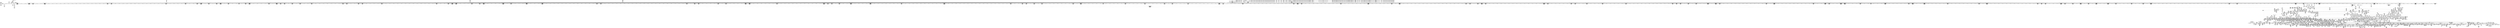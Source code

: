 digraph {
	CE0x3f31380 [shape=record,shape=Mrecord,label="{CE0x3f31380|file_map_prot_check:_and31|security/selinux/hooks.c,3261}"]
	CE0x405c290 [shape=record,shape=Mrecord,label="{CE0x405c290|__validate_creds:_bb|*SummSink*}"]
	CE0x402ebd0 [shape=record,shape=Mrecord,label="{CE0x402ebd0|0:_i32,_4:_i32,_8:_i16,_12:_i32,_16:_i32,_20:_i32,_24:_i32,_56:_i8*,_:_SCMRE_200,201_}"]
	CE0x3f88fc0 [shape=record,shape=Mrecord,label="{CE0x3f88fc0|8:_i8,_32:_%struct.inode*,_%struct.selinux_audit_data*,_456:_i8*,_:_SCMRE_76,77_}"]
	CE0x3f00b40 [shape=record,shape=Mrecord,label="{CE0x3f00b40|file_map_prot_check:_land.lhs.true7|*SummSource*}"]
	CE0x3f28900 [shape=record,shape=Mrecord,label="{CE0x3f28900|file_map_prot_check:_tmp49|security/selinux/hooks.c,3253|*SummSource*}"]
	CE0x3ef7310 [shape=record,shape=Mrecord,label="{CE0x3ef7310|file_map_prot_check:_cred4|security/selinux/hooks.c,3238}"]
	CE0x3f45030 [shape=record,shape=Mrecord,label="{CE0x3f45030|i64*_getelementptr_inbounds_(_12_x_i64_,_12_x_i64_*___llvm_gcov_ctr170,_i64_0,_i64_11)|*Constant*}"]
	CE0x3f453a0 [shape=record,shape=Mrecord,label="{CE0x3f453a0|file_has_perm:_tmp29|security/selinux/hooks.c,1698|*SummSink*}"]
	CE0x40588d0 [shape=record,shape=Mrecord,label="{CE0x40588d0|inode_has_perm:_tmp14|security/selinux/hooks.c,1614|*SummSource*}"]
	CE0x3efae30 [shape=record,shape=Mrecord,label="{CE0x3efae30|0:_i32,_4:_i32,_8:_i16,_12:_i32,_16:_i32,_20:_i32,_24:_i32,_56:_i8*,_:_SCMRE_138,139_}"]
	CE0x3f8f190 [shape=record,shape=Mrecord,label="{CE0x3f8f190|8:_i8,_32:_%struct.inode*,_%struct.selinux_audit_data*,_456:_i8*,_:_SCMRE_89,90_}"]
	CE0x3fd5ac0 [shape=record,shape=Mrecord,label="{CE0x3fd5ac0|GLOBAL:___validate_creds|*Constant*|*SummSource*}"]
	CE0x3fa8ec0 [shape=record,shape=Mrecord,label="{CE0x3fa8ec0|i64_8|*Constant*|*SummSource*}"]
	CE0x3fd1be0 [shape=record,shape=Mrecord,label="{CE0x3fd1be0|inode_has_perm:_tmp5|security/selinux/hooks.c,1609}"]
	CE0x3f4a910 [shape=record,shape=Mrecord,label="{CE0x3f4a910|_ret_void,_!dbg_!27722|include/linux/cred.h,175|*SummSource*}"]
	CE0x4034070 [shape=record,shape=Mrecord,label="{CE0x4034070|0:_i32,_4:_i32,_8:_i16,_12:_i32,_16:_i32,_20:_i32,_24:_i32,_56:_i8*,_:_SCMRE_274,275_}"]
	CE0x3fd6650 [shape=record,shape=Mrecord,label="{CE0x3fd6650|__validate_creds:_tmp1|*SummSource*}"]
	"CONST[source:1(input),value:2(dynamic)][purpose:{operation}]"
	CE0x4065fd0 [shape=record,shape=Mrecord,label="{CE0x4065fd0|inode_has_perm:_tmp7|security/selinux/hooks.c,1611|*SummSink*}"]
	CE0x3ed6b10 [shape=record,shape=Mrecord,label="{CE0x3ed6b10|file_map_prot_check:_if.then28|*SummSource*}"]
	CE0x3edeab0 [shape=record,shape=Mrecord,label="{CE0x3edeab0|file_map_prot_check:_tmp1|*SummSink*}"]
	CE0x3fc85c0 [shape=record,shape=Mrecord,label="{CE0x3fc85c0|file_has_perm:_tmp8|security/selinux/hooks.c,1683|*SummSink*}"]
	CE0x40655c0 [shape=record,shape=Mrecord,label="{CE0x40655c0|inode_has_perm:_tobool2|security/selinux/hooks.c,1611}"]
	CE0x3f8ea40 [shape=record,shape=Mrecord,label="{CE0x3f8ea40|8:_i8,_32:_%struct.inode*,_%struct.selinux_audit_data*,_456:_i8*,_:_SCMRE_60,61_}"]
	CE0x3f5a870 [shape=record,shape=Mrecord,label="{CE0x3f5a870|avc_has_perm:_ssid|Function::avc_has_perm&Arg::ssid::}"]
	CE0x3f3b460 [shape=record,shape=Mrecord,label="{CE0x3f3b460|8:_i8,_32:_%struct.inode*,_%struct.selinux_audit_data*,_456:_i8*,_:_SCMRE_177,178_}"]
	CE0x4068640 [shape=record,shape=Mrecord,label="{CE0x4068640|inode_has_perm:_tmp12|security/selinux/hooks.c,1612|*SummSource*}"]
	CE0x3eea7b0 [shape=record,shape=Mrecord,label="{CE0x3eea7b0|file_map_prot_check:_tmp16|security/selinux/hooks.c,3238|*SummSource*}"]
	CE0x3ed47e0 [shape=record,shape=Mrecord,label="{CE0x3ed47e0|file_map_prot_check:_tmp29|security/selinux/hooks.c,3242|*SummSource*}"]
	CE0x3f91330 [shape=record,shape=Mrecord,label="{CE0x3f91330|cred_sid:_tmp3|*SummSource*}"]
	CE0x3f21e30 [shape=record,shape=Mrecord,label="{CE0x3f21e30|cred_sid:_sid|security/selinux/hooks.c,197}"]
	CE0x402a340 [shape=record,shape=Mrecord,label="{CE0x402a340|0:_i32,_4:_i32,_8:_i16,_12:_i32,_16:_i32,_20:_i32,_24:_i32,_56:_i8*,_:_SCMRE_157,158_}"]
	CE0x3f162e0 [shape=record,shape=Mrecord,label="{CE0x3f162e0|file_map_prot_check:_land.lhs.true12|*SummSource*}"]
	CE0x404bfe0 [shape=record,shape=Mrecord,label="{CE0x404bfe0|0:_i32,_4:_i32,_8:_i16,_12:_i32,_16:_i32,_20:_i32,_24:_i32,_56:_i8*,_:_SCMRE_868,869_}"]
	CE0x402b930 [shape=record,shape=Mrecord,label="{CE0x402b930|0:_i32,_4:_i32,_8:_i16,_12:_i32,_16:_i32,_20:_i32,_24:_i32,_56:_i8*,_:_SCMRE_170,171_}"]
	CE0x3f15a20 [shape=record,shape=Mrecord,label="{CE0x3f15a20|file_map_prot_check:_if.then33|*SummSource*}"]
	CE0x403fb90 [shape=record,shape=Mrecord,label="{CE0x403fb90|0:_i32,_4:_i32,_8:_i16,_12:_i32,_16:_i32,_20:_i32,_24:_i32,_56:_i8*,_:_SCMRE_560,561_}"]
	CE0x3f25b90 [shape=record,shape=Mrecord,label="{CE0x3f25b90|cred_has_perm:_target|Function::cred_has_perm&Arg::target::|*SummSource*}"]
	CE0x3ecc290 [shape=record,shape=Mrecord,label="{CE0x3ecc290|GLOBAL:___llvm_gcov_ctr256|Global_var:__llvm_gcov_ctr256}"]
	CE0x3ecc890 [shape=record,shape=Mrecord,label="{CE0x3ecc890|i8_1|*Constant*|*SummSource*}"]
	CE0x4068180 [shape=record,shape=Mrecord,label="{CE0x4068180|inode_has_perm:_tmp12|security/selinux/hooks.c,1612|*SummSink*}"]
	CE0x3f22dc0 [shape=record,shape=Mrecord,label="{CE0x3f22dc0|i32_1|*Constant*}"]
	CE0x3f889e0 [shape=record,shape=Mrecord,label="{CE0x3f889e0|COLLAPSED:_GCMRE___llvm_gcov_ctr131_internal_global_2_x_i64_zeroinitializer:_elem_0:default:}"]
	CE0x3f47150 [shape=record,shape=Mrecord,label="{CE0x3f47150|inode_has_perm:_cred|Function::inode_has_perm&Arg::cred::|*SummSource*}"]
	CE0x3fbd610 [shape=record,shape=Mrecord,label="{CE0x3fbd610|8:_i8,_32:_%struct.inode*,_%struct.selinux_audit_data*,_456:_i8*,_:_SCMRE_432,436_|*MultipleSource*|Function::selinux_mmap_file&Arg::file::|security/selinux/hooks.c, 1676|security/selinux/hooks.c,1674|Function::file_has_perm&Arg::file::|Function::file_map_prot_check&Arg::file::|Function::avc_has_perm&Arg::auditdata::}"]
	CE0x4032720 [shape=record,shape=Mrecord,label="{CE0x4032720|0:_i32,_4:_i32,_8:_i16,_12:_i32,_16:_i32,_20:_i32,_24:_i32,_56:_i8*,_:_SCMRE_259,260_}"]
	CE0x3f0fa10 [shape=record,shape=Mrecord,label="{CE0x3f0fa10|i8*_getelementptr_inbounds_(_25_x_i8_,_25_x_i8_*_.str3,_i32_0,_i32_0)|*Constant*|*SummSource*}"]
	CE0x3f9ed00 [shape=record,shape=Mrecord,label="{CE0x3f9ed00|0:_i32,_4:_i32,_8:_i32,_12:_i32,_:_CMRE_12,16_|*MultipleSource*|security/selinux/hooks.c,196|security/selinux/hooks.c,197|*LoadInst*|security/selinux/hooks.c,196}"]
	CE0x3fac270 [shape=record,shape=Mrecord,label="{CE0x3fac270|cred_has_perm:_call2|security/selinux/hooks.c,1508}"]
	CE0x3f168c0 [shape=record,shape=Mrecord,label="{CE0x3f168c0|GLOBAL:_cred_sid|*Constant*}"]
	CE0x3f197a0 [shape=record,shape=Mrecord,label="{CE0x3f197a0|file_map_prot_check:_if.then18}"]
	CE0x4065dd0 [shape=record,shape=Mrecord,label="{CE0x4065dd0|i64*_getelementptr_inbounds_(_8_x_i64_,_8_x_i64_*___llvm_gcov_ctr154,_i64_0,_i64_5)|*Constant*|*SummSink*}"]
	CE0x40559a0 [shape=record,shape=Mrecord,label="{CE0x40559a0|i32_512|*Constant*}"]
	CE0x3f279b0 [shape=record,shape=Mrecord,label="{CE0x3f279b0|file_map_prot_check:_rc.0|*SummSink*}"]
	CE0x4057530 [shape=record,shape=Mrecord,label="{CE0x4057530|inode_has_perm:_tmp15|*LoadInst*|security/selinux/hooks.c,1615}"]
	CE0x3f600d0 [shape=record,shape=Mrecord,label="{CE0x3f600d0|file_map_prot_check:_tmp71|security/selinux/hooks.c,3253|*SummSink*}"]
	CE0x3f1ad30 [shape=record,shape=Mrecord,label="{CE0x3f1ad30|i64_14|*Constant*|*SummSource*}"]
	CE0x3ecf000 [shape=record,shape=Mrecord,label="{CE0x3ecf000|file_map_prot_check:_call3|security/selinux/hooks.c,3238}"]
	CE0x3ed0fd0 [shape=record,shape=Mrecord,label="{CE0x3ed0fd0|file_map_prot_check:_file|Function::file_map_prot_check&Arg::file::|*SummSource*}"]
	CE0x4039850 [shape=record,shape=Mrecord,label="{CE0x4039850|0:_i32,_4:_i32,_8:_i16,_12:_i32,_16:_i32,_20:_i32,_24:_i32,_56:_i8*,_:_SCMRE_392,400_|*MultipleSource*|*LoadInst*|include/linux/fs.h,1916|security/selinux/hooks.c,1675|Function::inode_has_perm&Arg::inode::|security/selinux/hooks.c,1611}"]
	CE0x3fa1050 [shape=record,shape=Mrecord,label="{CE0x3fa1050|file_inode:_tmp}"]
	CE0x3fc9800 [shape=record,shape=Mrecord,label="{CE0x3fc9800|file_has_perm:_path|security/selinux/hooks.c,1681|*SummSink*}"]
	CE0x3ee2f50 [shape=record,shape=Mrecord,label="{CE0x3ee2f50|file_map_prot_check:_tmp39|security/selinux/hooks.c,3241|*SummSource*}"]
	CE0x3f3cd40 [shape=record,shape=Mrecord,label="{CE0x3f3cd40|file_map_prot_check:_tmp46|security/selinux/hooks.c,3250|*SummSource*}"]
	CE0x3fc1600 [shape=record,shape=Mrecord,label="{CE0x3fc1600|i8_1|*Constant*}"]
	CE0x3ecad30 [shape=record,shape=Mrecord,label="{CE0x3ecad30|file_map_prot_check:_land.lhs.true}"]
	CE0x3f8c820 [shape=record,shape=Mrecord,label="{CE0x3f8c820|8:_i8,_32:_%struct.inode*,_%struct.selinux_audit_data*,_456:_i8*,_:_SCMRE_54,55_}"]
	CE0x3f280e0 [shape=record,shape=Mrecord,label="{CE0x3f280e0|i64_25|*Constant*}"]
	CE0x3fd7e40 [shape=record,shape=Mrecord,label="{CE0x3fd7e40|__validate_creds:_lnot|include/linux/cred.h,173|*SummSink*}"]
	CE0x3ec68d0 [shape=record,shape=Mrecord,label="{CE0x3ec68d0|selinux_mmap_file:_tobool|security/selinux/hooks.c,3292|*SummSource*}"]
	CE0x3f006b0 [shape=record,shape=Mrecord,label="{CE0x3f006b0|file_map_prot_check:_if.end30|*SummSink*}"]
	CE0x3f196c0 [shape=record,shape=Mrecord,label="{CE0x3f196c0|file_map_prot_check:_error|*SummSink*}"]
	CE0x40522e0 [shape=record,shape=Mrecord,label="{CE0x40522e0|0:_i32,_4:_i32,_8:_i16,_12:_i32,_16:_i32,_20:_i32,_24:_i32,_56:_i8*,_:_SCMRE_927,928_}"]
	CE0x3f8a8d0 [shape=record,shape=Mrecord,label="{CE0x3f8a8d0|get_current:_tmp4|./arch/x86/include/asm/current.h,14}"]
	CE0x3f15c30 [shape=record,shape=Mrecord,label="{CE0x3f15c30|file_map_prot_check:_if.end30}"]
	CE0x3f8c140 [shape=record,shape=Mrecord,label="{CE0x3f8c140|file_has_perm:_if.end|*SummSource*}"]
	CE0x3f9b100 [shape=record,shape=Mrecord,label="{CE0x3f9b100|GLOBAL:___llvm_gcov_ctr155|Global_var:__llvm_gcov_ctr155|*SummSink*}"]
	CE0x3fb85d0 [shape=record,shape=Mrecord,label="{CE0x3fb85d0|8:_i8,_32:_%struct.inode*,_%struct.selinux_audit_data*,_456:_i8*,_:_SCMRE_264,280_|*MultipleSource*|Function::selinux_mmap_file&Arg::file::|security/selinux/hooks.c, 1676|security/selinux/hooks.c,1674|Function::file_has_perm&Arg::file::|Function::file_map_prot_check&Arg::file::|Function::avc_has_perm&Arg::auditdata::}"]
	CE0x3fade70 [shape=record,shape=Mrecord,label="{CE0x3fade70|avc_has_perm:_requested|Function::avc_has_perm&Arg::requested::|*SummSink*}"]
	CE0x4052b50 [shape=record,shape=Mrecord,label="{CE0x4052b50|0:_i32,_4:_i32,_8:_i16,_12:_i32,_16:_i32,_20:_i32,_24:_i32,_56:_i8*,_:_SCMRE_932,933_}"]
	CE0x3f1bfb0 [shape=record,shape=Mrecord,label="{CE0x3f1bfb0|file_map_prot_check:_tmp19|security/selinux/hooks.c,3238|*SummSource*}"]
	CE0x3ee4b50 [shape=record,shape=Mrecord,label="{CE0x3ee4b50|cred_has_perm:_actor|Function::cred_has_perm&Arg::actor::|*SummSource*}"]
	CE0x3ef71f0 [shape=record,shape=Mrecord,label="{CE0x3ef71f0|i32_78|*Constant*|*SummSource*}"]
	CE0x3f3d760 [shape=record,shape=Mrecord,label="{CE0x3f3d760|i64*_getelementptr_inbounds_(_38_x_i64_,_38_x_i64_*___llvm_gcov_ctr257,_i64_0,_i64_23)|*Constant*|*SummSource*}"]
	CE0x4043f10 [shape=record,shape=Mrecord,label="{CE0x4043f10|0:_i32,_4:_i32,_8:_i16,_12:_i32,_16:_i32,_20:_i32,_24:_i32,_56:_i8*,_:_SCMRE_600,601_}"]
	CE0x40708f0 [shape=record,shape=Mrecord,label="{CE0x40708f0|__validate_creds:_tmp8|include/linux/cred.h,175}"]
	CE0x3ee2e40 [shape=record,shape=Mrecord,label="{CE0x3ee2e40|file_map_prot_check:_tmp39|security/selinux/hooks.c,3241}"]
	CE0x402aa00 [shape=record,shape=Mrecord,label="{CE0x402aa00|0:_i32,_4:_i32,_8:_i16,_12:_i32,_16:_i32,_20:_i32,_24:_i32,_56:_i8*,_:_SCMRE_161,162_}"]
	CE0x3ee8950 [shape=record,shape=Mrecord,label="{CE0x3ee8950|selinux_mmap_file:_prot.addr.0}"]
	CE0x3f8d290 [shape=record,shape=Mrecord,label="{CE0x3f8d290|file_has_perm:_if.end6|*SummSource*}"]
	CE0x3f27560 [shape=record,shape=Mrecord,label="{CE0x3f27560|i64_20|*Constant*|*SummSource*}"]
	CE0x3f9de00 [shape=record,shape=Mrecord,label="{CE0x3f9de00|8:_i8,_32:_%struct.inode*,_%struct.selinux_audit_data*,_456:_i8*,_:_SCMRE_207,208_}"]
	CE0x3f36c30 [shape=record,shape=Mrecord,label="{CE0x3f36c30|file_has_perm:_tmp14|security/selinux/hooks.c,1688}"]
	CE0x3f23350 [shape=record,shape=Mrecord,label="{CE0x3f23350|8:_i8,_32:_%struct.inode*,_%struct.selinux_audit_data*,_456:_i8*,_:_SCMRE_82,83_}"]
	CE0x3ed6580 [shape=record,shape=Mrecord,label="{CE0x3ed6580|file_map_prot_check:_land.lhs.true9|*SummSource*}"]
	CE0x3ef5f70 [shape=record,shape=Mrecord,label="{CE0x3ef5f70|file_map_prot_check:_call3|security/selinux/hooks.c,3238|*SummSink*}"]
	CE0x3f19ba0 [shape=record,shape=Mrecord,label="{CE0x3f19ba0|file_map_prot_check:_if.then|*SummSource*}"]
	CE0x3fa56c0 [shape=record,shape=Mrecord,label="{CE0x3fa56c0|cred_sid:_tmp2|*SummSink*}"]
	CE0x3f55170 [shape=record,shape=Mrecord,label="{CE0x3f55170|file_map_prot_check:_tmp64|security/selinux/hooks.c,3261}"]
	CE0x403f440 [shape=record,shape=Mrecord,label="{CE0x403f440|0:_i32,_4:_i32,_8:_i16,_12:_i32,_16:_i32,_20:_i32,_24:_i32,_56:_i8*,_:_SCMRE_555,556_}"]
	CE0x3f420e0 [shape=record,shape=Mrecord,label="{CE0x3f420e0|file_has_perm:_tmp21|security/selinux/hooks.c,1694|*SummSink*}"]
	CE0x3ed3d30 [shape=record,shape=Mrecord,label="{CE0x3ed3d30|%struct.file*_null|*Constant*}"]
	CE0x3eceaa0 [shape=record,shape=Mrecord,label="{CE0x3eceaa0|file_map_prot_check:_tmp18|security/selinux/hooks.c,3238}"]
	CE0x404f1f0 [shape=record,shape=Mrecord,label="{CE0x404f1f0|0:_i32,_4:_i32,_8:_i16,_12:_i32,_16:_i32,_20:_i32,_24:_i32,_56:_i8*,_:_SCMRE_898,899_}"]
	CE0x3f9ef00 [shape=record,shape=Mrecord,label="{CE0x3f9ef00|0:_i32,_4:_i32,_8:_i32,_12:_i32,_:_CMRE_16,20_|*MultipleSource*|security/selinux/hooks.c,196|security/selinux/hooks.c,197|*LoadInst*|security/selinux/hooks.c,196}"]
	CE0x3ee7f50 [shape=record,shape=Mrecord,label="{CE0x3ee7f50|selinux_mmap_file:_tmp7|security/selinux/hooks.c,3293}"]
	CE0x3effaf0 [shape=record,shape=Mrecord,label="{CE0x3effaf0|file_map_prot_check:_tmp25|security/selinux/hooks.c,3242}"]
	CE0x3f1d580 [shape=record,shape=Mrecord,label="{CE0x3f1d580|i64_10|*Constant*}"]
	CE0x3fa1e60 [shape=record,shape=Mrecord,label="{CE0x3fa1e60|i32_0|*Constant*}"]
	CE0x3f438a0 [shape=record,shape=Mrecord,label="{CE0x3f438a0|file_has_perm:_tmp26|security/selinux/hooks.c,1694}"]
	CE0x3f965d0 [shape=record,shape=Mrecord,label="{CE0x3f965d0|_ret_i32_%retval.0,_!dbg_!27728|security/selinux/avc.c,775|*SummSink*}"]
	CE0x3f5bc60 [shape=record,shape=Mrecord,label="{CE0x3f5bc60|inode_has_perm:_tmp19|security/selinux/hooks.c,1618|*SummSink*}"]
	CE0x4040c70 [shape=record,shape=Mrecord,label="{CE0x4040c70|0:_i32,_4:_i32,_8:_i16,_12:_i32,_16:_i32,_20:_i32,_24:_i32,_56:_i8*,_:_SCMRE_570,571_}"]
	CE0x4070ad0 [shape=record,shape=Mrecord,label="{CE0x4070ad0|__validate_creds:_tmp8|include/linux/cred.h,175|*SummSink*}"]
	CE0x5118920 [shape=record,shape=Mrecord,label="{CE0x5118920|_call_void_mcount()_#3}"]
	CE0x3f5b3e0 [shape=record,shape=Mrecord,label="{CE0x3f5b3e0|inode_has_perm:_retval.0|*SummSource*}"]
	CE0x4032c30 [shape=record,shape=Mrecord,label="{CE0x4032c30|0:_i32,_4:_i32,_8:_i16,_12:_i32,_16:_i32,_20:_i32,_24:_i32,_56:_i8*,_:_SCMRE_262,263_}"]
	CE0x402bc90 [shape=record,shape=Mrecord,label="{CE0x402bc90|0:_i32,_4:_i32,_8:_i16,_12:_i32,_16:_i32,_20:_i32,_24:_i32,_56:_i8*,_:_SCMRE_172,173_}"]
	CE0x3ecba10 [shape=record,shape=Mrecord,label="{CE0x3ecba10|i64_0|*Constant*}"]
	CE0x3f43c80 [shape=record,shape=Mrecord,label="{CE0x3f43c80|i64*_getelementptr_inbounds_(_12_x_i64_,_12_x_i64_*___llvm_gcov_ctr170,_i64_0,_i64_10)|*Constant*|*SummSink*}"]
	CE0x3fd0cd0 [shape=record,shape=Mrecord,label="{CE0x3fd0cd0|inode_has_perm:_tmp|*SummSource*}"]
	CE0x3fa1330 [shape=record,shape=Mrecord,label="{CE0x3fa1330|8:_i8,_32:_%struct.inode*,_%struct.selinux_audit_data*,_456:_i8*,_:_SCMRE_70,71_}"]
	CE0x3ef5450 [shape=record,shape=Mrecord,label="{CE0x3ef5450|file_map_prot_check:_tmp46|security/selinux/hooks.c,3250}"]
	CE0x3f1aa10 [shape=record,shape=Mrecord,label="{CE0x3f1aa10|i64_15|*Constant*}"]
	CE0x3ed8420 [shape=record,shape=Mrecord,label="{CE0x3ed8420|selinux_mmap_file:_if.then|*SummSource*}"]
	CE0x3fcea50 [shape=record,shape=Mrecord,label="{CE0x3fcea50|__validate_creds:_entry|*SummSink*}"]
	CE0x3fab030 [shape=record,shape=Mrecord,label="{CE0x3fab030|cred_has_perm:_tmp3|*SummSink*}"]
	CE0x3f18af0 [shape=record,shape=Mrecord,label="{CE0x3f18af0|i64_1|*Constant*}"]
	CE0x3ed34f0 [shape=record,shape=Mrecord,label="{CE0x3ed34f0|file_map_prot_check:_tmp27|security/selinux/hooks.c,3242|*SummSink*}"]
	CE0x3f4b770 [shape=record,shape=Mrecord,label="{CE0x3f4b770|inode_has_perm:_tmp1}"]
	CE0x3f9dac0 [shape=record,shape=Mrecord,label="{CE0x3f9dac0|8:_i8,_32:_%struct.inode*,_%struct.selinux_audit_data*,_456:_i8*,_:_SCMRE_205,206_}"]
	CE0x40400a0 [shape=record,shape=Mrecord,label="{CE0x40400a0|0:_i32,_4:_i32,_8:_i16,_12:_i32,_16:_i32,_20:_i32,_24:_i32,_56:_i8*,_:_SCMRE_563,564_}"]
	CE0x3f34b10 [shape=record,shape=Mrecord,label="{CE0x3f34b10|i64_2|*Constant*}"]
	CE0x3ec7d60 [shape=record,shape=Mrecord,label="{CE0x3ec7d60|selinux_mmap_file:_tmp}"]
	CE0x3ed5470 [shape=record,shape=Mrecord,label="{CE0x3ed5470|file_map_prot_check:_entry|*SummSource*}"]
	CE0x3ee4cc0 [shape=record,shape=Mrecord,label="{CE0x3ee4cc0|cred_has_perm:_bb|*SummSource*}"]
	CE0x3f2d6c0 [shape=record,shape=Mrecord,label="{CE0x3f2d6c0|i64_29|*Constant*|*SummSink*}"]
	CE0x3f43a40 [shape=record,shape=Mrecord,label="{CE0x3f43a40|i64*_getelementptr_inbounds_(_12_x_i64_,_12_x_i64_*___llvm_gcov_ctr170,_i64_0,_i64_10)|*Constant*}"]
	CE0x3fb56c0 [shape=record,shape=Mrecord,label="{CE0x3fb56c0|COLLAPSED:_CMRE:_elem_0::|security/selinux/hooks.c,196}"]
	CE0x3fbccb0 [shape=record,shape=Mrecord,label="{CE0x3fbccb0|8:_i8,_32:_%struct.inode*,_%struct.selinux_audit_data*,_456:_i8*,_:_SCMRE_416,424_|*MultipleSource*|Function::selinux_mmap_file&Arg::file::|security/selinux/hooks.c, 1676|security/selinux/hooks.c,1674|Function::file_has_perm&Arg::file::|Function::file_map_prot_check&Arg::file::|Function::avc_has_perm&Arg::auditdata::}"]
	CE0x3f97010 [shape=record,shape=Mrecord,label="{CE0x3f97010|_call_void_mcount()_#3|*SummSink*}"]
	CE0x3f348e0 [shape=record,shape=Mrecord,label="{CE0x3f348e0|file_has_perm:_cmp|security/selinux/hooks.c,1683|*SummSink*}"]
	CE0x3f359b0 [shape=record,shape=Mrecord,label="{CE0x3f359b0|file_has_perm:_tobool|security/selinux/hooks.c,1688|*SummSink*}"]
	CE0x40420b0 [shape=record,shape=Mrecord,label="{CE0x40420b0|0:_i32,_4:_i32,_8:_i16,_12:_i32,_16:_i32,_20:_i32,_24:_i32,_56:_i8*,_:_SCMRE_582,583_}"]
	CE0x3f3bc80 [shape=record,shape=Mrecord,label="{CE0x3f3bc80|8:_i8,_32:_%struct.inode*,_%struct.selinux_audit_data*,_456:_i8*,_:_SCMRE_182,183_}"]
	CE0x4052130 [shape=record,shape=Mrecord,label="{CE0x4052130|0:_i32,_4:_i32,_8:_i16,_12:_i32,_16:_i32,_20:_i32,_24:_i32,_56:_i8*,_:_SCMRE_926,927_}"]
	CE0x402c350 [shape=record,shape=Mrecord,label="{CE0x402c350|0:_i32,_4:_i32,_8:_i16,_12:_i32,_16:_i32,_20:_i32,_24:_i32,_56:_i8*,_:_SCMRE_176,177_}"]
	CE0x402daf0 [shape=record,shape=Mrecord,label="{CE0x402daf0|0:_i32,_4:_i32,_8:_i16,_12:_i32,_16:_i32,_20:_i32,_24:_i32,_56:_i8*,_:_SCMRE_190,191_}"]
	CE0x3ee2140 [shape=record,shape=Mrecord,label="{CE0x3ee2140|i64_19|*Constant*|*SummSink*}"]
	CE0x3eef6b0 [shape=record,shape=Mrecord,label="{CE0x3eef6b0|selinux_mmap_file:_tmp9|security/selinux/hooks.c,3295}"]
	CE0x3ecbb90 [shape=record,shape=Mrecord,label="{CE0x3ecbb90|GLOBAL:___llvm_gcov_ctr257|Global_var:__llvm_gcov_ctr257|*SummSink*}"]
	CE0x3f42a00 [shape=record,shape=Mrecord,label="{CE0x3f42a00|file_has_perm:_tmp23|security/selinux/hooks.c,1694|*SummSource*}"]
	CE0x4030350 [shape=record,shape=Mrecord,label="{CE0x4030350|0:_i32,_4:_i32,_8:_i16,_12:_i32,_16:_i32,_20:_i32,_24:_i32,_56:_i8*,_:_SCMRE_232,236_|*MultipleSource*|*LoadInst*|include/linux/fs.h,1916|security/selinux/hooks.c,1675|Function::inode_has_perm&Arg::inode::|security/selinux/hooks.c,1611}"]
	CE0x3f2b280 [shape=record,shape=Mrecord,label="{CE0x3f2b280|file_map_prot_check:_tmp53|security/selinux/hooks.c,3258}"]
	CE0x3fa5fc0 [shape=record,shape=Mrecord,label="{CE0x3fa5fc0|8:_i8,_32:_%struct.inode*,_%struct.selinux_audit_data*,_456:_i8*,_:_SCMRE_108,109_}"]
	CE0x4030610 [shape=record,shape=Mrecord,label="{CE0x4030610|0:_i32,_4:_i32,_8:_i16,_12:_i32,_16:_i32,_20:_i32,_24:_i32,_56:_i8*,_:_SCMRE_241,242_}"]
	CE0x3f57880 [shape=record,shape=Mrecord,label="{CE0x3f57880|file_map_prot_check:_or35|security/selinux/hooks.c,3262|*SummSink*}"]
	CE0x3fb0630 [shape=record,shape=Mrecord,label="{CE0x3fb0630|8:_i8,_32:_%struct.inode*,_%struct.selinux_audit_data*,_456:_i8*,_:_SCMRE_64,65_}"]
	CE0x3fabfa0 [shape=record,shape=Mrecord,label="{CE0x3fabfa0|cred_has_perm:_call1|security/selinux/hooks.c,1506|*SummSink*}"]
	CE0x3fb9a10 [shape=record,shape=Mrecord,label="{CE0x3fb9a10|8:_i8,_32:_%struct.inode*,_%struct.selinux_audit_data*,_456:_i8*,_:_SCMRE_316,320_|*MultipleSource*|Function::selinux_mmap_file&Arg::file::|security/selinux/hooks.c, 1676|security/selinux/hooks.c,1674|Function::file_has_perm&Arg::file::|Function::file_map_prot_check&Arg::file::|Function::avc_has_perm&Arg::auditdata::}"]
	CE0x3ed6bf0 [shape=record,shape=Mrecord,label="{CE0x3ed6bf0|file_map_prot_check:_if.then28|*SummSink*}"]
	CE0x3ef3400 [shape=record,shape=Mrecord,label="{CE0x3ef3400|cred_has_perm:_tmp1|*SummSink*}"]
	CE0x3f225b0 [shape=record,shape=Mrecord,label="{CE0x3f225b0|file_has_perm:_if.end10|*SummSink*}"]
	CE0x4036080 [shape=record,shape=Mrecord,label="{CE0x4036080|0:_i32,_4:_i32,_8:_i16,_12:_i32,_16:_i32,_20:_i32,_24:_i32,_56:_i8*,_:_SCMRE_293,294_}"]
	CE0x3fbe750 [shape=record,shape=Mrecord,label="{CE0x3fbe750|8:_i8,_32:_%struct.inode*,_%struct.selinux_audit_data*,_456:_i8*,_:_SCMRE_464,472_|*MultipleSource*|Function::selinux_mmap_file&Arg::file::|security/selinux/hooks.c, 1676|security/selinux/hooks.c,1674|Function::file_has_perm&Arg::file::|Function::file_map_prot_check&Arg::file::|Function::avc_has_perm&Arg::auditdata::}"]
	CE0x405df60 [shape=record,shape=Mrecord,label="{CE0x405df60|__validate_creds:_tmp7|include/linux/cred.h,174}"]
	CE0x4059920 [shape=record,shape=Mrecord,label="{CE0x4059920|__validate_creds:_if.then|*SummSink*}"]
	CE0x4045d70 [shape=record,shape=Mrecord,label="{CE0x4045d70|0:_i32,_4:_i32,_8:_i16,_12:_i32,_16:_i32,_20:_i32,_24:_i32,_56:_i8*,_:_SCMRE_618,619_}"]
	CE0x3f8e420 [shape=record,shape=Mrecord,label="{CE0x3f8e420|file_has_perm:_if.then8|*SummSource*}"]
	CE0x3fc26c0 [shape=record,shape=Mrecord,label="{CE0x3fc26c0|file_has_perm:_tmp11|security/selinux/hooks.c,1684|*SummSource*}"]
	CE0x3f9a7a0 [shape=record,shape=Mrecord,label="{CE0x3f9a7a0|inode_has_perm:_tmp17|security/selinux/hooks.c,1617|*SummSource*}"]
	CE0x3eded00 [shape=record,shape=Mrecord,label="{CE0x3eded00|i64*_getelementptr_inbounds_(_38_x_i64_,_38_x_i64_*___llvm_gcov_ctr257,_i64_0,_i64_1)|*Constant*|*SummSource*}"]
	CE0x3fd9120 [shape=record,shape=Mrecord,label="{CE0x3fd9120|cred_sid:_tmp2}"]
	CE0x3f3d400 [shape=record,shape=Mrecord,label="{CE0x3f3d400|i64*_getelementptr_inbounds_(_38_x_i64_,_38_x_i64_*___llvm_gcov_ctr257,_i64_0,_i64_23)|*Constant*}"]
	CE0x3f43d60 [shape=record,shape=Mrecord,label="{CE0x3f43d60|file_has_perm:_tmp28|security/selinux/hooks.c,1698|*SummSource*}"]
	CE0x3ef1820 [shape=record,shape=Mrecord,label="{CE0x3ef1820|i64_3|*Constant*|*SummSource*}"]
	CE0x4032f90 [shape=record,shape=Mrecord,label="{CE0x4032f90|0:_i32,_4:_i32,_8:_i16,_12:_i32,_16:_i32,_20:_i32,_24:_i32,_56:_i8*,_:_SCMRE_264,265_}"]
	CE0x403d680 [shape=record,shape=Mrecord,label="{CE0x403d680|0:_i32,_4:_i32,_8:_i16,_12:_i32,_16:_i32,_20:_i32,_24:_i32,_56:_i8*,_:_SCMRE_504,508_|*MultipleSource*|*LoadInst*|include/linux/fs.h,1916|security/selinux/hooks.c,1675|Function::inode_has_perm&Arg::inode::|security/selinux/hooks.c,1611}"]
	CE0x3f47610 [shape=record,shape=Mrecord,label="{CE0x3f47610|inode_has_perm:_inode|Function::inode_has_perm&Arg::inode::|*SummSource*}"]
	CE0x3f9bc30 [shape=record,shape=Mrecord,label="{CE0x3f9bc30|__validate_creds:_tmp4|include/linux/cred.h,173|*SummSink*}"]
	CE0x3ef3dd0 [shape=record,shape=Mrecord,label="{CE0x3ef3dd0|file_map_prot_check:_call|security/selinux/hooks.c,3238|*SummSource*}"]
	CE0x3ee8ce0 [shape=record,shape=Mrecord,label="{CE0x3ee8ce0|selinux_mmap_file:_tmp7|security/selinux/hooks.c,3293|*SummSink*}"]
	CE0x3efe850 [shape=record,shape=Mrecord,label="{CE0x3efe850|i64_12|*Constant*|*SummSink*}"]
	CE0x3fbd010 [shape=record,shape=Mrecord,label="{CE0x3fbd010|8:_i8,_32:_%struct.inode*,_%struct.selinux_audit_data*,_456:_i8*,_:_SCMRE_424,428_|*MultipleSource*|Function::selinux_mmap_file&Arg::file::|security/selinux/hooks.c, 1676|security/selinux/hooks.c,1674|Function::file_has_perm&Arg::file::|Function::file_map_prot_check&Arg::file::|Function::avc_has_perm&Arg::auditdata::}"]
	CE0x3f5a700 [shape=record,shape=Mrecord,label="{CE0x3f5a700|avc_has_perm:_entry}"]
	CE0x3ed4d30 [shape=record,shape=Mrecord,label="{CE0x3ed4d30|file_map_prot_check:_tmp30|security/selinux/hooks.c,3242|*SummSource*}"]
	CE0x3fd2ed0 [shape=record,shape=Mrecord,label="{CE0x3fd2ed0|_call_void_mcount()_#3|*SummSource*}"]
	CE0x3f8cf10 [shape=record,shape=Mrecord,label="{CE0x3f8cf10|inode_has_perm:_tmp4|security/selinux/hooks.c,1609|*SummSink*}"]
	CE0x4033800 [shape=record,shape=Mrecord,label="{CE0x4033800|0:_i32,_4:_i32,_8:_i16,_12:_i32,_16:_i32,_20:_i32,_24:_i32,_56:_i8*,_:_SCMRE_269,270_}"]
	CE0x3f8cc30 [shape=record,shape=Mrecord,label="{CE0x3f8cc30|i64*_getelementptr_inbounds_(_8_x_i64_,_8_x_i64_*___llvm_gcov_ctr154,_i64_0,_i64_2)|*Constant*|*SummSink*}"]
	CE0x3f97800 [shape=record,shape=Mrecord,label="{CE0x3f97800|8:_i8,_32:_%struct.inode*,_%struct.selinux_audit_data*,_456:_i8*,_:_SCMRE_164,165_}"]
	CE0x3ef8450 [shape=record,shape=Mrecord,label="{CE0x3ef8450|i64_16|*Constant*|*SummSource*}"]
	CE0x4054d50 [shape=record,shape=Mrecord,label="{CE0x4054d50|inode_has_perm:_tmp6|*LoadInst*|security/selinux/hooks.c,1611|*SummSource*}"]
	CE0x3f5eed0 [shape=record,shape=Mrecord,label="{CE0x3f5eed0|file_map_prot_check:_tmp74|security/selinux/hooks.c,3268|*SummSource*}"]
	CE0x3fa0580 [shape=record,shape=Mrecord,label="{CE0x3fa0580|cred_sid:_tmp6|security/selinux/hooks.c,197|*SummSink*}"]
	CE0x3fb8930 [shape=record,shape=Mrecord,label="{CE0x3fb8930|8:_i8,_32:_%struct.inode*,_%struct.selinux_audit_data*,_456:_i8*,_:_SCMRE_280,288_|*MultipleSource*|Function::selinux_mmap_file&Arg::file::|security/selinux/hooks.c, 1676|security/selinux/hooks.c,1674|Function::file_has_perm&Arg::file::|Function::file_map_prot_check&Arg::file::|Function::avc_has_perm&Arg::auditdata::}"]
	CE0x3f381f0 [shape=record,shape=Mrecord,label="{CE0x3f381f0|file_has_perm:_tmp17|security/selinux/hooks.c,1689|*SummSink*}"]
	CE0x4049ad0 [shape=record,shape=Mrecord,label="{CE0x4049ad0|0:_i32,_4:_i32,_8:_i16,_12:_i32,_16:_i32,_20:_i32,_24:_i32,_56:_i8*,_:_SCMRE_776,792_|*MultipleSource*|*LoadInst*|include/linux/fs.h,1916|security/selinux/hooks.c,1675|Function::inode_has_perm&Arg::inode::|security/selinux/hooks.c,1611}"]
	CE0x3f4a730 [shape=record,shape=Mrecord,label="{CE0x3f4a730|_ret_void,_!dbg_!27722|include/linux/cred.h,175}"]
	CE0x40507e0 [shape=record,shape=Mrecord,label="{CE0x40507e0|0:_i32,_4:_i32,_8:_i16,_12:_i32,_16:_i32,_20:_i32,_24:_i32,_56:_i8*,_:_SCMRE_911,912_}"]
	CE0x3f916b0 [shape=record,shape=Mrecord,label="{CE0x3f916b0|_call_void_mcount()_#3}"]
	CE0x3f5a370 [shape=record,shape=Mrecord,label="{CE0x3f5a370|inode_has_perm:_call4|security/selinux/hooks.c,1617|*SummSink*}"]
	CE0x3eda170 [shape=record,shape=Mrecord,label="{CE0x3eda170|selinux_mmap_file:_tmp9|security/selinux/hooks.c,3295|*SummSink*}"]
	CE0x3ed0680 [shape=record,shape=Mrecord,label="{CE0x3ed0680|file_map_prot_check:_tobool1|security/selinux/hooks.c,3238}"]
	CE0x404ece0 [shape=record,shape=Mrecord,label="{CE0x404ece0|0:_i32,_4:_i32,_8:_i16,_12:_i32,_16:_i32,_20:_i32,_24:_i32,_56:_i8*,_:_SCMRE_895,896_}"]
	CE0x3f28cb0 [shape=record,shape=Mrecord,label="{CE0x3f28cb0|file_map_prot_check:_tmp50|security/selinux/hooks.c,3253}"]
	CE0x3fd7570 [shape=record,shape=Mrecord,label="{CE0x3fd7570|__validate_creds:_file|Function::__validate_creds&Arg::file::}"]
	CE0x3f33c10 [shape=record,shape=Mrecord,label="{CE0x3f33c10|0:_i32,_:_CRE_0,4_|*MultipleSource*|security/selinux/hooks.c,1683|*LoadInst*|security/selinux/hooks.c,1674|security/selinux/hooks.c,1674}"]
	CE0x3fcb5a0 [shape=record,shape=Mrecord,label="{CE0x3fcb5a0|GLOBAL:_file_inode|*Constant*|*SummSink*}"]
	CE0x3ecd240 [shape=record,shape=Mrecord,label="{CE0x3ecd240|i64*_getelementptr_inbounds_(_5_x_i64_,_5_x_i64_*___llvm_gcov_ctr256,_i64_0,_i64_3)|*Constant*}"]
	CE0x3ee71a0 [shape=record,shape=Mrecord,label="{CE0x3ee71a0|COLLAPSED:_GCMRE___llvm_gcov_ctr256_internal_global_5_x_i64_zeroinitializer:_elem_0:default:}"]
	CE0x3ef1b60 [shape=record,shape=Mrecord,label="{CE0x3ef1b60|file_map_prot_check:_tmp4|security/selinux/hooks.c,3238|*SummSource*}"]
	CE0x3edec30 [shape=record,shape=Mrecord,label="{CE0x3edec30|i64*_getelementptr_inbounds_(_38_x_i64_,_38_x_i64_*___llvm_gcov_ctr257,_i64_0,_i64_1)|*Constant*}"]
	CE0x3ecf5d0 [shape=record,shape=Mrecord,label="{CE0x3ecf5d0|file_map_prot_check:_tmp5|security/selinux/hooks.c,3238|*SummSource*}"]
	CE0x3ef6bd0 [shape=record,shape=Mrecord,label="{CE0x3ef6bd0|_ret_%struct.task_struct*_%tmp4,_!dbg_!27714|./arch/x86/include/asm/current.h,14|*SummSource*}"]
	CE0x3fad460 [shape=record,shape=Mrecord,label="{CE0x3fad460|%struct.task_struct*_(%struct.task_struct**)*_asm_movq_%gs:$_1:P_,$0_,_r,im,_dirflag_,_fpsr_,_flags_}"]
	CE0x3fbd9d0 [shape=record,shape=Mrecord,label="{CE0x3fbd9d0|8:_i8,_32:_%struct.inode*,_%struct.selinux_audit_data*,_456:_i8*,_:_SCMRE_436,440_|*MultipleSource*|Function::selinux_mmap_file&Arg::file::|security/selinux/hooks.c, 1676|security/selinux/hooks.c,1674|Function::file_has_perm&Arg::file::|Function::file_map_prot_check&Arg::file::|Function::avc_has_perm&Arg::auditdata::}"]
	CE0x3fb61d0 [shape=record,shape=Mrecord,label="{CE0x3fb61d0|8:_i8,_32:_%struct.inode*,_%struct.selinux_audit_data*,_456:_i8*,_:_SCMRE_114,115_}"]
	CE0x3f12500 [shape=record,shape=Mrecord,label="{CE0x3f12500|file_map_prot_check:_tmp10|security/selinux/hooks.c,3238|*SummSource*}"]
	CE0x3f21100 [shape=record,shape=Mrecord,label="{CE0x3f21100|i32_22|*Constant*}"]
	CE0x3f2c380 [shape=record,shape=Mrecord,label="{CE0x3f2c380|file_map_prot_check:_tmp56|security/selinux/hooks.c,3258|*SummSource*}"]
	CE0x3f5d800 [shape=record,shape=Mrecord,label="{CE0x3f5d800|file_map_prot_check:_tmp72|security/selinux/hooks.c,3253|*SummSink*}"]
	CE0x3ed7550 [shape=record,shape=Mrecord,label="{CE0x3ed7550|i64*_getelementptr_inbounds_(_5_x_i64_,_5_x_i64_*___llvm_gcov_ctr256,_i64_0,_i64_0)|*Constant*|*SummSink*}"]
	CE0x3f48470 [shape=record,shape=Mrecord,label="{CE0x3f48470|_ret_i32_%retval.0,_!dbg_!27739|security/selinux/hooks.c,1618|*SummSource*}"]
	CE0x40445d0 [shape=record,shape=Mrecord,label="{CE0x40445d0|0:_i32,_4:_i32,_8:_i16,_12:_i32,_16:_i32,_20:_i32,_24:_i32,_56:_i8*,_:_SCMRE_604,605_}"]
	CE0x3fae130 [shape=record,shape=Mrecord,label="{CE0x3fae130|avc_has_perm:_ssid|Function::avc_has_perm&Arg::ssid::|*SummSource*}"]
	CE0x40332f0 [shape=record,shape=Mrecord,label="{CE0x40332f0|0:_i32,_4:_i32,_8:_i16,_12:_i32,_16:_i32,_20:_i32,_24:_i32,_56:_i8*,_:_SCMRE_266,267_}"]
	CE0x4045500 [shape=record,shape=Mrecord,label="{CE0x4045500|0:_i32,_4:_i32,_8:_i16,_12:_i32,_16:_i32,_20:_i32,_24:_i32,_56:_i8*,_:_SCMRE_613,614_}"]
	CE0x3ed03d0 [shape=record,shape=Mrecord,label="{CE0x3ed03d0|GLOBAL:_file_map_prot_check.__warned|Global_var:file_map_prot_check.__warned|*SummSource*}"]
	CE0x3fb66b0 [shape=record,shape=Mrecord,label="{CE0x3fb66b0|8:_i8,_32:_%struct.inode*,_%struct.selinux_audit_data*,_456:_i8*,_:_SCMRE_117,118_}"]
	CE0x3f164f0 [shape=record,shape=Mrecord,label="{CE0x3f164f0|file_map_prot_check:_bb}"]
	CE0x3f3a2c0 [shape=record,shape=Mrecord,label="{CE0x3f3a2c0|file_map_prot_check:_tmp43|security/selinux/hooks.c,3249|*SummSource*}"]
	CE0x3f54ac0 [shape=record,shape=Mrecord,label="{CE0x3f54ac0|i64_31|*Constant*}"]
	CE0x3ed92f0 [shape=record,shape=Mrecord,label="{CE0x3ed92f0|selinux_mmap_file:_call|security/selinux/hooks.c,3295|*SummSink*}"]
	CE0x4051200 [shape=record,shape=Mrecord,label="{CE0x4051200|0:_i32,_4:_i32,_8:_i16,_12:_i32,_16:_i32,_20:_i32,_24:_i32,_56:_i8*,_:_SCMRE_917,918_}"]
	CE0x3ee1050 [shape=record,shape=Mrecord,label="{CE0x3ee1050|file_map_prot_check:_tmp24|security/selinux/hooks.c,3241|*SummSink*}"]
	CE0x3f36ed0 [shape=record,shape=Mrecord,label="{CE0x3f36ed0|file_has_perm:_tmp14|security/selinux/hooks.c,1688|*SummSink*}"]
	CE0x4053060 [shape=record,shape=Mrecord,label="{CE0x4053060|0:_i32,_4:_i32,_8:_i16,_12:_i32,_16:_i32,_20:_i32,_24:_i32,_56:_i8*,_:_SCMRE_935,936_}"]
	CE0x3f886d0 [shape=record,shape=Mrecord,label="{CE0x3f886d0|8:_i8,_32:_%struct.inode*,_%struct.selinux_audit_data*,_456:_i8*,_:_SCMRE_107,108_}"]
	CE0x402f7a0 [shape=record,shape=Mrecord,label="{CE0x402f7a0|0:_i32,_4:_i32,_8:_i16,_12:_i32,_16:_i32,_20:_i32,_24:_i32,_56:_i8*,_:_SCMRE_207,208_}"]
	CE0x3f135a0 [shape=record,shape=Mrecord,label="{CE0x3f135a0|i64*_getelementptr_inbounds_(_38_x_i64_,_38_x_i64_*___llvm_gcov_ctr257,_i64_0,_i64_6)|*Constant*|*SummSource*}"]
	CE0x3fd1260 [shape=record,shape=Mrecord,label="{CE0x3fd1260|__validate_creds:_line|Function::__validate_creds&Arg::line::|*SummSink*}"]
	CE0x3fb4130 [shape=record,shape=Mrecord,label="{CE0x3fb4130|8:_i8,_32:_%struct.inode*,_%struct.selinux_audit_data*,_456:_i8*,_:_SCMRE_154,155_}"]
	CE0x3efb760 [shape=record,shape=Mrecord,label="{CE0x3efb760|0:_i32,_4:_i32,_8:_i16,_12:_i32,_16:_i32,_20:_i32,_24:_i32,_56:_i8*,_:_SCMRE_142,143_}"]
	CE0x3fc0550 [shape=record,shape=Mrecord,label="{CE0x3fc0550|_ret_%struct.inode*_%tmp4,_!dbg_!27713|include/linux/fs.h,1916|*SummSource*}"]
	CE0x4a45900 [shape=record,shape=Mrecord,label="{CE0x4a45900|selinux_mmap_file:_prot|Function::selinux_mmap_file&Arg::prot::|*SummSink*}"]
	CE0x3fa99c0 [shape=record,shape=Mrecord,label="{CE0x3fa99c0|inode_has_perm:_if.then|*SummSource*}"]
	CE0x404f3a0 [shape=record,shape=Mrecord,label="{CE0x404f3a0|0:_i32,_4:_i32,_8:_i16,_12:_i32,_16:_i32,_20:_i32,_24:_i32,_56:_i8*,_:_SCMRE_899,900_}"]
	CE0x3ed11b0 [shape=record,shape=Mrecord,label="{CE0x3ed11b0|file_map_prot_check:_file|Function::file_map_prot_check&Arg::file::|*SummSink*}"]
	CE0x403ed10 [shape=record,shape=Mrecord,label="{CE0x403ed10|0:_i32,_4:_i32,_8:_i16,_12:_i32,_16:_i32,_20:_i32,_24:_i32,_56:_i8*,_:_SCMRE_553,554_}"]
	CE0x3fb6370 [shape=record,shape=Mrecord,label="{CE0x3fb6370|8:_i8,_32:_%struct.inode*,_%struct.selinux_audit_data*,_456:_i8*,_:_SCMRE_115,116_}"]
	CE0x402ea20 [shape=record,shape=Mrecord,label="{CE0x402ea20|0:_i32,_4:_i32,_8:_i16,_12:_i32,_16:_i32,_20:_i32,_24:_i32,_56:_i8*,_:_SCMRE_199,200_}"]
	CE0x3f95cf0 [shape=record,shape=Mrecord,label="{CE0x3f95cf0|%struct.common_audit_data*_null|*Constant*|*SummSink*}"]
	CE0x404af50 [shape=record,shape=Mrecord,label="{CE0x404af50|0:_i32,_4:_i32,_8:_i16,_12:_i32,_16:_i32,_20:_i32,_24:_i32,_56:_i8*,_:_SCMRE_840,848_|*MultipleSource*|*LoadInst*|include/linux/fs.h,1916|security/selinux/hooks.c,1675|Function::inode_has_perm&Arg::inode::|security/selinux/hooks.c,1611}"]
	CE0x3fc8450 [shape=record,shape=Mrecord,label="{CE0x3fc8450|file_has_perm:_tmp8|security/selinux/hooks.c,1683|*SummSource*}"]
	CE0x3f2efe0 [shape=record,shape=Mrecord,label="{CE0x3f2efe0|0:_i32,_4:_i32,_8:_i16,_12:_i32,_16:_i32,_20:_i32,_24:_i32,_56:_i8*,_:_SCMRE_76,80_|*MultipleSource*|*LoadInst*|include/linux/fs.h,1916|security/selinux/hooks.c,1675|Function::inode_has_perm&Arg::inode::|security/selinux/hooks.c,1611}"]
	CE0x3f88390 [shape=record,shape=Mrecord,label="{CE0x3f88390|8:_i8,_32:_%struct.inode*,_%struct.selinux_audit_data*,_456:_i8*,_:_SCMRE_105,106_}"]
	CE0x3ede520 [shape=record,shape=Mrecord,label="{CE0x3ede520|selinux_mmap_file:_prot.addr.0|*SummSource*}"]
	CE0x3f5b170 [shape=record,shape=Mrecord,label="{CE0x3f5b170|avc_has_perm:_auditdata|Function::avc_has_perm&Arg::auditdata::}"]
	CE0x3f234f0 [shape=record,shape=Mrecord,label="{CE0x3f234f0|8:_i8,_32:_%struct.inode*,_%struct.selinux_audit_data*,_456:_i8*,_:_SCMRE_83,84_}"]
	CE0x403c5b0 [shape=record,shape=Mrecord,label="{CE0x403c5b0|0:_i32,_4:_i32,_8:_i16,_12:_i32,_16:_i32,_20:_i32,_24:_i32,_56:_i8*,_:_SCMRE_482,483_}"]
	CE0x3fda310 [shape=record,shape=Mrecord,label="{CE0x3fda310|_ret_i32_%tmp6,_!dbg_!27716|security/selinux/hooks.c,197}"]
	CE0x3efea00 [shape=record,shape=Mrecord,label="{CE0x3efea00|i64_13|*Constant*|*SummSource*}"]
	CE0x3ee4430 [shape=record,shape=Mrecord,label="{CE0x3ee4430|GLOBAL:_cred_has_perm|*Constant*|*SummSource*}"]
	CE0x3fd62b0 [shape=record,shape=Mrecord,label="{CE0x3fd62b0|inode_has_perm:_return|*SummSink*}"]
	CE0x3f9d440 [shape=record,shape=Mrecord,label="{CE0x3f9d440|8:_i8,_32:_%struct.inode*,_%struct.selinux_audit_data*,_456:_i8*,_:_SCMRE_201,202_}"]
	CE0x4057b30 [shape=record,shape=Mrecord,label="{CE0x4057b30|inode_has_perm:_sid3|security/selinux/hooks.c,1617|*SummSink*}"]
	CE0x3ecba80 [shape=record,shape=Mrecord,label="{CE0x3ecba80|GLOBAL:___llvm_gcov_ctr257|Global_var:__llvm_gcov_ctr257|*SummSource*}"]
	CE0x3f37750 [shape=record,shape=Mrecord,label="{CE0x3f37750|i64*_getelementptr_inbounds_(_12_x_i64_,_12_x_i64_*___llvm_gcov_ctr170,_i64_0,_i64_5)|*Constant*}"]
	CE0x3fcbd30 [shape=record,shape=Mrecord,label="{CE0x3fcbd30|file_inode:_f|Function::file_inode&Arg::f::|*SummSink*}"]
	CE0x3f30450 [shape=record,shape=Mrecord,label="{CE0x3f30450|file_map_prot_check:_or|security/selinux/hooks.c,3259}"]
	CE0x3ef10e0 [shape=record,shape=Mrecord,label="{CE0x3ef10e0|file_map_prot_check:_tobool|security/selinux/hooks.c,3238}"]
	CE0x3f9c5a0 [shape=record,shape=Mrecord,label="{CE0x3f9c5a0|8:_i8,_32:_%struct.inode*,_%struct.selinux_audit_data*,_456:_i8*,_:_SCMRE_192,193_}"]
	CE0x3ecde40 [shape=record,shape=Mrecord,label="{CE0x3ecde40|i64*_getelementptr_inbounds_(_38_x_i64_,_38_x_i64_*___llvm_gcov_ctr257,_i64_0,_i64_9)|*Constant*}"]
	CE0x3fda580 [shape=record,shape=Mrecord,label="{CE0x3fda580|i32_10|*Constant*|*SummSource*}"]
	CE0x3f3aaa0 [shape=record,shape=Mrecord,label="{CE0x3f3aaa0|8:_i8,_32:_%struct.inode*,_%struct.selinux_audit_data*,_456:_i8*,_:_SCMRE_171,172_}"]
	CE0x3fa7990 [shape=record,shape=Mrecord,label="{CE0x3fa7990|file_inode:_f_inode|include/linux/fs.h,1916|*SummSink*}"]
	CE0x3ef1ac0 [shape=record,shape=Mrecord,label="{CE0x3ef1ac0|file_map_prot_check:_tmp4|security/selinux/hooks.c,3238}"]
	CE0x3f9b4a0 [shape=record,shape=Mrecord,label="{CE0x3f9b4a0|__validate_creds:_tmp3|include/linux/cred.h,173}"]
	CE0x4040910 [shape=record,shape=Mrecord,label="{CE0x4040910|0:_i32,_4:_i32,_8:_i16,_12:_i32,_16:_i32,_20:_i32,_24:_i32,_56:_i8*,_:_SCMRE_568,569_}"]
	CE0x3ed1c00 [shape=record,shape=Mrecord,label="{CE0x3ed1c00|file_map_prot_check:_land.lhs.true2|*SummSource*}"]
	CE0x403fd40 [shape=record,shape=Mrecord,label="{CE0x403fd40|0:_i32,_4:_i32,_8:_i16,_12:_i32,_16:_i32,_20:_i32,_24:_i32,_56:_i8*,_:_SCMRE_561,562_}"]
	CE0x3f5ccb0 [shape=record,shape=Mrecord,label="{CE0x3f5ccb0|file_has_perm:_av|Function::file_has_perm&Arg::av::}"]
	CE0x3fa5f20 [shape=record,shape=Mrecord,label="{CE0x3fa5f20|cred_sid:_tmp3}"]
	CE0x402b270 [shape=record,shape=Mrecord,label="{CE0x402b270|0:_i32,_4:_i32,_8:_i16,_12:_i32,_16:_i32,_20:_i32,_24:_i32,_56:_i8*,_:_SCMRE_166,167_}"]
	CE0x3f8bc60 [shape=record,shape=Mrecord,label="{CE0x3f8bc60|_call_void_mcount()_#3|*SummSource*}"]
	CE0x3fa0790 [shape=record,shape=Mrecord,label="{CE0x3fa0790|i64*_getelementptr_inbounds_(_2_x_i64_,_2_x_i64_*___llvm_gcov_ctr162,_i64_0,_i64_0)|*Constant*|*SummSink*}"]
	CE0x3f28f30 [shape=record,shape=Mrecord,label="{CE0x3f28f30|file_map_prot_check:_tmp50|security/selinux/hooks.c,3253|*SummSink*}"]
	CE0x3f8ba80 [shape=record,shape=Mrecord,label="{CE0x3f8ba80|8:_i8,_32:_%struct.inode*,_%struct.selinux_audit_data*,_456:_i8*,_:_SCMRE_53,54_}"]
	CE0x405d910 [shape=record,shape=Mrecord,label="{CE0x405d910|__validate_creds:_tmp6|include/linux/cred.h,174|*SummSource*}"]
	CE0x3f2b3a0 [shape=record,shape=Mrecord,label="{CE0x3f2b3a0|file_map_prot_check:_tmp53|security/selinux/hooks.c,3258|*SummSource*}"]
	CE0x3ef38c0 [shape=record,shape=Mrecord,label="{CE0x3ef38c0|_call_void_mcount()_#3}"]
	CE0x3f2cf40 [shape=record,shape=Mrecord,label="{CE0x3f2cf40|file_map_prot_check:_tobool27|security/selinux/hooks.c,3258|*SummSource*}"]
	CE0x3efc4e0 [shape=record,shape=Mrecord,label="{CE0x3efc4e0|0:_i32,_4:_i32,_8:_i16,_12:_i32,_16:_i32,_20:_i32,_24:_i32,_56:_i8*,_:_SCMRE_150,151_}"]
	CE0x3fae470 [shape=record,shape=Mrecord,label="{CE0x3fae470|avc_has_perm:_tsid|Function::avc_has_perm&Arg::tsid::}"]
	CE0x3f955c0 [shape=record,shape=Mrecord,label="{CE0x3f955c0|avc_has_perm:_requested|Function::avc_has_perm&Arg::requested::|*SummSource*}"]
	CE0x3fd1030 [shape=record,shape=Mrecord,label="{CE0x3fd1030|__validate_creds:_call|include/linux/cred.h,173|*SummSink*}"]
	CE0x3f13cc0 [shape=record,shape=Mrecord,label="{CE0x3f13cc0|file_map_prot_check:_tmp13|security/selinux/hooks.c,3238|*SummSink*}"]
	CE0x3fd4940 [shape=record,shape=Mrecord,label="{CE0x3fd4940|cred_sid:_tmp4|*LoadInst*|security/selinux/hooks.c,196}"]
	CE0x3eca310 [shape=record,shape=Mrecord,label="{CE0x3eca310|file_map_prot_check:_tmp10|security/selinux/hooks.c,3238}"]
	CE0x3fc7e50 [shape=record,shape=Mrecord,label="{CE0x3fc7e50|file_has_perm:_tmp10|security/selinux/hooks.c,1683|*SummSource*}"]
	CE0x3ece640 [shape=record,shape=Mrecord,label="{CE0x3ece640|file_map_prot_check:_tmp17|security/selinux/hooks.c,3238|*SummSink*}"]
	CE0x4031d00 [shape=record,shape=Mrecord,label="{CE0x4031d00|0:_i32,_4:_i32,_8:_i16,_12:_i32,_16:_i32,_20:_i32,_24:_i32,_56:_i8*,_:_SCMRE_253,254_}"]
	CE0x3f15270 [shape=record,shape=Mrecord,label="{CE0x3f15270|file_map_prot_check:_bb|*SummSink*}"]
	CE0x4032210 [shape=record,shape=Mrecord,label="{CE0x4032210|0:_i32,_4:_i32,_8:_i16,_12:_i32,_16:_i32,_20:_i32,_24:_i32,_56:_i8*,_:_SCMRE_256,257_}"]
	CE0x4038380 [shape=record,shape=Mrecord,label="{CE0x4038380|0:_i32,_4:_i32,_8:_i16,_12:_i32,_16:_i32,_20:_i32,_24:_i32,_56:_i8*,_:_SCMRE_328,336_|*MultipleSource*|*LoadInst*|include/linux/fs.h,1916|security/selinux/hooks.c,1675|Function::inode_has_perm&Arg::inode::|security/selinux/hooks.c,1611}"]
	CE0x3f14870 [shape=record,shape=Mrecord,label="{CE0x3f14870|cred_sid:_tmp3}"]
	CE0x4040ac0 [shape=record,shape=Mrecord,label="{CE0x4040ac0|0:_i32,_4:_i32,_8:_i16,_12:_i32,_16:_i32,_20:_i32,_24:_i32,_56:_i8*,_:_SCMRE_569,570_}"]
	CE0x3f901f0 [shape=record,shape=Mrecord,label="{CE0x3f901f0|i64*_getelementptr_inbounds_(_2_x_i64_,_2_x_i64_*___llvm_gcov_ctr131,_i64_0,_i64_1)|*Constant*}"]
	CE0x3f18760 [shape=record,shape=Mrecord,label="{CE0x3f18760|file_map_prot_check:_tmp|*SummSource*}"]
	CE0x3f29240 [shape=record,shape=Mrecord,label="{CE0x3f29240|file_map_prot_check:_tmp51|security/selinux/hooks.c,3253}"]
	CE0x3f35fd0 [shape=record,shape=Mrecord,label="{CE0x3f35fd0|i64_4|*Constant*}"]
	CE0x3f8d900 [shape=record,shape=Mrecord,label="{CE0x3f8d900|8:_i8,_32:_%struct.inode*,_%struct.selinux_audit_data*,_456:_i8*,_:_SCMRE_57,58_}"]
	CE0x3f47b10 [shape=record,shape=Mrecord,label="{CE0x3f47b10|inode_has_perm:_perms|Function::inode_has_perm&Arg::perms::|*SummSource*}"]
	CE0x40354b0 [shape=record,shape=Mrecord,label="{CE0x40354b0|0:_i32,_4:_i32,_8:_i16,_12:_i32,_16:_i32,_20:_i32,_24:_i32,_56:_i8*,_:_SCMRE_286,287_}"]
	CE0x3fcef30 [shape=record,shape=Mrecord,label="{CE0x3fcef30|i64*_getelementptr_inbounds_(_8_x_i64_,_8_x_i64_*___llvm_gcov_ctr154,_i64_0,_i64_0)|*Constant*|*SummSink*}"]
	CE0x3f49050 [shape=record,shape=Mrecord,label="{CE0x3f49050|file_has_perm:_tmp29|security/selinux/hooks.c,1698}"]
	CE0x3f452c0 [shape=record,shape=Mrecord,label="{CE0x3f452c0|i64*_getelementptr_inbounds_(_12_x_i64_,_12_x_i64_*___llvm_gcov_ctr170,_i64_0,_i64_11)|*Constant*|*SummSink*}"]
	CE0x3fcd030 [shape=record,shape=Mrecord,label="{CE0x3fcd030|__validate_creds:_if.end}"]
	CE0x3ecf9c0 [shape=record,shape=Mrecord,label="{CE0x3ecf9c0|file_map_prot_check:_tmp6|security/selinux/hooks.c,3238|*SummSource*}"]
	CE0x3f14080 [shape=record,shape=Mrecord,label="{CE0x3f14080|get_current:_tmp4|./arch/x86/include/asm/current.h,14|*SummSink*}"]
	CE0x3f89d70 [shape=record,shape=Mrecord,label="{CE0x3f89d70|i32_1609|*Constant*|*SummSink*}"]
	CE0x3efc690 [shape=record,shape=Mrecord,label="{CE0x3efc690|0:_i32,_4:_i32,_8:_i16,_12:_i32,_16:_i32,_20:_i32,_24:_i32,_56:_i8*,_:_SCMRE_151,152_}"]
	CE0x3ed8d70 [shape=record,shape=Mrecord,label="{CE0x3ed8d70|file_map_prot_check:_lor.lhs.false|*SummSink*}"]
	CE0x40580c0 [shape=record,shape=Mrecord,label="{CE0x40580c0|inode_has_perm:_tmp13|security/selinux/hooks.c,1614|*SummSource*}"]
	CE0x3fab330 [shape=record,shape=Mrecord,label="{CE0x3fab330|_call_void_mcount()_#3|*SummSource*}"]
	CE0x3edd440 [shape=record,shape=Mrecord,label="{CE0x3edd440|0:_i32,_4:_i32,_8:_i16,_12:_i32,_16:_i32,_20:_i32,_24:_i32,_56:_i8*,_:_SCMRE_56,64_|*MultipleSource*|*LoadInst*|include/linux/fs.h,1916|security/selinux/hooks.c,1675|Function::inode_has_perm&Arg::inode::|security/selinux/hooks.c,1611}"]
	CE0x3f16590 [shape=record,shape=Mrecord,label="{CE0x3f16590|file_map_prot_check:_bb|*SummSource*}"]
	CE0x3fc2830 [shape=record,shape=Mrecord,label="{CE0x3fc2830|file_has_perm:_tmp11|security/selinux/hooks.c,1684|*SummSink*}"]
	CE0x3f008b0 [shape=record,shape=Mrecord,label="{CE0x3f008b0|file_map_prot_check:_return|*SummSource*}"]
	CE0x3fae1f0 [shape=record,shape=Mrecord,label="{CE0x3fae1f0|avc_has_perm:_ssid|Function::avc_has_perm&Arg::ssid::|*SummSink*}"]
	CE0x3f2f520 [shape=record,shape=Mrecord,label="{CE0x3f2f520|0:_i32,_4:_i32,_8:_i16,_12:_i32,_16:_i32,_20:_i32,_24:_i32,_56:_i8*,_:_SCMRE_88,96_|*MultipleSource*|*LoadInst*|include/linux/fs.h,1916|security/selinux/hooks.c,1675|Function::inode_has_perm&Arg::inode::|security/selinux/hooks.c,1611}"]
	CE0x405b4b0 [shape=record,shape=Mrecord,label="{CE0x405b4b0|__validate_creds:_tmp2|include/linux/cred.h,173|*SummSink*}"]
	CE0x3f15480 [shape=record,shape=Mrecord,label="{CE0x3f15480|file_map_prot_check:_if.then15|*SummSource*}"]
	CE0x3fd3b20 [shape=record,shape=Mrecord,label="{CE0x3fd3b20|inode_has_perm:_if.end}"]
	CE0x3f10a30 [shape=record,shape=Mrecord,label="{CE0x3f10a30|file_map_prot_check:_tmp14|security/selinux/hooks.c,3238|*SummSource*}"]
	CE0x3ee35f0 [shape=record,shape=Mrecord,label="{CE0x3ee35f0|file_map_prot_check:_tmp40|security/selinux/hooks.c,3241|*SummSink*}"]
	CE0x3fc1f60 [shape=record,shape=Mrecord,label="{CE0x3fc1f60|file_has_perm:_sid3|security/selinux/hooks.c,1684|*SummSource*}"]
	CE0x3f25d00 [shape=record,shape=Mrecord,label="{CE0x3f25d00|cred_has_perm:_target|Function::cred_has_perm&Arg::target::|*SummSink*}"]
	CE0x3f93300 [shape=record,shape=Mrecord,label="{CE0x3f93300|file_has_perm:_ad|security/selinux/hooks.c, 1676}"]
	CE0x3fdbb00 [shape=record,shape=Mrecord,label="{CE0x3fdbb00|__validate_creds:_cred|Function::__validate_creds&Arg::cred::|*SummSource*}"]
	CE0x3ed3e70 [shape=record,shape=Mrecord,label="{CE0x3ed3e70|%struct.file*_null|*Constant*|*SummSource*}"]
	CE0x402a850 [shape=record,shape=Mrecord,label="{CE0x402a850|0:_i32,_4:_i32,_8:_i16,_12:_i32,_16:_i32,_20:_i32,_24:_i32,_56:_i8*,_:_SCMRE_160,161_}"]
	CE0x3fb6b80 [shape=record,shape=Mrecord,label="{CE0x3fb6b80|i64*_getelementptr_inbounds_(_2_x_i64_,_2_x_i64_*___llvm_gcov_ctr98,_i64_0,_i64_1)|*Constant*|*SummSink*}"]
	CE0x3f26370 [shape=record,shape=Mrecord,label="{CE0x3f26370|cred_has_perm:_perms|Function::cred_has_perm&Arg::perms::|*SummSource*}"]
	CE0x3f150c0 [shape=record,shape=Mrecord,label="{CE0x3f150c0|get_current:_tmp|*SummSource*}"]
	CE0x3f2b8c0 [shape=record,shape=Mrecord,label="{CE0x3f2b8c0|file_map_prot_check:_tmp54|security/selinux/hooks.c,3258|*SummSource*}"]
	CE0x3f9d2a0 [shape=record,shape=Mrecord,label="{CE0x3f9d2a0|8:_i8,_32:_%struct.inode*,_%struct.selinux_audit_data*,_456:_i8*,_:_SCMRE_200,201_}"]
	CE0x3ecca00 [shape=record,shape=Mrecord,label="{CE0x3ecca00|i8_1|*Constant*|*SummSink*}"]
	CE0x3fd7eb0 [shape=record,shape=Mrecord,label="{CE0x3fd7eb0|GLOBAL:_llvm.expect.i64|*Constant*}"]
	CE0x3edd180 [shape=record,shape=Mrecord,label="{CE0x3edd180|0:_i32,_4:_i32,_8:_i16,_12:_i32,_16:_i32,_20:_i32,_24:_i32,_56:_i8*,_:_SCMRE_48,56_|*MultipleSource*|*LoadInst*|include/linux/fs.h,1916|security/selinux/hooks.c,1675|Function::inode_has_perm&Arg::inode::|security/selinux/hooks.c,1611}"]
	CE0x3fbb510 [shape=record,shape=Mrecord,label="{CE0x3fbb510|8:_i8,_32:_%struct.inode*,_%struct.selinux_audit_data*,_456:_i8*,_:_SCMRE_376,384_|*MultipleSource*|Function::selinux_mmap_file&Arg::file::|security/selinux/hooks.c, 1676|security/selinux/hooks.c,1674|Function::file_has_perm&Arg::file::|Function::file_map_prot_check&Arg::file::|Function::avc_has_perm&Arg::auditdata::}"]
	CE0x3ee9780 [shape=record,shape=Mrecord,label="{CE0x3ee9780|i64*_getelementptr_inbounds_(_38_x_i64_,_38_x_i64_*___llvm_gcov_ctr257,_i64_0,_i64_30)|*Constant*}"]
	CE0x3f23e10 [shape=record,shape=Mrecord,label="{CE0x3f23e10|8:_i8,_32:_%struct.inode*,_%struct.selinux_audit_data*,_456:_i8*,_:_SCMRE_78,79_}"]
	CE0x403a090 [shape=record,shape=Mrecord,label="{CE0x403a090|0:_i32,_4:_i32,_8:_i16,_12:_i32,_16:_i32,_20:_i32,_24:_i32,_56:_i8*,_:_SCMRE_416,424_|*MultipleSource*|*LoadInst*|include/linux/fs.h,1916|security/selinux/hooks.c,1675|Function::inode_has_perm&Arg::inode::|security/selinux/hooks.c,1611}"]
	CE0x40379d0 [shape=record,shape=Mrecord,label="{CE0x40379d0|0:_i32,_4:_i32,_8:_i16,_12:_i32,_16:_i32,_20:_i32,_24:_i32,_56:_i8*,_:_SCMRE_308,309_}"]
	CE0x3f53680 [shape=record,shape=Mrecord,label="{CE0x3f53680|0:_i32,_4:_i32,_8:_i16,_12:_i32,_16:_i32,_20:_i32,_24:_i32,_56:_i8*,_:_SCMRE_128,136_|*MultipleSource*|*LoadInst*|include/linux/fs.h,1916|security/selinux/hooks.c,1675|Function::inode_has_perm&Arg::inode::|security/selinux/hooks.c,1611}"]
	CE0x3fcac90 [shape=record,shape=Mrecord,label="{CE0x3fcac90|file_has_perm:_tmp3|security/selinux/hooks.c,1674|*SummSink*}"]
	CE0x3fbedb0 [shape=record,shape=Mrecord,label="{CE0x3fbedb0|8:_i8,_32:_%struct.inode*,_%struct.selinux_audit_data*,_456:_i8*,_:_SCMRE_480,488_|*MultipleSource*|Function::selinux_mmap_file&Arg::file::|security/selinux/hooks.c, 1676|security/selinux/hooks.c,1674|Function::file_has_perm&Arg::file::|Function::file_map_prot_check&Arg::file::|Function::avc_has_perm&Arg::auditdata::}"]
	CE0x3f4ded0 [shape=record,shape=Mrecord,label="{CE0x3f4ded0|__validate_creds:_lnot|include/linux/cred.h,173}"]
	CE0x3faa520 [shape=record,shape=Mrecord,label="{CE0x3faa520|GLOBAL:_current_task|Global_var:current_task|*SummSource*}"]
	CE0x4040760 [shape=record,shape=Mrecord,label="{CE0x4040760|0:_i32,_4:_i32,_8:_i16,_12:_i32,_16:_i32,_20:_i32,_24:_i32,_56:_i8*,_:_SCMRE_567,568_}"]
	CE0x3f46fa0 [shape=record,shape=Mrecord,label="{CE0x3f46fa0|file_has_perm:_tmp26|security/selinux/hooks.c,1694|*SummSource*}"]
	CE0x3f21020 [shape=record,shape=Mrecord,label="{CE0x3f21020|_call_void_mcount()_#3}"]
	CE0x3f592f0 [shape=record,shape=Mrecord,label="{CE0x3f592f0|i64*_getelementptr_inbounds_(_38_x_i64_,_38_x_i64_*___llvm_gcov_ctr257,_i64_0,_i64_34)|*Constant*}"]
	CE0x4055750 [shape=record,shape=Mrecord,label="{CE0x4055750|inode_has_perm:_tmp6|*LoadInst*|security/selinux/hooks.c,1611|*SummSink*}"]
	CE0x3f13c50 [shape=record,shape=Mrecord,label="{CE0x3f13c50|file_map_prot_check:_tmp13|security/selinux/hooks.c,3238|*SummSource*}"]
	CE0x403d9d0 [shape=record,shape=Mrecord,label="{CE0x403d9d0|0:_i32,_4:_i32,_8:_i16,_12:_i32,_16:_i32,_20:_i32,_24:_i32,_56:_i8*,_:_SCMRE_508,512_|*MultipleSource*|*LoadInst*|include/linux/fs.h,1916|security/selinux/hooks.c,1675|Function::inode_has_perm&Arg::inode::|security/selinux/hooks.c,1611}"]
	CE0x3f1b580 [shape=record,shape=Mrecord,label="{CE0x3f1b580|i64_5|*Constant*}"]
	CE0x3fb7830 [shape=record,shape=Mrecord,label="{CE0x3fb7830|8:_i8,_32:_%struct.inode*,_%struct.selinux_audit_data*,_456:_i8*,_:_SCMRE_215,216_}"]
	CE0x3ecf8b0 [shape=record,shape=Mrecord,label="{CE0x3ecf8b0|file_map_prot_check:_tmp6|security/selinux/hooks.c,3238}"]
	CE0x3f28dc0 [shape=record,shape=Mrecord,label="{CE0x3f28dc0|file_map_prot_check:_tmp50|security/selinux/hooks.c,3253|*SummSource*}"]
	CE0x3f45640 [shape=record,shape=Mrecord,label="{CE0x3f45640|file_has_perm:_tmp24|security/selinux/hooks.c,1695|*SummSource*}"]
	CE0x4036fb0 [shape=record,shape=Mrecord,label="{CE0x4036fb0|0:_i32,_4:_i32,_8:_i16,_12:_i32,_16:_i32,_20:_i32,_24:_i32,_56:_i8*,_:_SCMRE_302,303_}"]
	CE0x3ef11c0 [shape=record,shape=Mrecord,label="{CE0x3ef11c0|file_map_prot_check:_tobool|security/selinux/hooks.c,3238|*SummSink*}"]
	CE0x405e930 [shape=record,shape=Mrecord,label="{CE0x405e930|GLOBAL:___invalid_creds|*Constant*|*SummSource*}"]
	CE0x3f226f0 [shape=record,shape=Mrecord,label="{CE0x3f226f0|file_inode:_bb|*SummSource*}"]
	CE0x3ef83e0 [shape=record,shape=Mrecord,label="{CE0x3ef83e0|i64_16|*Constant*}"]
	CE0x3f33d40 [shape=record,shape=Mrecord,label="{CE0x3f33d40|0:_i32,_:_CRE_4,8_|*MultipleSource*|security/selinux/hooks.c,1683|*LoadInst*|security/selinux/hooks.c,1674|security/selinux/hooks.c,1674}"]
	CE0x3f2fa90 [shape=record,shape=Mrecord,label="{CE0x3f2fa90|i32_2|*Constant*|*SummSource*}"]
	CE0x3fa0350 [shape=record,shape=Mrecord,label="{CE0x3fa0350|file_has_perm:_tmp}"]
	CE0x3ecbf90 [shape=record,shape=Mrecord,label="{CE0x3ecbf90|GLOBAL:_file_map_prot_check.__warned|Global_var:file_map_prot_check.__warned}"]
	CE0x402b420 [shape=record,shape=Mrecord,label="{CE0x402b420|0:_i32,_4:_i32,_8:_i16,_12:_i32,_16:_i32,_20:_i32,_24:_i32,_56:_i8*,_:_SCMRE_167,168_}"]
	CE0x3f18e20 [shape=record,shape=Mrecord,label="{CE0x3f18e20|file_map_prot_check:_tmp1|*SummSource*}"]
	CE0x3f9f990 [shape=record,shape=Mrecord,label="{CE0x3f9f990|8:_i8,_32:_%struct.inode*,_%struct.selinux_audit_data*,_456:_i8*,_:_SCMRE_32,40_|*MultipleSource*|Function::selinux_mmap_file&Arg::file::|security/selinux/hooks.c, 1676|security/selinux/hooks.c,1674|Function::file_has_perm&Arg::file::|Function::file_map_prot_check&Arg::file::|Function::avc_has_perm&Arg::auditdata::}"]
	CE0x4066d10 [shape=record,shape=Mrecord,label="{CE0x4066d10|inode_has_perm:_tmp9|security/selinux/hooks.c,1611}"]
	CE0x403e4d0 [shape=record,shape=Mrecord,label="{CE0x403e4d0|0:_i32,_4:_i32,_8:_i16,_12:_i32,_16:_i32,_20:_i32,_24:_i32,_56:_i8*,_:_SCMRE_536,540_|*MultipleSource*|*LoadInst*|include/linux/fs.h,1916|security/selinux/hooks.c,1675|Function::inode_has_perm&Arg::inode::|security/selinux/hooks.c,1611}"]
	CE0x3f30700 [shape=record,shape=Mrecord,label="{CE0x3f30700|file_map_prot_check:_or|security/selinux/hooks.c,3259|*SummSink*}"]
	CE0x3f60140 [shape=record,shape=Mrecord,label="{CE0x3f60140|file_map_prot_check:_tmp73|security/selinux/hooks.c,3268|*SummSource*}"]
	CE0x3eda450 [shape=record,shape=Mrecord,label="{CE0x3eda450|i64_15|*Constant*}"]
	CE0x4058130 [shape=record,shape=Mrecord,label="{CE0x4058130|inode_has_perm:_tmp13|security/selinux/hooks.c,1614|*SummSink*}"]
	CE0x40597b0 [shape=record,shape=Mrecord,label="{CE0x40597b0|__validate_creds:_if.then|*SummSource*}"]
	CE0x3ee54b0 [shape=record,shape=Mrecord,label="{CE0x3ee54b0|selinux_mmap_file:_and|security/selinux/hooks.c,3296|*SummSink*}"]
	CE0x405cdd0 [shape=record,shape=Mrecord,label="{CE0x405cdd0|inode_has_perm:_call4|security/selinux/hooks.c,1617}"]
	CE0x3fc4840 [shape=record,shape=Mrecord,label="{CE0x3fc4840|GLOBAL:___llvm_gcov_ctr170|Global_var:__llvm_gcov_ctr170|*SummSource*}"]
	CE0x4066780 [shape=record,shape=Mrecord,label="{CE0x4066780|inode_has_perm:_tmp8|security/selinux/hooks.c,1611}"]
	CE0x3fc7aa0 [shape=record,shape=Mrecord,label="{CE0x3fc7aa0|file_has_perm:_tmp9|security/selinux/hooks.c,1683|*SummSink*}"]
	CE0x3eea300 [shape=record,shape=Mrecord,label="{CE0x3eea300|file_map_prot_check:_tmp62|security/selinux/hooks.c,3259|*SummSource*}"]
	CE0x3ee6980 [shape=record,shape=Mrecord,label="{CE0x3ee6980|i64_1|*Constant*}"]
	CE0x3f54070 [shape=record,shape=Mrecord,label="{CE0x3f54070|file_map_prot_check:_tmp67|security/selinux/hooks.c,3262|*SummSource*}"]
	CE0x3fc9b40 [shape=record,shape=Mrecord,label="{CE0x3fc9b40|file_has_perm:_f_path|security/selinux/hooks.c,1681|*SummSource*}"]
	CE0x3ef4310 [shape=record,shape=Mrecord,label="{CE0x3ef4310|i64*_getelementptr_inbounds_(_2_x_i64_,_2_x_i64_*___llvm_gcov_ctr141,_i64_0,_i64_1)|*Constant*|*SummSource*}"]
	CE0x3ecd9e0 [shape=record,shape=Mrecord,label="{CE0x3ecd9e0|i8*_getelementptr_inbounds_(_45_x_i8_,_45_x_i8_*_.str12,_i32_0,_i32_0)|*Constant*}"]
	CE0x405ca70 [shape=record,shape=Mrecord,label="{CE0x405ca70|inode_has_perm:_tmp18|security/selinux/hooks.c,1617}"]
	CE0x3f9fb30 [shape=record,shape=Mrecord,label="{CE0x3f9fb30|8:_i8,_32:_%struct.inode*,_%struct.selinux_audit_data*,_456:_i8*,_:_SCMRE_40,48_|*MultipleSource*|Function::selinux_mmap_file&Arg::file::|security/selinux/hooks.c, 1676|security/selinux/hooks.c,1674|Function::file_has_perm&Arg::file::|Function::file_map_prot_check&Arg::file::|Function::avc_has_perm&Arg::auditdata::}"]
	CE0x3f12390 [shape=record,shape=Mrecord,label="{CE0x3f12390|i32_14|*Constant*}"]
	CE0x3fc9a10 [shape=record,shape=Mrecord,label="{CE0x3fc9a10|file_has_perm:_f_path|security/selinux/hooks.c,1681}"]
	CE0x4050480 [shape=record,shape=Mrecord,label="{CE0x4050480|0:_i32,_4:_i32,_8:_i16,_12:_i32,_16:_i32,_20:_i32,_24:_i32,_56:_i8*,_:_SCMRE_909,910_}"]
	CE0x3f3f9d0 [shape=record,shape=Mrecord,label="{CE0x3f3f9d0|file_has_perm:_tobool7|security/selinux/hooks.c,1694|*SummSource*}"]
	CE0x3f1b310 [shape=record,shape=Mrecord,label="{CE0x3f1b310|file_map_prot_check:_tmp8|security/selinux/hooks.c,3238|*SummSink*}"]
	CE0x3f47cb0 [shape=record,shape=Mrecord,label="{CE0x3f47cb0|inode_has_perm:_perms|Function::inode_has_perm&Arg::perms::|*SummSink*}"]
	CE0x3fa6b20 [shape=record,shape=Mrecord,label="{CE0x3fa6b20|file_inode:_tmp4|*LoadInst*|include/linux/fs.h,1916|*SummSink*}"]
	CE0x3f3be20 [shape=record,shape=Mrecord,label="{CE0x3f3be20|8:_i8,_32:_%struct.inode*,_%struct.selinux_audit_data*,_456:_i8*,_:_SCMRE_183,184_}"]
	CE0x3fac960 [shape=record,shape=Mrecord,label="{CE0x3fac960|i32_(i32,_i32,_i16,_i32,_%struct.common_audit_data*)*_bitcast_(i32_(i32,_i32,_i16,_i32,_%struct.common_audit_data.495*)*_avc_has_perm_to_i32_(i32,_i32,_i16,_i32,_%struct.common_audit_data*)*)|*Constant*|*SummSource*}"]
	CE0x3fcbf00 [shape=record,shape=Mrecord,label="{CE0x3fcbf00|_ret_%struct.inode*_%tmp4,_!dbg_!27713|include/linux/fs.h,1916|*SummSink*}"]
	CE0x3ee2b30 [shape=record,shape=Mrecord,label="{CE0x3ee2b30|file_map_prot_check:_tmp38|security/selinux/hooks.c,3241|*SummSink*}"]
	CE0x3ed3710 [shape=record,shape=Mrecord,label="{CE0x3ed3710|file_map_prot_check:_tmp28|security/selinux/hooks.c,3242}"]
	CE0x3ee3340 [shape=record,shape=Mrecord,label="{CE0x3ee3340|file_map_prot_check:_tmp40|security/selinux/hooks.c,3241}"]
	CE0x4032de0 [shape=record,shape=Mrecord,label="{CE0x4032de0|0:_i32,_4:_i32,_8:_i16,_12:_i32,_16:_i32,_20:_i32,_24:_i32,_56:_i8*,_:_SCMRE_263,264_}"]
	CE0x3eff8a0 [shape=record,shape=Mrecord,label="{CE0x3eff8a0|GLOBAL:_file_has_perm|*Constant*}"]
	CE0x3f3d880 [shape=record,shape=Mrecord,label="{CE0x3f3d880|file_map_prot_check:_tmp47|security/selinux/hooks.c,3251|*SummSink*}"]
	"CONST[source:1(input),value:2(dynamic)][purpose:{object}]"
	CE0x3ee0b20 [shape=record,shape=Mrecord,label="{CE0x3ee0b20|file_map_prot_check:_tmp23|security/selinux/hooks.c,3241|*SummSink*}"]
	CE0x406a9d0 [shape=record,shape=Mrecord,label="{CE0x406a9d0|28:_i32,_32:_i16,_:_CRE_28,32_|*MultipleSource*|*LoadInst*|security/selinux/hooks.c,1615|security/selinux/hooks.c,1615|security/selinux/hooks.c,1617}"]
	CE0x404eb30 [shape=record,shape=Mrecord,label="{CE0x404eb30|0:_i32,_4:_i32,_8:_i16,_12:_i32,_16:_i32,_20:_i32,_24:_i32,_56:_i8*,_:_SCMRE_894,895_}"]
	CE0x3f4d850 [shape=record,shape=Mrecord,label="{CE0x3f4d850|0:_i32,_4:_i32,_8:_i16,_12:_i32,_16:_i32,_20:_i32,_24:_i32,_56:_i8*,_:_SCMRE_2,4_|*MultipleSource*|*LoadInst*|include/linux/fs.h,1916|security/selinux/hooks.c,1675|Function::inode_has_perm&Arg::inode::|security/selinux/hooks.c,1611}"]
	CE0x3f18b60 [shape=record,shape=Mrecord,label="{CE0x3f18b60|file_map_prot_check:_tmp1}"]
	CE0x3fd66c0 [shape=record,shape=Mrecord,label="{CE0x3fd66c0|i64_1|*Constant*}"]
	CE0x3ec6f90 [shape=record,shape=Mrecord,label="{CE0x3ec6f90|selinux_mmap_file:_bb}"]
	CE0x3f0e8d0 [shape=record,shape=Mrecord,label="{CE0x3f0e8d0|file_map_prot_check:_tmp59|security/selinux/hooks.c,3258|*SummSource*}"]
	CE0x4046790 [shape=record,shape=Mrecord,label="{CE0x4046790|0:_i32,_4:_i32,_8:_i16,_12:_i32,_16:_i32,_20:_i32,_24:_i32,_56:_i8*,_:_SCMRE_864,865_}"]
	CE0x3ec4e70 [shape=record,shape=Mrecord,label="{CE0x3ec4e70|selinux_mmap_file:_tmp1|*SummSource*}"]
	CE0x3fdb3f0 [shape=record,shape=Mrecord,label="{CE0x3fdb3f0|i64_0|*Constant*}"]
	CE0x3fb2850 [shape=record,shape=Mrecord,label="{CE0x3fb2850|8:_i8,_32:_%struct.inode*,_%struct.selinux_audit_data*,_456:_i8*,_:_SCMRE_136,140_|*MultipleSource*|Function::selinux_mmap_file&Arg::file::|security/selinux/hooks.c, 1676|security/selinux/hooks.c,1674|Function::file_has_perm&Arg::file::|Function::file_map_prot_check&Arg::file::|Function::avc_has_perm&Arg::auditdata::}"]
	CE0x4047f50 [shape=record,shape=Mrecord,label="{CE0x4047f50|0:_i32,_4:_i32,_8:_i16,_12:_i32,_16:_i32,_20:_i32,_24:_i32,_56:_i8*,_:_SCMRE_688,692_|*MultipleSource*|*LoadInst*|include/linux/fs.h,1916|security/selinux/hooks.c,1675|Function::inode_has_perm&Arg::inode::|security/selinux/hooks.c,1611}"]
	CE0x3f56990 [shape=record,shape=Mrecord,label="{CE0x3f56990|file_map_prot_check:_tmp67|security/selinux/hooks.c,3262|*SummSink*}"]
	CE0x3f474a0 [shape=record,shape=Mrecord,label="{CE0x3f474a0|inode_has_perm:_inode|Function::inode_has_perm&Arg::inode::}"]
	CE0x4065550 [shape=record,shape=Mrecord,label="{CE0x4065550|inode_has_perm:_tmp7|security/selinux/hooks.c,1611|*SummSource*}"]
	CE0x4049810 [shape=record,shape=Mrecord,label="{CE0x4049810|0:_i32,_4:_i32,_8:_i16,_12:_i32,_16:_i32,_20:_i32,_24:_i32,_56:_i8*,_:_SCMRE_768,776_|*MultipleSource*|*LoadInst*|include/linux/fs.h,1916|security/selinux/hooks.c,1675|Function::inode_has_perm&Arg::inode::|security/selinux/hooks.c,1611}"]
	CE0x3fdb9f0 [shape=record,shape=Mrecord,label="{CE0x3fdb9f0|__validate_creds:_cred|Function::__validate_creds&Arg::cred::}"]
	CE0x3fda1d0 [shape=record,shape=Mrecord,label="{CE0x3fda1d0|cred_sid:_cred|Function::cred_sid&Arg::cred::}"]
	CE0x3ece5d0 [shape=record,shape=Mrecord,label="{CE0x3ece5d0|file_map_prot_check:_tmp17|security/selinux/hooks.c,3238|*SummSource*}"]
	CE0x405c400 [shape=record,shape=Mrecord,label="{CE0x405c400|inode_has_perm:_tmp20|security/selinux/hooks.c,1618}"]
	CE0x4064ff0 [shape=record,shape=Mrecord,label="{CE0x4064ff0|inode_has_perm:_expval|security/selinux/hooks.c,1611}"]
	CE0x3f958a0 [shape=record,shape=Mrecord,label="{CE0x3f958a0|%struct.common_audit_data*_null|*Constant*|*SummSource*}"]
	CE0x3fa1190 [shape=record,shape=Mrecord,label="{CE0x3fa1190|8:_i8,_32:_%struct.inode*,_%struct.selinux_audit_data*,_456:_i8*,_:_SCMRE_69,70_}"]
	CE0x3f90cc0 [shape=record,shape=Mrecord,label="{CE0x3f90cc0|file_has_perm:_bb|*SummSink*}"]
	CE0x4046a80 [shape=record,shape=Mrecord,label="{CE0x4046a80|0:_i32,_4:_i32,_8:_i16,_12:_i32,_16:_i32,_20:_i32,_24:_i32,_56:_i8*,_:_SCMRE_640,648_|*MultipleSource*|*LoadInst*|include/linux/fs.h,1916|security/selinux/hooks.c,1675|Function::inode_has_perm&Arg::inode::|security/selinux/hooks.c,1611}"]
	CE0x4035b70 [shape=record,shape=Mrecord,label="{CE0x4035b70|0:_i32,_4:_i32,_8:_i16,_12:_i32,_16:_i32,_20:_i32,_24:_i32,_56:_i8*,_:_SCMRE_290,291_}"]
	CE0x403b110 [shape=record,shape=Mrecord,label="{CE0x403b110|0:_i32,_4:_i32,_8:_i16,_12:_i32,_16:_i32,_20:_i32,_24:_i32,_56:_i8*,_:_SCMRE_464,472_|*MultipleSource*|*LoadInst*|include/linux/fs.h,1916|security/selinux/hooks.c,1675|Function::inode_has_perm&Arg::inode::|security/selinux/hooks.c,1611}"]
	CE0x3f47260 [shape=record,shape=Mrecord,label="{CE0x3f47260|inode_has_perm:_cred|Function::inode_has_perm&Arg::cred::|*SummSink*}"]
	CE0x3f8f670 [shape=record,shape=Mrecord,label="{CE0x3f8f670|8:_i8,_32:_%struct.inode*,_%struct.selinux_audit_data*,_456:_i8*,_:_SCMRE_92,93_}"]
	CE0x3fa2370 [shape=record,shape=Mrecord,label="{CE0x3fa2370|8:_i8,_32:_%struct.inode*,_%struct.selinux_audit_data*,_456:_i8*,_:_SCMRE_48,49_}"]
	CE0x3f3ed90 [shape=record,shape=Mrecord,label="{CE0x3f3ed90|file_has_perm:_tmp19|security/selinux/hooks.c,1690|*SummSink*}"]
	CE0x405cb50 [shape=record,shape=Mrecord,label="{CE0x405cb50|inode_has_perm:_sclass|security/selinux/hooks.c,1617}"]
	CE0x3f1f690 [shape=record,shape=Mrecord,label="{CE0x3f1f690|file_map_prot_check:_tmp32|security/selinux/hooks.c,3242|*SummSink*}"]
	CE0x3fc8aa0 [shape=record,shape=Mrecord,label="{CE0x3fc8aa0|i32_8|*Constant*|*SummSink*}"]
	CE0x3634fd0 [shape=record,shape=Mrecord,label="{CE0x3634fd0|0:_i32,_:_GCRE_selinux_checkreqprot_external_global_i32:_elem_0:default:}"]
	CE0x3ec9c50 [shape=record,shape=Mrecord,label="{CE0x3ec9c50|_ret_i32_%call,_!dbg_!27724|security/selinux/hooks.c,3295|*SummSource*}"]
	CE0x3f301e0 [shape=record,shape=Mrecord,label="{CE0x3f301e0|file_map_prot_check:_conv|security/selinux/hooks.c,3259|*SummSource*}"]
	CE0x3fd3f10 [shape=record,shape=Mrecord,label="{CE0x3fd3f10|__validate_creds:_tmp2|include/linux/cred.h,173|*SummSource*}"]
	CE0x3f3f250 [shape=record,shape=Mrecord,label="{CE0x3f3f250|file_has_perm:_tmp19|security/selinux/hooks.c,1690|*SummSource*}"]
	CE0x3ee8e00 [shape=record,shape=Mrecord,label="{CE0x3ee8e00|selinux_mmap_file:_tmp8|security/selinux/hooks.c,3293}"]
	CE0x4063050 [shape=record,shape=Mrecord,label="{CE0x4063050|i1_true|*Constant*}"]
	CE0x3f0e7c0 [shape=record,shape=Mrecord,label="{CE0x3f0e7c0|file_map_prot_check:_tmp59|security/selinux/hooks.c,3258}"]
	CE0x4046e40 [shape=record,shape=Mrecord,label="{CE0x4046e40|0:_i32,_4:_i32,_8:_i16,_12:_i32,_16:_i32,_20:_i32,_24:_i32,_56:_i8*,_:_SCMRE_648,656_|*MultipleSource*|*LoadInst*|include/linux/fs.h,1916|security/selinux/hooks.c,1675|Function::inode_has_perm&Arg::inode::|security/selinux/hooks.c,1611}"]
	CE0x3fa6300 [shape=record,shape=Mrecord,label="{CE0x3fa6300|8:_i8,_32:_%struct.inode*,_%struct.selinux_audit_data*,_456:_i8*,_:_SCMRE_110,111_}"]
	CE0x5cb7a50 [shape=record,shape=Mrecord,label="{CE0x5cb7a50|GLOBAL:_selinux_checkreqprot|Global_var:selinux_checkreqprot|*SummSink*}"]
	CE0x3fd9e30 [shape=record,shape=Mrecord,label="{CE0x3fd9e30|GLOBAL:_creds_are_invalid|*Constant*|*SummSink*}"]
	CE0x3f8b930 [shape=record,shape=Mrecord,label="{CE0x3f8b930|8:_i8,_32:_%struct.inode*,_%struct.selinux_audit_data*,_456:_i8*,_:_SCMRE_52,53_}"]
	CE0x402d940 [shape=record,shape=Mrecord,label="{CE0x402d940|0:_i32,_4:_i32,_8:_i16,_12:_i32,_16:_i32,_20:_i32,_24:_i32,_56:_i8*,_:_SCMRE_189,190_}"]
	CE0x3f3b120 [shape=record,shape=Mrecord,label="{CE0x3f3b120|8:_i8,_32:_%struct.inode*,_%struct.selinux_audit_data*,_456:_i8*,_:_SCMRE_175,176_}"]
	CE0x3fce8b0 [shape=record,shape=Mrecord,label="{CE0x3fce8b0|__validate_creds:_entry|*SummSource*}"]
	CE0x3eef720 [shape=record,shape=Mrecord,label="{CE0x3eef720|selinux_mmap_file:_tmp9|security/selinux/hooks.c,3295|*SummSource*}"]
	CE0x3f0ee00 [shape=record,shape=Mrecord,label="{CE0x3f0ee00|file_map_prot_check:_tmp60|security/selinux/hooks.c,3258|*SummSource*}"]
	CE0x4058050 [shape=record,shape=Mrecord,label="{CE0x4058050|inode_has_perm:_tmp13|security/selinux/hooks.c,1614}"]
	CE0x4043bb0 [shape=record,shape=Mrecord,label="{CE0x4043bb0|0:_i32,_4:_i32,_8:_i16,_12:_i32,_16:_i32,_20:_i32,_24:_i32,_56:_i8*,_:_SCMRE_598,599_}"]
	CE0x3f1fcb0 [shape=record,shape=Mrecord,label="{CE0x3f1fcb0|file_map_prot_check:_tobool11|security/selinux/hooks.c,3242|*SummSink*}"]
	CE0x3fc2ff0 [shape=record,shape=Mrecord,label="{CE0x3fc2ff0|file_has_perm:_call4|security/selinux/hooks.c,1684|*SummSink*}"]
	CE0x40451a0 [shape=record,shape=Mrecord,label="{CE0x40451a0|0:_i32,_4:_i32,_8:_i16,_12:_i32,_16:_i32,_20:_i32,_24:_i32,_56:_i8*,_:_SCMRE_611,612_}"]
	CE0x403f9e0 [shape=record,shape=Mrecord,label="{CE0x403f9e0|0:_i32,_4:_i32,_8:_i16,_12:_i32,_16:_i32,_20:_i32,_24:_i32,_56:_i8*,_:_SCMRE_559,560_}"]
	CE0x4070cd0 [shape=record,shape=Mrecord,label="{CE0x4070cd0|__validate_creds:_tmp9|include/linux/cred.h,175|*SummSink*}"]
	CE0x3fd34b0 [shape=record,shape=Mrecord,label="{CE0x3fd34b0|GLOBAL:___validate_creds|*Constant*}"]
	CE0x403a610 [shape=record,shape=Mrecord,label="{CE0x403a610|0:_i32,_4:_i32,_8:_i16,_12:_i32,_16:_i32,_20:_i32,_24:_i32,_56:_i8*,_:_SCMRE_432,440_|*MultipleSource*|*LoadInst*|include/linux/fs.h,1916|security/selinux/hooks.c,1675|Function::inode_has_perm&Arg::inode::|security/selinux/hooks.c,1611}"]
	CE0x3f1e130 [shape=record,shape=Mrecord,label="{CE0x3f1e130|file_map_prot_check:_tmp75|security/selinux/hooks.c,3269}"]
	CE0x3f42690 [shape=record,shape=Mrecord,label="{CE0x3f42690|file_has_perm:_tmp22|security/selinux/hooks.c,1694|*SummSink*}"]
	CE0x3fdac70 [shape=record,shape=Mrecord,label="{CE0x3fdac70|0:_i32,_4:_i32,_8:_i16,_12:_i32,_16:_i32,_20:_i32,_24:_i32,_56:_i8*,_:_SCMRE_8,12_|*MultipleSource*|*LoadInst*|include/linux/fs.h,1916|security/selinux/hooks.c,1675|Function::inode_has_perm&Arg::inode::|security/selinux/hooks.c,1611}"]
	CE0x3f37e80 [shape=record,shape=Mrecord,label="{CE0x3f37e80|file_has_perm:_tmp16|security/selinux/hooks.c,1689}"]
	CE0x3f01210 [shape=record,shape=Mrecord,label="{CE0x3f01210|selinux_mmap_file:_tmp2|security/selinux/hooks.c,3292|*SummSink*}"]
	CE0x3fc3250 [shape=record,shape=Mrecord,label="{CE0x3fc3250|avc_has_perm:_entry}"]
	CE0x404d030 [shape=record,shape=Mrecord,label="{CE0x404d030|0:_i32,_4:_i32,_8:_i16,_12:_i32,_16:_i32,_20:_i32,_24:_i32,_56:_i8*,_:_SCMRE_878,879_}"]
	CE0x3f2c240 [shape=record,shape=Mrecord,label="{CE0x3f2c240|file_map_prot_check:_tmp56|security/selinux/hooks.c,3258}"]
	CE0x404ce80 [shape=record,shape=Mrecord,label="{CE0x404ce80|0:_i32,_4:_i32,_8:_i16,_12:_i32,_16:_i32,_20:_i32,_24:_i32,_56:_i8*,_:_SCMRE_877,878_}"]
	CE0x4049fe0 [shape=record,shape=Mrecord,label="{CE0x4049fe0|0:_i32,_4:_i32,_8:_i16,_12:_i32,_16:_i32,_20:_i32,_24:_i32,_56:_i8*,_:_SCMRE_800,804_|*MultipleSource*|*LoadInst*|include/linux/fs.h,1916|security/selinux/hooks.c,1675|Function::inode_has_perm&Arg::inode::|security/selinux/hooks.c,1611}"]
	CE0x3fcba40 [shape=record,shape=Mrecord,label="{CE0x3fcba40|file_inode:_f|Function::file_inode&Arg::f::}"]
	CE0x4038740 [shape=record,shape=Mrecord,label="{CE0x4038740|0:_i32,_4:_i32,_8:_i16,_12:_i32,_16:_i32,_20:_i32,_24:_i32,_56:_i8*,_:_SCMRE_336,344_|*MultipleSource*|*LoadInst*|include/linux/fs.h,1916|security/selinux/hooks.c,1675|Function::inode_has_perm&Arg::inode::|security/selinux/hooks.c,1611}"]
	CE0x3fae6d0 [shape=record,shape=Mrecord,label="{CE0x3fae6d0|8:_i8,_32:_%struct.inode*,_%struct.selinux_audit_data*,_456:_i8*,_:_SCMRE_4,5_}"]
	CE0x4042920 [shape=record,shape=Mrecord,label="{CE0x4042920|0:_i32,_4:_i32,_8:_i16,_12:_i32,_16:_i32,_20:_i32,_24:_i32,_56:_i8*,_:_SCMRE_587,588_}"]
	CE0x404e7d0 [shape=record,shape=Mrecord,label="{CE0x404e7d0|0:_i32,_4:_i32,_8:_i16,_12:_i32,_16:_i32,_20:_i32,_24:_i32,_56:_i8*,_:_SCMRE_892,893_}"]
	CE0x3f19930 [shape=record,shape=Mrecord,label="{CE0x3f19930|file_map_prot_check:_if.then18|*SummSink*}"]
	CE0x4035150 [shape=record,shape=Mrecord,label="{CE0x4035150|0:_i32,_4:_i32,_8:_i16,_12:_i32,_16:_i32,_20:_i32,_24:_i32,_56:_i8*,_:_SCMRE_284,285_}"]
	CE0x3fa8fa0 [shape=record,shape=Mrecord,label="{CE0x3fa8fa0|i64_8|*Constant*|*SummSink*}"]
	CE0x3ed6510 [shape=record,shape=Mrecord,label="{CE0x3ed6510|i32_0|*Constant*}"]
	CE0x403e210 [shape=record,shape=Mrecord,label="{CE0x403e210|0:_i32,_4:_i32,_8:_i16,_12:_i32,_16:_i32,_20:_i32,_24:_i32,_56:_i8*,_:_SCMRE_528,536_|*MultipleSource*|*LoadInst*|include/linux/fs.h,1916|security/selinux/hooks.c,1675|Function::inode_has_perm&Arg::inode::|security/selinux/hooks.c,1611}"]
	CE0x4050ea0 [shape=record,shape=Mrecord,label="{CE0x4050ea0|0:_i32,_4:_i32,_8:_i16,_12:_i32,_16:_i32,_20:_i32,_24:_i32,_56:_i8*,_:_SCMRE_915,916_}"]
	CE0x3efa280 [shape=record,shape=Mrecord,label="{CE0x3efa280|file_map_prot_check:_tobool14|security/selinux/hooks.c,3242}"]
	CE0x3ee47f0 [shape=record,shape=Mrecord,label="{CE0x3ee47f0|cred_has_perm:_entry|*SummSource*}"]
	CE0x3ef57a0 [shape=record,shape=Mrecord,label="{CE0x3ef57a0|i64_5|*Constant*|*SummSource*}"]
	CE0x3f49540 [shape=record,shape=Mrecord,label="{CE0x3f49540|file_has_perm:_tmp29|security/selinux/hooks.c,1698|*SummSource*}"]
	CE0x3f45330 [shape=record,shape=Mrecord,label="{CE0x3f45330|file_has_perm:_tmp28|security/selinux/hooks.c,1698|*SummSink*}"]
	CE0x3f58930 [shape=record,shape=Mrecord,label="{CE0x3f58930|file_map_prot_check:_conv36|security/selinux/hooks.c,3262|*SummSink*}"]
	CE0x3f45d40 [shape=record,shape=Mrecord,label="{CE0x3f45d40|file_has_perm:_tmp25|security/selinux/hooks.c,1695}"]
	CE0x403ce20 [shape=record,shape=Mrecord,label="{CE0x403ce20|0:_i32,_4:_i32,_8:_i16,_12:_i32,_16:_i32,_20:_i32,_24:_i32,_56:_i8*,_:_SCMRE_487,488_}"]
	CE0x3f42520 [shape=record,shape=Mrecord,label="{CE0x3f42520|file_has_perm:_tmp22|security/selinux/hooks.c,1694|*SummSource*}"]
	CE0x3fb3df0 [shape=record,shape=Mrecord,label="{CE0x3fb3df0|8:_i8,_32:_%struct.inode*,_%struct.selinux_audit_data*,_456:_i8*,_:_SCMRE_152,153_}"]
	CE0x402b0c0 [shape=record,shape=Mrecord,label="{CE0x402b0c0|0:_i32,_4:_i32,_8:_i16,_12:_i32,_16:_i32,_20:_i32,_24:_i32,_56:_i8*,_:_SCMRE_165,166_}"]
	CE0x3f5dcb0 [shape=record,shape=Mrecord,label="{CE0x3f5dcb0|file_map_prot_check:_rc.1|*SummSource*}"]
	CE0x3f89bb0 [shape=record,shape=Mrecord,label="{CE0x3f89bb0|i32_1609|*Constant*|*SummSource*}"]
	CE0x3f34350 [shape=record,shape=Mrecord,label="{CE0x3f34350|file_has_perm:_tmp6|security/selinux/hooks.c,1683|*SummSource*}"]
	CE0x3f97320 [shape=record,shape=Mrecord,label="{CE0x3f97320|8:_i8,_32:_%struct.inode*,_%struct.selinux_audit_data*,_456:_i8*,_:_SCMRE_161,162_}"]
	CE0x4063540 [shape=record,shape=Mrecord,label="{CE0x4063540|inode_has_perm:_lnot|security/selinux/hooks.c,1611}"]
	CE0x4057640 [shape=record,shape=Mrecord,label="{CE0x4057640|inode_has_perm:_tmp15|*LoadInst*|security/selinux/hooks.c,1615|*SummSource*}"]
	CE0x3fd6500 [shape=record,shape=Mrecord,label="{CE0x3fd6500|inode_has_perm:_bb|*SummSource*}"]
	CE0x3fd65e0 [shape=record,shape=Mrecord,label="{CE0x3fd65e0|__validate_creds:_tmp|*SummSink*}"]
	CE0x40529a0 [shape=record,shape=Mrecord,label="{CE0x40529a0|0:_i32,_4:_i32,_8:_i16,_12:_i32,_16:_i32,_20:_i32,_24:_i32,_56:_i8*,_:_SCMRE_931,932_}"]
	CE0x3f22760 [shape=record,shape=Mrecord,label="{CE0x3f22760|0:_i32,_4:_i32,_8:_i32,_12:_i32,_:_CMRE_0,4_|*MultipleSource*|security/selinux/hooks.c,196|security/selinux/hooks.c,197|*LoadInst*|security/selinux/hooks.c,196}"]
	CE0x4036e00 [shape=record,shape=Mrecord,label="{CE0x4036e00|0:_i32,_4:_i32,_8:_i16,_12:_i32,_16:_i32,_20:_i32,_24:_i32,_56:_i8*,_:_SCMRE_301,302_}"]
	CE0x3efd0a0 [shape=record,shape=Mrecord,label="{CE0x3efd0a0|file_map_prot_check:_tmp57|security/selinux/hooks.c,3258|*SummSink*}"]
	CE0x3f35e30 [shape=record,shape=Mrecord,label="{CE0x3f35e30|i64*_getelementptr_inbounds_(_12_x_i64_,_12_x_i64_*___llvm_gcov_ctr170,_i64_0,_i64_5)|*Constant*|*SummSink*}"]
	CE0x3f9d100 [shape=record,shape=Mrecord,label="{CE0x3f9d100|8:_i8,_32:_%struct.inode*,_%struct.selinux_audit_data*,_456:_i8*,_:_SCMRE_199,200_}"]
	CE0x3fbfb90 [shape=record,shape=Mrecord,label="{CE0x3fbfb90|file_has_perm:_tmp2|*LoadInst*|security/selinux/hooks.c,1674}"]
	CE0x3edfc20 [shape=record,shape=Mrecord,label="{CE0x3edfc20|COLLAPSED:_GCMRE___llvm_gcov_ctr141_internal_global_2_x_i64_zeroinitializer:_elem_0:default:}"]
	CE0x3fcee20 [shape=record,shape=Mrecord,label="{CE0x3fcee20|inode_has_perm:_if.then|*SummSink*}"]
	CE0x3f26060 [shape=record,shape=Mrecord,label="{CE0x3f26060|i32_33554432|*Constant*|*SummSource*}"]
	CE0x3ed4ea0 [shape=record,shape=Mrecord,label="{CE0x3ed4ea0|file_map_prot_check:_tmp30|security/selinux/hooks.c,3242|*SummSink*}"]
	CE0x3f2c9a0 [shape=record,shape=Mrecord,label="{CE0x3f2c9a0|file_map_prot_check:_and26|security/selinux/hooks.c,3258|*SummSource*}"]
	CE0x403c400 [shape=record,shape=Mrecord,label="{CE0x403c400|0:_i32,_4:_i32,_8:_i16,_12:_i32,_16:_i32,_20:_i32,_24:_i32,_56:_i8*,_:_SCMRE_481,482_}"]
	CE0x3fa0d80 [shape=record,shape=Mrecord,label="{CE0x3fa0d80|i64*_getelementptr_inbounds_(_2_x_i64_,_2_x_i64_*___llvm_gcov_ctr162,_i64_0,_i64_0)|*Constant*|*SummSource*}"]
	CE0x405dde0 [shape=record,shape=Mrecord,label="{CE0x405dde0|GLOBAL:___invalid_creds|*Constant*}"]
	CE0x3eec010 [shape=record,shape=Mrecord,label="{CE0x3eec010|selinux_mmap_file:_if.end}"]
	CE0x3ef69c0 [shape=record,shape=Mrecord,label="{CE0x3ef69c0|get_current:_entry|*SummSink*}"]
	CE0x3efeae0 [shape=record,shape=Mrecord,label="{CE0x3efeae0|file_map_prot_check:_tmp70|security/selinux/hooks.c,3264|*SummSource*}"]
	CE0x405d8a0 [shape=record,shape=Mrecord,label="{CE0x405d8a0|__validate_creds:_tmp6|include/linux/cred.h,174}"]
	CE0x3f894a0 [shape=record,shape=Mrecord,label="{CE0x3f894a0|8:_i8,_32:_%struct.inode*,_%struct.selinux_audit_data*,_456:_i8*,_:_SCMRE_49,50_}"]
	CE0x402e000 [shape=record,shape=Mrecord,label="{CE0x402e000|0:_i32,_4:_i32,_8:_i16,_12:_i32,_16:_i32,_20:_i32,_24:_i32,_56:_i8*,_:_SCMRE_193,194_}"]
	CE0x3fb4af0 [shape=record,shape=Mrecord,label="{CE0x3fb4af0|8:_i8,_32:_%struct.inode*,_%struct.selinux_audit_data*,_456:_i8*,_:_SCMRE_160,161_}"]
	CE0x3faeaa0 [shape=record,shape=Mrecord,label="{CE0x3faeaa0|i64*_getelementptr_inbounds_(_2_x_i64_,_2_x_i64_*___llvm_gcov_ctr162,_i64_0,_i64_1)|*Constant*}"]
	CE0x3f39540 [shape=record,shape=Mrecord,label="{CE0x3f39540|file_has_perm:_tmp18|security/selinux/hooks.c,1690}"]
	CE0x3f38570 [shape=record,shape=Mrecord,label="{CE0x3f38570|file_has_perm:_tmp17|security/selinux/hooks.c,1689}"]
	CE0x3ec7aa0 [shape=record,shape=Mrecord,label="{CE0x3ec7aa0|selinux_mmap_file:_entry|*SummSource*}"]
	CE0x3f27cb0 [shape=record,shape=Mrecord,label="{CE0x3f27cb0|file_map_prot_check:_tobool21|security/selinux/hooks.c,3253}"]
	CE0x402a6a0 [shape=record,shape=Mrecord,label="{CE0x402a6a0|0:_i32,_4:_i32,_8:_i16,_12:_i32,_16:_i32,_20:_i32,_24:_i32,_56:_i8*,_:_SCMRE_159,160_}"]
	CE0x3fd9810 [shape=record,shape=Mrecord,label="{CE0x3fd9810|0:_i32,_4:_i32,_8:_i16,_12:_i32,_16:_i32,_20:_i32,_24:_i32,_56:_i8*,_:_SCMRE_32,40_|*MultipleSource*|*LoadInst*|include/linux/fs.h,1916|security/selinux/hooks.c,1675|Function::inode_has_perm&Arg::inode::|security/selinux/hooks.c,1611}"]
	CE0x3f3b940 [shape=record,shape=Mrecord,label="{CE0x3f3b940|8:_i8,_32:_%struct.inode*,_%struct.selinux_audit_data*,_456:_i8*,_:_SCMRE_180,181_}"]
	CE0x3fa64a0 [shape=record,shape=Mrecord,label="{CE0x3fa64a0|8:_i8,_32:_%struct.inode*,_%struct.selinux_audit_data*,_456:_i8*,_:_SCMRE_111,112_}"]
	CE0x3f29880 [shape=record,shape=Mrecord,label="{CE0x3f29880|file_map_prot_check:_tmp52|security/selinux/hooks.c,3253|*SummSource*}"]
	CE0x4057050 [shape=record,shape=Mrecord,label="{CE0x4057050|inode_has_perm:_i_security|security/selinux/hooks.c,1615}"]
	CE0x3edf610 [shape=record,shape=Mrecord,label="{CE0x3edf610|file_map_prot_check:_tmp3}"]
	CE0x4065c60 [shape=record,shape=Mrecord,label="{CE0x4065c60|inode_has_perm:_tmp7|security/selinux/hooks.c,1611}"]
	CE0x3f90c50 [shape=record,shape=Mrecord,label="{CE0x3f90c50|cred_sid:_tmp5|security/selinux/hooks.c,196|*SummSink*}"]
	CE0x3f17010 [shape=record,shape=Mrecord,label="{CE0x3f17010|file_map_prot_check:_land.lhs.true25|*SummSource*}"]
	CE0x3ef68e0 [shape=record,shape=Mrecord,label="{CE0x3ef68e0|get_current:_entry|*SummSource*}"]
	CE0x40723c0 [shape=record,shape=Mrecord,label="{CE0x40723c0|inode_has_perm:_tmp16|security/selinux/hooks.c,1615}"]
	CE0x3fcfd20 [shape=record,shape=Mrecord,label="{CE0x3fcfd20|inode_has_perm:_tmp2|*SummSource*}"]
	CE0x4053c10 [shape=record,shape=Mrecord,label="{CE0x4053c10|0:_i32,_4:_i32,_8:_i16,_12:_i32,_16:_i32,_20:_i32,_24:_i32,_56:_i8*,_:_SCMRE_968,976_|*MultipleSource*|*LoadInst*|include/linux/fs.h,1916|security/selinux/hooks.c,1675|Function::inode_has_perm&Arg::inode::|security/selinux/hooks.c,1611}"]
	CE0x3f275d0 [shape=record,shape=Mrecord,label="{CE0x3f275d0|i64_20|*Constant*|*SummSink*}"]
	CE0x3ef16b0 [shape=record,shape=Mrecord,label="{CE0x3ef16b0|i64_3|*Constant*}"]
	CE0x3f90be0 [shape=record,shape=Mrecord,label="{CE0x3f90be0|cred_sid:_tmp5|security/selinux/hooks.c,196|*SummSource*}"]
	CE0x3f3d8f0 [shape=record,shape=Mrecord,label="{CE0x3f3d8f0|file_map_prot_check:_tmp48|security/selinux/hooks.c,3251|*SummSink*}"]
	CE0x3f24740 [shape=record,shape=Mrecord,label="{CE0x3f24740|_call_void_mcount()_#3|*SummSink*}"]
	CE0x4058f50 [shape=record,shape=Mrecord,label="{CE0x4058f50|inode_has_perm:_call|security/selinux/hooks.c,1614|*SummSink*}"]
	CE0x3fb82d0 [shape=record,shape=Mrecord,label="{CE0x3fb82d0|8:_i8,_32:_%struct.inode*,_%struct.selinux_audit_data*,_456:_i8*,_:_SCMRE_256,264_|*MultipleSource*|Function::selinux_mmap_file&Arg::file::|security/selinux/hooks.c, 1676|security/selinux/hooks.c,1674|Function::file_has_perm&Arg::file::|Function::file_map_prot_check&Arg::file::|Function::avc_has_perm&Arg::auditdata::}"]
	CE0x3f90a10 [shape=record,shape=Mrecord,label="{CE0x3f90a10|i32_1|*Constant*}"]
	CE0x3ed1a80 [shape=record,shape=Mrecord,label="{CE0x3ed1a80|file_map_prot_check:_shared|Function::file_map_prot_check&Arg::shared::|*SummSink*}"]
	CE0x3fd6320 [shape=record,shape=Mrecord,label="{CE0x3fd6320|inode_has_perm:_do.body}"]
	CE0x3f0fc50 [shape=record,shape=Mrecord,label="{CE0x3f0fc50|i32_3238|*Constant*}"]
	CE0x3ef6460 [shape=record,shape=Mrecord,label="{CE0x3ef6460|GLOBAL:_get_current|*Constant*|*SummSource*}"]
	CE0x3f55280 [shape=record,shape=Mrecord,label="{CE0x3f55280|file_map_prot_check:_tmp64|security/selinux/hooks.c,3261|*SummSource*}"]
	CE0x3fbc290 [shape=record,shape=Mrecord,label="{CE0x3fbc290|8:_i8,_32:_%struct.inode*,_%struct.selinux_audit_data*,_456:_i8*,_:_SCMRE_400,404_|*MultipleSource*|Function::selinux_mmap_file&Arg::file::|security/selinux/hooks.c, 1676|security/selinux/hooks.c,1674|Function::file_has_perm&Arg::file::|Function::file_map_prot_check&Arg::file::|Function::avc_has_perm&Arg::auditdata::}"]
	CE0x3fb42d0 [shape=record,shape=Mrecord,label="{CE0x3fb42d0|8:_i8,_32:_%struct.inode*,_%struct.selinux_audit_data*,_456:_i8*,_:_SCMRE_155,156_}"]
	CE0x3f8b4d0 [shape=record,shape=Mrecord,label="{CE0x3f8b4d0|i64_1|*Constant*}"]
	CE0x3ed6e60 [shape=record,shape=Mrecord,label="{CE0x3ed6e60|file_map_prot_check:_error|*SummSource*}"]
	CE0x3f55700 [shape=record,shape=Mrecord,label="{CE0x3f55700|file_map_prot_check:_tmp65|security/selinux/hooks.c,3261}"]
	CE0x3ede820 [shape=record,shape=Mrecord,label="{CE0x3ede820|i64*_getelementptr_inbounds_(_5_x_i64_,_5_x_i64_*___llvm_gcov_ctr256,_i64_0,_i64_4)|*Constant*}"]
	CE0x3f31440 [shape=record,shape=Mrecord,label="{CE0x3f31440|file_map_prot_check:_and31|security/selinux/hooks.c,3261|*SummSource*}"]
	CE0x403ef60 [shape=record,shape=Mrecord,label="{CE0x403ef60|0:_i32,_4:_i32,_8:_i16,_12:_i32,_16:_i32,_20:_i32,_24:_i32,_56:_i8*,_:_SCMRE_554,555_}"]
	CE0x3fcb0e0 [shape=record,shape=Mrecord,label="{CE0x3fcb0e0|file_has_perm:_call|security/selinux/hooks.c,1675|*SummSink*}"]
	CE0x404d8a0 [shape=record,shape=Mrecord,label="{CE0x404d8a0|0:_i32,_4:_i32,_8:_i16,_12:_i32,_16:_i32,_20:_i32,_24:_i32,_56:_i8*,_:_SCMRE_883,884_}"]
	CE0x3faa930 [shape=record,shape=Mrecord,label="{CE0x3faa930|cred_has_perm:_bb|*SummSink*}"]
	CE0x3efaa50 [shape=record,shape=Mrecord,label="{CE0x3efaa50|get_current:_tmp1|*SummSink*}"]
	CE0x3f1a090 [shape=record,shape=Mrecord,label="{CE0x3f1a090|i64*_getelementptr_inbounds_(_38_x_i64_,_38_x_i64_*___llvm_gcov_ctr257,_i64_0,_i64_0)|*Constant*}"]
	CE0x405e6b0 [shape=record,shape=Mrecord,label="{CE0x405e6b0|GLOBAL:___invalid_creds|*Constant*|*SummSink*}"]
	CE0x3eca270 [shape=record,shape=Mrecord,label="{CE0x3eca270|i64_4|*Constant*|*SummSink*}"]
	CE0x3ef8750 [shape=record,shape=Mrecord,label="{CE0x3ef8750|file_map_prot_check:_tmp33|security/selinux/hooks.c,3242|*SummSink*}"]
	CE0x5cb7980 [shape=record,shape=Mrecord,label="{CE0x5cb7980|GLOBAL:_selinux_checkreqprot|Global_var:selinux_checkreqprot|*SummSource*}"]
	CE0x403ab90 [shape=record,shape=Mrecord,label="{CE0x403ab90|0:_i32,_4:_i32,_8:_i16,_12:_i32,_16:_i32,_20:_i32,_24:_i32,_56:_i8*,_:_SCMRE_448,456_|*MultipleSource*|*LoadInst*|include/linux/fs.h,1916|security/selinux/hooks.c,1675|Function::inode_has_perm&Arg::inode::|security/selinux/hooks.c,1611}"]
	CE0x3fc8340 [shape=record,shape=Mrecord,label="{CE0x3fc8340|file_has_perm:_tmp8|security/selinux/hooks.c,1683}"]
	CE0x3f95e70 [shape=record,shape=Mrecord,label="{CE0x3f95e70|avc_has_perm:_auditdata|Function::avc_has_perm&Arg::auditdata::|*SummSink*}"]
	CE0x3fb3f90 [shape=record,shape=Mrecord,label="{CE0x3fb3f90|8:_i8,_32:_%struct.inode*,_%struct.selinux_audit_data*,_456:_i8*,_:_SCMRE_153,154_}"]
	CE0x4055040 [shape=record,shape=Mrecord,label="{CE0x4055040|0:_i32,_4:_i32,_8:_i16,_12:_i32,_16:_i32,_20:_i32,_24:_i32,_56:_i8*,_:_SCMRE_992,1000_|*MultipleSource*|*LoadInst*|include/linux/fs.h,1916|security/selinux/hooks.c,1675|Function::inode_has_perm&Arg::inode::|security/selinux/hooks.c,1611}"]
	CE0x3ee25f0 [shape=record,shape=Mrecord,label="{CE0x3ee25f0|file_map_prot_check:_tmp37|security/selinux/hooks.c,3241|*SummSink*}"]
	CE0x3fbc5f0 [shape=record,shape=Mrecord,label="{CE0x3fbc5f0|8:_i8,_32:_%struct.inode*,_%struct.selinux_audit_data*,_456:_i8*,_:_SCMRE_404,408_|*MultipleSource*|Function::selinux_mmap_file&Arg::file::|security/selinux/hooks.c, 1676|security/selinux/hooks.c,1674|Function::file_has_perm&Arg::file::|Function::file_map_prot_check&Arg::file::|Function::avc_has_perm&Arg::auditdata::}"]
	CE0x3f8daa0 [shape=record,shape=Mrecord,label="{CE0x3f8daa0|8:_i8,_32:_%struct.inode*,_%struct.selinux_audit_data*,_456:_i8*,_:_SCMRE_58,59_}"]
	CE0x4035d20 [shape=record,shape=Mrecord,label="{CE0x4035d20|0:_i32,_4:_i32,_8:_i16,_12:_i32,_16:_i32,_20:_i32,_24:_i32,_56:_i8*,_:_SCMRE_291,292_}"]
	CE0x3f4a530 [shape=record,shape=Mrecord,label="{CE0x3f4a530|__validate_creds:_tmp2|include/linux/cred.h,173}"]
	CE0x3f9e2e0 [shape=record,shape=Mrecord,label="{CE0x3f9e2e0|8:_i8,_32:_%struct.inode*,_%struct.selinux_audit_data*,_456:_i8*,_:_SCMRE_210,211_}"]
	CE0x3f8e800 [shape=record,shape=Mrecord,label="{CE0x3f8e800|file_inode:_tmp1|*SummSink*}"]
	CE0x402b780 [shape=record,shape=Mrecord,label="{CE0x402b780|0:_i32,_4:_i32,_8:_i16,_12:_i32,_16:_i32,_20:_i32,_24:_i32,_56:_i8*,_:_SCMRE_169,170_}"]
	CE0x3fbb870 [shape=record,shape=Mrecord,label="{CE0x3fbb870|8:_i8,_32:_%struct.inode*,_%struct.selinux_audit_data*,_456:_i8*,_:_SCMRE_384,392_|*MultipleSource*|Function::selinux_mmap_file&Arg::file::|security/selinux/hooks.c, 1676|security/selinux/hooks.c,1674|Function::file_has_perm&Arg::file::|Function::file_map_prot_check&Arg::file::|Function::avc_has_perm&Arg::auditdata::}"]
	CE0x4038090 [shape=record,shape=Mrecord,label="{CE0x4038090|0:_i32,_4:_i32,_8:_i16,_12:_i32,_16:_i32,_20:_i32,_24:_i32,_56:_i8*,_:_SCMRE_472,473_}"]
	CE0x3ef7380 [shape=record,shape=Mrecord,label="{CE0x3ef7380|GLOBAL:_default_noexec|Global_var:default_noexec|*SummSink*}"]
	CE0x3f12ad0 [shape=record,shape=Mrecord,label="{CE0x3f12ad0|file_map_prot_check:_tmp11|security/selinux/hooks.c,3238|*SummSource*}"]
	CE0x3fa9ad0 [shape=record,shape=Mrecord,label="{CE0x3fa9ad0|cred_sid:_tmp5|security/selinux/hooks.c,196}"]
	CE0x3f5c760 [shape=record,shape=Mrecord,label="{CE0x3f5c760|file_has_perm:_file|Function::file_has_perm&Arg::file::}"]
	CE0x3f9b990 [shape=record,shape=Mrecord,label="{CE0x3f9b990|__validate_creds:_tmp4|include/linux/cred.h,173}"]
	CE0x3efa3c0 [shape=record,shape=Mrecord,label="{CE0x3efa3c0|file_map_prot_check:_tobool14|security/selinux/hooks.c,3242|*SummSource*}"]
	CE0x40658b0 [shape=record,shape=Mrecord,label="{CE0x40658b0|inode_has_perm:_tobool2|security/selinux/hooks.c,1611|*SummSink*}"]
	CE0x402fa90 [shape=record,shape=Mrecord,label="{CE0x402fa90|0:_i32,_4:_i32,_8:_i16,_12:_i32,_16:_i32,_20:_i32,_24:_i32,_56:_i8*,_:_SCMRE_212,216_|*MultipleSource*|*LoadInst*|include/linux/fs.h,1916|security/selinux/hooks.c,1675|Function::inode_has_perm&Arg::inode::|security/selinux/hooks.c,1611}"]
	CE0x3f13fe0 [shape=record,shape=Mrecord,label="{CE0x3f13fe0|get_current:_tmp4|./arch/x86/include/asm/current.h,14|*SummSource*}"]
	CE0x3fccb80 [shape=record,shape=Mrecord,label="{CE0x3fccb80|cred_sid:_sid|security/selinux/hooks.c,197}"]
	CE0x3efb370 [shape=record,shape=Mrecord,label="{CE0x3efb370|0:_i32,_4:_i32,_8:_i16,_12:_i32,_16:_i32,_20:_i32,_24:_i32,_56:_i8*,_:_SCMRE_139,140_}"]
	CE0x4042770 [shape=record,shape=Mrecord,label="{CE0x4042770|0:_i32,_4:_i32,_8:_i16,_12:_i32,_16:_i32,_20:_i32,_24:_i32,_56:_i8*,_:_SCMRE_586,587_}"]
	CE0x3fa72e0 [shape=record,shape=Mrecord,label="{CE0x3fa72e0|8:_i8,_32:_%struct.inode*,_%struct.selinux_audit_data*,_456:_i8*,_:_SCMRE_95,96_}"]
	CE0x4067e10 [shape=record,shape=Mrecord,label="{CE0x4067e10|inode_has_perm:_tmp11|security/selinux/hooks.c,1612}"]
	CE0x4059300 [shape=record,shape=Mrecord,label="{CE0x4059300|GLOBAL:_cred_sid|*Constant*}"]
	CE0x3ed5e60 [shape=record,shape=Mrecord,label="{CE0x3ed5e60|selinux_mmap_file:_file|Function::selinux_mmap_file&Arg::file::|*SummSource*}"]
	CE0x3ef1500 [shape=record,shape=Mrecord,label="{CE0x3ef1500|file_map_prot_check:_tmp4|security/selinux/hooks.c,3238|*SummSink*}"]
	CE0x3fda6f0 [shape=record,shape=Mrecord,label="{CE0x3fda6f0|i32_10|*Constant*|*SummSink*}"]
	CE0x3ee22f0 [shape=record,shape=Mrecord,label="{CE0x3ee22f0|i64_18|*Constant*|*SummSource*}"]
	CE0x3fd4250 [shape=record,shape=Mrecord,label="{CE0x3fd4250|__validate_creds:_tobool|include/linux/cred.h,173|*SummSink*}"]
	CE0x3f5cd90 [shape=record,shape=Mrecord,label="{CE0x3f5cd90|file_has_perm:_av|Function::file_has_perm&Arg::av::|*SummSource*}"]
	CE0x3f5c0e0 [shape=record,shape=Mrecord,label="{CE0x3f5c0e0|file_has_perm:_entry|*SummSource*}"]
	CE0x3f468e0 [shape=record,shape=Mrecord,label="{CE0x3f468e0|GLOBAL:_inode_has_perm|*Constant*}"]
	CE0x3f24ff0 [shape=record,shape=Mrecord,label="{CE0x3f24ff0|_call_void_mcount()_#3}"]
	CE0x405c5c0 [shape=record,shape=Mrecord,label="{CE0x405c5c0|inode_has_perm:_tmp20|security/selinux/hooks.c,1618|*SummSource*}"]
	CE0x3fbae50 [shape=record,shape=Mrecord,label="{CE0x3fbae50|8:_i8,_32:_%struct.inode*,_%struct.selinux_audit_data*,_456:_i8*,_:_SCMRE_360,368_|*MultipleSource*|Function::selinux_mmap_file&Arg::file::|security/selinux/hooks.c, 1676|security/selinux/hooks.c,1674|Function::file_has_perm&Arg::file::|Function::file_map_prot_check&Arg::file::|Function::avc_has_perm&Arg::auditdata::}"]
	CE0x3f950f0 [shape=record,shape=Mrecord,label="{CE0x3f950f0|avc_has_perm:_tclass|Function::avc_has_perm&Arg::tclass::|*SummSink*}"]
	CE0x3f43cf0 [shape=record,shape=Mrecord,label="{CE0x3f43cf0|file_has_perm:_tmp26|security/selinux/hooks.c,1694|*SummSink*}"]
	CE0x3f39c20 [shape=record,shape=Mrecord,label="{CE0x3f39c20|file_map_prot_check:_tmp42|security/selinux/hooks.c,3249}"]
	CE0x4036740 [shape=record,shape=Mrecord,label="{CE0x4036740|0:_i32,_4:_i32,_8:_i16,_12:_i32,_16:_i32,_20:_i32,_24:_i32,_56:_i8*,_:_SCMRE_297,298_}"]
	CE0x3ee1f80 [shape=record,shape=Mrecord,label="{CE0x3ee1f80|file_map_prot_check:_tobool17|security/selinux/hooks.c,3249|*SummSink*}"]
	CE0x3ec80d0 [shape=record,shape=Mrecord,label="{CE0x3ec80d0|selinux_mmap_file:_entry}"]
	CE0x3f1c8f0 [shape=record,shape=Mrecord,label="{CE0x3f1c8f0|file_map_prot_check:_tmp20|security/selinux/hooks.c,3241}"]
	CE0x40570f0 [shape=record,shape=Mrecord,label="{CE0x40570f0|inode_has_perm:_i_security|security/selinux/hooks.c,1615|*SummSource*}"]
	CE0x3fc2d50 [shape=record,shape=Mrecord,label="{CE0x3fc2d50|file_has_perm:_call4|security/selinux/hooks.c,1684}"]
	CE0x3fda470 [shape=record,shape=Mrecord,label="{CE0x3fda470|i32_10|*Constant*}"]
	CE0x3ef3990 [shape=record,shape=Mrecord,label="{CE0x3ef3990|_call_void_mcount()_#3|*SummSource*}"]
	CE0x3ef9e00 [shape=record,shape=Mrecord,label="{CE0x3ef9e00|file_map_prot_check:_and13|security/selinux/hooks.c,3242|*SummSink*}"]
	CE0x3f8b3d0 [shape=record,shape=Mrecord,label="{CE0x3f8b3d0|file_inode:_tmp|*SummSink*}"]
	CE0x4033b60 [shape=record,shape=Mrecord,label="{CE0x4033b60|0:_i32,_4:_i32,_8:_i16,_12:_i32,_16:_i32,_20:_i32,_24:_i32,_56:_i8*,_:_SCMRE_271,272_}"]
	CE0x3ee2520 [shape=record,shape=Mrecord,label="{CE0x3ee2520|file_map_prot_check:_tmp37|security/selinux/hooks.c,3241|*SummSource*}"]
	CE0x3eef060 [shape=record,shape=Mrecord,label="{CE0x3eef060|i64_2|*Constant*}"]
	CE0x3f48390 [shape=record,shape=Mrecord,label="{CE0x3f48390|_ret_i32_%retval.0,_!dbg_!27739|security/selinux/hooks.c,1618}"]
	CE0x4042c80 [shape=record,shape=Mrecord,label="{CE0x4042c80|0:_i32,_4:_i32,_8:_i16,_12:_i32,_16:_i32,_20:_i32,_24:_i32,_56:_i8*,_:_SCMRE_589,590_}"]
	CE0x3fb7970 [shape=record,shape=Mrecord,label="{CE0x3fb7970|8:_i8,_32:_%struct.inode*,_%struct.selinux_audit_data*,_456:_i8*,_:_SCMRE_224,232_|*MultipleSource*|Function::selinux_mmap_file&Arg::file::|security/selinux/hooks.c, 1676|security/selinux/hooks.c,1674|Function::file_has_perm&Arg::file::|Function::file_map_prot_check&Arg::file::|Function::avc_has_perm&Arg::auditdata::}"]
	CE0x405b940 [shape=record,shape=Mrecord,label="{CE0x405b940|GLOBAL:___llvm_gcov_ctr155|Global_var:__llvm_gcov_ctr155|*SummSource*}"]
	CE0x3f1b5f0 [shape=record,shape=Mrecord,label="{CE0x3f1b5f0|file_map_prot_check:_tobool1|security/selinux/hooks.c,3238|*SummSource*}"]
	CE0x3f435e0 [shape=record,shape=Mrecord,label="{CE0x3f435e0|file_has_perm:_rc.0|*SummSink*}"]
	CE0x3fae740 [shape=record,shape=Mrecord,label="{CE0x3fae740|8:_i8,_32:_%struct.inode*,_%struct.selinux_audit_data*,_456:_i8*,_:_SCMRE_0,1_}"]
	CE0x405e9a0 [shape=record,shape=Mrecord,label="{CE0x405e9a0|_call_void___invalid_creds(%struct.cred*_%cred,_i8*_%file,_i32_%line)_#10,_!dbg_!27721|include/linux/cred.h,174|*SummSink*}"]
	CE0x3ec7cf0 [shape=record,shape=Mrecord,label="{CE0x3ec7cf0|selinux_mmap_file:_tmp|*SummSource*}"]
	CE0x3f12c40 [shape=record,shape=Mrecord,label="{CE0x3f12c40|file_map_prot_check:_tmp11|security/selinux/hooks.c,3238|*SummSink*}"]
	CE0x3ef9530 [shape=record,shape=Mrecord,label="{CE0x3ef9530|file_map_prot_check:_tmp36|security/selinux/hooks.c,3242}"]
	CE0x4041690 [shape=record,shape=Mrecord,label="{CE0x4041690|0:_i32,_4:_i32,_8:_i16,_12:_i32,_16:_i32,_20:_i32,_24:_i32,_56:_i8*,_:_SCMRE_576,577_}"]
	CE0x4030f80 [shape=record,shape=Mrecord,label="{CE0x4030f80|0:_i32,_4:_i32,_8:_i16,_12:_i32,_16:_i32,_20:_i32,_24:_i32,_56:_i8*,_:_SCMRE_245,246_}"]
	CE0x4031490 [shape=record,shape=Mrecord,label="{CE0x4031490|0:_i32,_4:_i32,_8:_i16,_12:_i32,_16:_i32,_20:_i32,_24:_i32,_56:_i8*,_:_SCMRE_248,249_}"]
	CE0x3f9f2b0 [shape=record,shape=Mrecord,label="{CE0x3f9f2b0|file_has_perm:_tmp|*SummSink*}"]
	CE0x3f22240 [shape=record,shape=Mrecord,label="{CE0x3f22240|file_has_perm:_out|*SummSource*}"]
	CE0x405d1a0 [shape=record,shape=Mrecord,label="{CE0x405d1a0|i64*_getelementptr_inbounds_(_5_x_i64_,_5_x_i64_*___llvm_gcov_ctr155,_i64_0,_i64_3)|*Constant*|*SummSource*}"]
	CE0x3fd00f0 [shape=record,shape=Mrecord,label="{CE0x3fd00f0|cred_sid:_bb}"]
	CE0x3ed9da0 [shape=record,shape=Mrecord,label="{CE0x3ed9da0|selinux_mmap_file:_conv|security/selinux/hooks.c,3296|*SummSink*}"]
	CE0x3f21090 [shape=record,shape=Mrecord,label="{CE0x3f21090|cred_sid:_tmp4|*LoadInst*|security/selinux/hooks.c,196}"]
	CE0x3fb3110 [shape=record,shape=Mrecord,label="{CE0x3fb3110|8:_i8,_32:_%struct.inode*,_%struct.selinux_audit_data*,_456:_i8*,_:_SCMRE_146,147_}"]
	CE0x402af10 [shape=record,shape=Mrecord,label="{CE0x402af10|0:_i32,_4:_i32,_8:_i16,_12:_i32,_16:_i32,_20:_i32,_24:_i32,_56:_i8*,_:_SCMRE_164,165_}"]
	CE0x3f4a6c0 [shape=record,shape=Mrecord,label="{CE0x3f4a6c0|i32_4|*Constant*}"]
	CE0x402c500 [shape=record,shape=Mrecord,label="{CE0x402c500|0:_i32,_4:_i32,_8:_i16,_12:_i32,_16:_i32,_20:_i32,_24:_i32,_56:_i8*,_:_SCMRE_177,178_}"]
	CE0x3f0f950 [shape=record,shape=Mrecord,label="{CE0x3f0f950|i8*_getelementptr_inbounds_(_25_x_i8_,_25_x_i8_*_.str3,_i32_0,_i32_0)|*Constant*}"]
	CE0x3fc3380 [shape=record,shape=Mrecord,label="{CE0x3fc3380|avc_has_perm:_ssid|Function::avc_has_perm&Arg::ssid::}"]
	CE0x3f5fbb0 [shape=record,shape=Mrecord,label="{CE0x3f5fbb0|file_map_prot_check:_tmp71|security/selinux/hooks.c,3253}"]
	CE0x3f60460 [shape=record,shape=Mrecord,label="{CE0x3f60460|file_map_prot_check:_tmp72|security/selinux/hooks.c,3253|*SummSource*}"]
	CE0x3ecf480 [shape=record,shape=Mrecord,label="{CE0x3ecf480|cred_has_perm:_tmp2|*SummSink*}"]
	CE0x3fa8cc0 [shape=record,shape=Mrecord,label="{CE0x3fa8cc0|i64*_getelementptr_inbounds_(_12_x_i64_,_12_x_i64_*___llvm_gcov_ctr170,_i64_0,_i64_9)|*Constant*|*SummSink*}"]
	CE0x3fd5ff0 [shape=record,shape=Mrecord,label="{CE0x3fd5ff0|i32_0|*Constant*}"]
	CE0x3f54d90 [shape=record,shape=Mrecord,label="{CE0x3f54d90|file_map_prot_check:_tmp63|security/selinux/hooks.c,3261|*SummSource*}"]
	CE0x4030d40 [shape=record,shape=Mrecord,label="{CE0x4030d40|0:_i32,_4:_i32,_8:_i16,_12:_i32,_16:_i32,_20:_i32,_24:_i32,_56:_i8*,_:_SCMRE_243,244_}"]
	CE0x403b3d0 [shape=record,shape=Mrecord,label="{CE0x403b3d0|0:_i32,_4:_i32,_8:_i16,_12:_i32,_16:_i32,_20:_i32,_24:_i32,_56:_i8*,_:_SCMRE_473,474_}"]
	CE0x3fb4d70 [shape=record,shape=Mrecord,label="{CE0x3fb4d70|cred_sid:_security|security/selinux/hooks.c,196}"]
	CE0x3f12610 [shape=record,shape=Mrecord,label="{CE0x3f12610|file_map_prot_check:_tmp10|security/selinux/hooks.c,3238|*SummSink*}"]
	CE0x3efe990 [shape=record,shape=Mrecord,label="{CE0x3efe990|i64_13|*Constant*}"]
	CE0x3fd3e20 [shape=record,shape=Mrecord,label="{CE0x3fd3e20|i64*_getelementptr_inbounds_(_8_x_i64_,_8_x_i64_*___llvm_gcov_ctr154,_i64_0,_i64_0)|*Constant*}"]
	CE0x3f3bfc0 [shape=record,shape=Mrecord,label="{CE0x3f3bfc0|8:_i8,_32:_%struct.inode*,_%struct.selinux_audit_data*,_456:_i8*,_:_SCMRE_184,185_}"]
	CE0x3f30c10 [shape=record,shape=Mrecord,label="{CE0x3f30c10|file_map_prot_check:_and31|security/selinux/hooks.c,3261|*SummSink*}"]
	CE0x3faffb0 [shape=record,shape=Mrecord,label="{CE0x3faffb0|8:_i8,_32:_%struct.inode*,_%struct.selinux_audit_data*,_456:_i8*,_:_SCMRE_80,81_}"]
	CE0x4052640 [shape=record,shape=Mrecord,label="{CE0x4052640|0:_i32,_4:_i32,_8:_i16,_12:_i32,_16:_i32,_20:_i32,_24:_i32,_56:_i8*,_:_SCMRE_929,930_}"]
	CE0x3f88e20 [shape=record,shape=Mrecord,label="{CE0x3f88e20|8:_i8,_32:_%struct.inode*,_%struct.selinux_audit_data*,_456:_i8*,_:_SCMRE_75,76_}"]
	CE0x3f2c860 [shape=record,shape=Mrecord,label="{CE0x3f2c860|file_map_prot_check:_and26|security/selinux/hooks.c,3258}"]
	CE0x3fd6ff0 [shape=record,shape=Mrecord,label="{CE0x3fd6ff0|cred_sid:_security|security/selinux/hooks.c,196}"]
	CE0x3f23690 [shape=record,shape=Mrecord,label="{CE0x3f23690|8:_i8,_32:_%struct.inode*,_%struct.selinux_audit_data*,_456:_i8*,_:_SCMRE_84,85_}"]
	CE0x3f578f0 [shape=record,shape=Mrecord,label="{CE0x3f578f0|file_map_prot_check:_conv34|security/selinux/hooks.c,3262}"]
	CE0x40645e0 [shape=record,shape=Mrecord,label="{CE0x40645e0|inode_has_perm:_conv|security/selinux/hooks.c,1611|*SummSource*}"]
	CE0x4054f00 [shape=record,shape=Mrecord,label="{CE0x4054f00|0:_i32,_4:_i32,_8:_i16,_12:_i32,_16:_i32,_20:_i32,_24:_i32,_56:_i8*,_:_SCMRE_984,988_|*MultipleSource*|*LoadInst*|include/linux/fs.h,1916|security/selinux/hooks.c,1675|Function::inode_has_perm&Arg::inode::|security/selinux/hooks.c,1611}"]
	CE0x3f245d0 [shape=record,shape=Mrecord,label="{CE0x3f245d0|_call_void_mcount()_#3|*SummSource*}"]
	CE0x3fa7920 [shape=record,shape=Mrecord,label="{CE0x3fa7920|cred_sid:_tmp1}"]
	CE0x3f39860 [shape=record,shape=Mrecord,label="{CE0x3f39860|file_map_prot_check:_tmp41|security/selinux/hooks.c,3249|*SummSource*}"]
	CE0x403dc90 [shape=record,shape=Mrecord,label="{CE0x403dc90|0:_i32,_4:_i32,_8:_i16,_12:_i32,_16:_i32,_20:_i32,_24:_i32,_56:_i8*,_:_SCMRE_512,520_|*MultipleSource*|*LoadInst*|include/linux/fs.h,1916|security/selinux/hooks.c,1675|Function::inode_has_perm&Arg::inode::|security/selinux/hooks.c,1611}"]
	CE0x3fb4ff0 [shape=record,shape=Mrecord,label="{CE0x3fb4ff0|file_has_perm:_ad|security/selinux/hooks.c, 1676|*SummSource*}"]
	CE0x3fd7a60 [shape=record,shape=Mrecord,label="{CE0x3fd7a60|inode_has_perm:_i_flags|security/selinux/hooks.c,1611}"]
	CE0x3f0ea40 [shape=record,shape=Mrecord,label="{CE0x3f0ea40|file_map_prot_check:_tmp59|security/selinux/hooks.c,3258|*SummSink*}"]
	CE0x3fb1bb0 [shape=record,shape=Mrecord,label="{CE0x3fb1bb0|8:_i8,_32:_%struct.inode*,_%struct.selinux_audit_data*,_456:_i8*,_:_SCMRE_122,123_}"]
	CE0x402a190 [shape=record,shape=Mrecord,label="{CE0x402a190|0:_i32,_4:_i32,_8:_i16,_12:_i32,_16:_i32,_20:_i32,_24:_i32,_56:_i8*,_:_SCMRE_156,157_}"]
	CE0x3f2a710 [shape=record,shape=Mrecord,label="{CE0x3f2a710|file_map_prot_check:_tmp61|security/selinux/hooks.c,3259|*SummSource*}"]
	CE0x3f56870 [shape=record,shape=Mrecord,label="{CE0x3f56870|i64*_getelementptr_inbounds_(_38_x_i64_,_38_x_i64_*___llvm_gcov_ctr257,_i64_0,_i64_33)|*Constant*|*SummSource*}"]
	CE0x3ecaf00 [shape=record,shape=Mrecord,label="{CE0x3ecaf00|file_map_prot_check:_land.lhs.true|*SummSink*}"]
	CE0x3ee0ee0 [shape=record,shape=Mrecord,label="{CE0x3ee0ee0|file_map_prot_check:_tmp24|security/selinux/hooks.c,3241|*SummSource*}"]
	CE0x3f3f0e0 [shape=record,shape=Mrecord,label="{CE0x3f3f0e0|file_has_perm:_tmp19|security/selinux/hooks.c,1690}"]
	CE0x3f289d0 [shape=record,shape=Mrecord,label="{CE0x3f289d0|file_map_prot_check:_tmp49|security/selinux/hooks.c,3253|*SummSink*}"]
	CE0x3f21270 [shape=record,shape=Mrecord,label="{CE0x3f21270|file_has_perm:_tmp1}"]
	CE0x3ef50a0 [shape=record,shape=Mrecord,label="{CE0x3ef50a0|i64*_getelementptr_inbounds_(_38_x_i64_,_38_x_i64_*___llvm_gcov_ctr257,_i64_0,_i64_22)|*Constant*|*SummSource*}"]
	CE0x40440c0 [shape=record,shape=Mrecord,label="{CE0x40440c0|0:_i32,_4:_i32,_8:_i16,_12:_i32,_16:_i32,_20:_i32,_24:_i32,_56:_i8*,_:_SCMRE_601,602_}"]
	CE0x3fd81c0 [shape=record,shape=Mrecord,label="{CE0x3fd81c0|__validate_creds:_lnot1|include/linux/cred.h,173|*SummSink*}"]
	CE0x404f700 [shape=record,shape=Mrecord,label="{CE0x404f700|0:_i32,_4:_i32,_8:_i16,_12:_i32,_16:_i32,_20:_i32,_24:_i32,_56:_i8*,_:_SCMRE_901,902_}"]
	CE0x3f8f9a0 [shape=record,shape=Mrecord,label="{CE0x3f8f9a0|cred_sid:_tmp1}"]
	CE0x3f18680 [shape=record,shape=Mrecord,label="{CE0x3f18680|file_map_prot_check:_tmp}"]
	CE0x3f57ba0 [shape=record,shape=Mrecord,label="{CE0x3f57ba0|file_map_prot_check:_conv34|security/selinux/hooks.c,3262|*SummSink*}"]
	CE0x5118a90 [shape=record,shape=Mrecord,label="{CE0x5118a90|_call_void_mcount()_#3|*SummSink*}"]
	CE0x3eedf20 [shape=record,shape=Mrecord,label="{CE0x3eedf20|selinux_mmap_file:_tmp5|security/selinux/hooks.c,3292|*SummSource*}"]
	CE0x3ef6fe0 [shape=record,shape=Mrecord,label="{CE0x3ef6fe0|i32_78|*Constant*}"]
	CE0x3f1c460 [shape=record,shape=Mrecord,label="{CE0x3f1c460|GLOBAL:_default_noexec|Global_var:default_noexec}"]
	CE0x3ee0da0 [shape=record,shape=Mrecord,label="{CE0x3ee0da0|file_map_prot_check:_tmp24|security/selinux/hooks.c,3241}"]
	CE0x3f881f0 [shape=record,shape=Mrecord,label="{CE0x3f881f0|8:_i8,_32:_%struct.inode*,_%struct.selinux_audit_data*,_456:_i8*,_:_SCMRE_104,105_}"]
	CE0x3efad50 [shape=record,shape=Mrecord,label="{CE0x3efad50|i64_28|*Constant*}"]
	CE0x3fb4d00 [shape=record,shape=Mrecord,label="{CE0x3fb4d00|i32_0|*Constant*}"]
	CE0x405a0a0 [shape=record,shape=Mrecord,label="{CE0x405a0a0|__validate_creds:_conv|include/linux/cred.h,173|*SummSink*}"]
	CE0x3f9d5e0 [shape=record,shape=Mrecord,label="{CE0x3f9d5e0|8:_i8,_32:_%struct.inode*,_%struct.selinux_audit_data*,_456:_i8*,_:_SCMRE_202,203_}"]
	CE0x402e1b0 [shape=record,shape=Mrecord,label="{CE0x402e1b0|0:_i32,_4:_i32,_8:_i16,_12:_i32,_16:_i32,_20:_i32,_24:_i32,_56:_i8*,_:_SCMRE_194,195_}"]
	CE0x3f8b540 [shape=record,shape=Mrecord,label="{CE0x3f8b540|file_inode:_tmp1}"]
	CE0x3f16f20 [shape=record,shape=Mrecord,label="{CE0x3f16f20|file_map_prot_check:_land.lhs.true25}"]
	CE0x4043190 [shape=record,shape=Mrecord,label="{CE0x4043190|0:_i32,_4:_i32,_8:_i16,_12:_i32,_16:_i32,_20:_i32,_24:_i32,_56:_i8*,_:_SCMRE_592,593_}"]
	CE0x4041ba0 [shape=record,shape=Mrecord,label="{CE0x4041ba0|0:_i32,_4:_i32,_8:_i16,_12:_i32,_16:_i32,_20:_i32,_24:_i32,_56:_i8*,_:_SCMRE_579,580_}"]
	CE0x3f5f590 [shape=record,shape=Mrecord,label="{CE0x3f5f590|file_map_prot_check:_retval.0|*SummSink*}"]
	CE0x4045a10 [shape=record,shape=Mrecord,label="{CE0x4045a10|0:_i32,_4:_i32,_8:_i16,_12:_i32,_16:_i32,_20:_i32,_24:_i32,_56:_i8*,_:_SCMRE_616,617_}"]
	CE0x3ecf410 [shape=record,shape=Mrecord,label="{CE0x3ecf410|cred_has_perm:_tmp2|*SummSource*}"]
	CE0x3ee93d0 [shape=record,shape=Mrecord,label="{CE0x3ee93d0|selinux_mmap_file:_tmp6|security/selinux/hooks.c,3292}"]
	CE0x4066310 [shape=record,shape=Mrecord,label="{CE0x4066310|GLOBAL:___llvm_gcov_ctr154|Global_var:__llvm_gcov_ctr154}"]
	CE0x3efc330 [shape=record,shape=Mrecord,label="{CE0x3efc330|0:_i32,_4:_i32,_8:_i16,_12:_i32,_16:_i32,_20:_i32,_24:_i32,_56:_i8*,_:_SCMRE_149,150_}"]
	CE0x3fd0a40 [shape=record,shape=Mrecord,label="{CE0x3fd0a40|i64*_getelementptr_inbounds_(_8_x_i64_,_8_x_i64_*___llvm_gcov_ctr154,_i64_0,_i64_0)|*Constant*|*SummSource*}"]
	CE0x3ed9800 [shape=record,shape=Mrecord,label="{CE0x3ed9800|selinux_mmap_file:_cmp|security/selinux/hooks.c,3296}"]
	CE0x4068b50 [shape=record,shape=Mrecord,label="{CE0x4068b50|i64*_getelementptr_inbounds_(_8_x_i64_,_8_x_i64_*___llvm_gcov_ctr154,_i64_0,_i64_6)|*Constant*|*SummSource*}"]
	CE0x3f14470 [shape=record,shape=Mrecord,label="{CE0x3f14470|file_map_prot_check:_if.end39|*SummSource*}"]
	CE0x3f35230 [shape=record,shape=Mrecord,label="{CE0x3f35230|_ret_i32_%retval.0,_!dbg_!27728|security/selinux/avc.c,775}"]
	CE0x4070ec0 [shape=record,shape=Mrecord,label="{CE0x4070ec0|__validate_creds:_tmp9|include/linux/cred.h,175}"]
	CE0x3f14c40 [shape=record,shape=Mrecord,label="{CE0x3f14c40|file_map_prot_check:_if.end37}"]
	CE0x3f23c70 [shape=record,shape=Mrecord,label="{CE0x3f23c70|8:_i8,_32:_%struct.inode*,_%struct.selinux_audit_data*,_456:_i8*,_:_SCMRE_77,78_}"]
	CE0x3ec7e70 [shape=record,shape=Mrecord,label="{CE0x3ec7e70|selinux_mmap_file:_entry|*SummSink*}"]
	CE0x3f201c0 [shape=record,shape=Mrecord,label="{CE0x3f201c0|8:_i8,_32:_%struct.inode*,_%struct.selinux_audit_data*,_456:_i8*,_:_SCMRE_98,99_}"]
	CE0x3f00c20 [shape=record,shape=Mrecord,label="{CE0x3f00c20|file_map_prot_check:_land.lhs.true7|*SummSink*}"]
	CE0x3ee29c0 [shape=record,shape=Mrecord,label="{CE0x3ee29c0|file_map_prot_check:_tmp38|security/selinux/hooks.c,3241|*SummSource*}"]
	CE0x4036c50 [shape=record,shape=Mrecord,label="{CE0x4036c50|0:_i32,_4:_i32,_8:_i16,_12:_i32,_16:_i32,_20:_i32,_24:_i32,_56:_i8*,_:_SCMRE_300,301_}"]
	CE0x3f98020 [shape=record,shape=Mrecord,label="{CE0x3f98020|8:_i8,_32:_%struct.inode*,_%struct.selinux_audit_data*,_456:_i8*,_:_SCMRE_169,170_}"]
	CE0x3fb1d50 [shape=record,shape=Mrecord,label="{CE0x3fb1d50|8:_i8,_32:_%struct.inode*,_%struct.selinux_audit_data*,_456:_i8*,_:_SCMRE_123,124_}"]
	CE0x3ed6a40 [shape=record,shape=Mrecord,label="{CE0x3ed6a40|file_map_prot_check:_if.then28}"]
	CE0x3fb3ab0 [shape=record,shape=Mrecord,label="{CE0x3fb3ab0|8:_i8,_32:_%struct.inode*,_%struct.selinux_audit_data*,_456:_i8*,_:_SCMRE_150,151_}"]
	CE0x40634d0 [shape=record,shape=Mrecord,label="{CE0x40634d0|inode_has_perm:_lnot|security/selinux/hooks.c,1611|*SummSink*}"]
	CE0x3f93ba0 [shape=record,shape=Mrecord,label="{CE0x3f93ba0|8:_i8,_32:_%struct.inode*,_%struct.selinux_audit_data*,_456:_i8*,_:_SCMRE_87,88_}"]
	CE0x3f0f810 [shape=record,shape=Mrecord,label="{CE0x3f0f810|GLOBAL:_lockdep_rcu_suspicious|*Constant*|*SummSource*}"]
	CE0x403cfd0 [shape=record,shape=Mrecord,label="{CE0x403cfd0|0:_i32,_4:_i32,_8:_i16,_12:_i32,_16:_i32,_20:_i32,_24:_i32,_56:_i8*,_:_SCMRE_552,553_}"]
	CE0x3eea920 [shape=record,shape=Mrecord,label="{CE0x3eea920|file_map_prot_check:_tmp16|security/selinux/hooks.c,3238|*SummSink*}"]
	CE0x403c250 [shape=record,shape=Mrecord,label="{CE0x403c250|0:_i32,_4:_i32,_8:_i16,_12:_i32,_16:_i32,_20:_i32,_24:_i32,_56:_i8*,_:_SCMRE_480,481_}"]
	CE0x3fa5650 [shape=record,shape=Mrecord,label="{CE0x3fa5650|cred_sid:_tmp2|*SummSource*}"]
	CE0x3f19e80 [shape=record,shape=Mrecord,label="{CE0x3f19e80|file_map_prot_check:_if.end20|*SummSource*}"]
	CE0x3f1fb40 [shape=record,shape=Mrecord,label="{CE0x3f1fb40|file_map_prot_check:_tobool11|security/selinux/hooks.c,3242|*SummSource*}"]
	CE0x3f3ac40 [shape=record,shape=Mrecord,label="{CE0x3f3ac40|8:_i8,_32:_%struct.inode*,_%struct.selinux_audit_data*,_456:_i8*,_:_SCMRE_172,173_}"]
	CE0x4054e90 [shape=record,shape=Mrecord,label="{CE0x4054e90|0:_i32,_4:_i32,_8:_i16,_12:_i32,_16:_i32,_20:_i32,_24:_i32,_56:_i8*,_:_SCMRE_988,992_|*MultipleSource*|*LoadInst*|include/linux/fs.h,1916|security/selinux/hooks.c,1675|Function::inode_has_perm&Arg::inode::|security/selinux/hooks.c,1611}"]
	CE0x3f386e0 [shape=record,shape=Mrecord,label="{CE0x3f386e0|file_has_perm:_tmp17|security/selinux/hooks.c,1689|*SummSource*}"]
	CE0x402e870 [shape=record,shape=Mrecord,label="{CE0x402e870|0:_i32,_4:_i32,_8:_i16,_12:_i32,_16:_i32,_20:_i32,_24:_i32,_56:_i8*,_:_SCMRE_198,199_}"]
	CE0x3f10350 [shape=record,shape=Mrecord,label="{CE0x3f10350|i64*_getelementptr_inbounds_(_2_x_i64_,_2_x_i64_*___llvm_gcov_ctr141,_i64_0,_i64_0)|*Constant*}"]
	CE0x3ee6910 [shape=record,shape=Mrecord,label="{CE0x3ee6910|GLOBAL:_selinux_checkreqprot|Global_var:selinux_checkreqprot}"]
	CE0x3fcaa70 [shape=record,shape=Mrecord,label="{CE0x3fcaa70|file_has_perm:_tmp3|security/selinux/hooks.c,1674}"]
	CE0x4039010 [shape=record,shape=Mrecord,label="{CE0x4039010|0:_i32,_4:_i32,_8:_i16,_12:_i32,_16:_i32,_20:_i32,_24:_i32,_56:_i8*,_:_SCMRE_360,376_|*MultipleSource*|*LoadInst*|include/linux/fs.h,1916|security/selinux/hooks.c,1675|Function::inode_has_perm&Arg::inode::|security/selinux/hooks.c,1611}"]
	CE0x3ed6790 [shape=record,shape=Mrecord,label="{CE0x3ed6790|file_map_prot_check:_do.end}"]
	CE0x3f5f420 [shape=record,shape=Mrecord,label="{CE0x3f5f420|file_map_prot_check:_retval.0|*SummSource*}"]
	CE0x3efce40 [shape=record,shape=Mrecord,label="{CE0x3efce40|i64_28|*Constant*|*SummSink*}"]
	CE0x3fdb590 [shape=record,shape=Mrecord,label="{CE0x3fdb590|i64_2|*Constant*}"]
	CE0x3f46dd0 [shape=record,shape=Mrecord,label="{CE0x3f46dd0|inode_has_perm:_cred|Function::inode_has_perm&Arg::cred::}"]
	CE0x3fd28f0 [shape=record,shape=Mrecord,label="{CE0x3fd28f0|cred_sid:_tmp6|security/selinux/hooks.c,197}"]
	CE0x403a8d0 [shape=record,shape=Mrecord,label="{CE0x403a8d0|0:_i32,_4:_i32,_8:_i16,_12:_i32,_16:_i32,_20:_i32,_24:_i32,_56:_i8*,_:_SCMRE_440,448_|*MultipleSource*|*LoadInst*|include/linux/fs.h,1916|security/selinux/hooks.c,1675|Function::inode_has_perm&Arg::inode::|security/selinux/hooks.c,1611}"]
	CE0x3f428d0 [shape=record,shape=Mrecord,label="{CE0x3f428d0|file_has_perm:_tmp23|security/selinux/hooks.c,1694}"]
	CE0x3f97b40 [shape=record,shape=Mrecord,label="{CE0x3f97b40|8:_i8,_32:_%struct.inode*,_%struct.selinux_audit_data*,_456:_i8*,_:_SCMRE_166,167_}"]
	CE0x40317f0 [shape=record,shape=Mrecord,label="{CE0x40317f0|0:_i32,_4:_i32,_8:_i16,_12:_i32,_16:_i32,_20:_i32,_24:_i32,_56:_i8*,_:_SCMRE_250,251_}"]
	CE0x404fc10 [shape=record,shape=Mrecord,label="{CE0x404fc10|0:_i32,_4:_i32,_8:_i16,_12:_i32,_16:_i32,_20:_i32,_24:_i32,_56:_i8*,_:_SCMRE_904,905_}"]
	CE0x402f0e0 [shape=record,shape=Mrecord,label="{CE0x402f0e0|0:_i32,_4:_i32,_8:_i16,_12:_i32,_16:_i32,_20:_i32,_24:_i32,_56:_i8*,_:_SCMRE_203,204_}"]
	CE0x3f2ed20 [shape=record,shape=Mrecord,label="{CE0x3f2ed20|0:_i32,_4:_i32,_8:_i16,_12:_i32,_16:_i32,_20:_i32,_24:_i32,_56:_i8*,_:_SCMRE_72,76_|*MultipleSource*|*LoadInst*|include/linux/fs.h,1916|security/selinux/hooks.c,1675|Function::inode_has_perm&Arg::inode::|security/selinux/hooks.c,1611}"]
	CE0x3ee89c0 [shape=record,shape=Mrecord,label="{CE0x3ee89c0|selinux_mmap_file:_prot|Function::selinux_mmap_file&Arg::prot::}"]
	CE0x3f587f0 [shape=record,shape=Mrecord,label="{CE0x3f587f0|file_map_prot_check:_conv36|security/selinux/hooks.c,3262|*SummSource*}"]
	CE0x3fc8f80 [shape=record,shape=Mrecord,label="{CE0x3fc8f80|file_has_perm:_tmp7|security/selinux/hooks.c,1683|*SummSink*}"]
	CE0x3fc1df0 [shape=record,shape=Mrecord,label="{CE0x3fc1df0|file_has_perm:_sid3|security/selinux/hooks.c,1684}"]
	CE0x3fd73b0 [shape=record,shape=Mrecord,label="{CE0x3fd73b0|__validate_creds:_file|Function::__validate_creds&Arg::file::|*SummSink*}"]
	CE0x405e540 [shape=record,shape=Mrecord,label="{CE0x405e540|_call_void___invalid_creds(%struct.cred*_%cred,_i8*_%file,_i32_%line)_#10,_!dbg_!27721|include/linux/cred.h,174}"]
	CE0x40312e0 [shape=record,shape=Mrecord,label="{CE0x40312e0|0:_i32,_4:_i32,_8:_i16,_12:_i32,_16:_i32,_20:_i32,_24:_i32,_56:_i8*,_:_SCMRE_247,248_}"]
	CE0x3f21ec0 [shape=record,shape=Mrecord,label="{CE0x3f21ec0|cred_sid:_sid|security/selinux/hooks.c,197|*SummSink*}"]
	CE0x405b180 [shape=record,shape=Mrecord,label="{CE0x405b180|inode_has_perm:_tmp19|security/selinux/hooks.c,1618|*SummSource*}"]
	CE0x40381d0 [shape=record,shape=Mrecord,label="{CE0x40381d0|0:_i32,_4:_i32,_8:_i16,_12:_i32,_16:_i32,_20:_i32,_24:_i32,_56:_i8*,_:_SCMRE_320,328_|*MultipleSource*|*LoadInst*|include/linux/fs.h,1916|security/selinux/hooks.c,1675|Function::inode_has_perm&Arg::inode::|security/selinux/hooks.c,1611}"]
	CE0x404c100 [shape=record,shape=Mrecord,label="{CE0x404c100|0:_i32,_4:_i32,_8:_i16,_12:_i32,_16:_i32,_20:_i32,_24:_i32,_56:_i8*,_:_SCMRE_869,870_}"]
	CE0x3f9abb0 [shape=record,shape=Mrecord,label="{CE0x3f9abb0|inode_has_perm:_tmp20|security/selinux/hooks.c,1618|*SummSink*}"]
	CE0x3f37110 [shape=record,shape=Mrecord,label="{CE0x3f37110|file_has_perm:_tmp15|security/selinux/hooks.c,1688}"]
	CE0x4065060 [shape=record,shape=Mrecord,label="{CE0x4065060|inode_has_perm:_expval|security/selinux/hooks.c,1611|*SummSink*}"]
	CE0x3fb5c90 [shape=record,shape=Mrecord,label="{CE0x3fb5c90|cred_sid:_tmp4|*LoadInst*|security/selinux/hooks.c,196}"]
	CE0x3f56220 [shape=record,shape=Mrecord,label="{CE0x3f56220|file_map_prot_check:_tmp67|security/selinux/hooks.c,3262}"]
	CE0x40334a0 [shape=record,shape=Mrecord,label="{CE0x40334a0|0:_i32,_4:_i32,_8:_i16,_12:_i32,_16:_i32,_20:_i32,_24:_i32,_56:_i8*,_:_SCMRE_267,268_}"]
	CE0x4037b80 [shape=record,shape=Mrecord,label="{CE0x4037b80|0:_i32,_4:_i32,_8:_i16,_12:_i32,_16:_i32,_20:_i32,_24:_i32,_56:_i8*,_:_SCMRE_309,310_}"]
	CE0x403c0a0 [shape=record,shape=Mrecord,label="{CE0x403c0a0|0:_i32,_4:_i32,_8:_i16,_12:_i32,_16:_i32,_20:_i32,_24:_i32,_56:_i8*,_:_SCMRE_479,480_}"]
	CE0x3fbf830 [shape=record,shape=Mrecord,label="{CE0x3fbf830|8:_i8,_32:_%struct.inode*,_%struct.selinux_audit_data*,_456:_i8*,_:_SCMRE_504,512_|*MultipleSource*|Function::selinux_mmap_file&Arg::file::|security/selinux/hooks.c, 1676|security/selinux/hooks.c,1674|Function::file_has_perm&Arg::file::|Function::file_map_prot_check&Arg::file::|Function::avc_has_perm&Arg::auditdata::}"]
	CE0x3ef8aa0 [shape=record,shape=Mrecord,label="{CE0x3ef8aa0|file_map_prot_check:_tmp34|security/selinux/hooks.c,3242}"]
	CE0x3f362e0 [shape=record,shape=Mrecord,label="{CE0x3f362e0|file_has_perm:_tmp12|security/selinux/hooks.c,1688|*SummSource*}"]
	CE0x4065740 [shape=record,shape=Mrecord,label="{CE0x4065740|inode_has_perm:_tobool2|security/selinux/hooks.c,1611|*SummSource*}"]
	CE0x3fc09c0 [shape=record,shape=Mrecord,label="{CE0x3fc09c0|file_has_perm:_call1|security/selinux/hooks.c,1677|*SummSink*}"]
	CE0x3fabca0 [shape=record,shape=Mrecord,label="{CE0x3fabca0|%struct.task_struct*_(%struct.task_struct**)*_asm_movq_%gs:$_1:P_,$0_,_r,im,_dirflag_,_fpsr_,_flags_|*SummSink*}"]
	CE0x3fb9d70 [shape=record,shape=Mrecord,label="{CE0x3fb9d70|8:_i8,_32:_%struct.inode*,_%struct.selinux_audit_data*,_456:_i8*,_:_SCMRE_320,324_|*MultipleSource*|Function::selinux_mmap_file&Arg::file::|security/selinux/hooks.c, 1676|security/selinux/hooks.c,1674|Function::file_has_perm&Arg::file::|Function::file_map_prot_check&Arg::file::|Function::avc_has_perm&Arg::auditdata::}"]
	CE0x4050630 [shape=record,shape=Mrecord,label="{CE0x4050630|0:_i32,_4:_i32,_8:_i16,_12:_i32,_16:_i32,_20:_i32,_24:_i32,_56:_i8*,_:_SCMRE_910,911_}"]
	CE0x3fa8b50 [shape=record,shape=Mrecord,label="{CE0x3fa8b50|i64_7|*Constant*|*SummSink*}"]
	CE0x3f13e10 [shape=record,shape=Mrecord,label="{CE0x3f13e10|i64*_getelementptr_inbounds_(_2_x_i64_,_2_x_i64_*___llvm_gcov_ctr98,_i64_0,_i64_0)|*Constant*|*SummSink*}"]
	CE0x3f5ada0 [shape=record,shape=Mrecord,label="{CE0x3f5ada0|_ret_i32_%retval.0,_!dbg_!27728|security/selinux/avc.c,775}"]
	CE0x3fb4610 [shape=record,shape=Mrecord,label="{CE0x3fb4610|8:_i8,_32:_%struct.inode*,_%struct.selinux_audit_data*,_456:_i8*,_:_SCMRE_157,158_}"]
	CE0x3fb29f0 [shape=record,shape=Mrecord,label="{CE0x3fb29f0|8:_i8,_32:_%struct.inode*,_%struct.selinux_audit_data*,_456:_i8*,_:_SCMRE_144,145_}"]
	CE0x3eefd80 [shape=record,shape=Mrecord,label="{CE0x3eefd80|GLOBAL:___llvm_gcov_ctr256|Global_var:__llvm_gcov_ctr256|*SummSource*}"]
	CE0x3eeb040 [shape=record,shape=Mrecord,label="{CE0x3eeb040|selinux_mmap_file:_tmp3|security/selinux/hooks.c,3292|*SummSink*}"]
	CE0x3fadce0 [shape=record,shape=Mrecord,label="{CE0x3fadce0|avc_has_perm:_entry|*SummSink*}"]
	CE0x3f10e50 [shape=record,shape=Mrecord,label="{CE0x3f10e50|i1_true|*Constant*}"]
	CE0x4044e40 [shape=record,shape=Mrecord,label="{CE0x4044e40|0:_i32,_4:_i32,_8:_i16,_12:_i32,_16:_i32,_20:_i32,_24:_i32,_56:_i8*,_:_SCMRE_609,610_}"]
	CE0x3efc840 [shape=record,shape=Mrecord,label="{CE0x3efc840|0:_i32,_4:_i32,_8:_i16,_12:_i32,_16:_i32,_20:_i32,_24:_i32,_56:_i8*,_:_SCMRE_152,153_}"]
	CE0x3f35ea0 [shape=record,shape=Mrecord,label="{CE0x3f35ea0|i64_3|*Constant*}"]
	CE0x4051050 [shape=record,shape=Mrecord,label="{CE0x4051050|0:_i32,_4:_i32,_8:_i16,_12:_i32,_16:_i32,_20:_i32,_24:_i32,_56:_i8*,_:_SCMRE_916,917_}"]
	CE0x3f271f0 [shape=record,shape=Mrecord,label="{CE0x3f271f0|i64_21|*Constant*|*SummSource*}"]
	CE0x3f28600 [shape=record,shape=Mrecord,label="{CE0x3f28600|i64_24|*Constant*}"]
	CE0x4038d50 [shape=record,shape=Mrecord,label="{CE0x4038d50|0:_i32,_4:_i32,_8:_i16,_12:_i32,_16:_i32,_20:_i32,_24:_i32,_56:_i8*,_:_SCMRE_352,360_|*MultipleSource*|*LoadInst*|include/linux/fs.h,1916|security/selinux/hooks.c,1675|Function::inode_has_perm&Arg::inode::|security/selinux/hooks.c,1611}"]
	CE0x3fd9040 [shape=record,shape=Mrecord,label="{CE0x3fd9040|i64*_getelementptr_inbounds_(_2_x_i64_,_2_x_i64_*___llvm_gcov_ctr131,_i64_0,_i64_1)|*Constant*}"]
	CE0x3efcfd0 [shape=record,shape=Mrecord,label="{CE0x3efcfd0|file_map_prot_check:_tmp57|security/selinux/hooks.c,3258|*SummSource*}"]
	CE0x3f92f10 [shape=record,shape=Mrecord,label="{CE0x3f92f10|inode_has_perm:_tmp3}"]
	CE0x4044ae0 [shape=record,shape=Mrecord,label="{CE0x4044ae0|0:_i32,_4:_i32,_8:_i16,_12:_i32,_16:_i32,_20:_i32,_24:_i32,_56:_i8*,_:_SCMRE_607,608_}"]
	CE0x3f18a80 [shape=record,shape=Mrecord,label="{CE0x3f18a80|i64*_getelementptr_inbounds_(_38_x_i64_,_38_x_i64_*___llvm_gcov_ctr257,_i64_0,_i64_1)|*Constant*|*SummSink*}"]
	CE0x404d6f0 [shape=record,shape=Mrecord,label="{CE0x404d6f0|0:_i32,_4:_i32,_8:_i16,_12:_i32,_16:_i32,_20:_i32,_24:_i32,_56:_i8*,_:_SCMRE_882,883_}"]
	CE0x3f1da50 [shape=record,shape=Mrecord,label="{CE0x3f1da50|i64_11|*Constant*|*SummSource*}"]
	CE0x3f97e80 [shape=record,shape=Mrecord,label="{CE0x3f97e80|8:_i8,_32:_%struct.inode*,_%struct.selinux_audit_data*,_456:_i8*,_:_SCMRE_168,169_}"]
	CE0x3f16e20 [shape=record,shape=Mrecord,label="{CE0x3f16e20|file_map_prot_check:_if.end39|*SummSink*}"]
	CE0x3ee9520 [shape=record,shape=Mrecord,label="{CE0x3ee9520|selinux_mmap_file:_tmp6|security/selinux/hooks.c,3292|*SummSink*}"]
	CE0x3f23fb0 [shape=record,shape=Mrecord,label="{CE0x3f23fb0|cred_sid:_tmp|*SummSink*}"]
	CE0x3fa6640 [shape=record,shape=Mrecord,label="{CE0x3fa6640|8:_i8,_32:_%struct.inode*,_%struct.selinux_audit_data*,_456:_i8*,_:_SCMRE_112,113_}"]
	CE0x3f36140 [shape=record,shape=Mrecord,label="{CE0x3f36140|file_has_perm:_tmp12|security/selinux/hooks.c,1688}"]
	CE0x3f602c0 [shape=record,shape=Mrecord,label="{CE0x3f602c0|file_map_prot_check:_tmp72|security/selinux/hooks.c,3253}"]
	CE0x3f5de20 [shape=record,shape=Mrecord,label="{CE0x3f5de20|file_map_prot_check:_rc.1|*SummSink*}"]
	CE0x3f1e500 [shape=record,shape=Mrecord,label="{CE0x3f1e500|i64*_getelementptr_inbounds_(_38_x_i64_,_38_x_i64_*___llvm_gcov_ctr257,_i64_0,_i64_37)|*Constant*|*SummSource*}"]
	CE0x3f34240 [shape=record,shape=Mrecord,label="{CE0x3f34240|file_has_perm:_tmp6|security/selinux/hooks.c,1683}"]
	CE0x40348e0 [shape=record,shape=Mrecord,label="{CE0x40348e0|0:_i32,_4:_i32,_8:_i16,_12:_i32,_16:_i32,_20:_i32,_24:_i32,_56:_i8*,_:_SCMRE_279,280_}"]
	CE0x404e110 [shape=record,shape=Mrecord,label="{CE0x404e110|0:_i32,_4:_i32,_8:_i16,_12:_i32,_16:_i32,_20:_i32,_24:_i32,_56:_i8*,_:_SCMRE_888,889_}"]
	CE0x404e470 [shape=record,shape=Mrecord,label="{CE0x404e470|0:_i32,_4:_i32,_8:_i16,_12:_i32,_16:_i32,_20:_i32,_24:_i32,_56:_i8*,_:_SCMRE_890,891_}"]
	CE0x3f5c8d0 [shape=record,shape=Mrecord,label="{CE0x3f5c8d0|file_has_perm:_file|Function::file_has_perm&Arg::file::|*SummSource*}"]
	CE0x3ecaad0 [shape=record,shape=Mrecord,label="{CE0x3ecaad0|file_map_prot_check:_land.lhs.true2}"]
	CE0x3efcba0 [shape=record,shape=Mrecord,label="{CE0x3efcba0|0:_i32,_4:_i32,_8:_i16,_12:_i32,_16:_i32,_20:_i32,_24:_i32,_56:_i8*,_:_SCMRE_154,155_}"]
	"CONST[source:2(external),value:2(dynamic)][purpose:{subject}]"
	CE0x3ef4a80 [shape=record,shape=Mrecord,label="{CE0x3ef4a80|i64*_getelementptr_inbounds_(_38_x_i64_,_38_x_i64_*___llvm_gcov_ctr257,_i64_0,_i64_22)|*Constant*}"]
	CE0x3ef1fb0 [shape=record,shape=Mrecord,label="{CE0x3ef1fb0|selinux_mmap_file:_conv|security/selinux/hooks.c,3296}"]
	CE0x402be40 [shape=record,shape=Mrecord,label="{CE0x402be40|0:_i32,_4:_i32,_8:_i16,_12:_i32,_16:_i32,_20:_i32,_24:_i32,_56:_i8*,_:_SCMRE_173,174_}"]
	CE0x4057a60 [shape=record,shape=Mrecord,label="{CE0x4057a60|inode_has_perm:_sid3|security/selinux/hooks.c,1617|*SummSource*}"]
	CE0x3f2a8e0 [shape=record,shape=Mrecord,label="{CE0x3f2a8e0|i64_27|*Constant*|*SummSource*}"]
	CE0x3fa9400 [shape=record,shape=Mrecord,label="{CE0x3fa9400|i64*_getelementptr_inbounds_(_2_x_i64_,_2_x_i64_*___llvm_gcov_ctr131,_i64_0,_i64_0)|*Constant*}"]
	CE0x3fa09d0 [shape=record,shape=Mrecord,label="{CE0x3fa09d0|8:_i8,_32:_%struct.inode*,_%struct.selinux_audit_data*,_456:_i8*,_:_SCMRE_13,14_}"]
	CE0x3efd4a0 [shape=record,shape=Mrecord,label="{CE0x3efd4a0|file_map_prot_check:_tmp58|security/selinux/hooks.c,3258|*SummSource*}"]
	CE0x3ed7730 [shape=record,shape=Mrecord,label="{CE0x3ed7730|selinux_mmap_file:_reqprot|Function::selinux_mmap_file&Arg::reqprot::|*SummSource*}"]
	CE0x3f1d6e0 [shape=record,shape=Mrecord,label="{CE0x3f1d6e0|i64_10|*Constant*|*SummSource*}"]
	CE0x3fc46d0 [shape=record,shape=Mrecord,label="{CE0x3fc46d0|GLOBAL:___llvm_gcov_ctr170|Global_var:__llvm_gcov_ctr170}"]
	CE0x3fd4830 [shape=record,shape=Mrecord,label="{CE0x3fd4830|cred_sid:_sid|security/selinux/hooks.c,197}"]
	CE0x3f25780 [shape=record,shape=Mrecord,label="{CE0x3f25780|cred_has_perm:_actor|Function::cred_has_perm&Arg::actor::|*SummSink*}"]
	CE0x3f58090 [shape=record,shape=Mrecord,label="{CE0x3f58090|i64_8192|*Constant*|*SummSource*}"]
	CE0x3fb5270 [shape=record,shape=Mrecord,label="{CE0x3fb5270|file_has_perm:_ad|security/selinux/hooks.c, 1676|*SummSink*}"]
	CE0x3f12780 [shape=record,shape=Mrecord,label="{CE0x3f12780|i64*_getelementptr_inbounds_(_38_x_i64_,_38_x_i64_*___llvm_gcov_ctr257,_i64_0,_i64_6)|*Constant*|*SummSink*}"]
	CE0x3f5af20 [shape=record,shape=Mrecord,label="{CE0x3f5af20|avc_has_perm:_requested|Function::avc_has_perm&Arg::requested::}"]
	CE0x402d0d0 [shape=record,shape=Mrecord,label="{CE0x402d0d0|0:_i32,_4:_i32,_8:_i16,_12:_i32,_16:_i32,_20:_i32,_24:_i32,_56:_i8*,_:_SCMRE_184,185_}"]
	CE0x3fba850 [shape=record,shape=Mrecord,label="{CE0x3fba850|8:_i8,_32:_%struct.inode*,_%struct.selinux_audit_data*,_456:_i8*,_:_SCMRE_336,344_|*MultipleSource*|Function::selinux_mmap_file&Arg::file::|security/selinux/hooks.c, 1676|security/selinux/hooks.c,1674|Function::file_has_perm&Arg::file::|Function::file_map_prot_check&Arg::file::|Function::avc_has_perm&Arg::auditdata::}"]
	CE0x3f102e0 [shape=record,shape=Mrecord,label="{CE0x3f102e0|i64*_getelementptr_inbounds_(_2_x_i64_,_2_x_i64_*___llvm_gcov_ctr141,_i64_0,_i64_0)|*Constant*|*SummSink*}"]
	CE0x3ecbd00 [shape=record,shape=Mrecord,label="{CE0x3ecbd00|file_map_prot_check:_tmp5|security/selinux/hooks.c,3238|*SummSink*}"]
	CE0x3fd0220 [shape=record,shape=Mrecord,label="{CE0x3fd0220|i64*_getelementptr_inbounds_(_2_x_i64_,_2_x_i64_*___llvm_gcov_ctr131,_i64_0,_i64_0)|*Constant*}"]
	CE0x3f3a960 [shape=record,shape=Mrecord,label="{CE0x3f3a960|file_map_prot_check:_tmp44|security/selinux/hooks.c,3249|*SummSink*}"]
	CE0x4048210 [shape=record,shape=Mrecord,label="{CE0x4048210|0:_i32,_4:_i32,_8:_i16,_12:_i32,_16:_i32,_20:_i32,_24:_i32,_56:_i8*,_:_SCMRE_696,704_|*MultipleSource*|*LoadInst*|include/linux/fs.h,1916|security/selinux/hooks.c,1675|Function::inode_has_perm&Arg::inode::|security/selinux/hooks.c,1611}"]
	CE0x3f2b470 [shape=record,shape=Mrecord,label="{CE0x3f2b470|file_map_prot_check:_tmp53|security/selinux/hooks.c,3258|*SummSink*}"]
	CE0x3f43460 [shape=record,shape=Mrecord,label="{CE0x3f43460|file_has_perm:_rc.0|*SummSource*}"]
	CE0x3efa850 [shape=record,shape=Mrecord,label="{CE0x3efa850|i64_19|*Constant*}"]
	CE0x3f22920 [shape=record,shape=Mrecord,label="{CE0x3f22920|0:_i32,_4:_i32,_8:_i32,_12:_i32,_:_CMRE_4,8_|*MultipleSource*|security/selinux/hooks.c,196|security/selinux/hooks.c,197|*LoadInst*|security/selinux/hooks.c,196}"]
	CE0x3ee8f70 [shape=record,shape=Mrecord,label="{CE0x3ee8f70|selinux_mmap_file:_tmp8|security/selinux/hooks.c,3293|*SummSource*}"]
	CE0x4039dd0 [shape=record,shape=Mrecord,label="{CE0x4039dd0|0:_i32,_4:_i32,_8:_i16,_12:_i32,_16:_i32,_20:_i32,_24:_i32,_56:_i8*,_:_SCMRE_408,416_|*MultipleSource*|*LoadInst*|include/linux/fs.h,1916|security/selinux/hooks.c,1675|Function::inode_has_perm&Arg::inode::|security/selinux/hooks.c,1611}"]
	CE0x3fd3650 [shape=record,shape=Mrecord,label="{CE0x3fd3650|_call_void___validate_creds(%struct.cred*_%cred,_i8*_getelementptr_inbounds_(_25_x_i8_,_25_x_i8_*_.str3,_i32_0,_i32_0),_i32_1609)_#10,_!dbg_!27719|security/selinux/hooks.c,1609|*SummSource*}"]
	CE0x3f1c880 [shape=record,shape=Mrecord,label="{CE0x3f1c880|file_map_prot_check:_tobool6|security/selinux/hooks.c,3241|*SummSink*}"]
	CE0x3f29350 [shape=record,shape=Mrecord,label="{CE0x3f29350|file_map_prot_check:_tmp51|security/selinux/hooks.c,3253|*SummSource*}"]
	CE0x3f2be50 [shape=record,shape=Mrecord,label="{CE0x3f2be50|file_map_prot_check:_tmp55|security/selinux/hooks.c,3258|*SummSource*}"]
	CE0x3f2ffd0 [shape=record,shape=Mrecord,label="{CE0x3f2ffd0|get_current:_tmp3|*SummSource*}"]
	CE0x3f12f80 [shape=record,shape=Mrecord,label="{CE0x3f12f80|file_map_prot_check:_tmp12|security/selinux/hooks.c,3238|*SummSource*}"]
	CE0x3f3d150 [shape=record,shape=Mrecord,label="{CE0x3f3d150|file_map_prot_check:_tmp47|security/selinux/hooks.c,3251}"]
	CE0x3f55c00 [shape=record,shape=Mrecord,label="{CE0x3f55c00|file_map_prot_check:_tmp66|security/selinux/hooks.c,3261}"]
	CE0x3efe690 [shape=record,shape=Mrecord,label="{CE0x3efe690|i64_12|*Constant*|*SummSource*}"]
	CE0x3fae5f0 [shape=record,shape=Mrecord,label="{CE0x3fae5f0|8:_i8,_32:_%struct.inode*,_%struct.selinux_audit_data*,_456:_i8*,_:_SCMRE_3,4_}"]
	CE0x3ed2ed0 [shape=record,shape=Mrecord,label="{CE0x3ed2ed0|cred_has_perm:_tmp3|*SummSource*}"]
	CE0x3f15390 [shape=record,shape=Mrecord,label="{CE0x3f15390|file_map_prot_check:_if.then15}"]
	CE0x3f21170 [shape=record,shape=Mrecord,label="{CE0x3f21170|cred_sid:_security|security/selinux/hooks.c,196}"]
	CE0x3f54e60 [shape=record,shape=Mrecord,label="{CE0x3f54e60|file_map_prot_check:_tmp63|security/selinux/hooks.c,3261|*SummSink*}"]
	CE0x3ed9490 [shape=record,shape=Mrecord,label="{CE0x3ed9490|GLOBAL:_file_map_prot_check|*Constant*|*SummSource*}"]
	CE0x3fcf940 [shape=record,shape=Mrecord,label="{CE0x3fcf940|inode_has_perm:_if.then}"]
	CE0x3f2f8e0 [shape=record,shape=Mrecord,label="{CE0x3f2f8e0|file_map_prot_check:_conv|security/selinux/hooks.c,3259|*SummSink*}"]
	CE0x3ec6c70 [shape=record,shape=Mrecord,label="{CE0x3ec6c70|i64_2|*Constant*|*SummSource*}"]
	CE0x3f5e520 [shape=record,shape=Mrecord,label="{CE0x3f5e520|i64*_getelementptr_inbounds_(_38_x_i64_,_38_x_i64_*___llvm_gcov_ctr257,_i64_0,_i64_36)|*Constant*|*SummSource*}"]
	CE0x3fd3520 [shape=record,shape=Mrecord,label="{CE0x3fd3520|_call_void___validate_creds(%struct.cred*_%cred,_i8*_getelementptr_inbounds_(_25_x_i8_,_25_x_i8_*_.str3,_i32_0,_i32_0),_i32_1609)_#10,_!dbg_!27719|security/selinux/hooks.c,1609}"]
	CE0x4071030 [shape=record,shape=Mrecord,label="{CE0x4071030|__validate_creds:_tmp9|include/linux/cred.h,175|*SummSource*}"]
	CE0x3ef3ee0 [shape=record,shape=Mrecord,label="{CE0x3ef3ee0|file_map_prot_check:_call|security/selinux/hooks.c,3238|*SummSink*}"]
	"CONST[source:0(mediator),value:0(static)][purpose:{operation}]"
	CE0x3ec6730 [shape=record,shape=Mrecord,label="{CE0x3ec6730|i32_0|*Constant*|*SummSource*}"]
	CE0x3f287e0 [shape=record,shape=Mrecord,label="{CE0x3f287e0|file_map_prot_check:_tmp49|security/selinux/hooks.c,3253}"]
	CE0x3ef67f0 [shape=record,shape=Mrecord,label="{CE0x3ef67f0|get_current:_entry}"]
	CE0x3ee7c10 [shape=record,shape=Mrecord,label="{CE0x3ee7c10|i64_0|*Constant*|*SummSource*}"]
	CE0x3f34f20 [shape=record,shape=Mrecord,label="{CE0x3f34f20|i16_8|*Constant*|*SummSource*}"]
	CE0x3f9b270 [shape=record,shape=Mrecord,label="{CE0x3f9b270|__validate_creds:_tmp3|include/linux/cred.h,173|*SummSink*}"]
	CE0x3fa0700 [shape=record,shape=Mrecord,label="{CE0x3fa0700|file_inode:_bb|*SummSink*}"]
	CE0x3f5c520 [shape=record,shape=Mrecord,label="{CE0x3f5c520|file_has_perm:_cred|Function::file_has_perm&Arg::cred::|*SummSink*}"]
	CE0x4067490 [shape=record,shape=Mrecord,label="{CE0x4067490|inode_has_perm:_tmp10|security/selinux/hooks.c,1611|*SummSink*}"]
	CE0x3f33ba0 [shape=record,shape=Mrecord,label="{CE0x3f33ba0|file_has_perm:_sid3|security/selinux/hooks.c,1684|*SummSink*}"]
	CE0x3f4d6e0 [shape=record,shape=Mrecord,label="{CE0x3f4d6e0|0:_i32,_4:_i32,_8:_i16,_12:_i32,_16:_i32,_20:_i32,_24:_i32,_56:_i8*,_:_SCMRE_0,2_|*MultipleSource*|*LoadInst*|include/linux/fs.h,1916|security/selinux/hooks.c,1675|Function::inode_has_perm&Arg::inode::|security/selinux/hooks.c,1611}"]
	CE0x3fd9bf0 [shape=record,shape=Mrecord,label="{CE0x3fd9bf0|i1_true|*Constant*}"]
	CE0x3f92a50 [shape=record,shape=Mrecord,label="{CE0x3f92a50|8:_i8,_32:_%struct.inode*,_%struct.selinux_audit_data*,_456:_i8*,_:_SCMRE_12,13_}"]
	CE0x4043850 [shape=record,shape=Mrecord,label="{CE0x4043850|0:_i32,_4:_i32,_8:_i16,_12:_i32,_16:_i32,_20:_i32,_24:_i32,_56:_i8*,_:_SCMRE_596,597_}"]
	CE0x4064c10 [shape=record,shape=Mrecord,label="{CE0x4064c10|GLOBAL:_llvm.expect.i64|*Constant*|*SummSink*}"]
	CE0x3fbbbd0 [shape=record,shape=Mrecord,label="{CE0x3fbbbd0|8:_i8,_32:_%struct.inode*,_%struct.selinux_audit_data*,_456:_i8*,_:_SCMRE_392,396_|*MultipleSource*|Function::selinux_mmap_file&Arg::file::|security/selinux/hooks.c, 1676|security/selinux/hooks.c,1674|Function::file_has_perm&Arg::file::|Function::file_map_prot_check&Arg::file::|Function::avc_has_perm&Arg::auditdata::}"]
	CE0x3f5f2e0 [shape=record,shape=Mrecord,label="{CE0x3f5f2e0|file_map_prot_check:_retval.0}"]
	CE0x3f8d710 [shape=record,shape=Mrecord,label="{CE0x3f8d710|file_inode:_tmp2|*SummSink*}"]
	CE0x3ee08a0 [shape=record,shape=Mrecord,label="{CE0x3ee08a0|file_map_prot_check:_tmp23|security/selinux/hooks.c,3241}"]
	CE0x3f5c3a0 [shape=record,shape=Mrecord,label="{CE0x3f5c3a0|file_has_perm:_cred|Function::file_has_perm&Arg::cred::}"]
	CE0x3f113f0 [shape=record,shape=Mrecord,label="{CE0x3f113f0|i64*_getelementptr_inbounds_(_38_x_i64_,_38_x_i64_*___llvm_gcov_ctr257,_i64_0,_i64_8)|*Constant*}"]
	CE0x3fbfef0 [shape=record,shape=Mrecord,label="{CE0x3fbfef0|file_has_perm:_tmp2|*LoadInst*|security/selinux/hooks.c,1674|*SummSource*}"]
	CE0x4072540 [shape=record,shape=Mrecord,label="{CE0x4072540|inode_has_perm:_tmp16|security/selinux/hooks.c,1615|*SummSource*}"]
	CE0x4046280 [shape=record,shape=Mrecord,label="{CE0x4046280|0:_i32,_4:_i32,_8:_i16,_12:_i32,_16:_i32,_20:_i32,_24:_i32,_56:_i8*,_:_SCMRE_621,622_}"]
	CE0x3fafe10 [shape=record,shape=Mrecord,label="{CE0x3fafe10|8:_i8,_32:_%struct.inode*,_%struct.selinux_audit_data*,_456:_i8*,_:_SCMRE_79,80_}"]
	CE0x4045350 [shape=record,shape=Mrecord,label="{CE0x4045350|0:_i32,_4:_i32,_8:_i16,_12:_i32,_16:_i32,_20:_i32,_24:_i32,_56:_i8*,_:_SCMRE_612,613_}"]
	CE0x3eefe40 [shape=record,shape=Mrecord,label="{CE0x3eefe40|GLOBAL:___llvm_gcov_ctr256|Global_var:__llvm_gcov_ctr256|*SummSink*}"]
	CE0x3f8e140 [shape=record,shape=Mrecord,label="{CE0x3f8e140|file_has_perm:_if.then|*SummSource*}"]
	CE0x402ef30 [shape=record,shape=Mrecord,label="{CE0x402ef30|0:_i32,_4:_i32,_8:_i16,_12:_i32,_16:_i32,_20:_i32,_24:_i32,_56:_i8*,_:_SCMRE_202,203_}"]
	CE0x3f34c40 [shape=record,shape=Mrecord,label="{CE0x3f34c40|file_has_perm:_tmp7|security/selinux/hooks.c,1683}"]
	CE0x3fb7220 [shape=record,shape=Mrecord,label="{CE0x3fb7220|_ret_i32_%tmp6,_!dbg_!27716|security/selinux/hooks.c,197}"]
	CE0x3f251a0 [shape=record,shape=Mrecord,label="{CE0x3f251a0|_call_void_mcount()_#3|*SummSink*}"]
	CE0x4062e10 [shape=record,shape=Mrecord,label="{CE0x4062e10|inode_has_perm:_and|security/selinux/hooks.c,1611|*SummSource*}"]
	CE0x3ed9730 [shape=record,shape=Mrecord,label="{CE0x3ed9730|selinux_mmap_file:_file|Function::selinux_mmap_file&Arg::file::|*SummSink*}"]
	CE0x3f92fa0 [shape=record,shape=Mrecord,label="{CE0x3f92fa0|i32_1|*Constant*|*SummSource*}"]
	CE0x3fbdd30 [shape=record,shape=Mrecord,label="{CE0x3fbdd30|8:_i8,_32:_%struct.inode*,_%struct.selinux_audit_data*,_456:_i8*,_:_SCMRE_440,448_|*MultipleSource*|Function::selinux_mmap_file&Arg::file::|security/selinux/hooks.c, 1676|security/selinux/hooks.c,1674|Function::file_has_perm&Arg::file::|Function::file_map_prot_check&Arg::file::|Function::avc_has_perm&Arg::auditdata::}"]
	CE0x3f553f0 [shape=record,shape=Mrecord,label="{CE0x3f553f0|file_map_prot_check:_tmp64|security/selinux/hooks.c,3261|*SummSink*}"]
	CE0x3f8b460 [shape=record,shape=Mrecord,label="{CE0x3f8b460|i64*_getelementptr_inbounds_(_2_x_i64_,_2_x_i64_*___llvm_gcov_ctr162,_i64_0,_i64_1)|*Constant*|*SummSink*}"]
	CE0x3f928b0 [shape=record,shape=Mrecord,label="{CE0x3f928b0|8:_i8,_32:_%struct.inode*,_%struct.selinux_audit_data*,_456:_i8*,_:_SCMRE_11,12_}"]
	CE0x4037d30 [shape=record,shape=Mrecord,label="{CE0x4037d30|0:_i32,_4:_i32,_8:_i16,_12:_i32,_16:_i32,_20:_i32,_24:_i32,_56:_i8*,_:_SCMRE_310,311_}"]
	CE0x3eff5b0 [shape=record,shape=Mrecord,label="{CE0x3eff5b0|file_map_prot_check:_call38|security/selinux/hooks.c,3264|*SummSink*}"]
	CE0x3f1ee90 [shape=record,shape=Mrecord,label="{CE0x3f1ee90|file_map_prot_check:_tmp76|security/selinux/hooks.c,3269|*SummSource*}"]
	CE0x3ef29a0 [shape=record,shape=Mrecord,label="{CE0x3ef29a0|_call_void_lockdep_rcu_suspicious(i8*_getelementptr_inbounds_(_25_x_i8_,_25_x_i8_*_.str3,_i32_0,_i32_0),_i32_3238,_i8*_getelementptr_inbounds_(_45_x_i8_,_45_x_i8_*_.str12,_i32_0,_i32_0))_#10,_!dbg_!27730|security/selinux/hooks.c,3238|*SummSource*}"]
	CE0x403fef0 [shape=record,shape=Mrecord,label="{CE0x403fef0|0:_i32,_4:_i32,_8:_i16,_12:_i32,_16:_i32,_20:_i32,_24:_i32,_56:_i8*,_:_SCMRE_562,563_}"]
	CE0x3f47ec0 [shape=record,shape=Mrecord,label="{CE0x3f47ec0|inode_has_perm:_adp|Function::inode_has_perm&Arg::adp::}"]
	CE0x3ee5870 [shape=record,shape=Mrecord,label="{CE0x3ee5870|file_map_prot_check:_if.then15|*SummSink*}"]
	CE0x3f15eb0 [shape=record,shape=Mrecord,label="{CE0x3f15eb0|8:_i8,_32:_%struct.inode*,_%struct.selinux_audit_data*,_456:_i8*,_:_SCMRE_72,73_}"]
	CE0x3fd6860 [shape=record,shape=Mrecord,label="{CE0x3fd6860|__validate_creds:_tmp1}"]
	CE0x3ee1c00 [shape=record,shape=Mrecord,label="{CE0x3ee1c00|i64*_getelementptr_inbounds_(_2_x_i64_,_2_x_i64_*___llvm_gcov_ctr141,_i64_0,_i64_1)|*Constant*|*SummSink*}"]
	CE0x3ecebe0 [shape=record,shape=Mrecord,label="{CE0x3ecebe0|file_map_prot_check:_tmp18|security/selinux/hooks.c,3238|*SummSource*}"]
	CE0x403c910 [shape=record,shape=Mrecord,label="{CE0x403c910|0:_i32,_4:_i32,_8:_i16,_12:_i32,_16:_i32,_20:_i32,_24:_i32,_56:_i8*,_:_SCMRE_484,485_}"]
	CE0x3f94ce0 [shape=record,shape=Mrecord,label="{CE0x3f94ce0|i16_2|*Constant*|*SummSource*}"]
	CE0x3fa0d10 [shape=record,shape=Mrecord,label="{CE0x3fa0d10|8:_i8,_32:_%struct.inode*,_%struct.selinux_audit_data*,_456:_i8*,_:_SCMRE_15,16_}"]
	CE0x3ed7a30 [shape=record,shape=Mrecord,label="{CE0x3ed7a30|i64*_getelementptr_inbounds_(_5_x_i64_,_5_x_i64_*___llvm_gcov_ctr256,_i64_0,_i64_4)|*Constant*|*SummSink*}"]
	CE0x3f960a0 [shape=record,shape=Mrecord,label="{CE0x3f960a0|avc_has_perm:_auditdata|Function::avc_has_perm&Arg::auditdata::}"]
	CE0x3ee7390 [shape=record,shape=Mrecord,label="{CE0x3ee7390|selinux_mmap_file:_bb|*SummSink*}"]
	CE0x3f423f0 [shape=record,shape=Mrecord,label="{CE0x3f423f0|file_has_perm:_tmp22|security/selinux/hooks.c,1694}"]
	CE0x3fc1260 [shape=record,shape=Mrecord,label="{CE0x3fc1260|file_has_perm:_type|security/selinux/hooks.c,1680|*SummSource*}"]
	CE0x4050990 [shape=record,shape=Mrecord,label="{CE0x4050990|0:_i32,_4:_i32,_8:_i16,_12:_i32,_16:_i32,_20:_i32,_24:_i32,_56:_i8*,_:_SCMRE_912,913_}"]
	CE0x4067e80 [shape=record,shape=Mrecord,label="{CE0x4067e80|inode_has_perm:_tmp11|security/selinux/hooks.c,1612|*SummSource*}"]
	CE0x3f5e700 [shape=record,shape=Mrecord,label="{CE0x3f5e700|file_map_prot_check:_tmp74|security/selinux/hooks.c,3268|*SummSink*}"]
	CE0x4059680 [shape=record,shape=Mrecord,label="{CE0x4059680|__validate_creds:_if.then}"]
	CE0x4047190 [shape=record,shape=Mrecord,label="{CE0x4047190|0:_i32,_4:_i32,_8:_i16,_12:_i32,_16:_i32,_20:_i32,_24:_i32,_56:_i8*,_:_SCMRE_656,664_|*MultipleSource*|*LoadInst*|include/linux/fs.h,1916|security/selinux/hooks.c,1675|Function::inode_has_perm&Arg::inode::|security/selinux/hooks.c,1611}"]
	CE0x3efbfd0 [shape=record,shape=Mrecord,label="{CE0x3efbfd0|0:_i32,_4:_i32,_8:_i16,_12:_i32,_16:_i32,_20:_i32,_24:_i32,_56:_i8*,_:_SCMRE_147,148_}"]
	CE0x3f39000 [shape=record,shape=Mrecord,label="{CE0x3f39000|i64*_getelementptr_inbounds_(_12_x_i64_,_12_x_i64_*___llvm_gcov_ctr170,_i64_0,_i64_6)|*Constant*|*SummSource*}"]
	CE0x3f1b2a0 [shape=record,shape=Mrecord,label="{CE0x3f1b2a0|file_map_prot_check:_tmp8|security/selinux/hooks.c,3238|*SummSource*}"]
	CE0x3fcb240 [shape=record,shape=Mrecord,label="{CE0x3fcb240|GLOBAL:_file_inode|*Constant*}"]
	CE0x3f54740 [shape=record,shape=Mrecord,label="{CE0x3f54740|i64_32|*Constant*|*SummSource*}"]
	CE0x405ae10 [shape=record,shape=Mrecord,label="{CE0x405ae10|i64*_getelementptr_inbounds_(_5_x_i64_,_5_x_i64_*___llvm_gcov_ctr155,_i64_0,_i64_0)|*Constant*|*SummSource*}"]
	CE0x3f20360 [shape=record,shape=Mrecord,label="{CE0x3f20360|8:_i8,_32:_%struct.inode*,_%struct.selinux_audit_data*,_456:_i8*,_:_SCMRE_99,100_}"]
	CE0x3f43ff0 [shape=record,shape=Mrecord,label="{CE0x3f43ff0|file_has_perm:_tmp27|security/selinux/hooks.c,1694|*SummSource*}"]
	CE0x3ef9670 [shape=record,shape=Mrecord,label="{CE0x3ef9670|file_map_prot_check:_tmp36|security/selinux/hooks.c,3242|*SummSource*}"]
	CE0x3ef51c0 [shape=record,shape=Mrecord,label="{CE0x3ef51c0|file_map_prot_check:_tmp45|security/selinux/hooks.c,3250|*SummSink*}"]
	CE0x3f91c60 [shape=record,shape=Mrecord,label="{CE0x3f91c60|_call_void_mcount()_#3|*SummSink*}"]
	CE0x3f8a360 [shape=record,shape=Mrecord,label="{CE0x3f8a360|8:_i8,_32:_%struct.inode*,_%struct.selinux_audit_data*,_456:_i8*,_:_SCMRE_8,9_}"]
	CE0x3f1f520 [shape=record,shape=Mrecord,label="{CE0x3f1f520|file_map_prot_check:_tmp32|security/selinux/hooks.c,3242|*SummSource*}"]
	CE0x4034580 [shape=record,shape=Mrecord,label="{CE0x4034580|0:_i32,_4:_i32,_8:_i16,_12:_i32,_16:_i32,_20:_i32,_24:_i32,_56:_i8*,_:_SCMRE_277,278_}"]
	CE0x3f8cb00 [shape=record,shape=Mrecord,label="{CE0x3f8cb00|8:_i8,_32:_%struct.inode*,_%struct.selinux_audit_data*,_456:_i8*,_:_SCMRE_56,57_}"]
	CE0x4064f20 [shape=record,shape=Mrecord,label="{CE0x4064f20|i64_0|*Constant*}"]
	CE0x3f9c400 [shape=record,shape=Mrecord,label="{CE0x3f9c400|8:_i8,_32:_%struct.inode*,_%struct.selinux_audit_data*,_456:_i8*,_:_SCMRE_191,192_}"]
	CE0x402e360 [shape=record,shape=Mrecord,label="{CE0x402e360|0:_i32,_4:_i32,_8:_i16,_12:_i32,_16:_i32,_20:_i32,_24:_i32,_56:_i8*,_:_SCMRE_195,196_}"]
	CE0x3ee28b0 [shape=record,shape=Mrecord,label="{CE0x3ee28b0|file_map_prot_check:_tmp38|security/selinux/hooks.c,3241}"]
	CE0x36350a0 [shape=record,shape=Mrecord,label="{CE0x36350a0|selinux_mmap_file:_tmp2|security/selinux/hooks.c,3292}"]
	CE0x3ee3960 [shape=record,shape=Mrecord,label="{CE0x3ee3960|file_map_prot_check:_call16|security/selinux/hooks.c,3248}"]
	CE0x3f4af20 [shape=record,shape=Mrecord,label="{CE0x3f4af20|i32_4|*Constant*|*SummSource*}"]
	CE0x4062da0 [shape=record,shape=Mrecord,label="{CE0x4062da0|inode_has_perm:_and|security/selinux/hooks.c,1611}"]
	CE0x4037310 [shape=record,shape=Mrecord,label="{CE0x4037310|0:_i32,_4:_i32,_8:_i16,_12:_i32,_16:_i32,_20:_i32,_24:_i32,_56:_i8*,_:_SCMRE_304,305_}"]
	CE0x3ed8490 [shape=record,shape=Mrecord,label="{CE0x3ed8490|selinux_mmap_file:_if.then|*SummSink*}"]
	CE0x404e980 [shape=record,shape=Mrecord,label="{CE0x404e980|0:_i32,_4:_i32,_8:_i16,_12:_i32,_16:_i32,_20:_i32,_24:_i32,_56:_i8*,_:_SCMRE_893,894_}"]
	CE0x3f34800 [shape=record,shape=Mrecord,label="{CE0x3f34800|file_has_perm:_cmp|security/selinux/hooks.c,1683|*SummSource*}"]
	CE0x40343d0 [shape=record,shape=Mrecord,label="{CE0x40343d0|0:_i32,_4:_i32,_8:_i16,_12:_i32,_16:_i32,_20:_i32,_24:_i32,_56:_i8*,_:_SCMRE_276,277_}"]
	CE0x3fba490 [shape=record,shape=Mrecord,label="{CE0x3fba490|8:_i8,_32:_%struct.inode*,_%struct.selinux_audit_data*,_456:_i8*,_:_SCMRE_328,336_|*MultipleSource*|Function::selinux_mmap_file&Arg::file::|security/selinux/hooks.c, 1676|security/selinux/hooks.c,1674|Function::file_has_perm&Arg::file::|Function::file_map_prot_check&Arg::file::|Function::avc_has_perm&Arg::auditdata::}"]
	CE0x3f448e0 [shape=record,shape=Mrecord,label="{CE0x3f448e0|file_has_perm:_rc.1}"]
	CE0x3ef82a0 [shape=record,shape=Mrecord,label="{CE0x3ef82a0|i64_17|*Constant*|*SummSink*}"]
	CE0x3f9dfa0 [shape=record,shape=Mrecord,label="{CE0x3f9dfa0|8:_i8,_32:_%struct.inode*,_%struct.selinux_audit_data*,_456:_i8*,_:_SCMRE_208,209_}"]
	CE0x524b640 [shape=record,shape=Mrecord,label="{CE0x524b640|i64*_getelementptr_inbounds_(_5_x_i64_,_5_x_i64_*___llvm_gcov_ctr256,_i64_0,_i64_0)|*Constant*|*SummSource*}"]
	CE0x3f9a5a0 [shape=record,shape=Mrecord,label="{CE0x3f9a5a0|inode_has_perm:_tmp17|security/selinux/hooks.c,1617}"]
	CE0x3f16d30 [shape=record,shape=Mrecord,label="{CE0x3f16d30|cred_sid:_entry|*SummSource*}"]
	CE0x3f5a5d0 [shape=record,shape=Mrecord,label="{CE0x3f5a5d0|i32_(i32,_i32,_i16,_i32,_%struct.common_audit_data*)*_bitcast_(i32_(i32,_i32,_i16,_i32,_%struct.common_audit_data.495*)*_avc_has_perm_to_i32_(i32,_i32,_i16,_i32,_%struct.common_audit_data*)*)|*Constant*}"]
	CE0x3f4cf10 [shape=record,shape=Mrecord,label="{CE0x3f4cf10|inode_has_perm:_tmp1|*SummSink*}"]
	CE0x3f1d8a0 [shape=record,shape=Mrecord,label="{CE0x3f1d8a0|i64_10|*Constant*|*SummSink*}"]
	CE0x3f1d510 [shape=record,shape=Mrecord,label="{CE0x3f1d510|file_map_prot_check:_and|security/selinux/hooks.c,3242|*SummSource*}"]
	CE0x3f27de0 [shape=record,shape=Mrecord,label="{CE0x3f27de0|file_map_prot_check:_tobool21|security/selinux/hooks.c,3253|*SummSink*}"]
	CE0x3efbe20 [shape=record,shape=Mrecord,label="{CE0x3efbe20|0:_i32,_4:_i32,_8:_i16,_12:_i32,_16:_i32,_20:_i32,_24:_i32,_56:_i8*,_:_SCMRE_146,147_}"]
	CE0x3f19620 [shape=record,shape=Mrecord,label="{CE0x3f19620|file_has_perm:_f_security|security/selinux/hooks.c,1674}"]
	CE0x3f3bae0 [shape=record,shape=Mrecord,label="{CE0x3f3bae0|8:_i8,_32:_%struct.inode*,_%struct.selinux_audit_data*,_456:_i8*,_:_SCMRE_181,182_}"]
	CE0x4033ec0 [shape=record,shape=Mrecord,label="{CE0x4033ec0|0:_i32,_4:_i32,_8:_i16,_12:_i32,_16:_i32,_20:_i32,_24:_i32,_56:_i8*,_:_SCMRE_273,274_}"]
	CE0x3f405e0 [shape=record,shape=Mrecord,label="{CE0x3f405e0|i64_7|*Constant*|*SummSource*}"]
	CE0x403cc70 [shape=record,shape=Mrecord,label="{CE0x403cc70|0:_i32,_4:_i32,_8:_i16,_12:_i32,_16:_i32,_20:_i32,_24:_i32,_56:_i8*,_:_SCMRE_486,487_}"]
	CE0x3f5ca40 [shape=record,shape=Mrecord,label="{CE0x3f5ca40|file_has_perm:_file|Function::file_has_perm&Arg::file::|*SummSink*}"]
	CE0x4051560 [shape=record,shape=Mrecord,label="{CE0x4051560|0:_i32,_4:_i32,_8:_i16,_12:_i32,_16:_i32,_20:_i32,_24:_i32,_56:_i8*,_:_SCMRE_919,920_}"]
	CE0x3f1cbd0 [shape=record,shape=Mrecord,label="{CE0x3f1cbd0|file_map_prot_check:_tmp20|security/selinux/hooks.c,3241|*SummSink*}"]
	CE0x4035660 [shape=record,shape=Mrecord,label="{CE0x4035660|0:_i32,_4:_i32,_8:_i16,_12:_i32,_16:_i32,_20:_i32,_24:_i32,_56:_i8*,_:_SCMRE_287,288_}"]
	CE0x3fc0810 [shape=record,shape=Mrecord,label="{CE0x3fc0810|file_has_perm:_call1|security/selinux/hooks.c,1677|*SummSource*}"]
	CE0x3fc7d20 [shape=record,shape=Mrecord,label="{CE0x3fc7d20|file_has_perm:_tmp10|security/selinux/hooks.c,1683}"]
	CE0x402bae0 [shape=record,shape=Mrecord,label="{CE0x402bae0|0:_i32,_4:_i32,_8:_i16,_12:_i32,_16:_i32,_20:_i32,_24:_i32,_56:_i8*,_:_SCMRE_171,172_}"]
	CE0x3f43e50 [shape=record,shape=Mrecord,label="{CE0x3f43e50|file_has_perm:_tmp27|security/selinux/hooks.c,1694}"]
	CE0x3fad860 [shape=record,shape=Mrecord,label="{CE0x3fad860|i32_(i32,_i32,_i16,_i32,_%struct.common_audit_data*)*_bitcast_(i32_(i32,_i32,_i16,_i32,_%struct.common_audit_data.495*)*_avc_has_perm_to_i32_(i32,_i32,_i16,_i32,_%struct.common_audit_data*)*)|*Constant*|*SummSink*}"]
	CE0x3f2cb10 [shape=record,shape=Mrecord,label="{CE0x3f2cb10|file_map_prot_check:_and26|security/selinux/hooks.c,3258|*SummSink*}"]
	CE0x3fb6030 [shape=record,shape=Mrecord,label="{CE0x3fb6030|8:_i8,_32:_%struct.inode*,_%struct.selinux_audit_data*,_456:_i8*,_:_SCMRE_113,114_}"]
	CE0x3fa03c0 [shape=record,shape=Mrecord,label="{CE0x3fa03c0|COLLAPSED:_GCMRE___llvm_gcov_ctr170_internal_global_12_x_i64_zeroinitializer:_elem_0:default:}"]
	CE0x3ed2c80 [shape=record,shape=Mrecord,label="{CE0x3ed2c80|cred_has_perm:_call|security/selinux/hooks.c,1506}"]
	CE0x3f2ac60 [shape=record,shape=Mrecord,label="{CE0x3f2ac60|i64_26|*Constant*}"]
	CE0x4070960 [shape=record,shape=Mrecord,label="{CE0x4070960|__validate_creds:_tmp8|include/linux/cred.h,175|*SummSource*}"]
	CE0x3ecae20 [shape=record,shape=Mrecord,label="{CE0x3ecae20|file_map_prot_check:_land.lhs.true|*SummSource*}"]
	CE0x3ecdba0 [shape=record,shape=Mrecord,label="{CE0x3ecdba0|i8*_getelementptr_inbounds_(_45_x_i8_,_45_x_i8_*_.str12,_i32_0,_i32_0)|*Constant*|*SummSink*}"]
	CE0x3efceb0 [shape=record,shape=Mrecord,label="{CE0x3efceb0|file_map_prot_check:_tmp57|security/selinux/hooks.c,3258}"]
	CE0x3ed6660 [shape=record,shape=Mrecord,label="{CE0x3ed6660|file_map_prot_check:_land.lhs.true9|*SummSink*}"]
	CE0x3fb7380 [shape=record,shape=Mrecord,label="{CE0x3fb7380|_ret_i32_%tmp6,_!dbg_!27716|security/selinux/hooks.c,197|*SummSource*}"]
	CE0x3f3a430 [shape=record,shape=Mrecord,label="{CE0x3f3a430|file_map_prot_check:_tmp43|security/selinux/hooks.c,3249|*SummSink*}"]
	CE0x3f276b0 [shape=record,shape=Mrecord,label="{CE0x3f276b0|file_map_prot_check:_rc.0}"]
	CE0x3f37f60 [shape=record,shape=Mrecord,label="{CE0x3f37f60|file_has_perm:_tmp16|security/selinux/hooks.c,1689|*SummSink*}"]
	CE0x3faa780 [shape=record,shape=Mrecord,label="{CE0x3faa780|8:_i8,_32:_%struct.inode*,_%struct.selinux_audit_data*,_456:_i8*,_:_SCMRE_2,3_}"]
	CE0x3f5ea20 [shape=record,shape=Mrecord,label="{CE0x3f5ea20|file_map_prot_check:_tmp74|security/selinux/hooks.c,3268}"]
	CE0x3f3c160 [shape=record,shape=Mrecord,label="{CE0x3f3c160|8:_i8,_32:_%struct.inode*,_%struct.selinux_audit_data*,_456:_i8*,_:_SCMRE_185,186_}"]
	CE0x40502d0 [shape=record,shape=Mrecord,label="{CE0x40502d0|0:_i32,_4:_i32,_8:_i16,_12:_i32,_16:_i32,_20:_i32,_24:_i32,_56:_i8*,_:_SCMRE_908,909_}"]
	CE0x3ee3c10 [shape=record,shape=Mrecord,label="{CE0x3ee3c10|file_map_prot_check:_call16|security/selinux/hooks.c,3248|*SummSink*}"]
	CE0x3ece210 [shape=record,shape=Mrecord,label="{CE0x3ece210|file_map_prot_check:_tmp17|security/selinux/hooks.c,3238}"]
	CE0x404c2b0 [shape=record,shape=Mrecord,label="{CE0x404c2b0|0:_i32,_4:_i32,_8:_i16,_12:_i32,_16:_i32,_20:_i32,_24:_i32,_56:_i8*,_:_SCMRE_870,871_}"]
	CE0x3f9bde0 [shape=record,shape=Mrecord,label="{CE0x3f9bde0|__validate_creds:_tmp5|include/linux/cred.h,173}"]
	CE0x3fd23d0 [shape=record,shape=Mrecord,label="{CE0x3fd23d0|inode_has_perm:_tmp|*SummSink*}"]
	CE0x3ef97e0 [shape=record,shape=Mrecord,label="{CE0x3ef97e0|file_map_prot_check:_tmp36|security/selinux/hooks.c,3242|*SummSink*}"]
	CE0x4035300 [shape=record,shape=Mrecord,label="{CE0x4035300|0:_i32,_4:_i32,_8:_i16,_12:_i32,_16:_i32,_20:_i32,_24:_i32,_56:_i8*,_:_SCMRE_285,286_}"]
	CE0x3fca5e0 [shape=record,shape=Mrecord,label="{CE0x3fca5e0|file_has_perm:_tmp5|security/selinux/hooks.c,1681|*SummSource*}"]
	CE0x402cf20 [shape=record,shape=Mrecord,label="{CE0x402cf20|0:_i32,_4:_i32,_8:_i16,_12:_i32,_16:_i32,_20:_i32,_24:_i32,_56:_i8*,_:_SCMRE_183,184_}"]
	CE0x3fcd1a0 [shape=record,shape=Mrecord,label="{CE0x3fcd1a0|__validate_creds:_if.end|*SummSink*}"]
	CE0x3f14990 [shape=record,shape=Mrecord,label="{CE0x3f14990|file_map_prot_check:_land.lhs.true2|*SummSink*}"]
	CE0x3f4e0c0 [shape=record,shape=Mrecord,label="{CE0x3f4e0c0|_ret_void,_!dbg_!27722|include/linux/cred.h,175|*SummSink*}"]
	CE0x3ee7320 [shape=record,shape=Mrecord,label="{CE0x3ee7320|selinux_mmap_file:_bb|*SummSource*}"]
	CE0x402dca0 [shape=record,shape=Mrecord,label="{CE0x402dca0|0:_i32,_4:_i32,_8:_i16,_12:_i32,_16:_i32,_20:_i32,_24:_i32,_56:_i8*,_:_SCMRE_191,192_}"]
	CE0x3f2d3a0 [shape=record,shape=Mrecord,label="{CE0x3f2d3a0|i64_29|*Constant*}"]
	CE0x402fc40 [shape=record,shape=Mrecord,label="{CE0x402fc40|0:_i32,_4:_i32,_8:_i16,_12:_i32,_16:_i32,_20:_i32,_24:_i32,_56:_i8*,_:_SCMRE_216,224_|*MultipleSource*|*LoadInst*|include/linux/fs.h,1916|security/selinux/hooks.c,1675|Function::inode_has_perm&Arg::inode::|security/selinux/hooks.c,1611}"]
	CE0x3f10720 [shape=record,shape=Mrecord,label="{CE0x3f10720|i64*_getelementptr_inbounds_(_38_x_i64_,_38_x_i64_*___llvm_gcov_ctr257,_i64_0,_i64_8)|*Constant*|*SummSink*}"]
	CE0x3f0fdf0 [shape=record,shape=Mrecord,label="{CE0x3f0fdf0|i32_3238|*Constant*|*SummSource*}"]
	CE0x3f39620 [shape=record,shape=Mrecord,label="{CE0x3f39620|file_has_perm:_tmp18|security/selinux/hooks.c,1690|*SummSink*}"]
	CE0x3fce650 [shape=record,shape=Mrecord,label="{CE0x3fce650|__validate_creds:_bb}"]
	CE0x3f88c80 [shape=record,shape=Mrecord,label="{CE0x3f88c80|8:_i8,_32:_%struct.inode*,_%struct.selinux_audit_data*,_456:_i8*,_:_SCMRE_74,75_}"]
	CE0x3fc4550 [shape=record,shape=Mrecord,label="{CE0x3fc4550|i64_0|*Constant*}"]
	CE0x4066a00 [shape=record,shape=Mrecord,label="{CE0x4066a00|inode_has_perm:_tmp8|security/selinux/hooks.c,1611|*SummSink*}"]
	CE0x3f9b610 [shape=record,shape=Mrecord,label="{CE0x3f9b610|__validate_creds:_tmp3|include/linux/cred.h,173|*SummSource*}"]
	CE0x4045f20 [shape=record,shape=Mrecord,label="{CE0x4045f20|0:_i32,_4:_i32,_8:_i16,_12:_i32,_16:_i32,_20:_i32,_24:_i32,_56:_i8*,_:_SCMRE_619,620_}"]
	CE0x3fc7850 [shape=record,shape=Mrecord,label="{CE0x3fc7850|file_has_perm:_tmp9|security/selinux/hooks.c,1683}"]
	CE0x404a9d0 [shape=record,shape=Mrecord,label="{CE0x404a9d0|0:_i32,_4:_i32,_8:_i16,_12:_i32,_16:_i32,_20:_i32,_24:_i32,_56:_i8*,_:_SCMRE_824,832_|*MultipleSource*|*LoadInst*|include/linux/fs.h,1916|security/selinux/hooks.c,1675|Function::inode_has_perm&Arg::inode::|security/selinux/hooks.c,1611}"]
	CE0x3fd7420 [shape=record,shape=Mrecord,label="{CE0x3fd7420|i32_1609|*Constant*}"]
	CE0x3f5b590 [shape=record,shape=Mrecord,label="{CE0x3f5b590|i64*_getelementptr_inbounds_(_8_x_i64_,_8_x_i64_*___llvm_gcov_ctr154,_i64_0,_i64_7)|*Constant*|*SummSink*}"]
	CE0x3ee5740 [shape=record,shape=Mrecord,label="{CE0x3ee5740|selinux_mmap_file:_if.end|*SummSource*}"]
	CE0x3fcb370 [shape=record,shape=Mrecord,label="{CE0x3fcb370|GLOBAL:_file_inode|*Constant*|*SummSource*}"]
	CE0x4048a50 [shape=record,shape=Mrecord,label="{CE0x4048a50|0:_i32,_4:_i32,_8:_i16,_12:_i32,_16:_i32,_20:_i32,_24:_i32,_56:_i8*,_:_SCMRE_728,736_|*MultipleSource*|*LoadInst*|include/linux/fs.h,1916|security/selinux/hooks.c,1675|Function::inode_has_perm&Arg::inode::|security/selinux/hooks.c,1611}"]
	CE0x3ef5230 [shape=record,shape=Mrecord,label="{CE0x3ef5230|file_map_prot_check:_tmp46|security/selinux/hooks.c,3250|*SummSink*}"]
	CE0x402f290 [shape=record,shape=Mrecord,label="{CE0x402f290|0:_i32,_4:_i32,_8:_i16,_12:_i32,_16:_i32,_20:_i32,_24:_i32,_56:_i8*,_:_SCMRE_204,205_}"]
	CE0x3fa8120 [shape=record,shape=Mrecord,label="{CE0x3fa8120|get_current:_tmp|*SummSink*}"]
	CE0x3f949d0 [shape=record,shape=Mrecord,label="{CE0x3f949d0|avc_has_perm:_tsid|Function::avc_has_perm&Arg::tsid::|*SummSink*}"]
	CE0x3fb6ff0 [shape=record,shape=Mrecord,label="{CE0x3fb6ff0|cred_sid:_cred|Function::cred_sid&Arg::cred::|*SummSink*}"]
	CE0x3f8a860 [shape=record,shape=Mrecord,label="{CE0x3f8a860|get_current:_tmp2|*SummSink*}"]
	CE0x4049550 [shape=record,shape=Mrecord,label="{CE0x4049550|0:_i32,_4:_i32,_8:_i16,_12:_i32,_16:_i32,_20:_i32,_24:_i32,_56:_i8*,_:_SCMRE_760,768_|*MultipleSource*|*LoadInst*|include/linux/fs.h,1916|security/selinux/hooks.c,1675|Function::inode_has_perm&Arg::inode::|security/selinux/hooks.c,1611}"]
	CE0x3ed48b0 [shape=record,shape=Mrecord,label="{CE0x3ed48b0|file_map_prot_check:_tmp29|security/selinux/hooks.c,3242|*SummSink*}"]
	CE0x3f26770 [shape=record,shape=Mrecord,label="{CE0x3f26770|_ret_i32_%call2,_!dbg_!27719|security/selinux/hooks.c,1508|*SummSource*}"]
	CE0x3fc96d0 [shape=record,shape=Mrecord,label="{CE0x3fc96d0|file_has_perm:_path|security/selinux/hooks.c,1681|*SummSource*}"]
	CE0x3f37880 [shape=record,shape=Mrecord,label="{CE0x3f37880|i64*_getelementptr_inbounds_(_12_x_i64_,_12_x_i64_*___llvm_gcov_ctr170,_i64_0,_i64_5)|*Constant*|*SummSource*}"]
	CE0x3f20840 [shape=record,shape=Mrecord,label="{CE0x3f20840|8:_i8,_32:_%struct.inode*,_%struct.selinux_audit_data*,_456:_i8*,_:_SCMRE_102,103_}"]
	CE0x3edd700 [shape=record,shape=Mrecord,label="{CE0x3edd700|0:_i32,_4:_i32,_8:_i16,_12:_i32,_16:_i32,_20:_i32,_24:_i32,_56:_i8*,_:_SCMRE_64,72_|*MultipleSource*|*LoadInst*|include/linux/fs.h,1916|security/selinux/hooks.c,1675|Function::inode_has_perm&Arg::inode::|security/selinux/hooks.c,1611}"]
	CE0x3f30aa0 [shape=record,shape=Mrecord,label="{CE0x3f30aa0|file_map_prot_check:_conv29|security/selinux/hooks.c,3259|*SummSink*}"]
	CE0x3fad310 [shape=record,shape=Mrecord,label="{CE0x3fad310|GLOBAL:_current_task|Global_var:current_task}"]
	CE0x3f40570 [shape=record,shape=Mrecord,label="{CE0x3f40570|i64_8|*Constant*}"]
	CE0x3f26690 [shape=record,shape=Mrecord,label="{CE0x3f26690|_ret_i32_%call2,_!dbg_!27719|security/selinux/hooks.c,1508}"]
	CE0x3f5d3a0 [shape=record,shape=Mrecord,label="{CE0x3f5d3a0|_ret_i32_%rc.1,_!dbg_!27749|security/selinux/hooks.c,1698|*SummSink*}"]
	CE0x4054720 [shape=record,shape=Mrecord,label="{CE0x4054720|0:_i32,_4:_i32,_8:_i16,_12:_i32,_16:_i32,_20:_i32,_24:_i32,_56:_i8*,_:_SCMRE_980,981_}"]
	CE0x405cf70 [shape=record,shape=Mrecord,label="{CE0x405cf70|inode_has_perm:_tmp18|security/selinux/hooks.c,1617|*SummSink*}"]
	CE0x404e620 [shape=record,shape=Mrecord,label="{CE0x404e620|0:_i32,_4:_i32,_8:_i16,_12:_i32,_16:_i32,_20:_i32,_24:_i32,_56:_i8*,_:_SCMRE_891,892_}"]
	CE0x3f30ef0 [shape=record,shape=Mrecord,label="{CE0x3f30ef0|file_map_prot_check:_av.0|*SummSource*}"]
	CE0x3f584d0 [shape=record,shape=Mrecord,label="{CE0x3f584d0|file_map_prot_check:_or35|security/selinux/hooks.c,3262|*SummSource*}"]
	CE0x3fa6eb0 [shape=record,shape=Mrecord,label="{CE0x3fa6eb0|__validate_creds:_lnot.ext|include/linux/cred.h,173|*SummSink*}"]
	CE0x402f950 [shape=record,shape=Mrecord,label="{CE0x402f950|0:_i32,_4:_i32,_8:_i16,_12:_i32,_16:_i32,_20:_i32,_24:_i32,_56:_i8*,_:_SCMRE_240,241_}"]
	CE0x3f979a0 [shape=record,shape=Mrecord,label="{CE0x3f979a0|8:_i8,_32:_%struct.inode*,_%struct.selinux_audit_data*,_456:_i8*,_:_SCMRE_165,166_}"]
	CE0x3f8b360 [shape=record,shape=Mrecord,label="{CE0x3f8b360|_call_void_mcount()_#3|*SummSource*}"]
	CE0x3f3d810 [shape=record,shape=Mrecord,label="{CE0x3f3d810|i64*_getelementptr_inbounds_(_38_x_i64_,_38_x_i64_*___llvm_gcov_ctr257,_i64_0,_i64_23)|*Constant*|*SummSink*}"]
	CE0x4063cc0 [shape=record,shape=Mrecord,label="{CE0x4063cc0|inode_has_perm:_lnot1|security/selinux/hooks.c,1611|*SummSource*}"]
	CE0x3fa0150 [shape=record,shape=Mrecord,label="{CE0x3fa0150|i64*_getelementptr_inbounds_(_12_x_i64_,_12_x_i64_*___llvm_gcov_ctr170,_i64_0,_i64_0)|*Constant*}"]
	CE0x4058cb0 [shape=record,shape=Mrecord,label="{CE0x4058cb0|inode_has_perm:_call|security/selinux/hooks.c,1614}"]
	CE0x3ed0c70 [shape=record,shape=Mrecord,label="{CE0x3ed0c70|8:_i8,_32:_%struct.inode*,_%struct.selinux_audit_data*,_456:_i8*,_:_SCMRE_68,69_}"]
	CE0x3fa15a0 [shape=record,shape=Mrecord,label="{CE0x3fa15a0|file_inode:_tmp|*SummSource*}"]
	CE0x405db20 [shape=record,shape=Mrecord,label="{CE0x405db20|__validate_creds:_tmp6|include/linux/cred.h,174|*SummSink*}"]
	CE0x3f1f160 [shape=record,shape=Mrecord,label="{CE0x3f1f160|file_map_prot_check:_tmp31|security/selinux/hooks.c,3242|*SummSink*}"]
	CE0x4053210 [shape=record,shape=Mrecord,label="{CE0x4053210|0:_i32,_4:_i32,_8:_i16,_12:_i32,_16:_i32,_20:_i32,_24:_i32,_56:_i8*,_:_SCMRE_976,977_}"]
	CE0x3ee0020 [shape=record,shape=Mrecord,label="{CE0x3ee0020|file_map_prot_check:_tmp21|security/selinux/hooks.c,3241|*SummSink*}"]
	CE0x3fa0690 [shape=record,shape=Mrecord,label="{CE0x3fa0690|i64*_getelementptr_inbounds_(_2_x_i64_,_2_x_i64_*___llvm_gcov_ctr162,_i64_0,_i64_0)|*Constant*}"]
	CE0x3f48610 [shape=record,shape=Mrecord,label="{CE0x3f48610|_ret_i32_%retval.0,_!dbg_!27739|security/selinux/hooks.c,1618|*SummSink*}"]
	CE0x4034df0 [shape=record,shape=Mrecord,label="{CE0x4034df0|0:_i32,_4:_i32,_8:_i16,_12:_i32,_16:_i32,_20:_i32,_24:_i32,_56:_i8*,_:_SCMRE_282,283_}"]
	CE0x3ed20d0 [shape=record,shape=Mrecord,label="{CE0x3ed20d0|_ret_i32_%retval.0,_!dbg_!27784|security/selinux/hooks.c,3269|*SummSink*}"]
	CE0x3fd9ad0 [shape=record,shape=Mrecord,label="{CE0x3fd9ad0|0:_i32,_4:_i32,_8:_i16,_12:_i32,_16:_i32,_20:_i32,_24:_i32,_56:_i8*,_:_SCMRE_40,48_|*MultipleSource*|*LoadInst*|include/linux/fs.h,1916|security/selinux/hooks.c,1675|Function::inode_has_perm&Arg::inode::|security/selinux/hooks.c,1611}"]
	CE0x3fa1c40 [shape=record,shape=Mrecord,label="{CE0x3fa1c40|8:_i8,_32:_%struct.inode*,_%struct.selinux_audit_data*,_456:_i8*,_:_SCMRE_51,52_}"]
	CE0x405b110 [shape=record,shape=Mrecord,label="{CE0x405b110|inode_has_perm:_tmp19|security/selinux/hooks.c,1618}"]
	CE0x3f148e0 [shape=record,shape=Mrecord,label="{CE0x3f148e0|cred_sid:_tmp2}"]
	CE0x3fb7cb0 [shape=record,shape=Mrecord,label="{CE0x3fb7cb0|8:_i8,_32:_%struct.inode*,_%struct.selinux_audit_data*,_456:_i8*,_:_SCMRE_240,248_|*MultipleSource*|Function::selinux_mmap_file&Arg::file::|security/selinux/hooks.c, 1676|security/selinux/hooks.c,1674|Function::file_has_perm&Arg::file::|Function::file_map_prot_check&Arg::file::|Function::avc_has_perm&Arg::auditdata::}"]
	CE0x405a210 [shape=record,shape=Mrecord,label="{CE0x405a210|__validate_creds:_conv|include/linux/cred.h,173|*SummSource*}"]
	CE0x3f3c300 [shape=record,shape=Mrecord,label="{CE0x3f3c300|8:_i8,_32:_%struct.inode*,_%struct.selinux_audit_data*,_456:_i8*,_:_SCMRE_186,187_}"]
	CE0x3f3e010 [shape=record,shape=Mrecord,label="{CE0x3f3e010|file_map_prot_check:_tmp48|security/selinux/hooks.c,3251|*SummSource*}"]
	CE0x4032060 [shape=record,shape=Mrecord,label="{CE0x4032060|0:_i32,_4:_i32,_8:_i16,_12:_i32,_16:_i32,_20:_i32,_24:_i32,_56:_i8*,_:_SCMRE_255,256_}"]
	CE0x4032570 [shape=record,shape=Mrecord,label="{CE0x4032570|0:_i32,_4:_i32,_8:_i16,_12:_i32,_16:_i32,_20:_i32,_24:_i32,_56:_i8*,_:_SCMRE_258,259_}"]
	CE0x3fa7830 [shape=record,shape=Mrecord,label="{CE0x3fa7830|file_inode:_f_inode|include/linux/fs.h,1916}"]
	CE0x3fd8050 [shape=record,shape=Mrecord,label="{CE0x3fd8050|__validate_creds:_lnot1|include/linux/cred.h,173|*SummSource*}"]
	CE0x3f9bf60 [shape=record,shape=Mrecord,label="{CE0x3f9bf60|__validate_creds:_tmp5|include/linux/cred.h,173|*SummSource*}"]
	CE0x3ed04e0 [shape=record,shape=Mrecord,label="{CE0x3ed04e0|GLOBAL:_file_map_prot_check.__warned|Global_var:file_map_prot_check.__warned|*SummSink*}"]
	CE0x3fda060 [shape=record,shape=Mrecord,label="{CE0x3fda060|cred_sid:_entry}"]
	CE0x3ed7ef0 [shape=record,shape=Mrecord,label="{CE0x3ed7ef0|get_current:_tmp1}"]
	CE0x3ed2260 [shape=record,shape=Mrecord,label="{CE0x3ed2260|_ret_i32_%call,_!dbg_!27724|security/selinux/hooks.c,3295}"]
	CE0x3f1a180 [shape=record,shape=Mrecord,label="{CE0x3f1a180|i64*_getelementptr_inbounds_(_38_x_i64_,_38_x_i64_*___llvm_gcov_ctr257,_i64_0,_i64_0)|*Constant*|*SummSource*}"]
	CE0x3fc0250 [shape=record,shape=Mrecord,label="{CE0x3fc0250|file_has_perm:_tmp2|*LoadInst*|security/selinux/hooks.c,1674|*SummSink*}"]
	CE0x3fd6420 [shape=record,shape=Mrecord,label="{CE0x3fd6420|inode_has_perm:_do.body|*SummSink*}"]
	CE0x4070180 [shape=record,shape=Mrecord,label="{CE0x4070180|i64*_getelementptr_inbounds_(_5_x_i64_,_5_x_i64_*___llvm_gcov_ctr155,_i64_0,_i64_4)|*Constant*|*SummSink*}"]
	CE0x3f5bef0 [shape=record,shape=Mrecord,label="{CE0x3f5bef0|GLOBAL:_file_has_perm|*Constant*|*SummSink*}"]
	CE0x3f1eff0 [shape=record,shape=Mrecord,label="{CE0x3f1eff0|i64_19|*Constant*|*SummSource*}"]
	CE0x404f550 [shape=record,shape=Mrecord,label="{CE0x404f550|0:_i32,_4:_i32,_8:_i16,_12:_i32,_16:_i32,_20:_i32,_24:_i32,_56:_i8*,_:_SCMRE_900,901_}"]
	CE0x3fae090 [shape=record,shape=Mrecord,label="{CE0x3fae090|avc_has_perm:_ssid|Function::avc_has_perm&Arg::ssid::}"]
	CE0x402e510 [shape=record,shape=Mrecord,label="{CE0x402e510|0:_i32,_4:_i32,_8:_i16,_12:_i32,_16:_i32,_20:_i32,_24:_i32,_56:_i8*,_:_SCMRE_196,197_}"]
	CE0x3f1b870 [shape=record,shape=Mrecord,label="{CE0x3f1b870|file_map_prot_check:_tmp9|security/selinux/hooks.c,3238|*SummSink*}"]
	CE0x3f9fd40 [shape=record,shape=Mrecord,label="{CE0x3f9fd40|cred_sid:_tmp6|security/selinux/hooks.c,197|*SummSource*}"]
	CE0x3f0ecc0 [shape=record,shape=Mrecord,label="{CE0x3f0ecc0|file_map_prot_check:_tmp60|security/selinux/hooks.c,3258}"]
	CE0x3fcfd90 [shape=record,shape=Mrecord,label="{CE0x3fcfd90|inode_has_perm:_tmp2|*SummSink*}"]
	CE0x3ee4700 [shape=record,shape=Mrecord,label="{CE0x3ee4700|cred_has_perm:_entry}"]
	CE0x3f34120 [shape=record,shape=Mrecord,label="{CE0x3f34120|0:_i32,_:_CRE_12,16_|*MultipleSource*|security/selinux/hooks.c,1683|*LoadInst*|security/selinux/hooks.c,1674|security/selinux/hooks.c,1674}"]
	CE0x3f934f0 [shape=record,shape=Mrecord,label="{CE0x3f934f0|cred_sid:_security|security/selinux/hooks.c,196|*SummSource*}"]
	CE0x4065290 [shape=record,shape=Mrecord,label="{CE0x4065290|inode_has_perm:_expval|security/selinux/hooks.c,1611|*SummSource*}"]
	CE0x3f56920 [shape=record,shape=Mrecord,label="{CE0x3f56920|i64*_getelementptr_inbounds_(_38_x_i64_,_38_x_i64_*___llvm_gcov_ctr257,_i64_0,_i64_33)|*Constant*|*SummSink*}"]
	CE0x3fb6f20 [shape=record,shape=Mrecord,label="{CE0x3fb6f20|cred_sid:_cred|Function::cred_sid&Arg::cred::|*SummSource*}"]
	CE0x3f367b0 [shape=record,shape=Mrecord,label="{CE0x3f367b0|file_has_perm:_tmp13|security/selinux/hooks.c,1688|*SummSource*}"]
	CE0x4054840 [shape=record,shape=Mrecord,label="{CE0x4054840|0:_i32,_4:_i32,_8:_i16,_12:_i32,_16:_i32,_20:_i32,_24:_i32,_56:_i8*,_:_SCMRE_981,982_}"]
	CE0x3f4b0e0 [shape=record,shape=Mrecord,label="{CE0x3f4b0e0|inode_has_perm:_i_flags|security/selinux/hooks.c,1611|*SummSink*}"]
	CE0x3efe110 [shape=record,shape=Mrecord,label="{CE0x3efe110|file_map_prot_check:_tobool8|security/selinux/hooks.c,3242|*SummSink*}"]
	CE0x3f46a10 [shape=record,shape=Mrecord,label="{CE0x3f46a10|inode_has_perm:_entry}"]
	CE0x3f95830 [shape=record,shape=Mrecord,label="{CE0x3f95830|_ret_i32_%retval.0,_!dbg_!27728|security/selinux/avc.c,775}"]
	CE0x3f170f0 [shape=record,shape=Mrecord,label="{CE0x3f170f0|file_map_prot_check:_land.lhs.true25|*SummSink*}"]
	CE0x3f9d780 [shape=record,shape=Mrecord,label="{CE0x3f9d780|8:_i8,_32:_%struct.inode*,_%struct.selinux_audit_data*,_456:_i8*,_:_SCMRE_203,204_}"]
	CE0x4043a00 [shape=record,shape=Mrecord,label="{CE0x4043a00|0:_i32,_4:_i32,_8:_i16,_12:_i32,_16:_i32,_20:_i32,_24:_i32,_56:_i8*,_:_SCMRE_597,598_}"]
	CE0x3fb07d0 [shape=record,shape=Mrecord,label="{CE0x3fb07d0|8:_i8,_32:_%struct.inode*,_%struct.selinux_audit_data*,_456:_i8*,_:_SCMRE_65,66_}"]
	CE0x3efa530 [shape=record,shape=Mrecord,label="{CE0x3efa530|file_map_prot_check:_tobool14|security/selinux/hooks.c,3242|*SummSink*}"]
	CE0x402d430 [shape=record,shape=Mrecord,label="{CE0x402d430|0:_i32,_4:_i32,_8:_i16,_12:_i32,_16:_i32,_20:_i32,_24:_i32,_56:_i8*,_:_SCMRE_186,187_}"]
	CE0x3f14a70 [shape=record,shape=Mrecord,label="{CE0x3f14a70|file_map_prot_check:_if.end19}"]
	CE0x3eee640 [shape=record,shape=Mrecord,label="{CE0x3eee640|file_map_prot_check:_do.body|*SummSink*}"]
	CE0x3f0fb20 [shape=record,shape=Mrecord,label="{CE0x3f0fb20|i8*_getelementptr_inbounds_(_25_x_i8_,_25_x_i8_*_.str3,_i32_0,_i32_0)|*Constant*|*SummSink*}"]
	CE0x3f36680 [shape=record,shape=Mrecord,label="{CE0x3f36680|file_has_perm:_tmp13|security/selinux/hooks.c,1688}"]
	CE0x40538c0 [shape=record,shape=Mrecord,label="{CE0x40538c0|0:_i32,_4:_i32,_8:_i16,_12:_i32,_16:_i32,_20:_i32,_24:_i32,_56:_i8*,_:_SCMRE_960,968_|*MultipleSource*|*LoadInst*|include/linux/fs.h,1916|security/selinux/hooks.c,1675|Function::inode_has_perm&Arg::inode::|security/selinux/hooks.c,1611}"]
	CE0x3ef7520 [shape=record,shape=Mrecord,label="{CE0x3ef7520|file_map_prot_check:_cred4|security/selinux/hooks.c,3238|*SummSink*}"]
	CE0x3f19f60 [shape=record,shape=Mrecord,label="{CE0x3f19f60|file_map_prot_check:_if.end20|*SummSink*}"]
	CE0x3f346d0 [shape=record,shape=Mrecord,label="{CE0x3f346d0|file_has_perm:_cmp|security/selinux/hooks.c,1683}"]
	CE0x3f9e7c0 [shape=record,shape=Mrecord,label="{CE0x3f9e7c0|8:_i8,_32:_%struct.inode*,_%struct.selinux_audit_data*,_456:_i8*,_:_SCMRE_213,214_}"]
	CE0x3ed51b0 [shape=record,shape=Mrecord,label="{CE0x3ed51b0|file_map_prot_check:_tmp31|security/selinux/hooks.c,3242}"]
	CE0x3f2ff60 [shape=record,shape=Mrecord,label="{CE0x3f2ff60|file_map_prot_check:_conv|security/selinux/hooks.c,3259}"]
	CE0x3f194c0 [shape=record,shape=Mrecord,label="{CE0x3f194c0|file_has_perm:_f_security|security/selinux/hooks.c,1674|*SummSink*}"]
	CE0x40593e0 [shape=record,shape=Mrecord,label="{CE0x40593e0|avc_has_perm:_tsid|Function::avc_has_perm&Arg::tsid::}"]
	CE0x404e2c0 [shape=record,shape=Mrecord,label="{CE0x404e2c0|0:_i32,_4:_i32,_8:_i16,_12:_i32,_16:_i32,_20:_i32,_24:_i32,_56:_i8*,_:_SCMRE_889,890_}"]
	CE0x3f54ba0 [shape=record,shape=Mrecord,label="{CE0x3f54ba0|i64_31|*Constant*|*SummSink*}"]
	CE0x4044930 [shape=record,shape=Mrecord,label="{CE0x4044930|0:_i32,_4:_i32,_8:_i16,_12:_i32,_16:_i32,_20:_i32,_24:_i32,_56:_i8*,_:_SCMRE_606,607_}"]
	CE0x3faf860 [shape=record,shape=Mrecord,label="{CE0x3faf860|8:_i8,_32:_%struct.inode*,_%struct.selinux_audit_data*,_456:_i8*,_:_SCMRE_63,64_}"]
	CE0x3f0f8a0 [shape=record,shape=Mrecord,label="{CE0x3f0f8a0|GLOBAL:_lockdep_rcu_suspicious|*Constant*|*SummSink*}"]
	CE0x3f007c0 [shape=record,shape=Mrecord,label="{CE0x3f007c0|file_map_prot_check:_return}"]
	CE0x3f8d3a0 [shape=record,shape=Mrecord,label="{CE0x3f8d3a0|file_has_perm:_if.end6|*SummSink*}"]
	CE0x3f303e0 [shape=record,shape=Mrecord,label="{CE0x3f303e0|file_map_prot_check:_av.0}"]
	CE0x3fc7930 [shape=record,shape=Mrecord,label="{CE0x3fc7930|file_has_perm:_tmp9|security/selinux/hooks.c,1683|*SummSource*}"]
	CE0x3f34df0 [shape=record,shape=Mrecord,label="{CE0x3f34df0|i16_8|*Constant*}"]
	CE0x4038240 [shape=record,shape=Mrecord,label="{CE0x4038240|0:_i32,_4:_i32,_8:_i16,_12:_i32,_16:_i32,_20:_i32,_24:_i32,_56:_i8*,_:_SCMRE_312,320_|*MultipleSource*|*LoadInst*|include/linux/fs.h,1916|security/selinux/hooks.c,1675|Function::inode_has_perm&Arg::inode::|security/selinux/hooks.c,1611}"]
	CE0x3f21980 [shape=record,shape=Mrecord,label="{CE0x3f21980|cred_sid:_sid|security/selinux/hooks.c,197|*SummSource*}"]
	CE0x40574c0 [shape=record,shape=Mrecord,label="{CE0x40574c0|i32_3|*Constant*|*SummSink*}"]
	CE0x40363e0 [shape=record,shape=Mrecord,label="{CE0x40363e0|0:_i32,_4:_i32,_8:_i16,_12:_i32,_16:_i32,_20:_i32,_24:_i32,_56:_i8*,_:_SCMRE_295,296_}"]
	CE0x3f54900 [shape=record,shape=Mrecord,label="{CE0x3f54900|i64_32|*Constant*|*SummSink*}"]
	CE0x3f88970 [shape=record,shape=Mrecord,label="{CE0x3f88970|cred_sid:_tmp}"]
	CE0x404fa60 [shape=record,shape=Mrecord,label="{CE0x404fa60|0:_i32,_4:_i32,_8:_i16,_12:_i32,_16:_i32,_20:_i32,_24:_i32,_56:_i8*,_:_SCMRE_903,904_}"]
	CE0x4063e30 [shape=record,shape=Mrecord,label="{CE0x4063e30|inode_has_perm:_lnot1|security/selinux/hooks.c,1611|*SummSink*}"]
	CE0x404f040 [shape=record,shape=Mrecord,label="{CE0x404f040|0:_i32,_4:_i32,_8:_i16,_12:_i32,_16:_i32,_20:_i32,_24:_i32,_56:_i8*,_:_SCMRE_897,898_}"]
	CE0x3ece8d0 [shape=record,shape=Mrecord,label="{CE0x3ece8d0|file_map_prot_check:_call3|security/selinux/hooks.c,3238|*SummSource*}"]
	CE0x3fb1e90 [shape=record,shape=Mrecord,label="{CE0x3fb1e90|8:_i8,_32:_%struct.inode*,_%struct.selinux_audit_data*,_456:_i8*,_:_SCMRE_124,125_}"]
	CE0x3f5e620 [shape=record,shape=Mrecord,label="{CE0x3f5e620|i64*_getelementptr_inbounds_(_38_x_i64_,_38_x_i64_*___llvm_gcov_ctr257,_i64_0,_i64_36)|*Constant*|*SummSink*}"]
	CE0x40392d0 [shape=record,shape=Mrecord,label="{CE0x40392d0|0:_i32,_4:_i32,_8:_i16,_12:_i32,_16:_i32,_20:_i32,_24:_i32,_56:_i8*,_:_SCMRE_376,384_|*MultipleSource*|*LoadInst*|include/linux/fs.h,1916|security/selinux/hooks.c,1675|Function::inode_has_perm&Arg::inode::|security/selinux/hooks.c,1611}"]
	CE0x40405b0 [shape=record,shape=Mrecord,label="{CE0x40405b0|0:_i32,_4:_i32,_8:_i16,_12:_i32,_16:_i32,_20:_i32,_24:_i32,_56:_i8*,_:_SCMRE_566,567_}"]
	CE0x4058760 [shape=record,shape=Mrecord,label="{CE0x4058760|inode_has_perm:_tmp14|security/selinux/hooks.c,1614}"]
	CE0x3ed31b0 [shape=record,shape=Mrecord,label="{CE0x3ed31b0|i64*_getelementptr_inbounds_(_2_x_i64_,_2_x_i64_*___llvm_gcov_ctr98,_i64_0,_i64_1)|*Constant*|*SummSource*}"]
	CE0x3f16700 [shape=record,shape=Mrecord,label="{CE0x3f16700|avc_has_perm:_entry}"]
	CE0x3ef80e0 [shape=record,shape=Mrecord,label="{CE0x3ef80e0|i64_17|*Constant*|*SummSource*}"]
	CE0x3f2acd0 [shape=record,shape=Mrecord,label="{CE0x3f2acd0|i64_26|*Constant*|*SummSource*}"]
	CE0x3f2fef0 [shape=record,shape=Mrecord,label="{CE0x3f2fef0|file_map_prot_check:_conv29|security/selinux/hooks.c,3259}"]
	CE0x3f39740 [shape=record,shape=Mrecord,label="{CE0x3f39740|file_map_prot_check:_tmp41|security/selinux/hooks.c,3249}"]
	CE0x3f44540 [shape=record,shape=Mrecord,label="{CE0x3f44540|file_has_perm:_tmp27|security/selinux/hooks.c,1694|*SummSink*}"]
	CE0x3fd6490 [shape=record,shape=Mrecord,label="{CE0x3fd6490|inode_has_perm:_bb}"]
	CE0x3f4bf60 [shape=record,shape=Mrecord,label="{CE0x3f4bf60|i64*_getelementptr_inbounds_(_8_x_i64_,_8_x_i64_*___llvm_gcov_ctr154,_i64_0,_i64_2)|*Constant*|*SummSource*}"]
	CE0x403ea50 [shape=record,shape=Mrecord,label="{CE0x403ea50|0:_i32,_4:_i32,_8:_i16,_12:_i32,_16:_i32,_20:_i32,_24:_i32,_56:_i8*,_:_SCMRE_544,552_|*MultipleSource*|*LoadInst*|include/linux/fs.h,1916|security/selinux/hooks.c,1675|Function::inode_has_perm&Arg::inode::|security/selinux/hooks.c,1611}"]
	CE0x4031130 [shape=record,shape=Mrecord,label="{CE0x4031130|0:_i32,_4:_i32,_8:_i16,_12:_i32,_16:_i32,_20:_i32,_24:_i32,_56:_i8*,_:_SCMRE_246,247_}"]
	CE0x4042260 [shape=record,shape=Mrecord,label="{CE0x4042260|0:_i32,_4:_i32,_8:_i16,_12:_i32,_16:_i32,_20:_i32,_24:_i32,_56:_i8*,_:_SCMRE_583,584_}"]
	CE0x402d280 [shape=record,shape=Mrecord,label="{CE0x402d280|0:_i32,_4:_i32,_8:_i16,_12:_i32,_16:_i32,_20:_i32,_24:_i32,_56:_i8*,_:_SCMRE_185,186_}"]
	CE0x3ee42f0 [shape=record,shape=Mrecord,label="{CE0x3ee42f0|GLOBAL:_cred_has_perm|*Constant*}"]
	CE0x3f5f270 [shape=record,shape=Mrecord,label="{CE0x3f5f270|file_map_prot_check:_tmp75|security/selinux/hooks.c,3269|*SummSource*}"]
	CE0x3fceac0 [shape=record,shape=Mrecord,label="{CE0x3fceac0|__validate_creds:_cred|Function::__validate_creds&Arg::cred::|*SummSink*}"]
	CE0x4047450 [shape=record,shape=Mrecord,label="{CE0x4047450|0:_i32,_4:_i32,_8:_i16,_12:_i32,_16:_i32,_20:_i32,_24:_i32,_56:_i8*,_:_SCMRE_664,672_|*MultipleSource*|*LoadInst*|include/linux/fs.h,1916|security/selinux/hooks.c,1675|Function::inode_has_perm&Arg::inode::|security/selinux/hooks.c,1611}"]
	CE0x3ecd350 [shape=record,shape=Mrecord,label="{CE0x3ecd350|selinux_mmap_file:_tmp4|security/selinux/hooks.c,3292|*SummSource*}"]
	CE0x3fbe3f0 [shape=record,shape=Mrecord,label="{CE0x3fbe3f0|8:_i8,_32:_%struct.inode*,_%struct.selinux_audit_data*,_456:_i8*,_:_SCMRE_456,464_|*MultipleSource*|Function::selinux_mmap_file&Arg::file::|security/selinux/hooks.c, 1676|security/selinux/hooks.c,1674|Function::file_has_perm&Arg::file::|Function::file_map_prot_check&Arg::file::|Function::avc_has_perm&Arg::auditdata::}"]
	CE0x4031640 [shape=record,shape=Mrecord,label="{CE0x4031640|0:_i32,_4:_i32,_8:_i16,_12:_i32,_16:_i32,_20:_i32,_24:_i32,_56:_i8*,_:_SCMRE_249,250_}"]
	CE0x3fb2030 [shape=record,shape=Mrecord,label="{CE0x3fb2030|8:_i8,_32:_%struct.inode*,_%struct.selinux_audit_data*,_456:_i8*,_:_SCMRE_125,126_}"]
	CE0x3ef19e0 [shape=record,shape=Mrecord,label="{CE0x3ef19e0|i64_3|*Constant*|*SummSink*}"]
	CE0x3f91b50 [shape=record,shape=Mrecord,label="{CE0x3f91b50|_call_void_mcount()_#3|*SummSource*}"]
	CE0x3fac830 [shape=record,shape=Mrecord,label="{CE0x3fac830|i32_(i32,_i32,_i16,_i32,_%struct.common_audit_data*)*_bitcast_(i32_(i32,_i32,_i16,_i32,_%struct.common_audit_data.495*)*_avc_has_perm_to_i32_(i32,_i32,_i16,_i32,_%struct.common_audit_data*)*)|*Constant*}"]
	CE0x3ee7a20 [shape=record,shape=Mrecord,label="{CE0x3ee7a20|i64_0|*Constant*|*SummSink*}"]
	CE0x3ee2280 [shape=record,shape=Mrecord,label="{CE0x3ee2280|i64_18|*Constant*}"]
	CE0x4051dd0 [shape=record,shape=Mrecord,label="{CE0x4051dd0|0:_i32,_4:_i32,_8:_i16,_12:_i32,_16:_i32,_20:_i32,_24:_i32,_56:_i8*,_:_SCMRE_924,925_}"]
	CE0x3f1d9e0 [shape=record,shape=Mrecord,label="{CE0x3f1d9e0|i64_11|*Constant*}"]
	CE0x406ab00 [shape=record,shape=Mrecord,label="{CE0x406ab00|28:_i32,_32:_i16,_:_CRE_32,34_|*MultipleSource*|*LoadInst*|security/selinux/hooks.c,1615|security/selinux/hooks.c,1615|security/selinux/hooks.c,1617}"]
	CE0x3ed60c0 [shape=record,shape=Mrecord,label="{CE0x3ed60c0|_ret_i32_%retval.0,_!dbg_!27784|security/selinux/hooks.c,3269}"]
	CE0x3f2aaa0 [shape=record,shape=Mrecord,label="{CE0x3f2aaa0|i64_27|*Constant*|*SummSink*}"]
	CE0x3fab480 [shape=record,shape=Mrecord,label="{CE0x3fab480|_call_void_mcount()_#3|*SummSink*}"]
	CE0x3fb1a10 [shape=record,shape=Mrecord,label="{CE0x3fb1a10|8:_i8,_32:_%struct.inode*,_%struct.selinux_audit_data*,_456:_i8*,_:_SCMRE_121,122_}"]
	CE0x4030860 [shape=record,shape=Mrecord,label="{CE0x4030860|0:_i32,_4:_i32,_8:_i16,_12:_i32,_16:_i32,_20:_i32,_24:_i32,_56:_i8*,_:_SCMRE_242,243_}"]
	CE0x3ee48d0 [shape=record,shape=Mrecord,label="{CE0x3ee48d0|cred_has_perm:_entry|*SummSink*}"]
	CE0x3fd4420 [shape=record,shape=Mrecord,label="{CE0x3fd4420|_call_void___validate_creds(%struct.cred*_%cred,_i8*_getelementptr_inbounds_(_25_x_i8_,_25_x_i8_*_.str3,_i32_0,_i32_0),_i32_1609)_#10,_!dbg_!27719|security/selinux/hooks.c,1609|*SummSink*}"]
	CE0x3f56ca0 [shape=record,shape=Mrecord,label="{CE0x3f56ca0|file_map_prot_check:_tmp68|security/selinux/hooks.c,3262}"]
	CE0x3f5e1e0 [shape=record,shape=Mrecord,label="{CE0x3f5e1e0|file_map_prot_check:_tmp73|security/selinux/hooks.c,3268}"]
	CE0x3f45eb0 [shape=record,shape=Mrecord,label="{CE0x3f45eb0|file_has_perm:_tmp25|security/selinux/hooks.c,1695|*SummSource*}"]
	CE0x3f283d0 [shape=record,shape=Mrecord,label="{CE0x3f283d0|i64_25|*Constant*|*SummSink*}"]
	CE0x3f5a200 [shape=record,shape=Mrecord,label="{CE0x3f5a200|inode_has_perm:_call4|security/selinux/hooks.c,1617|*SummSource*}"]
	CE0x3f30590 [shape=record,shape=Mrecord,label="{CE0x3f30590|file_map_prot_check:_or|security/selinux/hooks.c,3259|*SummSource*}"]
	CE0x40374c0 [shape=record,shape=Mrecord,label="{CE0x40374c0|0:_i32,_4:_i32,_8:_i16,_12:_i32,_16:_i32,_20:_i32,_24:_i32,_56:_i8*,_:_SCMRE_305,306_}"]
	CE0x3efd390 [shape=record,shape=Mrecord,label="{CE0x3efd390|file_map_prot_check:_tmp58|security/selinux/hooks.c,3258}"]
	CE0x3f58780 [shape=record,shape=Mrecord,label="{CE0x3f58780|file_map_prot_check:_av.1}"]
	CE0x3f24d10 [shape=record,shape=Mrecord,label="{CE0x3f24d10|8:_i8,_32:_%struct.inode*,_%struct.selinux_audit_data*,_456:_i8*,_:_SCMRE_6,7_}"]
	CE0x3edf490 [shape=record,shape=Mrecord,label="{CE0x3edf490|i32_0|*Constant*}"]
	CE0x3fb8c90 [shape=record,shape=Mrecord,label="{CE0x3fb8c90|8:_i8,_32:_%struct.inode*,_%struct.selinux_audit_data*,_456:_i8*,_:_SCMRE_288,292_|*MultipleSource*|Function::selinux_mmap_file&Arg::file::|security/selinux/hooks.c, 1676|security/selinux/hooks.c,1674|Function::file_has_perm&Arg::file::|Function::file_map_prot_check&Arg::file::|Function::avc_has_perm&Arg::auditdata::}"]
	CE0x3ee50f0 [shape=record,shape=Mrecord,label="{CE0x3ee50f0|file_map_prot_check:_entry}"]
	CE0x4062e80 [shape=record,shape=Mrecord,label="{CE0x4062e80|inode_has_perm:_and|security/selinux/hooks.c,1611|*SummSink*}"]
	CE0x3f14280 [shape=record,shape=Mrecord,label="{CE0x3f14280|file_map_prot_check:_if.then22|*SummSink*}"]
	CE0x3ee94b0 [shape=record,shape=Mrecord,label="{CE0x3ee94b0|selinux_mmap_file:_tmp6|security/selinux/hooks.c,3292|*SummSource*}"]
	CE0x3f19c80 [shape=record,shape=Mrecord,label="{CE0x3f19c80|file_map_prot_check:_if.then|*SummSink*}"]
	CE0x404b210 [shape=record,shape=Mrecord,label="{CE0x404b210|0:_i32,_4:_i32,_8:_i16,_12:_i32,_16:_i32,_20:_i32,_24:_i32,_56:_i8*,_:_SCMRE_848,856_|*MultipleSource*|*LoadInst*|include/linux/fs.h,1916|security/selinux/hooks.c,1675|Function::inode_has_perm&Arg::inode::|security/selinux/hooks.c,1611}"]
	CE0x3f487d0 [shape=record,shape=Mrecord,label="{CE0x3f487d0|file_has_perm:_rc.0}"]
	CE0x3fd3cf0 [shape=record,shape=Mrecord,label="{CE0x3fd3cf0|inode_has_perm:_if.end|*SummSink*}"]
	CE0x3fcbbf0 [shape=record,shape=Mrecord,label="{CE0x3fcbbf0|file_inode:_f|Function::file_inode&Arg::f::|*SummSource*}"]
	CE0x3f16b20 [shape=record,shape=Mrecord,label="{CE0x3f16b20|GLOBAL:_cred_sid|*Constant*|*SummSink*}"]
	CE0x3f44b80 [shape=record,shape=Mrecord,label="{CE0x3f44b80|file_has_perm:_rc.1|*SummSink*}"]
	CE0x40460d0 [shape=record,shape=Mrecord,label="{CE0x40460d0|0:_i32,_4:_i32,_8:_i16,_12:_i32,_16:_i32,_20:_i32,_24:_i32,_56:_i8*,_:_SCMRE_620,621_}"]
	CE0x402de50 [shape=record,shape=Mrecord,label="{CE0x402de50|0:_i32,_4:_i32,_8:_i16,_12:_i32,_16:_i32,_20:_i32,_24:_i32,_56:_i8*,_:_SCMRE_192,193_}"]
	CE0x4064d80 [shape=record,shape=Mrecord,label="{CE0x4064d80|GLOBAL:_llvm.expect.i64|*Constant*|*SummSource*}"]
	CE0x4030e60 [shape=record,shape=Mrecord,label="{CE0x4030e60|0:_i32,_4:_i32,_8:_i16,_12:_i32,_16:_i32,_20:_i32,_24:_i32,_56:_i8*,_:_SCMRE_244,245_}"]
	CE0x3f60060 [shape=record,shape=Mrecord,label="{CE0x3f60060|i64*_getelementptr_inbounds_(_38_x_i64_,_38_x_i64_*___llvm_gcov_ctr257,_i64_0,_i64_35)|*Constant*|*SummSink*}"]
	CE0x4050120 [shape=record,shape=Mrecord,label="{CE0x4050120|0:_i32,_4:_i32,_8:_i16,_12:_i32,_16:_i32,_20:_i32,_24:_i32,_56:_i8*,_:_SCMRE_907,908_}"]
	CE0x3ec4d30 [shape=record,shape=Mrecord,label="{CE0x3ec4d30|i64_1|*Constant*|*SummSink*}"]
	CE0x3ed5d50 [shape=record,shape=Mrecord,label="{CE0x3ed5d50|selinux_mmap_file:_file|Function::selinux_mmap_file&Arg::file::}"]
	CE0x4039b10 [shape=record,shape=Mrecord,label="{CE0x4039b10|0:_i32,_4:_i32,_8:_i16,_12:_i32,_16:_i32,_20:_i32,_24:_i32,_56:_i8*,_:_SCMRE_400,408_|*MultipleSource*|*LoadInst*|include/linux/fs.h,1916|security/selinux/hooks.c,1675|Function::inode_has_perm&Arg::inode::|security/selinux/hooks.c,1611}"]
	CE0x3ee5ba0 [shape=record,shape=Mrecord,label="{CE0x3ee5ba0|file_map_prot_check:_if.end|*SummSink*}"]
	CE0x3edad70 [shape=record,shape=Mrecord,label="{CE0x3edad70|selinux_mmap_file:_flags|Function::selinux_mmap_file&Arg::flags::}"]
	CE0x3f11770 [shape=record,shape=Mrecord,label="{CE0x3f11770|file_map_prot_check:_tmp15|security/selinux/hooks.c,3238}"]
	CE0x3f1b180 [shape=record,shape=Mrecord,label="{CE0x3f1b180|0:_i8,_:_GCMR_file_map_prot_check.__warned_internal_global_i8_0,_section_.data.unlikely_,_align_1:_elem_0:default:}"]
	CE0x3f91950 [shape=record,shape=Mrecord,label="{CE0x3f91950|_call_void_mcount()_#3}"]
	CE0x402f5f0 [shape=record,shape=Mrecord,label="{CE0x402f5f0|0:_i32,_4:_i32,_8:_i16,_12:_i32,_16:_i32,_20:_i32,_24:_i32,_56:_i8*,_:_SCMRE_206,207_}"]
	CE0x402c6b0 [shape=record,shape=Mrecord,label="{CE0x402c6b0|0:_i32,_4:_i32,_8:_i16,_12:_i32,_16:_i32,_20:_i32,_24:_i32,_56:_i8*,_:_SCMRE_178,179_}"]
	CE0x3ece1a0 [shape=record,shape=Mrecord,label="{CE0x3ece1a0|i64*_getelementptr_inbounds_(_38_x_i64_,_38_x_i64_*___llvm_gcov_ctr257,_i64_0,_i64_9)|*Constant*|*SummSink*}"]
	CE0x4031eb0 [shape=record,shape=Mrecord,label="{CE0x4031eb0|0:_i32,_4:_i32,_8:_i16,_12:_i32,_16:_i32,_20:_i32,_24:_i32,_56:_i8*,_:_SCMRE_254,255_}"]
	CE0x3ed4700 [shape=record,shape=Mrecord,label="{CE0x3ed4700|i64_14|*Constant*|*SummSink*}"]
	CE0x3f14d30 [shape=record,shape=Mrecord,label="{CE0x3f14d30|file_map_prot_check:_if.end37|*SummSource*}"]
	CE0x3ee9f00 [shape=record,shape=Mrecord,label="{CE0x3ee9f00|file_map_prot_check:_tmp62|security/selinux/hooks.c,3259}"]
	CE0x3f1b110 [shape=record,shape=Mrecord,label="{CE0x3f1b110|file_map_prot_check:_tmp8|security/selinux/hooks.c,3238}"]
	CE0x3f5ffb0 [shape=record,shape=Mrecord,label="{CE0x3f5ffb0|i64*_getelementptr_inbounds_(_38_x_i64_,_38_x_i64_*___llvm_gcov_ctr257,_i64_0,_i64_35)|*Constant*|*SummSource*}"]
	CE0x3f16a40 [shape=record,shape=Mrecord,label="{CE0x3f16a40|GLOBAL:_cred_sid|*Constant*|*SummSource*}"]
	CE0x3f14800 [shape=record,shape=Mrecord,label="{CE0x3f14800|i64*_getelementptr_inbounds_(_2_x_i64_,_2_x_i64_*___llvm_gcov_ctr131,_i64_0,_i64_1)|*Constant*}"]
	CE0x3fa55e0 [shape=record,shape=Mrecord,label="{CE0x3fa55e0|cred_sid:_tmp2}"]
	CE0x402ad60 [shape=record,shape=Mrecord,label="{CE0x402ad60|0:_i32,_4:_i32,_8:_i16,_12:_i32,_16:_i32,_20:_i32,_24:_i32,_56:_i8*,_:_SCMRE_163,164_}"]
	CE0x3ed3850 [shape=record,shape=Mrecord,label="{CE0x3ed3850|file_map_prot_check:_tmp28|security/selinux/hooks.c,3242|*SummSource*}"]
	CE0x3f8d040 [shape=record,shape=Mrecord,label="{CE0x3f8d040|file_has_perm:_if.then8|*SummSink*}"]
	CE0x3fd1d50 [shape=record,shape=Mrecord,label="{CE0x3fd1d50|inode_has_perm:_tmp5|security/selinux/hooks.c,1609|*SummSource*}"]
	CE0x3eda3e0 [shape=record,shape=Mrecord,label="{CE0x3eda3e0|selinux_mmap_file:_tmp10|security/selinux/hooks.c,3295|*SummSink*}"]
	CE0x3fcbae0 [shape=record,shape=Mrecord,label="{CE0x3fcbae0|_ret_%struct.inode*_%tmp4,_!dbg_!27713|include/linux/fs.h,1916}"]
	CE0x3f58da0 [shape=record,shape=Mrecord,label="{CE0x3f58da0|file_map_prot_check:_av.1|*SummSource*}"]
	CE0x4058de0 [shape=record,shape=Mrecord,label="{CE0x4058de0|inode_has_perm:_call|security/selinux/hooks.c,1614|*SummSource*}"]
	CE0x3faeb40 [shape=record,shape=Mrecord,label="{CE0x3faeb40|i64*_getelementptr_inbounds_(_2_x_i64_,_2_x_i64_*___llvm_gcov_ctr162,_i64_0,_i64_1)|*Constant*|*SummSource*}"]
	CE0x3f29ea0 [shape=record,shape=Mrecord,label="{CE0x3f29ea0|file_map_prot_check:_tobool24|security/selinux/hooks.c,3258}"]
	CE0x4044c90 [shape=record,shape=Mrecord,label="{CE0x4044c90|0:_i32,_4:_i32,_8:_i16,_12:_i32,_16:_i32,_20:_i32,_24:_i32,_56:_i8*,_:_SCMRE_608,609_}"]
	CE0x3fa5730 [shape=record,shape=Mrecord,label="{CE0x3fa5730|i32_22|*Constant*}"]
	CE0x4058440 [shape=record,shape=Mrecord,label="{CE0x4058440|inode_has_perm:_tmp14|security/selinux/hooks.c,1614|*SummSink*}"]
	CE0x4032a80 [shape=record,shape=Mrecord,label="{CE0x4032a80|0:_i32,_4:_i32,_8:_i16,_12:_i32,_16:_i32,_20:_i32,_24:_i32,_56:_i8*,_:_SCMRE_261,262_}"]
	CE0x4041840 [shape=record,shape=Mrecord,label="{CE0x4041840|0:_i32,_4:_i32,_8:_i16,_12:_i32,_16:_i32,_20:_i32,_24:_i32,_56:_i8*,_:_SCMRE_577,578_}"]
	CE0x3fd1360 [shape=record,shape=Mrecord,label="{CE0x3fd1360|__validate_creds:_line|Function::__validate_creds&Arg::line::}"]
	CE0x3f40500 [shape=record,shape=Mrecord,label="{CE0x3f40500|file_has_perm:_tobool7|security/selinux/hooks.c,1694|*SummSink*}"]
	CE0x3ef3560 [shape=record,shape=Mrecord,label="{CE0x3ef3560|file_map_prot_check:_tmp3|*SummSource*}"]
	CE0x3f49980 [shape=record,shape=Mrecord,label="{CE0x3f49980|cred_sid:_bb}"]
	CE0x3f44a10 [shape=record,shape=Mrecord,label="{CE0x3f44a10|file_has_perm:_rc.1|*SummSource*}"]
	CE0x3f1c260 [shape=record,shape=Mrecord,label="{CE0x3f1c260|0:_i32,_:_GCMR_default_noexec_internal_global_i32_0,_align_4:_elem_0:default:}"]
	CE0x3f1c0b0 [shape=record,shape=Mrecord,label="{CE0x3f1c0b0|file_map_prot_check:_tmp19|security/selinux/hooks.c,3238|*SummSink*}"]
	CE0x3f28210 [shape=record,shape=Mrecord,label="{CE0x3f28210|i64_25|*Constant*|*SummSource*}"]
	CE0x4042fe0 [shape=record,shape=Mrecord,label="{CE0x4042fe0|0:_i32,_4:_i32,_8:_i16,_12:_i32,_16:_i32,_20:_i32,_24:_i32,_56:_i8*,_:_SCMRE_591,592_}"]
	CE0x3fd9f10 [shape=record,shape=Mrecord,label="{CE0x3fd9f10|__validate_creds:_lnot|include/linux/cred.h,173|*SummSource*}"]
	CE0x4054600 [shape=record,shape=Mrecord,label="{CE0x4054600|0:_i32,_4:_i32,_8:_i16,_12:_i32,_16:_i32,_20:_i32,_24:_i32,_56:_i8*,_:_SCMRE_979,980_}"]
	CE0x404c7c0 [shape=record,shape=Mrecord,label="{CE0x404c7c0|0:_i32,_4:_i32,_8:_i16,_12:_i32,_16:_i32,_20:_i32,_24:_i32,_56:_i8*,_:_SCMRE_873,874_}"]
	CE0x3f3c7e0 [shape=record,shape=Mrecord,label="{CE0x3f3c7e0|8:_i8,_32:_%struct.inode*,_%struct.selinux_audit_data*,_456:_i8*,_:_SCMRE_189,190_}"]
	CE0x3f456b0 [shape=record,shape=Mrecord,label="{CE0x3f456b0|file_has_perm:_tmp24|security/selinux/hooks.c,1695|*SummSink*}"]
	CE0x4064390 [shape=record,shape=Mrecord,label="{CE0x4064390|inode_has_perm:_lnot.ext|security/selinux/hooks.c,1611|*SummSource*}"]
	CE0x3eee470 [shape=record,shape=Mrecord,label="{CE0x3eee470|file_map_prot_check:_do.body}"]
	CE0x3fd55a0 [shape=record,shape=Mrecord,label="{CE0x3fd55a0|GLOBAL:_creds_are_invalid|*Constant*}"]
	CE0x3f20500 [shape=record,shape=Mrecord,label="{CE0x3f20500|8:_i8,_32:_%struct.inode*,_%struct.selinux_audit_data*,_456:_i8*,_:_SCMRE_100,101_}"]
	CE0x4067320 [shape=record,shape=Mrecord,label="{CE0x4067320|inode_has_perm:_tmp10|security/selinux/hooks.c,1611|*SummSource*}"]
	CE0x3ed5600 [shape=record,shape=Mrecord,label="{CE0x3ed5600|file_map_prot_check:_entry|*SummSink*}"]
	CE0x3f10f90 [shape=record,shape=Mrecord,label="{CE0x3f10f90|i1_true|*Constant*|*SummSource*}"]
	CE0x3f52bc0 [shape=record,shape=Mrecord,label="{CE0x3f52bc0|0:_i32,_4:_i32,_8:_i16,_12:_i32,_16:_i32,_20:_i32,_24:_i32,_56:_i8*,_:_SCMRE_96,104_|*MultipleSource*|*LoadInst*|include/linux/fs.h,1916|security/selinux/hooks.c,1675|Function::inode_has_perm&Arg::inode::|security/selinux/hooks.c,1611}"]
	CE0x3ef3aa0 [shape=record,shape=Mrecord,label="{CE0x3ef3aa0|_call_void_mcount()_#3|*SummSink*}"]
	CE0x3f56a00 [shape=record,shape=Mrecord,label="{CE0x3f56a00|file_map_prot_check:_tmp68|security/selinux/hooks.c,3262|*SummSink*}"]
	CE0x3f9eb00 [shape=record,shape=Mrecord,label="{CE0x3f9eb00|8:_i8,_32:_%struct.inode*,_%struct.selinux_audit_data*,_456:_i8*,_:_SCMRE_216,224_|*MultipleSource*|Function::selinux_mmap_file&Arg::file::|security/selinux/hooks.c, 1676|security/selinux/hooks.c,1674|Function::file_has_perm&Arg::file::|Function::file_map_prot_check&Arg::file::|Function::avc_has_perm&Arg::auditdata::}"]
	CE0x4047c90 [shape=record,shape=Mrecord,label="{CE0x4047c90|0:_i32,_4:_i32,_8:_i16,_12:_i32,_16:_i32,_20:_i32,_24:_i32,_56:_i8*,_:_SCMRE_684,688_|*MultipleSource*|*LoadInst*|include/linux/fs.h,1916|security/selinux/hooks.c,1675|Function::inode_has_perm&Arg::inode::|security/selinux/hooks.c,1611}"]
	CE0x3f5ac70 [shape=record,shape=Mrecord,label="{CE0x3f5ac70|avc_has_perm:_tclass|Function::avc_has_perm&Arg::tclass::}"]
	CE0x3efbac0 [shape=record,shape=Mrecord,label="{CE0x3efbac0|0:_i32,_4:_i32,_8:_i16,_12:_i32,_16:_i32,_20:_i32,_24:_i32,_56:_i8*,_:_SCMRE_144,145_}"]
	CE0x3ef7f80 [shape=record,shape=Mrecord,label="{CE0x3ef7f80|i64_17|*Constant*}"]
	CE0x3f451c0 [shape=record,shape=Mrecord,label="{CE0x3f451c0|i64*_getelementptr_inbounds_(_12_x_i64_,_12_x_i64_*___llvm_gcov_ctr170,_i64_0,_i64_11)|*Constant*|*SummSource*}"]
	CE0x404c460 [shape=record,shape=Mrecord,label="{CE0x404c460|0:_i32,_4:_i32,_8:_i16,_12:_i32,_16:_i32,_20:_i32,_24:_i32,_56:_i8*,_:_SCMRE_871,872_}"]
	CE0x3fb39a0 [shape=record,shape=Mrecord,label="{CE0x3fb39a0|8:_i8,_32:_%struct.inode*,_%struct.selinux_audit_data*,_456:_i8*,_:_SCMRE_149,150_}"]
	CE0x40414e0 [shape=record,shape=Mrecord,label="{CE0x40414e0|0:_i32,_4:_i32,_8:_i16,_12:_i32,_16:_i32,_20:_i32,_24:_i32,_56:_i8*,_:_SCMRE_575,576_}"]
	CE0x402d790 [shape=record,shape=Mrecord,label="{CE0x402d790|0:_i32,_4:_i32,_8:_i16,_12:_i32,_16:_i32,_20:_i32,_24:_i32,_56:_i8*,_:_SCMRE_188,189_}"]
	CE0x3fc8260 [shape=record,shape=Mrecord,label="{CE0x3fc8260|GLOBAL:___llvm_gcov_ctr170|Global_var:__llvm_gcov_ctr170|*SummSink*}"]
	CE0x3f5b960 [shape=record,shape=Mrecord,label="{CE0x3f5b960|i64*_getelementptr_inbounds_(_8_x_i64_,_8_x_i64_*___llvm_gcov_ctr154,_i64_0,_i64_7)|*Constant*}"]
	CE0x3f3b7a0 [shape=record,shape=Mrecord,label="{CE0x3f3b7a0|8:_i8,_32:_%struct.inode*,_%struct.selinux_audit_data*,_456:_i8*,_:_SCMRE_179,180_}"]
	CE0x3f48010 [shape=record,shape=Mrecord,label="{CE0x3f48010|inode_has_perm:_adp|Function::inode_has_perm&Arg::adp::|*SummSource*}"]
	CE0x4072b70 [shape=record,shape=Mrecord,label="{CE0x4072b70|i32_3|*Constant*}"]
	CE0x404b790 [shape=record,shape=Mrecord,label="{CE0x404b790|0:_i32,_4:_i32,_8:_i16,_12:_i32,_16:_i32,_20:_i32,_24:_i32,_56:_i8*,_:_SCMRE_865,866_}"]
	CE0x3f22420 [shape=record,shape=Mrecord,label="{CE0x3f22420|file_has_perm:_if.end10}"]
	CE0x3fb6510 [shape=record,shape=Mrecord,label="{CE0x3fb6510|8:_i8,_32:_%struct.inode*,_%struct.selinux_audit_data*,_456:_i8*,_:_SCMRE_116,117_}"]
	CE0x3fb1360 [shape=record,shape=Mrecord,label="{CE0x3fb1360|__validate_creds:_conv|include/linux/cred.h,173}"]
	CE0x4046430 [shape=record,shape=Mrecord,label="{CE0x4046430|0:_i32,_4:_i32,_8:_i16,_12:_i32,_16:_i32,_20:_i32,_24:_i32,_56:_i8*,_:_SCMRE_622,623_}"]
	CE0x4066890 [shape=record,shape=Mrecord,label="{CE0x4066890|inode_has_perm:_tmp8|security/selinux/hooks.c,1611|*SummSource*}"]
	CE0x4038a90 [shape=record,shape=Mrecord,label="{CE0x4038a90|0:_i32,_4:_i32,_8:_i16,_12:_i32,_16:_i32,_20:_i32,_24:_i32,_56:_i8*,_:_SCMRE_344,352_|*MultipleSource*|*LoadInst*|include/linux/fs.h,1916|security/selinux/hooks.c,1675|Function::inode_has_perm&Arg::inode::|security/selinux/hooks.c,1611}"]
	CE0x403bd40 [shape=record,shape=Mrecord,label="{CE0x403bd40|0:_i32,_4:_i32,_8:_i16,_12:_i32,_16:_i32,_20:_i32,_24:_i32,_56:_i8*,_:_SCMRE_477,478_}"]
	CE0x404c610 [shape=record,shape=Mrecord,label="{CE0x404c610|0:_i32,_4:_i32,_8:_i16,_12:_i32,_16:_i32,_20:_i32,_24:_i32,_56:_i8*,_:_SCMRE_872,873_}"]
	CE0x3f5c410 [shape=record,shape=Mrecord,label="{CE0x3f5c410|file_has_perm:_cred|Function::file_has_perm&Arg::cred::|*SummSource*}"]
	CE0x404ddb0 [shape=record,shape=Mrecord,label="{CE0x404ddb0|0:_i32,_4:_i32,_8:_i16,_12:_i32,_16:_i32,_20:_i32,_24:_i32,_56:_i8*,_:_SCMRE_886,887_}"]
	CE0x3f9c0d0 [shape=record,shape=Mrecord,label="{CE0x3f9c0d0|__validate_creds:_tmp5|include/linux/cred.h,173|*SummSink*}"]
	CE0x3fc91a0 [shape=record,shape=Mrecord,label="{CE0x3fc91a0|file_has_perm:_u|security/selinux/hooks.c,1681|*SummSource*}"]
	CE0x3f43040 [shape=record,shape=Mrecord,label="{CE0x3f43040|i64*_getelementptr_inbounds_(_12_x_i64_,_12_x_i64_*___llvm_gcov_ctr170,_i64_0,_i64_9)|*Constant*|*SummSource*}"]
	CE0x3fd5380 [shape=record,shape=Mrecord,label="{CE0x3fd5380|inode_has_perm:_do.end|*SummSource*}"]
	CE0x3ee7280 [shape=record,shape=Mrecord,label="{CE0x3ee7280|selinux_mmap_file:_tmp|*SummSink*}"]
	CE0x3f4a420 [shape=record,shape=Mrecord,label="{CE0x3f4a420|GLOBAL:___llvm_gcov_ctr155|Global_var:__llvm_gcov_ctr155}"]
	CE0x3f5e370 [shape=record,shape=Mrecord,label="{CE0x3f5e370|i64*_getelementptr_inbounds_(_38_x_i64_,_38_x_i64_*___llvm_gcov_ctr257,_i64_0,_i64_36)|*Constant*}"]
	CE0x3ef6350 [shape=record,shape=Mrecord,label="{CE0x3ef6350|GLOBAL:_get_current|*Constant*}"]
	CE0x4050cf0 [shape=record,shape=Mrecord,label="{CE0x4050cf0|0:_i32,_4:_i32,_8:_i16,_12:_i32,_16:_i32,_20:_i32,_24:_i32,_56:_i8*,_:_SCMRE_914,915_}"]
	CE0x3f8fa60 [shape=record,shape=Mrecord,label="{CE0x3f8fa60|cred_sid:_tmp1|*SummSource*}"]
	CE0x3fd9c60 [shape=record,shape=Mrecord,label="{CE0x3fd9c60|GLOBAL:_creds_are_invalid|*Constant*|*SummSource*}"]
	"CONST[source:0(mediator),value:2(dynamic)][purpose:{subject}]"
	CE0x3eca510 [shape=record,shape=Mrecord,label="{CE0x3eca510|file_map_prot_check:_tmp9|security/selinux/hooks.c,3238|*SummSource*}"]
	CE0x40549f0 [shape=record,shape=Mrecord,label="{CE0x40549f0|0:_i32,_4:_i32,_8:_i16,_12:_i32,_16:_i32,_20:_i32,_24:_i32,_56:_i8*,_:_SCMRE_982,983_}"]
	CE0x3fcf0b0 [shape=record,shape=Mrecord,label="{CE0x3fcf0b0|cred_sid:_tmp6|security/selinux/hooks.c,197}"]
	CE0x3f58410 [shape=record,shape=Mrecord,label="{CE0x3f58410|file_map_prot_check:_or35|security/selinux/hooks.c,3262}"]
	CE0x3fc0c30 [shape=record,shape=Mrecord,label="{CE0x3fc0c30|cred_sid:_cred|Function::cred_sid&Arg::cred::}"]
	CE0x3f58aa0 [shape=record,shape=Mrecord,label="{CE0x3f58aa0|file_map_prot_check:_tmp69|security/selinux/hooks.c,3264|*SummSource*}"]
	CE0x4041330 [shape=record,shape=Mrecord,label="{CE0x4041330|0:_i32,_4:_i32,_8:_i16,_12:_i32,_16:_i32,_20:_i32,_24:_i32,_56:_i8*,_:_SCMRE_574,575_}"]
	CE0x3f0e4b0 [shape=record,shape=Mrecord,label="{CE0x3f0e4b0|file_map_prot_check:_tmp58|security/selinux/hooks.c,3258|*SummSink*}"]
	CE0x3fc10f0 [shape=record,shape=Mrecord,label="{CE0x3fc10f0|file_has_perm:_type|security/selinux/hooks.c,1680}"]
	CE0x3f1f3e0 [shape=record,shape=Mrecord,label="{CE0x3f1f3e0|file_map_prot_check:_tmp32|security/selinux/hooks.c,3242}"]
	CE0x3fb4f10 [shape=record,shape=Mrecord,label="{CE0x3fb4f10|cred_sid:_security|security/selinux/hooks.c,196|*SummSink*}"]
	CE0x3fbe090 [shape=record,shape=Mrecord,label="{CE0x3fbe090|8:_i8,_32:_%struct.inode*,_%struct.selinux_audit_data*,_456:_i8*,_:_SCMRE_448,456_|*MultipleSource*|Function::selinux_mmap_file&Arg::file::|security/selinux/hooks.c, 1676|security/selinux/hooks.c,1674|Function::file_has_perm&Arg::file::|Function::file_map_prot_check&Arg::file::|Function::avc_has_perm&Arg::auditdata::}"]
	CE0x4052eb0 [shape=record,shape=Mrecord,label="{CE0x4052eb0|0:_i32,_4:_i32,_8:_i16,_12:_i32,_16:_i32,_20:_i32,_24:_i32,_56:_i8*,_:_SCMRE_934,935_}"]
	CE0x3ef5d90 [shape=record,shape=Mrecord,label="{CE0x3ef5d90|i64*_getelementptr_inbounds_(_2_x_i64_,_2_x_i64_*___llvm_gcov_ctr98,_i64_0,_i64_0)|*Constant*|*SummSource*}"]
	CE0x3f5d100 [shape=record,shape=Mrecord,label="{CE0x3f5d100|_ret_i32_%rc.1,_!dbg_!27749|security/selinux/hooks.c,1698}"]
	CE0x3f1e5b0 [shape=record,shape=Mrecord,label="{CE0x3f1e5b0|i64*_getelementptr_inbounds_(_38_x_i64_,_38_x_i64_*___llvm_gcov_ctr257,_i64_0,_i64_37)|*Constant*|*SummSink*}"]
	CE0x3f90eb0 [shape=record,shape=Mrecord,label="{CE0x3f90eb0|file_has_perm:_if.then5|*SummSource*}"]
	CE0x4045bc0 [shape=record,shape=Mrecord,label="{CE0x4045bc0|0:_i32,_4:_i32,_8:_i16,_12:_i32,_16:_i32,_20:_i32,_24:_i32,_56:_i8*,_:_SCMRE_617,618_}"]
	CE0x3fcdbf0 [shape=record,shape=Mrecord,label="{CE0x3fcdbf0|i64*_getelementptr_inbounds_(_8_x_i64_,_8_x_i64_*___llvm_gcov_ctr154,_i64_0,_i64_1)|*Constant*|*SummSink*}"]
	CE0x3eff9b0 [shape=record,shape=Mrecord,label="{CE0x3eff9b0|GLOBAL:_file_has_perm|*Constant*|*SummSource*}"]
	CE0x3f54c70 [shape=record,shape=Mrecord,label="{CE0x3f54c70|file_map_prot_check:_tmp63|security/selinux/hooks.c,3261}"]
	CE0x3effa80 [shape=record,shape=Mrecord,label="{CE0x3effa80|i64_13|*Constant*|*SummSink*}"]
	CE0x3f55980 [shape=record,shape=Mrecord,label="{CE0x3f55980|file_map_prot_check:_tmp65|security/selinux/hooks.c,3261|*SummSink*}"]
	CE0x3f94fb0 [shape=record,shape=Mrecord,label="{CE0x3f94fb0|avc_has_perm:_tclass|Function::avc_has_perm&Arg::tclass::}"]
	CE0x3f9f070 [shape=record,shape=Mrecord,label="{CE0x3f9f070|0:_i32,_4:_i32,_8:_i32,_12:_i32,_:_CMRE_20,24_|*MultipleSource*|security/selinux/hooks.c,196|security/selinux/hooks.c,197|*LoadInst*|security/selinux/hooks.c,196}"]
	CE0x3f5ba60 [shape=record,shape=Mrecord,label="{CE0x3f5ba60|i64*_getelementptr_inbounds_(_8_x_i64_,_8_x_i64_*___llvm_gcov_ctr154,_i64_0,_i64_7)|*Constant*|*SummSource*}"]
	CE0x3ee4c30 [shape=record,shape=Mrecord,label="{CE0x3ee4c30|cred_has_perm:_bb}"]
	CE0x3f9e620 [shape=record,shape=Mrecord,label="{CE0x3f9e620|8:_i8,_32:_%struct.inode*,_%struct.selinux_audit_data*,_456:_i8*,_:_SCMRE_212,213_}"]
	CE0x3fb0150 [shape=record,shape=Mrecord,label="{CE0x3fb0150|8:_i8,_32:_%struct.inode*,_%struct.selinux_audit_data*,_456:_i8*,_:_SCMRE_81,82_}"]
	CE0x3edaa40 [shape=record,shape=Mrecord,label="{CE0x3edaa40|selinux_mmap_file:_flags|Function::selinux_mmap_file&Arg::flags::|*SummSource*}"]
	CE0x3fdb700 [shape=record,shape=Mrecord,label="{CE0x3fdb700|__validate_creds:_expval|include/linux/cred.h,173|*SummSink*}"]
	CE0x3f95ad0 [shape=record,shape=Mrecord,label="{CE0x3f95ad0|i64*_getelementptr_inbounds_(_2_x_i64_,_2_x_i64_*___llvm_gcov_ctr98,_i64_0,_i64_0)|*Constant*}"]
	CE0x3efc9f0 [shape=record,shape=Mrecord,label="{CE0x3efc9f0|0:_i32,_4:_i32,_8:_i16,_12:_i32,_16:_i32,_20:_i32,_24:_i32,_56:_i8*,_:_SCMRE_153,154_}"]
	CE0x3fd40e0 [shape=record,shape=Mrecord,label="{CE0x3fd40e0|__validate_creds:_tobool|include/linux/cred.h,173|*SummSource*}"]
	CE0x3fd3910 [shape=record,shape=Mrecord,label="{CE0x3fd3910|i32_1|*Constant*}"]
	CE0x4049290 [shape=record,shape=Mrecord,label="{CE0x4049290|0:_i32,_4:_i32,_8:_i16,_12:_i32,_16:_i32,_20:_i32,_24:_i32,_56:_i8*,_:_SCMRE_752,756_|*MultipleSource*|*LoadInst*|include/linux/fs.h,1916|security/selinux/hooks.c,1675|Function::inode_has_perm&Arg::inode::|security/selinux/hooks.c,1611}"]
	CE0x3f2ba30 [shape=record,shape=Mrecord,label="{CE0x3f2ba30|file_map_prot_check:_tmp54|security/selinux/hooks.c,3258|*SummSink*}"]
	CE0x3ee69f0 [shape=record,shape=Mrecord,label="{CE0x3ee69f0|i64_1|*Constant*|*SummSource*}"]
	CE0x3f206a0 [shape=record,shape=Mrecord,label="{CE0x3f206a0|8:_i8,_32:_%struct.inode*,_%struct.selinux_audit_data*,_456:_i8*,_:_SCMRE_101,102_}"]
	CE0x3fb96b0 [shape=record,shape=Mrecord,label="{CE0x3fb96b0|8:_i8,_32:_%struct.inode*,_%struct.selinux_audit_data*,_456:_i8*,_:_SCMRE_312,316_|*MultipleSource*|Function::selinux_mmap_file&Arg::file::|security/selinux/hooks.c, 1676|security/selinux/hooks.c,1674|Function::file_has_perm&Arg::file::|Function::file_map_prot_check&Arg::file::|Function::avc_has_perm&Arg::auditdata::}"]
	CE0x3f1e690 [shape=record,shape=Mrecord,label="{CE0x3f1e690|file_map_prot_check:_tmp76|security/selinux/hooks.c,3269|*SummSink*}"]
	CE0x3ef7480 [shape=record,shape=Mrecord,label="{CE0x3ef7480|file_map_prot_check:_cred4|security/selinux/hooks.c,3238|*SummSource*}"]
	CE0x4064720 [shape=record,shape=Mrecord,label="{CE0x4064720|inode_has_perm:_conv|security/selinux/hooks.c,1611|*SummSink*}"]
	CE0x3f5db70 [shape=record,shape=Mrecord,label="{CE0x3f5db70|file_map_prot_check:_rc.1}"]
	CE0x3f1d1d0 [shape=record,shape=Mrecord,label="{CE0x3f1d1d0|file_map_prot_check:_tobool6|security/selinux/hooks.c,3241|*SummSource*}"]
	CE0x4072750 [shape=record,shape=Mrecord,label="{CE0x4072750|inode_has_perm:_tmp16|security/selinux/hooks.c,1615|*SummSink*}"]
	CE0x4042ad0 [shape=record,shape=Mrecord,label="{CE0x4042ad0|0:_i32,_4:_i32,_8:_i16,_12:_i32,_16:_i32,_20:_i32,_24:_i32,_56:_i8*,_:_SCMRE_588,589_}"]
	CE0x51189f0 [shape=record,shape=Mrecord,label="{CE0x51189f0|_call_void_mcount()_#3|*SummSource*}"]
	CE0x3f91410 [shape=record,shape=Mrecord,label="{CE0x3f91410|cred_sid:_tmp3|*SummSink*}"]
	CE0x3f90780 [shape=record,shape=Mrecord,label="{CE0x3f90780|i32_14|*Constant*|*SummSource*}"]
	CE0x3f14a00 [shape=record,shape=Mrecord,label="{CE0x3f14a00|i64*_getelementptr_inbounds_(_38_x_i64_,_38_x_i64_*___llvm_gcov_ctr257,_i64_0,_i64_0)|*Constant*|*SummSink*}"]
	CE0x3f2a780 [shape=record,shape=Mrecord,label="{CE0x3f2a780|i64_27|*Constant*}"]
	CE0x405cc30 [shape=record,shape=Mrecord,label="{CE0x405cc30|inode_has_perm:_sclass|security/selinux/hooks.c,1617|*SummSource*}"]
	CE0x3f261d0 [shape=record,shape=Mrecord,label="{CE0x3f261d0|i32_33554432|*Constant*|*SummSink*}"]
	CE0x3ed9050 [shape=record,shape=Mrecord,label="{CE0x3ed9050|selinux_mmap_file:_call|security/selinux/hooks.c,3295}"]
	CE0x3ef6d80 [shape=record,shape=Mrecord,label="{CE0x3ef6d80|_ret_%struct.task_struct*_%tmp4,_!dbg_!27714|./arch/x86/include/asm/current.h,14|*SummSink*}"]
	CE0x3fcff00 [shape=record,shape=Mrecord,label="{CE0x3fcff00|i64*_getelementptr_inbounds_(_8_x_i64_,_8_x_i64_*___llvm_gcov_ctr154,_i64_0,_i64_1)|*Constant*|*SummSource*}"]
	CE0x4052490 [shape=record,shape=Mrecord,label="{CE0x4052490|0:_i32,_4:_i32,_8:_i16,_12:_i32,_16:_i32,_20:_i32,_24:_i32,_56:_i8*,_:_SCMRE_928,929_}"]
	CE0x403b620 [shape=record,shape=Mrecord,label="{CE0x403b620|0:_i32,_4:_i32,_8:_i16,_12:_i32,_16:_i32,_20:_i32,_24:_i32,_56:_i8*,_:_SCMRE_474,475_}"]
	CE0x3ec6d60 [shape=record,shape=Mrecord,label="{CE0x3ec6d60|selinux_mmap_file:_tmp1|*SummSink*}"]
	CE0x3f1fa00 [shape=record,shape=Mrecord,label="{CE0x3f1fa00|file_map_prot_check:_tobool11|security/selinux/hooks.c,3242}"]
	CE0x3eeb7e0 [shape=record,shape=Mrecord,label="{CE0x3eeb7e0|i64*_getelementptr_inbounds_(_5_x_i64_,_5_x_i64_*___llvm_gcov_ctr256,_i64_0,_i64_3)|*Constant*|*SummSink*}"]
	CE0x3f30970 [shape=record,shape=Mrecord,label="{CE0x3f30970|file_map_prot_check:_conv29|security/selinux/hooks.c,3259|*SummSource*}"]
	CE0x3f9bac0 [shape=record,shape=Mrecord,label="{CE0x3f9bac0|__validate_creds:_tmp4|include/linux/cred.h,173|*SummSource*}"]
	CE0x3fb4470 [shape=record,shape=Mrecord,label="{CE0x3fb4470|8:_i8,_32:_%struct.inode*,_%struct.selinux_audit_data*,_456:_i8*,_:_SCMRE_156,157_}"]
	CE0x3efdfd0 [shape=record,shape=Mrecord,label="{CE0x3efdfd0|file_map_prot_check:_tobool8|security/selinux/hooks.c,3242|*SummSource*}"]
	CE0x3fcfe00 [shape=record,shape=Mrecord,label="{CE0x3fcfe00|i64*_getelementptr_inbounds_(_8_x_i64_,_8_x_i64_*___llvm_gcov_ctr154,_i64_0,_i64_2)|*Constant*}"]
	CE0x3edaca0 [shape=record,shape=Mrecord,label="{CE0x3edaca0|GLOBAL:_file_map_prot_check|*Constant*}"]
	CE0x3f10ba0 [shape=record,shape=Mrecord,label="{CE0x3f10ba0|file_map_prot_check:_tmp14|security/selinux/hooks.c,3238|*SummSink*}"]
	CE0x3ef26b0 [shape=record,shape=Mrecord,label="{CE0x3ef26b0|i64_15|*Constant*|*SummSource*}"]
	CE0x3f90090 [shape=record,shape=Mrecord,label="{CE0x3f90090|cred_sid:_tmp1|*SummSink*}"]
	CE0x3ede6a0 [shape=record,shape=Mrecord,label="{CE0x3ede6a0|selinux_mmap_file:_prot.addr.0|*SummSink*}"]
	CE0x3ecb8a0 [shape=record,shape=Mrecord,label="{CE0x3ecb8a0|file_map_prot_check:_tmp27|security/selinux/hooks.c,3242}"]
	CE0x3f4b000 [shape=record,shape=Mrecord,label="{CE0x3f4b000|i32_4|*Constant*|*SummSink*}"]
	CE0x3fd0f20 [shape=record,shape=Mrecord,label="{CE0x3fd0f20|__validate_creds:_call|include/linux/cred.h,173|*SummSource*}"]
	CE0x4066440 [shape=record,shape=Mrecord,label="{CE0x4066440|GLOBAL:___llvm_gcov_ctr154|Global_var:__llvm_gcov_ctr154|*SummSource*}"]
	CE0x403c760 [shape=record,shape=Mrecord,label="{CE0x403c760|0:_i32,_4:_i32,_8:_i16,_12:_i32,_16:_i32,_20:_i32,_24:_i32,_56:_i8*,_:_SCMRE_483,484_}"]
	CE0x3f299f0 [shape=record,shape=Mrecord,label="{CE0x3f299f0|file_map_prot_check:_tmp52|security/selinux/hooks.c,3253|*SummSink*}"]
	CE0x3f9e140 [shape=record,shape=Mrecord,label="{CE0x3f9e140|8:_i8,_32:_%struct.inode*,_%struct.selinux_audit_data*,_456:_i8*,_:_SCMRE_209,210_}"]
	CE0x3fa10c0 [shape=record,shape=Mrecord,label="{CE0x3fa10c0|COLLAPSED:_GCMRE___llvm_gcov_ctr162_internal_global_2_x_i64_zeroinitializer:_elem_0:default:}"]
	CE0x3fd2fe0 [shape=record,shape=Mrecord,label="{CE0x3fd2fe0|_call_void_mcount()_#3|*SummSink*}"]
	CE0x3f36d60 [shape=record,shape=Mrecord,label="{CE0x3f36d60|file_has_perm:_tmp14|security/selinux/hooks.c,1688|*SummSource*}"]
	CE0x4068a20 [shape=record,shape=Mrecord,label="{CE0x4068a20|i64*_getelementptr_inbounds_(_8_x_i64_,_8_x_i64_*___llvm_gcov_ctr154,_i64_0,_i64_6)|*Constant*}"]
	CE0x403bef0 [shape=record,shape=Mrecord,label="{CE0x403bef0|0:_i32,_4:_i32,_8:_i16,_12:_i32,_16:_i32,_20:_i32,_24:_i32,_56:_i8*,_:_SCMRE_478,479_}"]
	CE0x3fd7b60 [shape=record,shape=Mrecord,label="{CE0x3fd7b60|inode_has_perm:_i_flags|security/selinux/hooks.c,1611|*SummSource*}"]
	CE0x3fd5190 [shape=record,shape=Mrecord,label="{CE0x3fd5190|inode_has_perm:_bb|*SummSink*}"]
	CE0x3f8d6a0 [shape=record,shape=Mrecord,label="{CE0x3f8d6a0|file_inode:_tmp2|*SummSource*}"]
	CE0x3f46290 [shape=record,shape=Mrecord,label="{CE0x3f46290|file_has_perm:_call9|security/selinux/hooks.c,1695}"]
	CE0x40684d0 [shape=record,shape=Mrecord,label="{CE0x40684d0|inode_has_perm:_tmp12|security/selinux/hooks.c,1612}"]
	CE0x3f91140 [shape=record,shape=Mrecord,label="{CE0x3f91140|i64*_getelementptr_inbounds_(_2_x_i64_,_2_x_i64_*___llvm_gcov_ctr98,_i64_0,_i64_1)|*Constant*}"]
	CE0x3f9d920 [shape=record,shape=Mrecord,label="{CE0x3f9d920|8:_i8,_32:_%struct.inode*,_%struct.selinux_audit_data*,_456:_i8*,_:_SCMRE_204,205_}"]
	CE0x3f14170 [shape=record,shape=Mrecord,label="{CE0x3f14170|file_map_prot_check:_if.then22|*SummSource*}"]
	CE0x3f58f10 [shape=record,shape=Mrecord,label="{CE0x3f58f10|file_map_prot_check:_av.1|*SummSink*}"]
	CE0x3ee5160 [shape=record,shape=Mrecord,label="{CE0x3ee5160|selinux_mmap_file:_and|security/selinux/hooks.c,3296}"]
	CE0x3f36920 [shape=record,shape=Mrecord,label="{CE0x3f36920|file_has_perm:_tmp13|security/selinux/hooks.c,1688|*SummSink*}"]
	CE0x3f3c4a0 [shape=record,shape=Mrecord,label="{CE0x3f3c4a0|8:_i8,_32:_%struct.inode*,_%struct.selinux_audit_data*,_456:_i8*,_:_SCMRE_187,188_}"]
	CE0x4055a10 [shape=record,shape=Mrecord,label="{CE0x4055a10|inode_has_perm:_tobool|security/selinux/hooks.c,1611|*SummSink*}"]
	CE0x4037ee0 [shape=record,shape=Mrecord,label="{CE0x4037ee0|0:_i32,_4:_i32,_8:_i16,_12:_i32,_16:_i32,_20:_i32,_24:_i32,_56:_i8*,_:_SCMRE_311,312_}"]
	CE0x3ecabd0 [shape=record,shape=Mrecord,label="{CE0x3ecabd0|file_map_prot_check:_if.end37|*SummSink*}"]
	CE0x3fca750 [shape=record,shape=Mrecord,label="{CE0x3fca750|file_has_perm:_tmp5|security/selinux/hooks.c,1681|*SummSink*}"]
	CE0x3fab660 [shape=record,shape=Mrecord,label="{CE0x3fab660|COLLAPSED:_GCMRE___llvm_gcov_ctr98_internal_global_2_x_i64_zeroinitializer:_elem_0:default:}"]
	CE0x3f93a00 [shape=record,shape=Mrecord,label="{CE0x3f93a00|8:_i8,_32:_%struct.inode*,_%struct.selinux_audit_data*,_456:_i8*,_:_SCMRE_86,87_}"]
	CE0x405ad40 [shape=record,shape=Mrecord,label="{CE0x405ad40|i64*_getelementptr_inbounds_(_5_x_i64_,_5_x_i64_*___llvm_gcov_ctr155,_i64_0,_i64_0)|*Constant*}"]
	CE0x3fa5090 [shape=record,shape=Mrecord,label="{CE0x3fa5090|get_current:_bb|*SummSink*}"]
	CE0x3eefd10 [shape=record,shape=Mrecord,label="{CE0x3eefd10|i64_0|*Constant*}"]
	CE0x4071cb0 [shape=record,shape=Mrecord,label="{CE0x4071cb0|cred_sid:_tmp}"]
	CE0x3eef0d0 [shape=record,shape=Mrecord,label="{CE0x3eef0d0|selinux_mmap_file:_tobool|security/selinux/hooks.c,3292}"]
	CE0x3f3b2c0 [shape=record,shape=Mrecord,label="{CE0x3f3b2c0|8:_i8,_32:_%struct.inode*,_%struct.selinux_audit_data*,_456:_i8*,_:_SCMRE_176,177_}"]
	CE0x40323c0 [shape=record,shape=Mrecord,label="{CE0x40323c0|0:_i32,_4:_i32,_8:_i16,_12:_i32,_16:_i32,_20:_i32,_24:_i32,_56:_i8*,_:_SCMRE_257,258_}"]
	CE0x3f8adb0 [shape=record,shape=Mrecord,label="{CE0x3f8adb0|inode_has_perm:_tmp3|*SummSource*}"]
	CE0x3faf6c0 [shape=record,shape=Mrecord,label="{CE0x3faf6c0|8:_i8,_32:_%struct.inode*,_%struct.selinux_audit_data*,_456:_i8*,_:_SCMRE_62,63_}"]
	CE0x3eee560 [shape=record,shape=Mrecord,label="{CE0x3eee560|file_map_prot_check:_do.body|*SummSource*}"]
	CE0x4050b40 [shape=record,shape=Mrecord,label="{CE0x4050b40|0:_i32,_4:_i32,_8:_i16,_12:_i32,_16:_i32,_20:_i32,_24:_i32,_56:_i8*,_:_SCMRE_913,914_}"]
	CE0x3eee740 [shape=record,shape=Mrecord,label="{CE0x3eee740|file_map_prot_check:_if.then22}"]
	CE0x3f31060 [shape=record,shape=Mrecord,label="{CE0x3f31060|file_map_prot_check:_av.0|*SummSink*}"]
	CE0x3f4b210 [shape=record,shape=Mrecord,label="{CE0x3f4b210|inode_has_perm:_tmp6|*LoadInst*|security/selinux/hooks.c,1611}"]
	CE0x4040e20 [shape=record,shape=Mrecord,label="{CE0x4040e20|0:_i32,_4:_i32,_8:_i16,_12:_i32,_16:_i32,_20:_i32,_24:_i32,_56:_i8*,_:_SCMRE_571,572_}"]
	CE0x4047710 [shape=record,shape=Mrecord,label="{CE0x4047710|0:_i32,_4:_i32,_8:_i16,_12:_i32,_16:_i32,_20:_i32,_24:_i32,_56:_i8*,_:_SCMRE_672,680_|*MultipleSource*|*LoadInst*|include/linux/fs.h,1916|security/selinux/hooks.c,1675|Function::inode_has_perm&Arg::inode::|security/selinux/hooks.c,1611}"]
	CE0x403d110 [shape=record,shape=Mrecord,label="{CE0x403d110|0:_i32,_4:_i32,_8:_i16,_12:_i32,_16:_i32,_20:_i32,_24:_i32,_56:_i8*,_:_SCMRE_496,500_|*MultipleSource*|*LoadInst*|include/linux/fs.h,1916|security/selinux/hooks.c,1675|Function::inode_has_perm&Arg::inode::|security/selinux/hooks.c,1611}"]
	CE0x3f8bbf0 [shape=record,shape=Mrecord,label="{CE0x3f8bbf0|_call_void_mcount()_#3}"]
	CE0x3f4c410 [shape=record,shape=Mrecord,label="{CE0x3f4c410|__validate_creds:_tmp|*SummSource*}"]
	CE0x40319a0 [shape=record,shape=Mrecord,label="{CE0x40319a0|0:_i32,_4:_i32,_8:_i16,_12:_i32,_16:_i32,_20:_i32,_24:_i32,_56:_i8*,_:_SCMRE_251,252_}"]
	CE0x3f5c1c0 [shape=record,shape=Mrecord,label="{CE0x3f5c1c0|file_has_perm:_entry|*SummSink*}"]
	CE0x3fd61d0 [shape=record,shape=Mrecord,label="{CE0x3fd61d0|inode_has_perm:_return}"]
	CE0x3ed9a50 [shape=record,shape=Mrecord,label="{CE0x3ed9a50|selinux_mmap_file:_cmp|security/selinux/hooks.c,3296|*SummSink*}"]
	CE0x3f5cf30 [shape=record,shape=Mrecord,label="{CE0x3f5cf30|file_has_perm:_av|Function::file_has_perm&Arg::av::|*SummSink*}"]
	CE0x404b4d0 [shape=record,shape=Mrecord,label="{CE0x404b4d0|0:_i32,_4:_i32,_8:_i16,_12:_i32,_16:_i32,_20:_i32,_24:_i32,_56:_i8*,_:_SCMRE_856,864_|*MultipleSource*|*LoadInst*|include/linux/fs.h,1916|security/selinux/hooks.c,1675|Function::inode_has_perm&Arg::inode::|security/selinux/hooks.c,1611}"]
	CE0x3fbb150 [shape=record,shape=Mrecord,label="{CE0x3fbb150|8:_i8,_32:_%struct.inode*,_%struct.selinux_audit_data*,_456:_i8*,_:_SCMRE_368,372_|*MultipleSource*|Function::selinux_mmap_file&Arg::file::|security/selinux/hooks.c, 1676|security/selinux/hooks.c,1674|Function::file_has_perm&Arg::file::|Function::file_map_prot_check&Arg::file::|Function::avc_has_perm&Arg::auditdata::}"]
	CE0x3fd9510 [shape=record,shape=Mrecord,label="{CE0x3fd9510|0:_i32,_4:_i32,_8:_i16,_12:_i32,_16:_i32,_20:_i32,_24:_i32,_56:_i8*,_:_SCMRE_24,32_|*MultipleSource*|*LoadInst*|include/linux/fs.h,1916|security/selinux/hooks.c,1675|Function::inode_has_perm&Arg::inode::|security/selinux/hooks.c,1611}"]
	CE0x3fd7060 [shape=record,shape=Mrecord,label="{CE0x3fd7060|i32_22|*Constant*}"]
	CE0x3ee45a0 [shape=record,shape=Mrecord,label="{CE0x3ee45a0|GLOBAL:_cred_has_perm|*Constant*|*SummSink*}"]
	CE0x3f8e8a0 [shape=record,shape=Mrecord,label="{CE0x3f8e8a0|8:_i8,_32:_%struct.inode*,_%struct.selinux_audit_data*,_456:_i8*,_:_SCMRE_59,60_}"]
	CE0x3eda8d0 [shape=record,shape=Mrecord,label="{CE0x3eda8d0|i64_15|*Constant*|*SummSink*}"]
	CE0x3ed9c30 [shape=record,shape=Mrecord,label="{CE0x3ed9c30|selinux_mmap_file:_conv|security/selinux/hooks.c,3296|*SummSource*}"]
	CE0x4044780 [shape=record,shape=Mrecord,label="{CE0x4044780|0:_i32,_4:_i32,_8:_i16,_12:_i32,_16:_i32,_20:_i32,_24:_i32,_56:_i8*,_:_SCMRE_605,606_}"]
	CE0x3f44e90 [shape=record,shape=Mrecord,label="{CE0x3f44e90|file_has_perm:_tmp28|security/selinux/hooks.c,1698}"]
	CE0x3ee5ac0 [shape=record,shape=Mrecord,label="{CE0x3ee5ac0|file_map_prot_check:_if.end|*SummSource*}"]
	CE0x3f55d40 [shape=record,shape=Mrecord,label="{CE0x3f55d40|file_map_prot_check:_tmp66|security/selinux/hooks.c,3261|*SummSource*}"]
	CE0x4063b90 [shape=record,shape=Mrecord,label="{CE0x4063b90|inode_has_perm:_lnot1|security/selinux/hooks.c,1611}"]
	CE0x3f49c20 [shape=record,shape=Mrecord,label="{CE0x3f49c20|cred_sid:_bb|*SummSink*}"]
	CE0x3fb3530 [shape=record,shape=Mrecord,label="{CE0x3fb3530|8:_i8,_32:_%struct.inode*,_%struct.selinux_audit_data*,_456:_i8*,_:_SCMRE_147,148_}"]
	"CONST[source:1(input),value:2(dynamic)][purpose:{subject}]"
	CE0x3f1dac0 [shape=record,shape=Mrecord,label="{CE0x3f1dac0|i64_11|*Constant*|*SummSink*}"]
	CE0x3fc94e0 [shape=record,shape=Mrecord,label="{CE0x3fc94e0|i32_8|*Constant*|*SummSource*}"]
	CE0x3f599a0 [shape=record,shape=Mrecord,label="{CE0x3f599a0|file_map_prot_check:_tmp70|security/selinux/hooks.c,3264}"]
	CE0x3f55810 [shape=record,shape=Mrecord,label="{CE0x3f55810|file_map_prot_check:_tmp65|security/selinux/hooks.c,3261|*SummSource*}"]
	CE0x3f41a70 [shape=record,shape=Mrecord,label="{CE0x3f41a70|file_has_perm:_tmp20|security/selinux/hooks.c,1694|*SummSink*}"]
	CE0x3f897e0 [shape=record,shape=Mrecord,label="{CE0x3f897e0|8:_i8,_32:_%struct.inode*,_%struct.selinux_audit_data*,_456:_i8*,_:_SCMRE_50,51_}"]
	CE0x3fcb770 [shape=record,shape=Mrecord,label="{CE0x3fcb770|file_inode:_entry|*SummSource*}"]
	CE0x3facdb0 [shape=record,shape=Mrecord,label="{CE0x3facdb0|cred_has_perm:_call|security/selinux/hooks.c,1506|*SummSink*}"]
	CE0x3f95370 [shape=record,shape=Mrecord,label="{CE0x3f95370|%struct.common_audit_data*_null|*Constant*}"]
	CE0x3efb5b0 [shape=record,shape=Mrecord,label="{CE0x3efb5b0|0:_i32,_4:_i32,_8:_i16,_12:_i32,_16:_i32,_20:_i32,_24:_i32,_56:_i8*,_:_SCMRE_141,142_}"]
	CE0x3ee1670 [shape=record,shape=Mrecord,label="{CE0x3ee1670|file_map_prot_check:_and|security/selinux/hooks.c,3242}"]
	CE0x3ed98e0 [shape=record,shape=Mrecord,label="{CE0x3ed98e0|selinux_mmap_file:_cmp|security/selinux/hooks.c,3296|*SummSource*}"]
	CE0x3ef8560 [shape=record,shape=Mrecord,label="{CE0x3ef8560|file_map_prot_check:_tmp33|security/selinux/hooks.c,3242}"]
	CE0x3ef2510 [shape=record,shape=Mrecord,label="{CE0x3ef2510|selinux_mmap_file:_tmp10|security/selinux/hooks.c,3295|*SummSource*}"]
	CE0x3efadc0 [shape=record,shape=Mrecord,label="{CE0x3efadc0|i64_28|*Constant*|*SummSource*}"]
	CE0x3eef2c0 [shape=record,shape=Mrecord,label="{CE0x3eef2c0|i64*_getelementptr_inbounds_(_5_x_i64_,_5_x_i64_*___llvm_gcov_ctr256,_i64_0,_i64_4)|*Constant*|*SummSource*}"]
	CE0x3f34460 [shape=record,shape=Mrecord,label="{CE0x3f34460|file_has_perm:_tmp6|security/selinux/hooks.c,1683|*SummSink*}"]
	CE0x402b5d0 [shape=record,shape=Mrecord,label="{CE0x402b5d0|0:_i32,_4:_i32,_8:_i16,_12:_i32,_16:_i32,_20:_i32,_24:_i32,_56:_i8*,_:_SCMRE_168,169_}"]
	CE0x403f830 [shape=record,shape=Mrecord,label="{CE0x403f830|0:_i32,_4:_i32,_8:_i16,_12:_i32,_16:_i32,_20:_i32,_24:_i32,_56:_i8*,_:_SCMRE_558,559_}"]
	CE0x3eced50 [shape=record,shape=Mrecord,label="{CE0x3eced50|file_map_prot_check:_tmp18|security/selinux/hooks.c,3238|*SummSink*}"]
	CE0x3ee0590 [shape=record,shape=Mrecord,label="{CE0x3ee0590|file_map_prot_check:_tmp22|security/selinux/hooks.c,3241|*SummSink*}"]
	CE0x4037820 [shape=record,shape=Mrecord,label="{CE0x4037820|0:_i32,_4:_i32,_8:_i16,_12:_i32,_16:_i32,_20:_i32,_24:_i32,_56:_i8*,_:_SCMRE_307,308_}"]
	CE0x3fc9cb0 [shape=record,shape=Mrecord,label="{CE0x3fc9cb0|file_has_perm:_f_path|security/selinux/hooks.c,1681|*SummSink*}"]
	CE0x3f274f0 [shape=record,shape=Mrecord,label="{CE0x3f274f0|i64_20|*Constant*}"]
	CE0x3f25a20 [shape=record,shape=Mrecord,label="{CE0x3f25a20|cred_has_perm:_target|Function::cred_has_perm&Arg::target::}"]
	CE0x3f42b70 [shape=record,shape=Mrecord,label="{CE0x3f42b70|file_has_perm:_tmp23|security/selinux/hooks.c,1694|*SummSink*}"]
	CE0x40419f0 [shape=record,shape=Mrecord,label="{CE0x40419f0|0:_i32,_4:_i32,_8:_i16,_12:_i32,_16:_i32,_20:_i32,_24:_i32,_56:_i8*,_:_SCMRE_578,579_}"]
	CE0x404c970 [shape=record,shape=Mrecord,label="{CE0x404c970|0:_i32,_4:_i32,_8:_i16,_12:_i32,_16:_i32,_20:_i32,_24:_i32,_56:_i8*,_:_SCMRE_874,875_}"]
	CE0x3fa6160 [shape=record,shape=Mrecord,label="{CE0x3fa6160|8:_i8,_32:_%struct.inode*,_%struct.selinux_audit_data*,_456:_i8*,_:_SCMRE_109,110_}"]
	CE0x4051c20 [shape=record,shape=Mrecord,label="{CE0x4051c20|0:_i32,_4:_i32,_8:_i16,_12:_i32,_16:_i32,_20:_i32,_24:_i32,_56:_i8*,_:_SCMRE_923,924_}"]
	CE0x3ef3d30 [shape=record,shape=Mrecord,label="{CE0x3ef3d30|file_map_prot_check:_call|security/selinux/hooks.c,3238}"]
	CE0x3f19530 [shape=record,shape=Mrecord,label="{CE0x3f19530|8:_i8,_32:_%struct.inode*,_%struct.selinux_audit_data*,_456:_i8*,_:_SCMRE_1,2_}"]
	CE0x404f8b0 [shape=record,shape=Mrecord,label="{CE0x404f8b0|0:_i32,_4:_i32,_8:_i16,_12:_i32,_16:_i32,_20:_i32,_24:_i32,_56:_i8*,_:_SCMRE_902,903_}"]
	CE0x3fbbf30 [shape=record,shape=Mrecord,label="{CE0x3fbbf30|8:_i8,_32:_%struct.inode*,_%struct.selinux_audit_data*,_456:_i8*,_:_SCMRE_396,400_|*MultipleSource*|Function::selinux_mmap_file&Arg::file::|security/selinux/hooks.c, 1676|security/selinux/hooks.c,1674|Function::file_has_perm&Arg::file::|Function::file_map_prot_check&Arg::file::|Function::avc_has_perm&Arg::auditdata::}"]
	CE0x3f455d0 [shape=record,shape=Mrecord,label="{CE0x3f455d0|file_has_perm:_tmp24|security/selinux/hooks.c,1695}"]
	CE0x3ef8bb0 [shape=record,shape=Mrecord,label="{CE0x3ef8bb0|file_map_prot_check:_tmp34|security/selinux/hooks.c,3242|*SummSource*}"]
	CE0x3f90dd0 [shape=record,shape=Mrecord,label="{CE0x3f90dd0|i64*_getelementptr_inbounds_(_12_x_i64_,_12_x_i64_*___llvm_gcov_ctr170,_i64_0,_i64_0)|*Constant*|*SummSink*}"]
	CE0x3ee8af0 [shape=record,shape=Mrecord,label="{CE0x3ee8af0|selinux_mmap_file:_prot|Function::selinux_mmap_file&Arg::prot::|*SummSource*}"]
	CE0x3f2b150 [shape=record,shape=Mrecord,label="{CE0x3f2b150|i64_26|*Constant*|*SummSink*}"]
	CE0x3f363b0 [shape=record,shape=Mrecord,label="{CE0x3f363b0|file_has_perm:_tmp12|security/selinux/hooks.c,1688|*SummSink*}"]
	CE0x3ed8210 [shape=record,shape=Mrecord,label="{CE0x3ed8210|i64*_getelementptr_inbounds_(_5_x_i64_,_5_x_i64_*___llvm_gcov_ctr256,_i64_0,_i64_0)|*Constant*}"]
	CE0x3f12430 [shape=record,shape=Mrecord,label="{CE0x3f12430|i32_14|*Constant*|*SummSink*}"]
	CE0x3fd0e50 [shape=record,shape=Mrecord,label="{CE0x3fd0e50|__validate_creds:_call|include/linux/cred.h,173}"]
	CE0x3f4db60 [shape=record,shape=Mrecord,label="{CE0x3f4db60|0:_i32,_4:_i32,_8:_i16,_12:_i32,_16:_i32,_20:_i32,_24:_i32,_56:_i8*,_:_SCMRE_4,8_|*MultipleSource*|*LoadInst*|include/linux/fs.h,1916|security/selinux/hooks.c,1675|Function::inode_has_perm&Arg::inode::|security/selinux/hooks.c,1611}"]
	CE0x4071320 [shape=record,shape=Mrecord,label="{CE0x4071320|i64*_getelementptr_inbounds_(_2_x_i64_,_2_x_i64_*___llvm_gcov_ctr131,_i64_0,_i64_0)|*Constant*}"]
	CE0x3f13460 [shape=record,shape=Mrecord,label="{CE0x3f13460|i64*_getelementptr_inbounds_(_38_x_i64_,_38_x_i64_*___llvm_gcov_ctr257,_i64_0,_i64_6)|*Constant*}"]
	CE0x3f1a760 [shape=record,shape=Mrecord,label="{CE0x3f1a760|file_map_prot_check:_tobool10|security/selinux/hooks.c,3242|*SummSource*}"]
	CE0x404d390 [shape=record,shape=Mrecord,label="{CE0x404d390|0:_i32,_4:_i32,_8:_i16,_12:_i32,_16:_i32,_20:_i32,_24:_i32,_56:_i8*,_:_SCMRE_880,881_}"]
	CE0x4034fa0 [shape=record,shape=Mrecord,label="{CE0x4034fa0|0:_i32,_4:_i32,_8:_i16,_12:_i32,_16:_i32,_20:_i32,_24:_i32,_56:_i8*,_:_SCMRE_283,284_}"]
	CE0x3fb74b0 [shape=record,shape=Mrecord,label="{CE0x3fb74b0|_ret_i32_%tmp6,_!dbg_!27716|security/selinux/hooks.c,197|*SummSink*}"]
	CE0x3facb60 [shape=record,shape=Mrecord,label="{CE0x3facb60|get_current:_tmp2|*SummSource*}"]
	CE0x3fa1f50 [shape=record,shape=Mrecord,label="{CE0x3fa1f50|file_inode:_f_inode|include/linux/fs.h,1916|*SummSource*}"]
	CE0x3f2bfc0 [shape=record,shape=Mrecord,label="{CE0x3f2bfc0|file_map_prot_check:_tmp55|security/selinux/hooks.c,3258|*SummSink*}"]
	CE0x403bc20 [shape=record,shape=Mrecord,label="{CE0x403bc20|0:_i32,_4:_i32,_8:_i16,_12:_i32,_16:_i32,_20:_i32,_24:_i32,_56:_i8*,_:_SCMRE_476,477_}"]
	CE0x404dc00 [shape=record,shape=Mrecord,label="{CE0x404dc00|0:_i32,_4:_i32,_8:_i16,_12:_i32,_16:_i32,_20:_i32,_24:_i32,_56:_i8*,_:_SCMRE_885,886_}"]
	CE0x3fd3f80 [shape=record,shape=Mrecord,label="{CE0x3fd3f80|__validate_creds:_tobool|include/linux/cred.h,173}"]
	CE0x3f39d30 [shape=record,shape=Mrecord,label="{CE0x3f39d30|file_map_prot_check:_tmp42|security/selinux/hooks.c,3249|*SummSource*}"]
	CE0x3f24020 [shape=record,shape=Mrecord,label="{CE0x3f24020|i64*_getelementptr_inbounds_(_2_x_i64_,_2_x_i64_*___llvm_gcov_ctr131,_i64_0,_i64_1)|*Constant*|*SummSink*}"]
	CE0x3f21200 [shape=record,shape=Mrecord,label="{CE0x3f21200|i32_0|*Constant*}"]
	CE0x3efb910 [shape=record,shape=Mrecord,label="{CE0x3efb910|0:_i32,_4:_i32,_8:_i16,_12:_i32,_16:_i32,_20:_i32,_24:_i32,_56:_i8*,_:_SCMRE_143,144_}"]
	CE0x404ac90 [shape=record,shape=Mrecord,label="{CE0x404ac90|0:_i32,_4:_i32,_8:_i16,_12:_i32,_16:_i32,_20:_i32,_24:_i32,_56:_i8*,_:_SCMRE_832,840_|*MultipleSource*|*LoadInst*|include/linux/fs.h,1916|security/selinux/hooks.c,1675|Function::inode_has_perm&Arg::inode::|security/selinux/hooks.c,1611}"]
	CE0x3effd10 [shape=record,shape=Mrecord,label="{CE0x3effd10|file_map_prot_check:_tmp25|security/selinux/hooks.c,3242|*SummSink*}"]
	CE0x3f9f790 [shape=record,shape=Mrecord,label="{CE0x3f9f790|file_inode:_bb}"]
	CE0x3f961b0 [shape=record,shape=Mrecord,label="{CE0x3f961b0|avc_has_perm:_auditdata|Function::avc_has_perm&Arg::auditdata::|*SummSource*}"]
	CE0x4053350 [shape=record,shape=Mrecord,label="{CE0x4053350|0:_i32,_4:_i32,_8:_i16,_12:_i32,_16:_i32,_20:_i32,_24:_i32,_56:_i8*,_:_SCMRE_944,952_|*MultipleSource*|*LoadInst*|include/linux/fs.h,1916|security/selinux/hooks.c,1675|Function::inode_has_perm&Arg::inode::|security/selinux/hooks.c,1611}"]
	CE0x3ecb560 [shape=record,shape=Mrecord,label="{CE0x3ecb560|file_map_prot_check:_tmp26|security/selinux/hooks.c,3242|*SummSink*}"]
	CE0x3fce9a0 [shape=record,shape=Mrecord,label="{CE0x3fce9a0|__validate_creds:_entry}"]
	CE0x3ef92b0 [shape=record,shape=Mrecord,label="{CE0x3ef92b0|file_map_prot_check:_tmp35|security/selinux/hooks.c,3242|*SummSink*}"]
	CE0x3f27020 [shape=record,shape=Mrecord,label="{CE0x3f27020|file_map_prot_check:_tmp45|security/selinux/hooks.c,3250|*SummSource*}"]
	CE0x3f54b30 [shape=record,shape=Mrecord,label="{CE0x3f54b30|i64_31|*Constant*|*SummSource*}"]
	CE0x3fc1920 [shape=record,shape=Mrecord,label="{CE0x3fc1920|file_has_perm:_u|security/selinux/hooks.c,1681}"]
	CE0x402ed80 [shape=record,shape=Mrecord,label="{CE0x402ed80|0:_i32,_4:_i32,_8:_i16,_12:_i32,_16:_i32,_20:_i32,_24:_i32,_56:_i8*,_:_SCMRE_201,202_}"]
	CE0x3f239a0 [shape=record,shape=Mrecord,label="{CE0x3f239a0|i32_2|*Constant*}"]
	CE0x3fca0c0 [shape=record,shape=Mrecord,label="{CE0x3fca0c0|file_has_perm:_tmp4|security/selinux/hooks.c,1681|*SummSource*}"]
	CE0x40671f0 [shape=record,shape=Mrecord,label="{CE0x40671f0|inode_has_perm:_tmp10|security/selinux/hooks.c,1611}"]
	CE0x3fb6eb0 [shape=record,shape=Mrecord,label="{CE0x3fb6eb0|cred_sid:_cred|Function::cred_sid&Arg::cred::}"]
	CE0x3f37240 [shape=record,shape=Mrecord,label="{CE0x3f37240|file_has_perm:_tmp15|security/selinux/hooks.c,1688|*SummSource*}"]
	CE0x3f395b0 [shape=record,shape=Mrecord,label="{CE0x3f395b0|file_has_perm:_tmp18|security/selinux/hooks.c,1690|*SummSource*}"]
	CE0x3fdb460 [shape=record,shape=Mrecord,label="{CE0x3fdb460|__validate_creds:_expval|include/linux/cred.h,173}"]
	CE0x3fd4a10 [shape=record,shape=Mrecord,label="{CE0x3fd4a10|cred_sid:_tmp5|security/selinux/hooks.c,196}"]
	CE0x3f93860 [shape=record,shape=Mrecord,label="{CE0x3f93860|8:_i8,_32:_%struct.inode*,_%struct.selinux_audit_data*,_456:_i8*,_:_SCMRE_85,86_}"]
	CE0x3ed95c0 [shape=record,shape=Mrecord,label="{CE0x3ed95c0|GLOBAL:_file_map_prot_check|*Constant*|*SummSink*}"]
	CE0x3ef6690 [shape=record,shape=Mrecord,label="{CE0x3ef6690|GLOBAL:_get_current|*Constant*|*SummSink*}"]
	CE0x3f54350 [shape=record,shape=Mrecord,label="{CE0x3f54350|file_map_prot_check:_tobool32|security/selinux/hooks.c,3261|*SummSink*}"]
	CE0x3fac3a0 [shape=record,shape=Mrecord,label="{CE0x3fac3a0|cred_has_perm:_call2|security/selinux/hooks.c,1508|*SummSource*}"]
	CE0x403a350 [shape=record,shape=Mrecord,label="{CE0x403a350|0:_i32,_4:_i32,_8:_i16,_12:_i32,_16:_i32,_20:_i32,_24:_i32,_56:_i8*,_:_SCMRE_424,432_|*MultipleSource*|*LoadInst*|include/linux/fs.h,1916|security/selinux/hooks.c,1675|Function::inode_has_perm&Arg::inode::|security/selinux/hooks.c,1611}"]
	CE0x402bff0 [shape=record,shape=Mrecord,label="{CE0x402bff0|0:_i32,_4:_i32,_8:_i16,_12:_i32,_16:_i32,_20:_i32,_24:_i32,_56:_i8*,_:_SCMRE_174,175_}"]
	CE0x3ecc3d0 [shape=record,shape=Mrecord,label="{CE0x3ecc3d0|i64_2|*Constant*|*SummSink*}"]
	CE0x3f5e690 [shape=record,shape=Mrecord,label="{CE0x3f5e690|file_map_prot_check:_tmp73|security/selinux/hooks.c,3268|*SummSink*}"]
	CE0x3f93420 [shape=record,shape=Mrecord,label="{CE0x3f93420|i32_22|*Constant*|*SummSink*}"]
	CE0x4063180 [shape=record,shape=Mrecord,label="{CE0x4063180|inode_has_perm:_tobool|security/selinux/hooks.c,1611}"]
	CE0x3efbc70 [shape=record,shape=Mrecord,label="{CE0x3efbc70|0:_i32,_4:_i32,_8:_i16,_12:_i32,_16:_i32,_20:_i32,_24:_i32,_56:_i8*,_:_SCMRE_145,146_}"]
	CE0x3fd1400 [shape=record,shape=Mrecord,label="{CE0x3fd1400|__validate_creds:_line|Function::__validate_creds&Arg::line::|*SummSource*}"]
	CE0x3f8a210 [shape=record,shape=Mrecord,label="{CE0x3f8a210|cred_has_perm:_tmp|*SummSource*}"]
	CE0x4042e30 [shape=record,shape=Mrecord,label="{CE0x4042e30|0:_i32,_4:_i32,_8:_i16,_12:_i32,_16:_i32,_20:_i32,_24:_i32,_56:_i8*,_:_SCMRE_590,591_}"]
	CE0x3effc40 [shape=record,shape=Mrecord,label="{CE0x3effc40|file_map_prot_check:_tmp25|security/selinux/hooks.c,3242|*SummSource*}"]
	CE0x3ed0e10 [shape=record,shape=Mrecord,label="{CE0x3ed0e10|file_map_prot_check:_file|Function::file_map_prot_check&Arg::file::}"]
	CE0x4071e20 [shape=record,shape=Mrecord,label="{CE0x4071e20|cred_sid:_tmp1}"]
	CE0x3fcca10 [shape=record,shape=Mrecord,label="{CE0x3fcca10|i32_1|*Constant*}"]
	CE0x3f90e40 [shape=record,shape=Mrecord,label="{CE0x3f90e40|file_has_perm:_if.then5}"]
	CE0x405dd70 [shape=record,shape=Mrecord,label="{CE0x405dd70|__validate_creds:_tmp7|include/linux/cred.h,174|*SummSink*}"]
	CE0x403df50 [shape=record,shape=Mrecord,label="{CE0x403df50|0:_i32,_4:_i32,_8:_i16,_12:_i32,_16:_i32,_20:_i32,_24:_i32,_56:_i8*,_:_SCMRE_520,528_|*MultipleSource*|*LoadInst*|include/linux/fs.h,1916|security/selinux/hooks.c,1675|Function::inode_has_perm&Arg::inode::|security/selinux/hooks.c,1611}"]
	CE0x3f35730 [shape=record,shape=Mrecord,label="{CE0x3f35730|file_has_perm:_tobool|security/selinux/hooks.c,1688|*SummSource*}"]
	CE0x3f38ed0 [shape=record,shape=Mrecord,label="{CE0x3f38ed0|i64*_getelementptr_inbounds_(_12_x_i64_,_12_x_i64_*___llvm_gcov_ctr170,_i64_0,_i64_6)|*Constant*}"]
	CE0x3f3fb70 [shape=record,shape=Mrecord,label="{CE0x3f3fb70|i64_7|*Constant*}"]
	CE0x4064890 [shape=record,shape=Mrecord,label="{CE0x4064890|i64_3|*Constant*}"]
	CE0x4034a90 [shape=record,shape=Mrecord,label="{CE0x4034a90|0:_i32,_4:_i32,_8:_i16,_12:_i32,_16:_i32,_20:_i32,_24:_i32,_56:_i8*,_:_SCMRE_280,281_}"]
	CE0x3fd63b0 [shape=record,shape=Mrecord,label="{CE0x3fd63b0|inode_has_perm:_do.body|*SummSource*}"]
	CE0x4041d50 [shape=record,shape=Mrecord,label="{CE0x4041d50|0:_i32,_4:_i32,_8:_i16,_12:_i32,_16:_i32,_20:_i32,_24:_i32,_56:_i8*,_:_SCMRE_580,581_}"]
	CE0x4036aa0 [shape=record,shape=Mrecord,label="{CE0x4036aa0|0:_i32,_4:_i32,_8:_i16,_12:_i32,_16:_i32,_20:_i32,_24:_i32,_56:_i8*,_:_SCMRE_299,300_}"]
	CE0x3ed16d0 [shape=record,shape=Mrecord,label="{CE0x3ed16d0|file_map_prot_check:_prot|Function::file_map_prot_check&Arg::prot::|*SummSink*}"]
	CE0x3f459c0 [shape=record,shape=Mrecord,label="{CE0x3f459c0|file_has_perm:_tmp25|security/selinux/hooks.c,1695|*SummSink*}"]
	CE0x404d1e0 [shape=record,shape=Mrecord,label="{CE0x404d1e0|0:_i32,_4:_i32,_8:_i16,_12:_i32,_16:_i32,_20:_i32,_24:_i32,_56:_i8*,_:_SCMRE_879,880_}"]
	CE0x3ec6c00 [shape=record,shape=Mrecord,label="{CE0x3ec6c00|selinux_mmap_file:_tobool|security/selinux/hooks.c,3292|*SummSink*}"]
	CE0x3fa6d30 [shape=record,shape=Mrecord,label="{CE0x3fa6d30|__validate_creds:_lnot.ext|include/linux/cred.h,173|*SummSource*}"]
	CE0x3f8c960 [shape=record,shape=Mrecord,label="{CE0x3f8c960|8:_i8,_32:_%struct.inode*,_%struct.selinux_audit_data*,_456:_i8*,_:_SCMRE_55,56_}"]
	CE0x403d180 [shape=record,shape=Mrecord,label="{CE0x403d180|0:_i32,_4:_i32,_8:_i16,_12:_i32,_16:_i32,_20:_i32,_24:_i32,_56:_i8*,_:_SCMRE_488,496_|*MultipleSource*|*LoadInst*|include/linux/fs.h,1916|security/selinux/hooks.c,1675|Function::inode_has_perm&Arg::inode::|security/selinux/hooks.c,1611}"]
	CE0x3fa7000 [shape=record,shape=Mrecord,label="{CE0x3fa7000|8:_i8,_32:_%struct.inode*,_%struct.selinux_audit_data*,_456:_i8*,_:_SCMRE_93,94_}"]
	CE0x3ed2e30 [shape=record,shape=Mrecord,label="{CE0x3ed2e30|cred_has_perm:_tmp3}"]
	CE0x40577b0 [shape=record,shape=Mrecord,label="{CE0x40577b0|inode_has_perm:_tmp15|*LoadInst*|security/selinux/hooks.c,1615|*SummSink*}"]
	CE0x3f59610 [shape=record,shape=Mrecord,label="{CE0x3f59610|file_map_prot_check:_tmp69|security/selinux/hooks.c,3264|*SummSink*}"]
	CE0x3ecfb30 [shape=record,shape=Mrecord,label="{CE0x3ecfb30|file_map_prot_check:_tmp6|security/selinux/hooks.c,3238|*SummSink*}"]
	CE0x4054ba0 [shape=record,shape=Mrecord,label="{CE0x4054ba0|0:_i32,_4:_i32,_8:_i16,_12:_i32,_16:_i32,_20:_i32,_24:_i32,_56:_i8*,_:_SCMRE_983,984_}"]
	CE0x3ece010 [shape=record,shape=Mrecord,label="{CE0x3ece010|i64*_getelementptr_inbounds_(_38_x_i64_,_38_x_i64_*___llvm_gcov_ctr257,_i64_0,_i64_9)|*Constant*|*SummSource*}"]
	CE0x3f9c740 [shape=record,shape=Mrecord,label="{CE0x3f9c740|8:_i8,_32:_%struct.inode*,_%struct.selinux_audit_data*,_456:_i8*,_:_SCMRE_193,194_}"]
	CE0x3f8f330 [shape=record,shape=Mrecord,label="{CE0x3f8f330|8:_i8,_32:_%struct.inode*,_%struct.selinux_audit_data*,_456:_i8*,_:_SCMRE_90,91_}"]
	CE0x404b9e0 [shape=record,shape=Mrecord,label="{CE0x404b9e0|0:_i32,_4:_i32,_8:_i16,_12:_i32,_16:_i32,_20:_i32,_24:_i32,_56:_i8*,_:_SCMRE_866,867_}"]
	CE0x3f8a6a0 [shape=record,shape=Mrecord,label="{CE0x3f8a6a0|8:_i8,_32:_%struct.inode*,_%struct.selinux_audit_data*,_456:_i8*,_:_SCMRE_10,11_}"]
	CE0x3ed6960 [shape=record,shape=Mrecord,label="{CE0x3ed6960|file_map_prot_check:_do.end|*SummSink*}"]
	CE0x3f9e480 [shape=record,shape=Mrecord,label="{CE0x3f9e480|8:_i8,_32:_%struct.inode*,_%struct.selinux_audit_data*,_456:_i8*,_:_SCMRE_211,212_}"]
	CE0x3f8c250 [shape=record,shape=Mrecord,label="{CE0x3f8c250|file_has_perm:_if.end|*SummSink*}"]
	CE0x3f16050 [shape=record,shape=Mrecord,label="{CE0x3f16050|8:_i8,_32:_%struct.inode*,_%struct.selinux_audit_data*,_456:_i8*,_:_SCMRE_73,74_}"]
	CE0x3ed1330 [shape=record,shape=Mrecord,label="{CE0x3ed1330|file_map_prot_check:_prot|Function::file_map_prot_check&Arg::prot::}"]
	CE0x3fd57e0 [shape=record,shape=Mrecord,label="{CE0x3fd57e0|__validate_creds:_tmp1|*SummSink*}"]
	CE0x3ee9b70 [shape=record,shape=Mrecord,label="{CE0x3ee9b70|file_map_prot_check:_tmp61|security/selinux/hooks.c,3259|*SummSink*}"]
	CE0x3f26460 [shape=record,shape=Mrecord,label="{CE0x3f26460|cred_has_perm:_perms|Function::cred_has_perm&Arg::perms::|*SummSink*}"]
	CE0x3fcb800 [shape=record,shape=Mrecord,label="{CE0x3fcb800|file_inode:_entry|*SummSink*}"]
	CE0x3f28770 [shape=record,shape=Mrecord,label="{CE0x3f28770|file_map_prot_check:_tobool24|security/selinux/hooks.c,3258|*SummSink*}"]
	CE0x40640f0 [shape=record,shape=Mrecord,label="{CE0x40640f0|inode_has_perm:_conv|security/selinux/hooks.c,1611}"]
	CE0x3f59680 [shape=record,shape=Mrecord,label="{CE0x3f59680|file_map_prot_check:_tmp70|security/selinux/hooks.c,3264|*SummSink*}"]
	CE0x3fabec0 [shape=record,shape=Mrecord,label="{CE0x3fabec0|cred_has_perm:_call1|security/selinux/hooks.c,1506|*SummSource*}"]
	CE0x3f981c0 [shape=record,shape=Mrecord,label="{CE0x3f981c0|8:_i8,_32:_%struct.inode*,_%struct.selinux_audit_data*,_456:_i8*,_:_SCMRE_170,171_}"]
	CE0x3fc2e80 [shape=record,shape=Mrecord,label="{CE0x3fc2e80|file_has_perm:_call4|security/selinux/hooks.c,1684|*SummSource*}"]
	CE0x3ed6d70 [shape=record,shape=Mrecord,label="{CE0x3ed6d70|file_map_prot_check:_error}"]
	CE0x3ed8990 [shape=record,shape=Mrecord,label="{CE0x3ed8990|get_current:_tmp1|*SummSource*}"]
	CE0x404bec0 [shape=record,shape=Mrecord,label="{CE0x404bec0|0:_i32,_4:_i32,_8:_i16,_12:_i32,_16:_i32,_20:_i32,_24:_i32,_56:_i8*,_:_SCMRE_867,868_}"]
	CE0x3f26be0 [shape=record,shape=Mrecord,label="{CE0x3f26be0|file_map_prot_check:_tobool17|security/selinux/hooks.c,3249}"]
	CE0x3ed1890 [shape=record,shape=Mrecord,label="{CE0x3ed1890|file_map_prot_check:_shared|Function::file_map_prot_check&Arg::shared::|*SummSource*}"]
	CE0x3fcbf90 [shape=record,shape=Mrecord,label="{CE0x3fcbf90|file_has_perm:_type|security/selinux/hooks.c,1680|*SummSink*}"]
	CE0x3f1e380 [shape=record,shape=Mrecord,label="{CE0x3f1e380|i64*_getelementptr_inbounds_(_38_x_i64_,_38_x_i64_*___llvm_gcov_ctr257,_i64_0,_i64_37)|*Constant*}"]
	CE0x3f4d560 [shape=record,shape=Mrecord,label="{CE0x3f4d560|0:_i32,_4:_i32,_8:_i16,_12:_i32,_16:_i32,_20:_i32,_24:_i32,_56:_i8*,_:_SCMRE_136,137_}"]
	CE0x3ee59d0 [shape=record,shape=Mrecord,label="{CE0x3ee59d0|file_map_prot_check:_if.end}"]
	CE0x404a710 [shape=record,shape=Mrecord,label="{CE0x404a710|0:_i32,_4:_i32,_8:_i16,_12:_i32,_16:_i32,_20:_i32,_24:_i32,_56:_i8*,_:_SCMRE_816,824_|*MultipleSource*|*LoadInst*|include/linux/fs.h,1916|security/selinux/hooks.c,1675|Function::inode_has_perm&Arg::inode::|security/selinux/hooks.c,1611}"]
	CE0x40484d0 [shape=record,shape=Mrecord,label="{CE0x40484d0|0:_i32,_4:_i32,_8:_i16,_12:_i32,_16:_i32,_20:_i32,_24:_i32,_56:_i8*,_:_SCMRE_704,712_|*MultipleSource*|*LoadInst*|include/linux/fs.h,1916|security/selinux/hooks.c,1675|Function::inode_has_perm&Arg::inode::|security/selinux/hooks.c,1611}"]
	CE0x403ae50 [shape=record,shape=Mrecord,label="{CE0x403ae50|0:_i32,_4:_i32,_8:_i16,_12:_i32,_16:_i32,_20:_i32,_24:_i32,_56:_i8*,_:_SCMRE_456,464_|*MultipleSource*|*LoadInst*|include/linux/fs.h,1916|security/selinux/hooks.c,1675|Function::inode_has_perm&Arg::inode::|security/selinux/hooks.c,1611}"]
	CE0x3f95450 [shape=record,shape=Mrecord,label="{CE0x3f95450|avc_has_perm:_requested|Function::avc_has_perm&Arg::requested::}"]
	CE0x3fd5490 [shape=record,shape=Mrecord,label="{CE0x3fd5490|inode_has_perm:_do.end|*SummSink*}"]
	CE0x3f161f0 [shape=record,shape=Mrecord,label="{CE0x3f161f0|file_map_prot_check:_land.lhs.true12}"]
	CE0x404ff70 [shape=record,shape=Mrecord,label="{CE0x404ff70|0:_i32,_4:_i32,_8:_i16,_12:_i32,_16:_i32,_20:_i32,_24:_i32,_56:_i8*,_:_SCMRE_906,907_}"]
	CE0x40479d0 [shape=record,shape=Mrecord,label="{CE0x40479d0|0:_i32,_4:_i32,_8:_i16,_12:_i32,_16:_i32,_20:_i32,_24:_i32,_56:_i8*,_:_SCMRE_680,684_|*MultipleSource*|*LoadInst*|include/linux/fs.h,1916|security/selinux/hooks.c,1675|Function::inode_has_perm&Arg::inode::|security/selinux/hooks.c,1611}"]
	CE0x3f2c4f0 [shape=record,shape=Mrecord,label="{CE0x3f2c4f0|file_map_prot_check:_tmp56|security/selinux/hooks.c,3258|*SummSink*}"]
	CE0x3fcae90 [shape=record,shape=Mrecord,label="{CE0x3fcae90|file_has_perm:_call|security/selinux/hooks.c,1675}"]
	CE0x40425c0 [shape=record,shape=Mrecord,label="{CE0x40425c0|0:_i32,_4:_i32,_8:_i16,_12:_i32,_16:_i32,_20:_i32,_24:_i32,_56:_i8*,_:_SCMRE_585,586_}"]
	CE0x3ee30c0 [shape=record,shape=Mrecord,label="{CE0x3ee30c0|file_map_prot_check:_tmp39|security/selinux/hooks.c,3241|*SummSink*}"]
	CE0x3f47780 [shape=record,shape=Mrecord,label="{CE0x3f47780|inode_has_perm:_inode|Function::inode_has_perm&Arg::inode::|*SummSink*}"]
	CE0x3f8c000 [shape=record,shape=Mrecord,label="{CE0x3f8c000|file_has_perm:_if.end}"]
	CE0x402fb00 [shape=record,shape=Mrecord,label="{CE0x402fb00|0:_i32,_4:_i32,_8:_i16,_12:_i32,_16:_i32,_20:_i32,_24:_i32,_56:_i8*,_:_SCMRE_208,210_|*MultipleSource*|*LoadInst*|include/linux/fs.h,1916|security/selinux/hooks.c,1675|Function::inode_has_perm&Arg::inode::|security/selinux/hooks.c,1611}"]
	CE0x404da50 [shape=record,shape=Mrecord,label="{CE0x404da50|0:_i32,_4:_i32,_8:_i16,_12:_i32,_16:_i32,_20:_i32,_24:_i32,_56:_i8*,_:_SCMRE_884,885_}"]
	CE0x3ee0310 [shape=record,shape=Mrecord,label="{CE0x3ee0310|file_map_prot_check:_tmp22|security/selinux/hooks.c,3241}"]
	CE0x3f2bd40 [shape=record,shape=Mrecord,label="{CE0x3f2bd40|file_map_prot_check:_tmp55|security/selinux/hooks.c,3258}"]
	CE0x4040400 [shape=record,shape=Mrecord,label="{CE0x4040400|0:_i32,_4:_i32,_8:_i16,_12:_i32,_16:_i32,_20:_i32,_24:_i32,_56:_i8*,_:_SCMRE_565,566_}"]
	CE0x3fbf110 [shape=record,shape=Mrecord,label="{CE0x3fbf110|8:_i8,_32:_%struct.inode*,_%struct.selinux_audit_data*,_456:_i8*,_:_SCMRE_488,496_|*MultipleSource*|Function::selinux_mmap_file&Arg::file::|security/selinux/hooks.c, 1676|security/selinux/hooks.c,1674|Function::file_has_perm&Arg::file::|Function::file_map_prot_check&Arg::file::|Function::avc_has_perm&Arg::auditdata::}"]
	CE0x3f58200 [shape=record,shape=Mrecord,label="{CE0x3f58200|i64_8192|*Constant*|*SummSink*}"]
	CE0x3f94e50 [shape=record,shape=Mrecord,label="{CE0x3f94e50|i16_2|*Constant*|*SummSink*}"]
	CE0x4051710 [shape=record,shape=Mrecord,label="{CE0x4051710|0:_i32,_4:_i32,_8:_i16,_12:_i32,_16:_i32,_20:_i32,_24:_i32,_56:_i8*,_:_SCMRE_920,921_}"]
	CE0x3f5fe40 [shape=record,shape=Mrecord,label="{CE0x3f5fe40|i64*_getelementptr_inbounds_(_38_x_i64_,_38_x_i64_*___llvm_gcov_ctr257,_i64_0,_i64_35)|*Constant*}"]
	CE0x3ef47d0 [shape=record,shape=Mrecord,label="{CE0x3ef47d0|file_map_prot_check:_tmp45|security/selinux/hooks.c,3250}"]
	CE0x3fbc8f0 [shape=record,shape=Mrecord,label="{CE0x3fbc8f0|8:_i8,_32:_%struct.inode*,_%struct.selinux_audit_data*,_456:_i8*,_:_SCMRE_408,416_|*MultipleSource*|Function::selinux_mmap_file&Arg::file::|security/selinux/hooks.c, 1676|security/selinux/hooks.c,1674|Function::file_has_perm&Arg::file::|Function::file_map_prot_check&Arg::file::|Function::avc_has_perm&Arg::auditdata::}"]
	CE0x4053500 [shape=record,shape=Mrecord,label="{CE0x4053500|0:_i32,_4:_i32,_8:_i16,_12:_i32,_16:_i32,_20:_i32,_24:_i32,_56:_i8*,_:_SCMRE_952,960_|*MultipleSource*|*LoadInst*|include/linux/fs.h,1916|security/selinux/hooks.c,1675|Function::inode_has_perm&Arg::inode::|security/selinux/hooks.c,1611}"]
	CE0x3fa7620 [shape=record,shape=Mrecord,label="{CE0x3fa7620|8:_i8,_32:_%struct.inode*,_%struct.selinux_audit_data*,_456:_i8*,_:_SCMRE_97,98_}"]
	CE0x3ef9c90 [shape=record,shape=Mrecord,label="{CE0x3ef9c90|file_map_prot_check:_and13|security/selinux/hooks.c,3242|*SummSource*}"]
	CE0x3f3a1b0 [shape=record,shape=Mrecord,label="{CE0x3f3a1b0|file_map_prot_check:_tmp43|security/selinux/hooks.c,3249}"]
	CE0x3ef5150 [shape=record,shape=Mrecord,label="{CE0x3ef5150|i64*_getelementptr_inbounds_(_38_x_i64_,_38_x_i64_*___llvm_gcov_ctr257,_i64_0,_i64_22)|*Constant*|*SummSink*}"]
	CE0x4066e40 [shape=record,shape=Mrecord,label="{CE0x4066e40|inode_has_perm:_tmp9|security/selinux/hooks.c,1611|*SummSource*}"]
	CE0x3f4c3a0 [shape=record,shape=Mrecord,label="{CE0x3f4c3a0|COLLAPSED:_GCMRE___llvm_gcov_ctr155_internal_global_5_x_i64_zeroinitializer:_elem_0:default:}"]
	CE0x3ef84c0 [shape=record,shape=Mrecord,label="{CE0x3ef84c0|i64_16|*Constant*|*SummSink*}"]
	CE0x3f19ab0 [shape=record,shape=Mrecord,label="{CE0x3f19ab0|file_map_prot_check:_if.then}"]
	CE0x3f8bd90 [shape=record,shape=Mrecord,label="{CE0x3f8bd90|_call_void_mcount()_#3|*SummSink*}"]
	CE0x4055cd0 [shape=record,shape=Mrecord,label="{CE0x4055cd0|i32_512|*Constant*|*SummSource*}"]
	CE0x40456b0 [shape=record,shape=Mrecord,label="{CE0x40456b0|0:_i32,_4:_i32,_8:_i16,_12:_i32,_16:_i32,_20:_i32,_24:_i32,_56:_i8*,_:_SCMRE_614,615_}"]
	CE0x3f00990 [shape=record,shape=Mrecord,label="{CE0x3f00990|file_map_prot_check:_return|*SummSink*}"]
	CE0x3fa14d0 [shape=record,shape=Mrecord,label="{CE0x3fa14d0|8:_i8,_32:_%struct.inode*,_%struct.selinux_audit_data*,_456:_i8*,_:_SCMRE_71,72_}"]
	CE0x40689b0 [shape=record,shape=Mrecord,label="{CE0x40689b0|i64*_getelementptr_inbounds_(_8_x_i64_,_8_x_i64_*___llvm_gcov_ctr154,_i64_0,_i64_6)|*Constant*|*SummSink*}"]
	CE0x3ed25e0 [shape=record,shape=Mrecord,label="{CE0x3ed25e0|get_current:_tmp3}"]
	CE0x3ef5960 [shape=record,shape=Mrecord,label="{CE0x3ef5960|i64_5|*Constant*|*SummSink*}"]
	CE0x4040250 [shape=record,shape=Mrecord,label="{CE0x4040250|0:_i32,_4:_i32,_8:_i16,_12:_i32,_16:_i32,_20:_i32,_24:_i32,_56:_i8*,_:_SCMRE_564,565_}"]
	CE0x403f680 [shape=record,shape=Mrecord,label="{CE0x403f680|0:_i32,_4:_i32,_8:_i16,_12:_i32,_16:_i32,_20:_i32,_24:_i32,_56:_i8*,_:_SCMRE_557,558_}"]
	CE0x3f46220 [shape=record,shape=Mrecord,label="{CE0x3f46220|inode_has_perm:_entry|*SummSource*}"]
	CE0x3f24eb0 [shape=record,shape=Mrecord,label="{CE0x3f24eb0|8:_i8,_32:_%struct.inode*,_%struct.selinux_audit_data*,_456:_i8*,_:_SCMRE_7,8_}"]
	CE0x3f5b370 [shape=record,shape=Mrecord,label="{CE0x3f5b370|inode_has_perm:_retval.0|*SummSink*}"]
	CE0x3f3af80 [shape=record,shape=Mrecord,label="{CE0x3f3af80|8:_i8,_32:_%struct.inode*,_%struct.selinux_audit_data*,_456:_i8*,_:_SCMRE_174,175_}"]
	CE0x3eeaf40 [shape=record,shape=Mrecord,label="{CE0x3eeaf40|selinux_mmap_file:_tmp3|security/selinux/hooks.c,3292}"]
	CE0x3ed1f50 [shape=record,shape=Mrecord,label="{CE0x3ed1f50|_ret_i32_%retval.0,_!dbg_!27784|security/selinux/hooks.c,3269|*SummSource*}"]
	CE0x3f908b0 [shape=record,shape=Mrecord,label="{CE0x3f908b0|cred_sid:_tmp5|security/selinux/hooks.c,196}"]
	CE0x3edf110 [shape=record,shape=Mrecord,label="{CE0x3edf110|file_map_prot_check:_tmp2|*SummSource*}"]
	CE0x3ecb250 [shape=record,shape=Mrecord,label="{CE0x3ecb250|file_map_prot_check:_tmp26|security/selinux/hooks.c,3242}"]
	CE0x403f560 [shape=record,shape=Mrecord,label="{CE0x403f560|0:_i32,_4:_i32,_8:_i16,_12:_i32,_16:_i32,_20:_i32,_24:_i32,_56:_i8*,_:_SCMRE_556,557_}"]
	CE0x3f2ce30 [shape=record,shape=Mrecord,label="{CE0x3f2ce30|file_map_prot_check:_tobool27|security/selinux/hooks.c,3258}"]
	CE0x405c220 [shape=record,shape=Mrecord,label="{CE0x405c220|__validate_creds:_bb|*SummSource*}"]
	CE0x3f48180 [shape=record,shape=Mrecord,label="{CE0x3f48180|inode_has_perm:_adp|Function::inode_has_perm&Arg::adp::|*SummSink*}"]
	CE0x402a4f0 [shape=record,shape=Mrecord,label="{CE0x402a4f0|0:_i32,_4:_i32,_8:_i16,_12:_i32,_16:_i32,_20:_i32,_24:_i32,_56:_i8*,_:_SCMRE_158,159_}"]
	CE0x402c860 [shape=record,shape=Mrecord,label="{CE0x402c860|0:_i32,_4:_i32,_8:_i16,_12:_i32,_16:_i32,_20:_i32,_24:_i32,_56:_i8*,_:_SCMRE_179,180_}"]
	CE0x3f0f5c0 [shape=record,shape=Mrecord,label="{CE0x3f0f5c0|GLOBAL:_lockdep_rcu_suspicious|*Constant*}"]
	CE0x3f57a30 [shape=record,shape=Mrecord,label="{CE0x3f57a30|file_map_prot_check:_conv34|security/selinux/hooks.c,3262|*SummSource*}"]
	CE0x3ee9a50 [shape=record,shape=Mrecord,label="{CE0x3ee9a50|i64*_getelementptr_inbounds_(_38_x_i64_,_38_x_i64_*___llvm_gcov_ctr257,_i64_0,_i64_30)|*Constant*|*SummSource*}"]
	CE0x3f9e960 [shape=record,shape=Mrecord,label="{CE0x3f9e960|8:_i8,_32:_%struct.inode*,_%struct.selinux_audit_data*,_456:_i8*,_:_SCMRE_214,215_}"]
	CE0x3ef7180 [shape=record,shape=Mrecord,label="{CE0x3ef7180|i32_78|*Constant*|*SummSink*}"]
	CE0x405ed90 [shape=record,shape=Mrecord,label="{CE0x405ed90|i64*_getelementptr_inbounds_(_5_x_i64_,_5_x_i64_*___llvm_gcov_ctr155,_i64_0,_i64_4)|*Constant*}"]
	CE0x3ee4ae0 [shape=record,shape=Mrecord,label="{CE0x3ee4ae0|cred_has_perm:_actor|Function::cred_has_perm&Arg::actor::}"]
	CE0x3f90fd0 [shape=record,shape=Mrecord,label="{CE0x3f90fd0|file_has_perm:_out}"]
	CE0x40468d0 [shape=record,shape=Mrecord,label="{CE0x40468d0|0:_i32,_4:_i32,_8:_i16,_12:_i32,_16:_i32,_20:_i32,_24:_i32,_56:_i8*,_:_SCMRE_632,640_|*MultipleSource*|*LoadInst*|include/linux/fs.h,1916|security/selinux/hooks.c,1675|Function::inode_has_perm&Arg::inode::|security/selinux/hooks.c,1611}"]
	CE0x4043d60 [shape=record,shape=Mrecord,label="{CE0x4043d60|0:_i32,_4:_i32,_8:_i16,_12:_i32,_16:_i32,_20:_i32,_24:_i32,_56:_i8*,_:_SCMRE_599,600_}"]
	CE0x3fb9350 [shape=record,shape=Mrecord,label="{CE0x3fb9350|8:_i8,_32:_%struct.inode*,_%struct.selinux_audit_data*,_456:_i8*,_:_SCMRE_304,312_|*MultipleSource*|Function::selinux_mmap_file&Arg::file::|security/selinux/hooks.c, 1676|security/selinux/hooks.c,1674|Function::file_has_perm&Arg::file::|Function::file_map_prot_check&Arg::file::|Function::avc_has_perm&Arg::auditdata::}"]
	CE0x403bb00 [shape=record,shape=Mrecord,label="{CE0x403bb00|0:_i32,_4:_i32,_8:_i16,_12:_i32,_16:_i32,_20:_i32,_24:_i32,_56:_i8*,_:_SCMRE_475,476_}"]
	CE0x3f3fce0 [shape=record,shape=Mrecord,label="{CE0x3f3fce0|file_has_perm:_tobool7|security/selinux/hooks.c,1694}"]
	CE0x3f35590 [shape=record,shape=Mrecord,label="{CE0x3f35590|avc_has_perm:_auditdata|Function::avc_has_perm&Arg::auditdata::}"]
	CE0x3f18410 [shape=record,shape=Mrecord,label="{CE0x3f18410|GLOBAL:_current_task|Global_var:current_task|*SummSink*}"]
	CE0x3f350a0 [shape=record,shape=Mrecord,label="{CE0x3f350a0|i16_8|*Constant*|*SummSink*}"]
	CE0x3ef7840 [shape=record,shape=Mrecord,label="{CE0x3ef7840|COLLAPSED:_GCMRE_current_task_external_global_%struct.task_struct*:_elem_0::|security/selinux/hooks.c,3238}"]
	CE0x4036590 [shape=record,shape=Mrecord,label="{CE0x4036590|0:_i32,_4:_i32,_8:_i16,_12:_i32,_16:_i32,_20:_i32,_24:_i32,_56:_i8*,_:_SCMRE_296,297_}"]
	CE0x3f963f0 [shape=record,shape=Mrecord,label="{CE0x3f963f0|_ret_i32_%retval.0,_!dbg_!27728|security/selinux/avc.c,775|*SummSource*}"]
	CE0x3f35190 [shape=record,shape=Mrecord,label="{CE0x3f35190|avc_has_perm:_tclass|Function::avc_has_perm&Arg::tclass::}"]
	CE0x3fb6bf0 [shape=record,shape=Mrecord,label="{CE0x3fb6bf0|i64_1|*Constant*}"]
	CE0x3ef23a0 [shape=record,shape=Mrecord,label="{CE0x3ef23a0|selinux_mmap_file:_tmp10|security/selinux/hooks.c,3295}"]
	CE0x402d5e0 [shape=record,shape=Mrecord,label="{CE0x402d5e0|0:_i32,_4:_i32,_8:_i16,_12:_i32,_16:_i32,_20:_i32,_24:_i32,_56:_i8*,_:_SCMRE_187,188_}"]
	CE0x3ef2a40 [shape=record,shape=Mrecord,label="{CE0x3ef2a40|_call_void_lockdep_rcu_suspicious(i8*_getelementptr_inbounds_(_25_x_i8_,_25_x_i8_*_.str3,_i32_0,_i32_0),_i32_3238,_i8*_getelementptr_inbounds_(_45_x_i8_,_45_x_i8_*_.str12,_i32_0,_i32_0))_#10,_!dbg_!27730|security/selinux/hooks.c,3238|*SummSink*}"]
	CE0x40339b0 [shape=record,shape=Mrecord,label="{CE0x40339b0|0:_i32,_4:_i32,_8:_i16,_12:_i32,_16:_i32,_20:_i32,_24:_i32,_56:_i8*,_:_SCMRE_270,271_}"]
	CE0x3ed8c90 [shape=record,shape=Mrecord,label="{CE0x3ed8c90|file_map_prot_check:_lor.lhs.false|*SummSource*}"]
	CE0x3ed0ad0 [shape=record,shape=Mrecord,label="{CE0x3ed0ad0|8:_i8,_32:_%struct.inode*,_%struct.selinux_audit_data*,_456:_i8*,_:_SCMRE_67,68_}"]
	CE0x3f15b00 [shape=record,shape=Mrecord,label="{CE0x3f15b00|file_map_prot_check:_if.then33|*SummSink*}"]
	CE0x3f57f80 [shape=record,shape=Mrecord,label="{CE0x3f57f80|i64_8192|*Constant*}"]
	CE0x3f3c640 [shape=record,shape=Mrecord,label="{CE0x3f3c640|8:_i8,_32:_%struct.inode*,_%struct.selinux_audit_data*,_456:_i8*,_:_SCMRE_188,189_}"]
	CE0x3f27640 [shape=record,shape=Mrecord,label="{CE0x3f27640|i64_24|*Constant*|*SummSink*}"]
	CE0x3f15d20 [shape=record,shape=Mrecord,label="{CE0x3f15d20|file_map_prot_check:_if.end30|*SummSource*}"]
	CE0x3f9cf60 [shape=record,shape=Mrecord,label="{CE0x3f9cf60|8:_i8,_32:_%struct.inode*,_%struct.selinux_audit_data*,_456:_i8*,_:_SCMRE_198,199_}"]
	CE0x3f8a1a0 [shape=record,shape=Mrecord,label="{CE0x3f8a1a0|cred_has_perm:_tmp}"]
	CE0x40436a0 [shape=record,shape=Mrecord,label="{CE0x40436a0|0:_i32,_4:_i32,_8:_i16,_12:_i32,_16:_i32,_20:_i32,_24:_i32,_56:_i8*,_:_SCMRE_595,596_}"]
	CE0x3edf180 [shape=record,shape=Mrecord,label="{CE0x3edf180|file_map_prot_check:_tmp2|*SummSink*}"]
	CE0x3f14b10 [shape=record,shape=Mrecord,label="{CE0x3f14b10|file_map_prot_check:_if.end19|*SummSource*}"]
	CE0x3f268e0 [shape=record,shape=Mrecord,label="{CE0x3f268e0|_ret_i32_%call2,_!dbg_!27719|security/selinux/hooks.c,1508|*SummSink*}"]
	CE0x3f26d10 [shape=record,shape=Mrecord,label="{CE0x3f26d10|file_map_prot_check:_tobool17|security/selinux/hooks.c,3249|*SummSource*}"]
	CE0x3f35300 [shape=record,shape=Mrecord,label="{CE0x3f35300|avc_has_perm:_requested|Function::avc_has_perm&Arg::requested::}"]
	CE0x3eebf50 [shape=record,shape=Mrecord,label="{CE0x3eebf50|selinux_mmap_file:_flags|Function::selinux_mmap_file&Arg::flags::|*SummSink*}"]
	CE0x3ee2360 [shape=record,shape=Mrecord,label="{CE0x3ee2360|i64_18|*Constant*|*SummSink*}"]
	CE0x4054120 [shape=record,shape=Mrecord,label="{CE0x4054120|0:_i32,_4:_i32,_8:_i16,_12:_i32,_16:_i32,_20:_i32,_24:_i32,_56:_i8*,_:_SCMRE_978,979_}"]
	CE0x3f1e9b0 [shape=record,shape=Mrecord,label="{CE0x3f1e9b0|file_map_prot_check:_tmp76|security/selinux/hooks.c,3269}"]
	CE0x4057960 [shape=record,shape=Mrecord,label="{CE0x4057960|inode_has_perm:_sid3|security/selinux/hooks.c,1617}"]
	CE0x3f96780 [shape=record,shape=Mrecord,label="{CE0x3f96780|file_has_perm:_bb|*SummSource*}"]
	CE0x405ce40 [shape=record,shape=Mrecord,label="{CE0x405ce40|inode_has_perm:_tmp18|security/selinux/hooks.c,1617|*SummSource*}"]
	CE0x4055400 [shape=record,shape=Mrecord,label="{CE0x4055400|0:_i32,_4:_i32,_8:_i16,_12:_i32,_16:_i32,_20:_i32,_24:_i32,_56:_i8*,_:_SCMRE_1000,1008_|*MultipleSource*|*LoadInst*|include/linux/fs.h,1916|security/selinux/hooks.c,1675|Function::inode_has_perm&Arg::inode::|security/selinux/hooks.c,1611}"]
	CE0x4037670 [shape=record,shape=Mrecord,label="{CE0x4037670|0:_i32,_4:_i32,_8:_i16,_12:_i32,_16:_i32,_20:_i32,_24:_i32,_56:_i8*,_:_SCMRE_306,307_}"]
	CE0x3f224f0 [shape=record,shape=Mrecord,label="{CE0x3f224f0|file_has_perm:_if.end10|*SummSource*}"]
	CE0x3f594a0 [shape=record,shape=Mrecord,label="{CE0x3f594a0|i64*_getelementptr_inbounds_(_38_x_i64_,_38_x_i64_*___llvm_gcov_ctr257,_i64_0,_i64_34)|*Constant*|*SummSource*}"]
	CE0x3fb3890 [shape=record,shape=Mrecord,label="{CE0x3fb3890|8:_i8,_32:_%struct.inode*,_%struct.selinux_audit_data*,_456:_i8*,_:_SCMRE_148,149_}"]
	CE0x3ef9b50 [shape=record,shape=Mrecord,label="{CE0x3ef9b50|file_map_prot_check:_and13|security/selinux/hooks.c,3242}"]
	CE0x3f8b2c0 [shape=record,shape=Mrecord,label="{CE0x3f8b2c0|_call_void_mcount()_#3}"]
	CE0x4067ef0 [shape=record,shape=Mrecord,label="{CE0x4067ef0|inode_has_perm:_tmp11|security/selinux/hooks.c,1612|*SummSink*}"]
	CE0x3fdb080 [shape=record,shape=Mrecord,label="{CE0x3fdb080|0:_i32,_4:_i32,_8:_i16,_12:_i32,_16:_i32,_20:_i32,_24:_i32,_56:_i8*,_:_SCMRE_12,16_|*MultipleSource*|*LoadInst*|include/linux/fs.h,1916|security/selinux/hooks.c,1675|Function::inode_has_perm&Arg::inode::|security/selinux/hooks.c,1611}"]
	CE0x3fb2510 [shape=record,shape=Mrecord,label="{CE0x3fb2510|8:_i8,_32:_%struct.inode*,_%struct.selinux_audit_data*,_456:_i8*,_:_SCMRE_128,132_|*MultipleSource*|Function::selinux_mmap_file&Arg::file::|security/selinux/hooks.c, 1676|security/selinux/hooks.c,1674|Function::file_has_perm&Arg::file::|Function::file_map_prot_check&Arg::file::|Function::avc_has_perm&Arg::auditdata::}"]
	CE0x403e790 [shape=record,shape=Mrecord,label="{CE0x403e790|0:_i32,_4:_i32,_8:_i16,_12:_i32,_16:_i32,_20:_i32,_24:_i32,_56:_i8*,_:_SCMRE_540,544_|*MultipleSource*|*LoadInst*|include/linux/fs.h,1916|security/selinux/hooks.c,1675|Function::inode_has_perm&Arg::inode::|security/selinux/hooks.c,1611}"]
	CE0x4053ed0 [shape=record,shape=Mrecord,label="{CE0x4053ed0|0:_i32,_4:_i32,_8:_i16,_12:_i32,_16:_i32,_20:_i32,_24:_i32,_56:_i8*,_:_SCMRE_977,978_}"]
	CE0x3f933b0 [shape=record,shape=Mrecord,label="{CE0x3f933b0|i32_22|*Constant*|*SummSource*}"]
	CE0x3ed8680 [shape=record,shape=Mrecord,label="{CE0x3ed8680|selinux_mmap_file:_if.then}"]
	CE0x3fa91a0 [shape=record,shape=Mrecord,label="{CE0x3fa91a0|file_has_perm:_tmp20|security/selinux/hooks.c,1694|*SummSource*}"]
	CE0x3f2d500 [shape=record,shape=Mrecord,label="{CE0x3f2d500|i64_29|*Constant*|*SummSource*}"]
	CE0x3f930b0 [shape=record,shape=Mrecord,label="{CE0x3f930b0|i32_1|*Constant*|*SummSink*}"]
	CE0x3fb6850 [shape=record,shape=Mrecord,label="{CE0x3fb6850|8:_i8,_32:_%struct.inode*,_%struct.selinux_audit_data*,_456:_i8*,_:_SCMRE_118,119_}"]
	CE0x3f1c660 [shape=record,shape=Mrecord,label="{CE0x3f1c660|GLOBAL:_default_noexec|Global_var:default_noexec|*SummSource*}"]
	CE0x3fd6240 [shape=record,shape=Mrecord,label="{CE0x3fd6240|inode_has_perm:_return|*SummSource*}"]
	CE0x3f247d0 [shape=record,shape=Mrecord,label="{CE0x3f247d0|file_inode:_tmp3}"]
	CE0x3fba070 [shape=record,shape=Mrecord,label="{CE0x3fba070|8:_i8,_32:_%struct.inode*,_%struct.selinux_audit_data*,_456:_i8*,_:_SCMRE_324,328_|*MultipleSource*|Function::selinux_mmap_file&Arg::file::|security/selinux/hooks.c, 1676|security/selinux/hooks.c,1674|Function::file_has_perm&Arg::file::|Function::file_map_prot_check&Arg::file::|Function::avc_has_perm&Arg::auditdata::}"]
	CE0x3ef0f30 [shape=record,shape=Mrecord,label="{CE0x3ef0f30|file_map_prot_check:_tobool|security/selinux/hooks.c,3238|*SummSource*}"]
	CE0x3eca7e0 [shape=record,shape=Mrecord,label="{CE0x3eca7e0|file_map_prot_check:_tmp11|security/selinux/hooks.c,3238}"]
	CE0x3fb5ae0 [shape=record,shape=Mrecord,label="{CE0x3fb5ae0|8:_i8,_32:_%struct.inode*,_%struct.selinux_audit_data*,_456:_i8*,_:_SCMRE_24,32_|*MultipleSource*|Function::selinux_mmap_file&Arg::file::|security/selinux/hooks.c, 1676|security/selinux/hooks.c,1674|Function::file_has_perm&Arg::file::|Function::file_map_prot_check&Arg::file::|Function::avc_has_perm&Arg::auditdata::}"]
	CE0x3f8ce30 [shape=record,shape=Mrecord,label="{CE0x3f8ce30|inode_has_perm:_tmp4|security/selinux/hooks.c,1609}"]
	CE0x4040fd0 [shape=record,shape=Mrecord,label="{CE0x4040fd0|0:_i32,_4:_i32,_8:_i16,_12:_i32,_16:_i32,_20:_i32,_24:_i32,_56:_i8*,_:_SCMRE_572,573_}"]
	CE0x3f8ebe0 [shape=record,shape=Mrecord,label="{CE0x3f8ebe0|8:_i8,_32:_%struct.inode*,_%struct.selinux_audit_data*,_456:_i8*,_:_SCMRE_61,62_}"]
	CE0x3f14380 [shape=record,shape=Mrecord,label="{CE0x3f14380|file_map_prot_check:_if.end39}"]
	CE0x3fc42c0 [shape=record,shape=Mrecord,label="{CE0x3fc42c0|file_has_perm:_sid2|security/selinux/hooks.c,1683|*SummSource*}"]
	CE0x4041180 [shape=record,shape=Mrecord,label="{CE0x4041180|0:_i32,_4:_i32,_8:_i16,_12:_i32,_16:_i32,_20:_i32,_24:_i32,_56:_i8*,_:_SCMRE_573,574_}"]
	CE0x403d2c0 [shape=record,shape=Mrecord,label="{CE0x403d2c0|0:_i32,_4:_i32,_8:_i16,_12:_i32,_16:_i32,_20:_i32,_24:_i32,_56:_i8*,_:_SCMRE_500,504_|*MultipleSource*|*LoadInst*|include/linux/fs.h,1916|security/selinux/hooks.c,1675|Function::inode_has_perm&Arg::inode::|security/selinux/hooks.c,1611}"]
	CE0x3f9cc20 [shape=record,shape=Mrecord,label="{CE0x3f9cc20|8:_i8,_32:_%struct.inode*,_%struct.selinux_audit_data*,_456:_i8*,_:_SCMRE_196,197_}"]
	CE0x3fb3c50 [shape=record,shape=Mrecord,label="{CE0x3fb3c50|8:_i8,_32:_%struct.inode*,_%struct.selinux_audit_data*,_456:_i8*,_:_SCMRE_151,152_}"]
	CE0x3f3a6b0 [shape=record,shape=Mrecord,label="{CE0x3f3a6b0|file_map_prot_check:_tmp44|security/selinux/hooks.c,3249}"]
	CE0x3f33e50 [shape=record,shape=Mrecord,label="{CE0x3f33e50|0:_i32,_:_CRE_8,12_|*MultipleSource*|security/selinux/hooks.c,1683|*LoadInst*|security/selinux/hooks.c,1674|security/selinux/hooks.c,1674}"]
	CE0x3f42f10 [shape=record,shape=Mrecord,label="{CE0x3f42f10|i64*_getelementptr_inbounds_(_12_x_i64_,_12_x_i64_*___llvm_gcov_ctr170,_i64_0,_i64_9)|*Constant*}"]
	CE0x3f11100 [shape=record,shape=Mrecord,label="{CE0x3f11100|i1_true|*Constant*|*SummSink*}"]
	CE0x3f5d230 [shape=record,shape=Mrecord,label="{CE0x3f5d230|_ret_i32_%rc.1,_!dbg_!27749|security/selinux/hooks.c,1698|*SummSource*}"]
	CE0x3ecf3a0 [shape=record,shape=Mrecord,label="{CE0x3ecf3a0|cred_has_perm:_tmp2}"]
	CE0x3f479c0 [shape=record,shape=Mrecord,label="{CE0x3f479c0|inode_has_perm:_perms|Function::inode_has_perm&Arg::perms::}"]
	CE0x4051a70 [shape=record,shape=Mrecord,label="{CE0x4051a70|0:_i32,_4:_i32,_8:_i16,_12:_i32,_16:_i32,_20:_i32,_24:_i32,_56:_i8*,_:_SCMRE_922,923_}"]
	CE0x40527f0 [shape=record,shape=Mrecord,label="{CE0x40527f0|0:_i32,_4:_i32,_8:_i16,_12:_i32,_16:_i32,_20:_i32,_24:_i32,_56:_i8*,_:_SCMRE_930,931_}"]
	CE0x3fab290 [shape=record,shape=Mrecord,label="{CE0x3fab290|_call_void_mcount()_#3}"]
	CE0x4059610 [shape=record,shape=Mrecord,label="{CE0x4059610|i64*_getelementptr_inbounds_(_5_x_i64_,_5_x_i64_*___llvm_gcov_ctr155,_i64_0,_i64_0)|*Constant*|*SummSink*}"]
	CE0x3fabae0 [shape=record,shape=Mrecord,label="{CE0x3fabae0|%struct.task_struct*_(%struct.task_struct**)*_asm_movq_%gs:$_1:P_,$0_,_r,im,_dirflag_,_fpsr_,_flags_|*SummSource*}"]
	CE0x3ef3150 [shape=record,shape=Mrecord,label="{CE0x3ef3150|cred_has_perm:_tmp1}"]
	CE0x3fadaf0 [shape=record,shape=Mrecord,label="{CE0x3fadaf0|avc_has_perm:_entry|*SummSource*}"]
	CE0x3f30070 [shape=record,shape=Mrecord,label="{CE0x3f30070|get_current:_tmp3|*SummSink*}"]
	CE0x3f93d40 [shape=record,shape=Mrecord,label="{CE0x3f93d40|8:_i8,_32:_%struct.inode*,_%struct.selinux_audit_data*,_456:_i8*,_:_SCMRE_88,89_}"]
	CE0x3fbd310 [shape=record,shape=Mrecord,label="{CE0x3fbd310|8:_i8,_32:_%struct.inode*,_%struct.selinux_audit_data*,_456:_i8*,_:_SCMRE_428,432_|*MultipleSource*|Function::selinux_mmap_file&Arg::file::|security/selinux/hooks.c, 1676|security/selinux/hooks.c,1674|Function::file_has_perm&Arg::file::|Function::file_map_prot_check&Arg::file::|Function::avc_has_perm&Arg::auditdata::}"]
	CE0x3eca440 [shape=record,shape=Mrecord,label="{CE0x3eca440|file_map_prot_check:_tmp9|security/selinux/hooks.c,3238}"]
	CE0x3ee1500 [shape=record,shape=Mrecord,label="{CE0x3ee1500|file_map_prot_check:_tobool8|security/selinux/hooks.c,3242}"]
	CE0x3f108f0 [shape=record,shape=Mrecord,label="{CE0x3f108f0|file_map_prot_check:_tmp14|security/selinux/hooks.c,3238}"]
	CE0x40632f0 [shape=record,shape=Mrecord,label="{CE0x40632f0|inode_has_perm:_tobool|security/selinux/hooks.c,1611|*SummSource*}"]
	CE0x3ecc750 [shape=record,shape=Mrecord,label="{CE0x3ecc750|i8_1|*Constant*}"]
	CE0x3fa94a0 [shape=record,shape=Mrecord,label="{CE0x3fa94a0|i64*_getelementptr_inbounds_(_2_x_i64_,_2_x_i64_*___llvm_gcov_ctr131,_i64_0,_i64_0)|*Constant*|*SummSource*}"]
	CE0x3ecd2b0 [shape=record,shape=Mrecord,label="{CE0x3ecd2b0|selinux_mmap_file:_tmp4|security/selinux/hooks.c,3292}"]
	CE0x3f27840 [shape=record,shape=Mrecord,label="{CE0x3f27840|file_map_prot_check:_rc.0|*SummSource*}"]
	CE0x3fd59b0 [shape=record,shape=Mrecord,label="{CE0x3fd59b0|GLOBAL:___validate_creds|*Constant*|*SummSink*}"]
	CE0x4055c60 [shape=record,shape=Mrecord,label="{CE0x4055c60|i32_512|*Constant*|*SummSink*}"]
	CE0x3f88530 [shape=record,shape=Mrecord,label="{CE0x3f88530|8:_i8,_32:_%struct.inode*,_%struct.selinux_audit_data*,_456:_i8*,_:_SCMRE_106,107_}"]
	CE0x3edfaf0 [shape=record,shape=Mrecord,label="{CE0x3edfaf0|i64*_getelementptr_inbounds_(_2_x_i64_,_2_x_i64_*___llvm_gcov_ctr141,_i64_0,_i64_0)|*Constant*|*SummSource*}"]
	CE0x3f130f0 [shape=record,shape=Mrecord,label="{CE0x3f130f0|file_map_prot_check:_tmp12|security/selinux/hooks.c,3238|*SummSink*}"]
	CE0x3f43bd0 [shape=record,shape=Mrecord,label="{CE0x3f43bd0|i64*_getelementptr_inbounds_(_12_x_i64_,_12_x_i64_*___llvm_gcov_ctr170,_i64_0,_i64_10)|*Constant*|*SummSource*}"]
	CE0x3f357a0 [shape=record,shape=Mrecord,label="{CE0x3f357a0|file_has_perm:_tobool|security/selinux/hooks.c,1688}"]
	CE0x3f14b80 [shape=record,shape=Mrecord,label="{CE0x3f14b80|file_map_prot_check:_if.end19|*SummSink*}"]
	CE0x3f8f870 [shape=record,shape=Mrecord,label="{CE0x3f8f870|i64_1|*Constant*}"]
	CE0x402abb0 [shape=record,shape=Mrecord,label="{CE0x402abb0|0:_i32,_4:_i32,_8:_i16,_12:_i32,_16:_i32,_20:_i32,_24:_i32,_56:_i8*,_:_SCMRE_162,163_}"]
	CE0x3f262d0 [shape=record,shape=Mrecord,label="{CE0x3f262d0|cred_has_perm:_perms|Function::cred_has_perm&Arg::perms::}"]
	CE0x404cb20 [shape=record,shape=Mrecord,label="{CE0x404cb20|0:_i32,_4:_i32,_8:_i16,_12:_i32,_16:_i32,_20:_i32,_24:_i32,_56:_i8*,_:_SCMRE_875,876_}"]
	CE0x3f8d1a0 [shape=record,shape=Mrecord,label="{CE0x3f8d1a0|file_has_perm:_if.end6}"]
	CE0x3ee23d0 [shape=record,shape=Mrecord,label="{CE0x3ee23d0|file_map_prot_check:_tmp37|security/selinux/hooks.c,3241}"]
	CE0x3fc9f90 [shape=record,shape=Mrecord,label="{CE0x3fc9f90|file_has_perm:_tmp4|security/selinux/hooks.c,1681}"]
	CE0x3ef7950 [shape=record,shape=Mrecord,label="{CE0x3ef7950|file_map_prot_check:_tmp19|security/selinux/hooks.c,3238}"]
	CE0x3fa01f0 [shape=record,shape=Mrecord,label="{CE0x3fa01f0|i64*_getelementptr_inbounds_(_12_x_i64_,_12_x_i64_*___llvm_gcov_ctr170,_i64_0,_i64_0)|*Constant*|*SummSource*}"]
	CE0x4036230 [shape=record,shape=Mrecord,label="{CE0x4036230|0:_i32,_4:_i32,_8:_i16,_12:_i32,_16:_i32,_20:_i32,_24:_i32,_56:_i8*,_:_SCMRE_294,295_}"]
	CE0x3f24910 [shape=record,shape=Mrecord,label="{CE0x3f24910|file_inode:_tmp3|*SummSink*}"]
	CE0x405e0d0 [shape=record,shape=Mrecord,label="{CE0x405e0d0|__validate_creds:_tmp7|include/linux/cred.h,174|*SummSource*}"]
	CE0x3efdef0 [shape=record,shape=Mrecord,label="{CE0x3efdef0|file_map_prot_check:_and|security/selinux/hooks.c,3242|*SummSink*}"]
	CE0x3f13be0 [shape=record,shape=Mrecord,label="{CE0x3f13be0|file_map_prot_check:_tmp13|security/selinux/hooks.c,3238}"]
	CE0x4034730 [shape=record,shape=Mrecord,label="{CE0x4034730|0:_i32,_4:_i32,_8:_i16,_12:_i32,_16:_i32,_20:_i32,_24:_i32,_56:_i8*,_:_SCMRE_278,279_}"]
	CE0x4048790 [shape=record,shape=Mrecord,label="{CE0x4048790|0:_i32,_4:_i32,_8:_i16,_12:_i32,_16:_i32,_20:_i32,_24:_i32,_56:_i8*,_:_SCMRE_712,728_|*MultipleSource*|*LoadInst*|include/linux/fs.h,1916|security/selinux/hooks.c,1675|Function::inode_has_perm&Arg::inode::|security/selinux/hooks.c,1611}"]
	CE0x3ed39c0 [shape=record,shape=Mrecord,label="{CE0x3ed39c0|file_map_prot_check:_tmp28|security/selinux/hooks.c,3242|*SummSink*}"]
	CE0x3eff300 [shape=record,shape=Mrecord,label="{CE0x3eff300|file_map_prot_check:_call38|security/selinux/hooks.c,3264}"]
	CE0x3ee3480 [shape=record,shape=Mrecord,label="{CE0x3ee3480|file_map_prot_check:_tmp40|security/selinux/hooks.c,3241|*SummSource*}"]
	CE0x3fbab50 [shape=record,shape=Mrecord,label="{CE0x3fbab50|8:_i8,_32:_%struct.inode*,_%struct.selinux_audit_data*,_456:_i8*,_:_SCMRE_344,360_|*MultipleSource*|Function::selinux_mmap_file&Arg::file::|security/selinux/hooks.c, 1676|security/selinux/hooks.c,1674|Function::file_has_perm&Arg::file::|Function::file_map_prot_check&Arg::file::|Function::avc_has_perm&Arg::auditdata::}"]
	CE0x3ec9e00 [shape=record,shape=Mrecord,label="{CE0x3ec9e00|_ret_i32_%call,_!dbg_!27724|security/selinux/hooks.c,3295|*SummSink*}"]
	CE0x3fa0b70 [shape=record,shape=Mrecord,label="{CE0x3fa0b70|8:_i8,_32:_%struct.inode*,_%struct.selinux_audit_data*,_456:_i8*,_:_SCMRE_14,15_}"]
	CE0x402cd70 [shape=record,shape=Mrecord,label="{CE0x402cd70|0:_i32,_4:_i32,_8:_i16,_12:_i32,_16:_i32,_20:_i32,_24:_i32,_56:_i8*,_:_SCMRE_182,183_}"]
	CE0x3fdb930 [shape=record,shape=Mrecord,label="{CE0x3fdb930|i8*_getelementptr_inbounds_(_25_x_i8_,_25_x_i8_*_.str3,_i32_0,_i32_0)|*Constant*}"]
	CE0x3fbeab0 [shape=record,shape=Mrecord,label="{CE0x3fbeab0|8:_i8,_32:_%struct.inode*,_%struct.selinux_audit_data*,_456:_i8*,_:_SCMRE_472,480_|*MultipleSource*|Function::selinux_mmap_file&Arg::file::|security/selinux/hooks.c, 1676|security/selinux/hooks.c,1674|Function::file_has_perm&Arg::file::|Function::file_map_prot_check&Arg::file::|Function::avc_has_perm&Arg::auditdata::}"]
	CE0x3f2f950 [shape=record,shape=Mrecord,label="{CE0x3f2f950|i32_2|*Constant*}"]
	CE0x3f5c050 [shape=record,shape=Mrecord,label="{CE0x3f5c050|file_has_perm:_entry}"]
	CE0x4067960 [shape=record,shape=Mrecord,label="{CE0x4067960|i64*_getelementptr_inbounds_(_8_x_i64_,_8_x_i64_*___llvm_gcov_ctr154,_i64_0,_i64_5)|*Constant*|*SummSource*}"]
	CE0x3f96bb0 [shape=record,shape=Mrecord,label="{CE0x3f96bb0|file_has_perm:_bb}"]
	CE0x3ef3670 [shape=record,shape=Mrecord,label="{CE0x3ef3670|file_map_prot_check:_tmp3|*SummSink*}"]
	CE0x3faa710 [shape=record,shape=Mrecord,label="{CE0x3faa710|8:_i8,_32:_%struct.inode*,_%struct.selinux_audit_data*,_456:_i8*,_:_SCMRE_5,6_}"]
	CE0x3ef6c70 [shape=record,shape=Mrecord,label="{CE0x3ef6c70|_ret_%struct.task_struct*_%tmp4,_!dbg_!27714|./arch/x86/include/asm/current.h,14}"]
	CE0x3fc8910 [shape=record,shape=Mrecord,label="{CE0x3fc8910|file_has_perm:_tmp7|security/selinux/hooks.c,1683|*SummSource*}"]
	CE0x3f163c0 [shape=record,shape=Mrecord,label="{CE0x3f163c0|file_map_prot_check:_land.lhs.true12|*SummSink*}"]
	CE0x3f1ab70 [shape=record,shape=Mrecord,label="{CE0x3f1ab70|i64_14|*Constant*}"]
	CE0x3f294c0 [shape=record,shape=Mrecord,label="{CE0x3f294c0|file_map_prot_check:_tmp51|security/selinux/hooks.c,3253|*SummSink*}"]
	CE0x3f0ef70 [shape=record,shape=Mrecord,label="{CE0x3f0ef70|file_map_prot_check:_tmp60|security/selinux/hooks.c,3258|*SummSink*}"]
	CE0x3fc9550 [shape=record,shape=Mrecord,label="{CE0x3fc9550|file_has_perm:_path|security/selinux/hooks.c,1681}"]
	CE0x3fc7fc0 [shape=record,shape=Mrecord,label="{CE0x3fc7fc0|file_has_perm:_tmp10|security/selinux/hooks.c,1683|*SummSink*}"]
	CE0x3f273b0 [shape=record,shape=Mrecord,label="{CE0x3f273b0|i64_21|*Constant*|*SummSink*}"]
	CE0x40465e0 [shape=record,shape=Mrecord,label="{CE0x40465e0|0:_i32,_4:_i32,_8:_i16,_12:_i32,_16:_i32,_20:_i32,_24:_i32,_56:_i8*,_:_SCMRE_623,624_}"]
	CE0x3f974c0 [shape=record,shape=Mrecord,label="{CE0x3f974c0|8:_i8,_32:_%struct.inode*,_%struct.selinux_audit_data*,_456:_i8*,_:_SCMRE_162,163_}"]
	CE0x3fc2590 [shape=record,shape=Mrecord,label="{CE0x3fc2590|file_has_perm:_tmp11|security/selinux/hooks.c,1684}"]
	CE0x403cac0 [shape=record,shape=Mrecord,label="{CE0x403cac0|0:_i32,_4:_i32,_8:_i16,_12:_i32,_16:_i32,_20:_i32,_24:_i32,_56:_i8*,_:_SCMRE_485,486_}"]
	CE0x4044270 [shape=record,shape=Mrecord,label="{CE0x4044270|0:_i32,_4:_i32,_8:_i16,_12:_i32,_16:_i32,_20:_i32,_24:_i32,_56:_i8*,_:_SCMRE_602,603_}"]
	CE0x3f94860 [shape=record,shape=Mrecord,label="{CE0x3f94860|avc_has_perm:_tsid|Function::avc_has_perm&Arg::tsid::|*SummSource*}"]
	CE0x3ed4690 [shape=record,shape=Mrecord,label="{CE0x3ed4690|file_map_prot_check:_tobool10|security/selinux/hooks.c,3242}"]
	CE0x3f5aa70 [shape=record,shape=Mrecord,label="{CE0x3f5aa70|inode_has_perm:_retval.0}"]
	CE0x40637e0 [shape=record,shape=Mrecord,label="{CE0x40637e0|inode_has_perm:_lnot.ext|security/selinux/hooks.c,1611|*SummSink*}"]
	CE0x3f583a0 [shape=record,shape=Mrecord,label="{CE0x3f583a0|file_map_prot_check:_conv36|security/selinux/hooks.c,3262}"]
	CE0x3edff50 [shape=record,shape=Mrecord,label="{CE0x3edff50|file_map_prot_check:_tmp21|security/selinux/hooks.c,3241|*SummSource*}"]
	CE0x3fca4b0 [shape=record,shape=Mrecord,label="{CE0x3fca4b0|file_has_perm:_tmp5|security/selinux/hooks.c,1681}"]
	CE0x4049d90 [shape=record,shape=Mrecord,label="{CE0x4049d90|0:_i32,_4:_i32,_8:_i16,_12:_i32,_16:_i32,_20:_i32,_24:_i32,_56:_i8*,_:_SCMRE_792,800_|*MultipleSource*|*LoadInst*|include/linux/fs.h,1916|security/selinux/hooks.c,1675|Function::inode_has_perm&Arg::inode::|security/selinux/hooks.c,1611}"]
	"CONST[source:0(mediator),value:2(dynamic)][purpose:{object}]"
	CE0x3f8e200 [shape=record,shape=Mrecord,label="{CE0x3f8e200|file_has_perm:_if.then|*SummSink*}"]
	CE0x3ecdb30 [shape=record,shape=Mrecord,label="{CE0x3ecdb30|i8*_getelementptr_inbounds_(_45_x_i8_,_45_x_i8_*_.str12,_i32_0,_i32_0)|*Constant*|*SummSource*}"]
	CE0x3fc0b50 [shape=record,shape=Mrecord,label="{CE0x3fc0b50|cred_sid:_entry}"]
	CE0x3f9dc60 [shape=record,shape=Mrecord,label="{CE0x3f9dc60|8:_i8,_32:_%struct.inode*,_%struct.selinux_audit_data*,_456:_i8*,_:_SCMRE_206,207_}"]
	CE0x3f8cea0 [shape=record,shape=Mrecord,label="{CE0x3f8cea0|inode_has_perm:_tmp4|security/selinux/hooks.c,1609|*SummSource*}"]
	CE0x4051f80 [shape=record,shape=Mrecord,label="{CE0x4051f80|0:_i32,_4:_i32,_8:_i16,_12:_i32,_16:_i32,_20:_i32,_24:_i32,_56:_i8*,_:_SCMRE_925,926_}"]
	CE0x3f00da0 [shape=record,shape=Mrecord,label="{CE0x3f00da0|file_map_prot_check:_land.lhs.true9}"]
	CE0x3fcb6e0 [shape=record,shape=Mrecord,label="{CE0x3fcb6e0|file_inode:_entry}"]
	CE0x3fa6920 [shape=record,shape=Mrecord,label="{CE0x3fa6920|file_inode:_tmp4|*LoadInst*|include/linux/fs.h,1916}"]
	CE0x3ef8680 [shape=record,shape=Mrecord,label="{CE0x3ef8680|file_map_prot_check:_tmp33|security/selinux/hooks.c,3242|*SummSource*}"]
	CE0x4064220 [shape=record,shape=Mrecord,label="{CE0x4064220|inode_has_perm:_lnot.ext|security/selinux/hooks.c,1611}"]
	CE0x3ee0420 [shape=record,shape=Mrecord,label="{CE0x3ee0420|file_map_prot_check:_tmp22|security/selinux/hooks.c,3241|*SummSource*}"]
	CE0x4052d00 [shape=record,shape=Mrecord,label="{CE0x4052d00|0:_i32,_4:_i32,_8:_i16,_12:_i32,_16:_i32,_20:_i32,_24:_i32,_56:_i8*,_:_SCMRE_933,934_}"]
	CE0x3fcaba0 [shape=record,shape=Mrecord,label="{CE0x3fcaba0|file_has_perm:_tmp3|security/selinux/hooks.c,1674|*SummSource*}"]
	CE0x3f27d20 [shape=record,shape=Mrecord,label="{CE0x3f27d20|file_map_prot_check:_tobool21|security/selinux/hooks.c,3253|*SummSource*}"]
	CE0x40513b0 [shape=record,shape=Mrecord,label="{CE0x40513b0|0:_i32,_4:_i32,_8:_i16,_12:_i32,_16:_i32,_20:_i32,_24:_i32,_56:_i8*,_:_SCMRE_918,919_}"]
	CE0x3f29740 [shape=record,shape=Mrecord,label="{CE0x3f29740|file_map_prot_check:_tmp52|security/selinux/hooks.c,3253}"]
	CE0x3f94bb0 [shape=record,shape=Mrecord,label="{CE0x3f94bb0|i16_2|*Constant*}"]
	CE0x4043340 [shape=record,shape=Mrecord,label="{CE0x4043340|0:_i32,_4:_i32,_8:_i16,_12:_i32,_16:_i32,_20:_i32,_24:_i32,_56:_i8*,_:_SCMRE_593,594_}"]
	CE0x3f97ce0 [shape=record,shape=Mrecord,label="{CE0x3f97ce0|8:_i8,_32:_%struct.inode*,_%struct.selinux_audit_data*,_456:_i8*,_:_SCMRE_167,168_}"]
	CE0x3eede10 [shape=record,shape=Mrecord,label="{CE0x3eede10|selinux_mmap_file:_tmp5|security/selinux/hooks.c,3292}"]
	CE0x405ec70 [shape=record,shape=Mrecord,label="{CE0x405ec70|i64*_getelementptr_inbounds_(_5_x_i64_,_5_x_i64_*___llvm_gcov_ctr155,_i64_0,_i64_4)|*Constant*|*SummSource*}"]
	CE0x402ca10 [shape=record,shape=Mrecord,label="{CE0x402ca10|0:_i32,_4:_i32,_8:_i16,_12:_i32,_16:_i32,_20:_i32,_24:_i32,_56:_i8*,_:_SCMRE_180,181_}"]
	CE0x3f49910 [shape=record,shape=Mrecord,label="{CE0x3f49910|i64*_getelementptr_inbounds_(_2_x_i64_,_2_x_i64_*___llvm_gcov_ctr131,_i64_0,_i64_0)|*Constant*|*SummSink*}"]
	CE0x3fa4f20 [shape=record,shape=Mrecord,label="{CE0x3fa4f20|get_current:_bb|*SummSource*}"]
	CE0x3ed8ef0 [shape=record,shape=Mrecord,label="{CE0x3ed8ef0|file_map_prot_check:_if.then33}"]
	CE0x3f88a50 [shape=record,shape=Mrecord,label="{CE0x3f88a50|cred_sid:_tmp|*SummSource*}"]
	CE0x3f16c60 [shape=record,shape=Mrecord,label="{CE0x3f16c60|cred_sid:_entry}"]
	CE0x4058c40 [shape=record,shape=Mrecord,label="{CE0x4058c40|inode_has_perm:_i_security|security/selinux/hooks.c,1615|*SummSink*}"]
	CE0x3fd2640 [shape=record,shape=Mrecord,label="{CE0x3fd2640|inode_has_perm:_tmp}"]
	CE0x3f8aee0 [shape=record,shape=Mrecord,label="{CE0x3f8aee0|inode_has_perm:_tmp3|*SummSink*}"]
	CE0x3eea640 [shape=record,shape=Mrecord,label="{CE0x3eea640|file_map_prot_check:_tmp16|security/selinux/hooks.c,3238}"]
	CE0x4030000 [shape=record,shape=Mrecord,label="{CE0x4030000|0:_i32,_4:_i32,_8:_i16,_12:_i32,_16:_i32,_20:_i32,_24:_i32,_56:_i8*,_:_SCMRE_224,232_|*MultipleSource*|*LoadInst*|include/linux/fs.h,1916|security/selinux/hooks.c,1675|Function::inode_has_perm&Arg::inode::|security/selinux/hooks.c,1611}"]
	CE0x3facd10 [shape=record,shape=Mrecord,label="{CE0x3facd10|cred_has_perm:_call|security/selinux/hooks.c,1506|*SummSource*}"]
	CE0x3f27090 [shape=record,shape=Mrecord,label="{CE0x3f27090|i64_21|*Constant*}"]
	CE0x3fabd80 [shape=record,shape=Mrecord,label="{CE0x3fabd80|cred_has_perm:_call1|security/selinux/hooks.c,1506}"]
	CE0x3f3e940 [shape=record,shape=Mrecord,label="{CE0x3f3e940|inode_has_perm:_tmp5|security/selinux/hooks.c,1609|*SummSink*}"]
	CE0x3fb21d0 [shape=record,shape=Mrecord,label="{CE0x3fb21d0|8:_i8,_32:_%struct.inode*,_%struct.selinux_audit_data*,_456:_i8*,_:_SCMRE_126,127_}"]
	CE0x3fb7b10 [shape=record,shape=Mrecord,label="{CE0x3fb7b10|8:_i8,_32:_%struct.inode*,_%struct.selinux_audit_data*,_456:_i8*,_:_SCMRE_232,240_|*MultipleSource*|Function::selinux_mmap_file&Arg::file::|security/selinux/hooks.c, 1676|security/selinux/hooks.c,1674|Function::file_has_perm&Arg::file::|Function::file_map_prot_check&Arg::file::|Function::avc_has_perm&Arg::auditdata::}"]
	CE0x4031b50 [shape=record,shape=Mrecord,label="{CE0x4031b50|0:_i32,_4:_i32,_8:_i16,_12:_i32,_16:_i32,_20:_i32,_24:_i32,_56:_i8*,_:_SCMRE_252,253_}"]
	CE0x3ef1a50 [shape=record,shape=Mrecord,label="{CE0x3ef1a50|GLOBAL:___llvm_gcov_ctr257|Global_var:__llvm_gcov_ctr257}"]
	CE0x3ed9180 [shape=record,shape=Mrecord,label="{CE0x3ed9180|selinux_mmap_file:_call|security/selinux/hooks.c,3295|*SummSource*}"]
	CE0x3fca910 [shape=record,shape=Mrecord,label="{CE0x3fca910|file_has_perm:_tmp5|security/selinux/hooks.c,1681}"]
	CE0x4035810 [shape=record,shape=Mrecord,label="{CE0x4035810|0:_i32,_4:_i32,_8:_i16,_12:_i32,_16:_i32,_20:_i32,_24:_i32,_56:_i8*,_:_SCMRE_288,289_}"]
	CE0x3f97660 [shape=record,shape=Mrecord,label="{CE0x3f97660|8:_i8,_32:_%struct.inode*,_%struct.selinux_audit_data*,_456:_i8*,_:_SCMRE_163,164_}"]
	CE0x3fd7f20 [shape=record,shape=Mrecord,label="{CE0x3fd7f20|__validate_creds:_lnot1|include/linux/cred.h,173}"]
	CE0x3f41f70 [shape=record,shape=Mrecord,label="{CE0x3f41f70|file_has_perm:_tmp21|security/selinux/hooks.c,1694|*SummSource*}"]
	CE0x4044420 [shape=record,shape=Mrecord,label="{CE0x4044420|0:_i32,_4:_i32,_8:_i16,_12:_i32,_16:_i32,_20:_i32,_24:_i32,_56:_i8*,_:_SCMRE_603,604_}"]
	CE0x3fc41f0 [shape=record,shape=Mrecord,label="{CE0x3fc41f0|file_has_perm:_sid2|security/selinux/hooks.c,1683}"]
	CE0x3eff290 [shape=record,shape=Mrecord,label="{CE0x3eff290|file_map_prot_check:_tmp71|security/selinux/hooks.c,3253|*SummSource*}"]
	CE0x402e6c0 [shape=record,shape=Mrecord,label="{CE0x402e6c0|0:_i32,_4:_i32,_8:_i16,_12:_i32,_16:_i32,_20:_i32,_24:_i32,_56:_i8*,_:_SCMRE_197,198_}"]
	CE0x3fd1f80 [shape=record,shape=Mrecord,label="{CE0x3fd1f80|__validate_creds:_expval|include/linux/cred.h,173|*SummSource*}"]
	CE0x3f90260 [shape=record,shape=Mrecord,label="{CE0x3f90260|i64*_getelementptr_inbounds_(_2_x_i64_,_2_x_i64_*___llvm_gcov_ctr131,_i64_0,_i64_1)|*Constant*|*SummSource*}"]
	CE0x3f4b550 [shape=record,shape=Mrecord,label="{CE0x3f4b550|__validate_creds:_lnot.ext|include/linux/cred.h,173}"]
	CE0x404fdc0 [shape=record,shape=Mrecord,label="{CE0x404fdc0|0:_i32,_4:_i32,_8:_i16,_12:_i32,_16:_i32,_20:_i32,_24:_i32,_56:_i8*,_:_SCMRE_905,906_}"]
	CE0x3fa7140 [shape=record,shape=Mrecord,label="{CE0x3fa7140|8:_i8,_32:_%struct.inode*,_%struct.selinux_audit_data*,_456:_i8*,_:_SCMRE_94,95_}"]
	CE0x4063670 [shape=record,shape=Mrecord,label="{CE0x4063670|inode_has_perm:_lnot|security/selinux/hooks.c,1611|*SummSource*}"]
	CE0x3f53940 [shape=record,shape=Mrecord,label="{CE0x3f53940|0:_i32,_4:_i32,_8:_i16,_12:_i32,_16:_i32,_20:_i32,_24:_i32,_56:_i8*,_:_SCMRE_137,138_}"]
	CE0x3f22300 [shape=record,shape=Mrecord,label="{CE0x3f22300|file_has_perm:_out|*SummSink*}"]
	CE0x3f8d630 [shape=record,shape=Mrecord,label="{CE0x3f8d630|file_inode:_tmp2}"]
	CE0x3fd0390 [shape=record,shape=Mrecord,label="{CE0x3fd0390|cred_sid:_tmp}"]
	CE0x3fb5e30 [shape=record,shape=Mrecord,label="{CE0x3fb5e30|cred_sid:_tmp4|*LoadInst*|security/selinux/hooks.c,196|*SummSink*}"]
	CE0x3ec69a0 [shape=record,shape=Mrecord,label="{CE0x3ec69a0|selinux_mmap_file:_tmp8|security/selinux/hooks.c,3293|*SummSink*}"]
	CE0x3efb490 [shape=record,shape=Mrecord,label="{CE0x3efb490|0:_i32,_4:_i32,_8:_i16,_12:_i32,_16:_i32,_20:_i32,_24:_i32,_56:_i8*,_:_SCMRE_140,141_}"]
	CE0x3f8f4d0 [shape=record,shape=Mrecord,label="{CE0x3f8f4d0|8:_i8,_32:_%struct.inode*,_%struct.selinux_audit_data*,_456:_i8*,_:_SCMRE_91,92_}"]
	CE0x3f3b600 [shape=record,shape=Mrecord,label="{CE0x3f3b600|8:_i8,_32:_%struct.inode*,_%struct.selinux_audit_data*,_456:_i8*,_:_SCMRE_178,179_}"]
	CE0x40578f0 [shape=record,shape=Mrecord,label="{CE0x40578f0|inode_has_perm:_sclass|security/selinux/hooks.c,1617|*SummSink*}"]
	CE0x404ee90 [shape=record,shape=Mrecord,label="{CE0x404ee90|0:_i32,_4:_i32,_8:_i16,_12:_i32,_16:_i32,_20:_i32,_24:_i32,_56:_i8*,_:_SCMRE_896,897_}"]
	CE0x4070d40 [shape=record,shape=Mrecord,label="{CE0x4070d40|cred_sid:_bb}"]
	CE0x3fd9290 [shape=record,shape=Mrecord,label="{CE0x3fd9290|0:_i32,_4:_i32,_8:_i16,_12:_i32,_16:_i32,_20:_i32,_24:_i32,_56:_i8*,_:_SCMRE_16,24_|*MultipleSource*|*LoadInst*|include/linux/fs.h,1916|security/selinux/hooks.c,1675|Function::inode_has_perm&Arg::inode::|security/selinux/hooks.c,1611}"]
	CE0x40665b0 [shape=record,shape=Mrecord,label="{CE0x40665b0|GLOBAL:___llvm_gcov_ctr154|Global_var:__llvm_gcov_ctr154|*SummSink*}"]
	CE0x3f00a70 [shape=record,shape=Mrecord,label="{CE0x3f00a70|file_map_prot_check:_land.lhs.true7}"]
	CE0x3ee1b90 [shape=record,shape=Mrecord,label="{CE0x3ee1b90|cred_has_perm:_tmp|*SummSink*}"]
	CE0x3fd90b0 [shape=record,shape=Mrecord,label="{CE0x3fd90b0|cred_sid:_tmp3}"]
	CE0x4065b30 [shape=record,shape=Mrecord,label="{CE0x4065b30|i64_4|*Constant*}"]
	CE0x40533c0 [shape=record,shape=Mrecord,label="{CE0x40533c0|0:_i32,_4:_i32,_8:_i16,_12:_i32,_16:_i32,_20:_i32,_24:_i32,_56:_i8*,_:_SCMRE_936,944_|*MultipleSource*|*LoadInst*|include/linux/fs.h,1916|security/selinux/hooks.c,1675|Function::inode_has_perm&Arg::inode::|security/selinux/hooks.c,1611}"]
	CE0x3fa4de0 [shape=record,shape=Mrecord,label="{CE0x3fa4de0|get_current:_bb}"]
	CE0x3fcbe90 [shape=record,shape=Mrecord,label="{CE0x3fcbe90|file_has_perm:_call1|security/selinux/hooks.c,1677}"]
	CE0x3f46530 [shape=record,shape=Mrecord,label="{CE0x3f46530|file_has_perm:_call9|security/selinux/hooks.c,1695|*SummSink*}"]
	CE0x3f25f10 [shape=record,shape=Mrecord,label="{CE0x3f25f10|i32_33554432|*Constant*}"]
	CE0x3f8e080 [shape=record,shape=Mrecord,label="{CE0x3f8e080|file_has_perm:_if.then}"]
	CE0x3fca230 [shape=record,shape=Mrecord,label="{CE0x3fca230|file_has_perm:_tmp4|security/selinux/hooks.c,1681|*SummSink*}"]
	CE0x4072ce0 [shape=record,shape=Mrecord,label="{CE0x4072ce0|i32_3|*Constant*|*SummSource*}"]
	CE0x4048d10 [shape=record,shape=Mrecord,label="{CE0x4048d10|0:_i32,_4:_i32,_8:_i16,_12:_i32,_16:_i32,_20:_i32,_24:_i32,_56:_i8*,_:_SCMRE_736,740_|*MultipleSource*|*LoadInst*|include/linux/fs.h,1916|security/selinux/hooks.c,1675|Function::inode_has_perm&Arg::inode::|security/selinux/hooks.c,1611}"]
	CE0x3f1db30 [shape=record,shape=Mrecord,label="{CE0x3f1db30|file_map_prot_check:_tmp21|security/selinux/hooks.c,3241}"]
	CE0x3fa90a0 [shape=record,shape=Mrecord,label="{CE0x3fa90a0|file_has_perm:_tmp20|security/selinux/hooks.c,1694}"]
	CE0x3f564d0 [shape=record,shape=Mrecord,label="{CE0x3f564d0|i64*_getelementptr_inbounds_(_38_x_i64_,_38_x_i64_*___llvm_gcov_ctr257,_i64_0,_i64_33)|*Constant*}"]
	CE0x4067830 [shape=record,shape=Mrecord,label="{CE0x4067830|i64*_getelementptr_inbounds_(_8_x_i64_,_8_x_i64_*___llvm_gcov_ctr154,_i64_0,_i64_5)|*Constant*}"]
	CE0x4045860 [shape=record,shape=Mrecord,label="{CE0x4045860|0:_i32,_4:_i32,_8:_i16,_12:_i32,_16:_i32,_20:_i32,_24:_i32,_56:_i8*,_:_SCMRE_615,616_}"]
	CE0x3f46b80 [shape=record,shape=Mrecord,label="{CE0x3f46b80|GLOBAL:_inode_has_perm|*Constant*|*SummSource*}"]
	CE0x3ecfef0 [shape=record,shape=Mrecord,label="{CE0x3ecfef0|file_map_prot_check:_tmp7|security/selinux/hooks.c,3238|*SummSource*}"]
	CE0x3f1ca00 [shape=record,shape=Mrecord,label="{CE0x3f1ca00|file_map_prot_check:_tmp20|security/selinux/hooks.c,3241|*SummSource*}"]
	CE0x3f2a010 [shape=record,shape=Mrecord,label="{CE0x3f2a010|file_map_prot_check:_tobool24|security/selinux/hooks.c,3258|*SummSource*}"]
	CE0x405e350 [shape=record,shape=Mrecord,label="{CE0x405e350|_call_void___invalid_creds(%struct.cred*_%cred,_i8*_%file,_i32_%line)_#10,_!dbg_!27721|include/linux/cred.h,174|*SummSource*}"]
	CE0x3fa7480 [shape=record,shape=Mrecord,label="{CE0x3fa7480|8:_i8,_32:_%struct.inode*,_%struct.selinux_audit_data*,_456:_i8*,_:_SCMRE_96,97_}"]
	CE0x40368f0 [shape=record,shape=Mrecord,label="{CE0x40368f0|0:_i32,_4:_i32,_8:_i16,_12:_i32,_16:_i32,_20:_i32,_24:_i32,_56:_i8*,_:_SCMRE_298,299_}"]
	CE0x3fb8ff0 [shape=record,shape=Mrecord,label="{CE0x3fb8ff0|8:_i8,_32:_%struct.inode*,_%struct.selinux_audit_data*,_456:_i8*,_:_SCMRE_296,304_|*MultipleSource*|Function::selinux_mmap_file&Arg::file::|security/selinux/hooks.c, 1676|security/selinux/hooks.c,1674|Function::file_has_perm&Arg::file::|Function::file_map_prot_check&Arg::file::|Function::avc_has_perm&Arg::auditdata::}"]
	CE0x4039590 [shape=record,shape=Mrecord,label="{CE0x4039590|0:_i32,_4:_i32,_8:_i16,_12:_i32,_16:_i32,_20:_i32,_24:_i32,_56:_i8*,_:_SCMRE_384,388_|*MultipleSource*|*LoadInst*|include/linux/fs.h,1916|security/selinux/hooks.c,1675|Function::inode_has_perm&Arg::inode::|security/selinux/hooks.c,1611}"]
	CE0x3fd3be0 [shape=record,shape=Mrecord,label="{CE0x3fd3be0|inode_has_perm:_if.end|*SummSource*}"]
	CE0x4037160 [shape=record,shape=Mrecord,label="{CE0x4037160|0:_i32,_4:_i32,_8:_i16,_12:_i32,_16:_i32,_20:_i32,_24:_i32,_56:_i8*,_:_SCMRE_303,304_}"]
	CE0x3f52e80 [shape=record,shape=Mrecord,label="{CE0x3f52e80|0:_i32,_4:_i32,_8:_i16,_12:_i32,_16:_i32,_20:_i32,_24:_i32,_56:_i8*,_:_SCMRE_104,112_|*MultipleSource*|*LoadInst*|include/linux/fs.h,1916|security/selinux/hooks.c,1675|Function::inode_has_perm&Arg::inode::|security/selinux/hooks.c,1611}"]
	CE0x3fb16d0 [shape=record,shape=Mrecord,label="{CE0x3fb16d0|8:_i8,_32:_%struct.inode*,_%struct.selinux_audit_data*,_456:_i8*,_:_SCMRE_119,120_}"]
	CE0x3f59160 [shape=record,shape=Mrecord,label="{CE0x3f59160|file_map_prot_check:_tmp69|security/selinux/hooks.c,3264}"]
	CE0x4066fb0 [shape=record,shape=Mrecord,label="{CE0x4066fb0|inode_has_perm:_tmp9|security/selinux/hooks.c,1611|*SummSink*}"]
	CE0x3f4cc70 [shape=record,shape=Mrecord,label="{CE0x3f4cc70|inode_has_perm:_tmp1|*SummSource*}"]
	CE0x405b8d0 [shape=record,shape=Mrecord,label="{CE0x405b8d0|i64*_getelementptr_inbounds_(_5_x_i64_,_5_x_i64_*___llvm_gcov_ctr155,_i64_0,_i64_3)|*Constant*}"]
	CE0x3f1b790 [shape=record,shape=Mrecord,label="{CE0x3f1b790|file_map_prot_check:_tobool1|security/selinux/hooks.c,3238|*SummSink*}"]
	CE0x3ee3aa0 [shape=record,shape=Mrecord,label="{CE0x3ee3aa0|file_map_prot_check:_call16|security/selinux/hooks.c,3248|*SummSource*}"]
	CE0x3ef9030 [shape=record,shape=Mrecord,label="{CE0x3ef9030|file_map_prot_check:_tmp35|security/selinux/hooks.c,3242}"]
	CE0x3fb26b0 [shape=record,shape=Mrecord,label="{CE0x3fb26b0|8:_i8,_32:_%struct.inode*,_%struct.selinux_audit_data*,_456:_i8*,_:_SCMRE_132,136_|*MultipleSource*|Function::selinux_mmap_file&Arg::file::|security/selinux/hooks.c, 1676|security/selinux/hooks.c,1674|Function::file_has_perm&Arg::file::|Function::file_map_prot_check&Arg::file::|Function::avc_has_perm&Arg::auditdata::}"]
	CE0x3efdf60 [shape=record,shape=Mrecord,label="{CE0x3efdf60|i64_12|*Constant*}"]
	CE0x3ecfdb0 [shape=record,shape=Mrecord,label="{CE0x3ecfdb0|file_map_prot_check:_tmp7|security/selinux/hooks.c,3238}"]
	CE0x3f19db0 [shape=record,shape=Mrecord,label="{CE0x3f19db0|file_map_prot_check:_if.end20}"]
	CE0x3fb4950 [shape=record,shape=Mrecord,label="{CE0x3fb4950|8:_i8,_32:_%struct.inode*,_%struct.selinux_audit_data*,_456:_i8*,_:_SCMRE_159,160_}"]
	CE0x3f41e40 [shape=record,shape=Mrecord,label="{CE0x3f41e40|file_has_perm:_tmp21|security/selinux/hooks.c,1694}"]
	CE0x3ed4c20 [shape=record,shape=Mrecord,label="{CE0x3ed4c20|file_map_prot_check:_tmp30|security/selinux/hooks.c,3242}"]
	CE0x3f53100 [shape=record,shape=Mrecord,label="{CE0x3f53100|0:_i32,_4:_i32,_8:_i16,_12:_i32,_16:_i32,_20:_i32,_24:_i32,_56:_i8*,_:_SCMRE_112,120_|*MultipleSource*|*LoadInst*|include/linux/fs.h,1916|security/selinux/hooks.c,1675|Function::inode_has_perm&Arg::inode::|security/selinux/hooks.c,1611}"]
	CE0x3f3a7f0 [shape=record,shape=Mrecord,label="{CE0x3f3a7f0|file_map_prot_check:_tmp44|security/selinux/hooks.c,3249|*SummSource*}"]
	CE0x3efc180 [shape=record,shape=Mrecord,label="{CE0x3efc180|0:_i32,_4:_i32,_8:_i16,_12:_i32,_16:_i32,_20:_i32,_24:_i32,_56:_i8*,_:_SCMRE_148,149_}"]
	CE0x3f212e0 [shape=record,shape=Mrecord,label="{CE0x3f212e0|file_has_perm:_tmp1|*SummSource*}"]
	CE0x3f38e60 [shape=record,shape=Mrecord,label="{CE0x3f38e60|i64*_getelementptr_inbounds_(_12_x_i64_,_12_x_i64_*___llvm_gcov_ctr170,_i64_0,_i64_6)|*Constant*|*SummSink*}"]
	CE0x3fb5940 [shape=record,shape=Mrecord,label="{CE0x3fb5940|8:_i8,_32:_%struct.inode*,_%struct.selinux_audit_data*,_456:_i8*,_:_SCMRE_16,24_|*MultipleSource*|Function::selinux_mmap_file&Arg::file::|security/selinux/hooks.c, 1676|security/selinux/hooks.c,1674|Function::file_has_perm&Arg::file::|Function::file_map_prot_check&Arg::file::|Function::avc_has_perm&Arg::auditdata::}"]
	CE0x3f0f2e0 [shape=record,shape=Mrecord,label="{CE0x3f0f2e0|file_map_prot_check:_tmp61|security/selinux/hooks.c,3259}"]
	CE0x4033d10 [shape=record,shape=Mrecord,label="{CE0x4033d10|0:_i32,_4:_i32,_8:_i16,_12:_i32,_16:_i32,_20:_i32,_24:_i32,_56:_i8*,_:_SCMRE_272,273_}"]
	CE0x3fb2370 [shape=record,shape=Mrecord,label="{CE0x3fb2370|8:_i8,_32:_%struct.inode*,_%struct.selinux_audit_data*,_456:_i8*,_:_SCMRE_127,128_}"]
	CE0x3ee9190 [shape=record,shape=Mrecord,label="{CE0x3ee9190|selinux_mmap_file:_tmp5|security/selinux/hooks.c,3292|*SummSink*}"]
	CE0x3fbf470 [shape=record,shape=Mrecord,label="{CE0x3fbf470|8:_i8,_32:_%struct.inode*,_%struct.selinux_audit_data*,_456:_i8*,_:_SCMRE_496,504_|*MultipleSource*|Function::selinux_mmap_file&Arg::file::|security/selinux/hooks.c, 1676|security/selinux/hooks.c,1674|Function::file_has_perm&Arg::file::|Function::file_map_prot_check&Arg::file::|Function::avc_has_perm&Arg::auditdata::}"]
	CE0x3f24870 [shape=record,shape=Mrecord,label="{CE0x3f24870|file_inode:_tmp3|*SummSource*}"]
	CE0x3f46e40 [shape=record,shape=Mrecord,label="{CE0x3f46e40|inode_has_perm:_entry|*SummSink*}"]
	CE0x3f55eb0 [shape=record,shape=Mrecord,label="{CE0x3f55eb0|file_map_prot_check:_tmp66|security/selinux/hooks.c,3261|*SummSink*}"]
	CE0x3ed0060 [shape=record,shape=Mrecord,label="{CE0x3ed0060|file_map_prot_check:_tmp7|security/selinux/hooks.c,3238|*SummSink*}"]
	CE0x3ed1520 [shape=record,shape=Mrecord,label="{CE0x3ed1520|file_map_prot_check:_prot|Function::file_map_prot_check&Arg::prot::|*SummSource*}"]
	CE0x3efcd50 [shape=record,shape=Mrecord,label="{CE0x3efcd50|0:_i32,_4:_i32,_8:_i16,_12:_i32,_16:_i32,_20:_i32,_24:_i32,_56:_i8*,_:_SCMRE_155,156_}"]
	CE0x3ed3fe0 [shape=record,shape=Mrecord,label="{CE0x3ed3fe0|%struct.file*_null|*Constant*|*SummSink*}"]
	CE0x3ecd140 [shape=record,shape=Mrecord,label="{CE0x3ecd140|selinux_mmap_file:_tmp4|security/selinux/hooks.c,3292|*SummSink*}"]
	CE0x3f2d0b0 [shape=record,shape=Mrecord,label="{CE0x3f2d0b0|file_map_prot_check:_tobool27|security/selinux/hooks.c,3258|*SummSink*}"]
	CE0x3f533c0 [shape=record,shape=Mrecord,label="{CE0x3f533c0|0:_i32,_4:_i32,_8:_i16,_12:_i32,_16:_i32,_20:_i32,_24:_i32,_56:_i8*,_:_SCMRE_120,128_|*MultipleSource*|*LoadInst*|include/linux/fs.h,1916|security/selinux/hooks.c,1675|Function::inode_has_perm&Arg::inode::|security/selinux/hooks.c,1611}"]
	CE0x3f4b700 [shape=record,shape=Mrecord,label="{CE0x3f4b700|inode_has_perm:_tmp2}"]
	CE0x402c1a0 [shape=record,shape=Mrecord,label="{CE0x402c1a0|0:_i32,_4:_i32,_8:_i16,_12:_i32,_16:_i32,_20:_i32,_24:_i32,_56:_i8*,_:_SCMRE_175,176_}"]
	CE0x3f1e620 [shape=record,shape=Mrecord,label="{CE0x3f1e620|file_map_prot_check:_tmp75|security/selinux/hooks.c,3269|*SummSink*}"]
	CE0x3f541e0 [shape=record,shape=Mrecord,label="{CE0x3f541e0|file_map_prot_check:_tobool32|security/selinux/hooks.c,3261|*SummSource*}"]
	CE0x3f19870 [shape=record,shape=Mrecord,label="{CE0x3f19870|file_map_prot_check:_if.then18|*SummSource*}"]
	CE0x3fcdb30 [shape=record,shape=Mrecord,label="{CE0x3fcdb30|i64*_getelementptr_inbounds_(_8_x_i64_,_8_x_i64_*___llvm_gcov_ctr154,_i64_0,_i64_1)|*Constant*}"]
	CE0x3eff440 [shape=record,shape=Mrecord,label="{CE0x3eff440|file_map_prot_check:_call38|security/selinux/hooks.c,3264|*SummSource*}"]
	CE0x3f22b30 [shape=record,shape=Mrecord,label="{CE0x3f22b30|file_has_perm:_tmp1|*SummSink*}"]
	CE0x3fc4020 [shape=record,shape=Mrecord,label="{CE0x3fc4020|i32_8|*Constant*}"]
	CE0x3f4c330 [shape=record,shape=Mrecord,label="{CE0x3f4c330|__validate_creds:_tmp}"]
	CE0x404df60 [shape=record,shape=Mrecord,label="{CE0x404df60|0:_i32,_4:_i32,_8:_i16,_12:_i32,_16:_i32,_20:_i32,_24:_i32,_56:_i8*,_:_SCMRE_887,888_}"]
	CE0x3f3dc10 [shape=record,shape=Mrecord,label="{CE0x3f3dc10|file_map_prot_check:_tmp48|security/selinux/hooks.c,3251}"]
	CE0x4064570 [shape=record,shape=Mrecord,label="{CE0x4064570|GLOBAL:_llvm.expect.i64|*Constant*}"]
	CE0x3fd5920 [shape=record,shape=Mrecord,label="{CE0x3fd5920|_call_void_mcount()_#3}"]
	CE0x3fc34f0 [shape=record,shape=Mrecord,label="{CE0x3fc34f0|avc_has_perm:_tsid|Function::avc_has_perm&Arg::tsid::}"]
	CE0x40359c0 [shape=record,shape=Mrecord,label="{CE0x40359c0|0:_i32,_4:_i32,_8:_i16,_12:_i32,_16:_i32,_20:_i32,_24:_i32,_56:_i8*,_:_SCMRE_289,290_}"]
	CE0x4046940 [shape=record,shape=Mrecord,label="{CE0x4046940|0:_i32,_4:_i32,_8:_i16,_12:_i32,_16:_i32,_20:_i32,_24:_i32,_56:_i8*,_:_SCMRE_624,628_|*MultipleSource*|*LoadInst*|include/linux/fs.h,1916|security/selinux/hooks.c,1675|Function::inode_has_perm&Arg::inode::|security/selinux/hooks.c,1611}"]
	CE0x3f545e0 [shape=record,shape=Mrecord,label="{CE0x3f545e0|i64_32|*Constant*}"]
	CE0x3f11460 [shape=record,shape=Mrecord,label="{CE0x3f11460|i64*_getelementptr_inbounds_(_38_x_i64_,_38_x_i64_*___llvm_gcov_ctr257,_i64_0,_i64_8)|*Constant*|*SummSource*}"]
	CE0x405d490 [shape=record,shape=Mrecord,label="{CE0x405d490|i64*_getelementptr_inbounds_(_5_x_i64_,_5_x_i64_*___llvm_gcov_ctr155,_i64_0,_i64_3)|*Constant*|*SummSink*}"]
	CE0x3fb2d20 [shape=record,shape=Mrecord,label="{CE0x3fb2d20|8:_i8,_32:_%struct.inode*,_%struct.selinux_audit_data*,_456:_i8*,_:_SCMRE_145,146_}"]
	CE0x3ed3330 [shape=record,shape=Mrecord,label="{CE0x3ed3330|file_map_prot_check:_tmp27|security/selinux/hooks.c,3242|*SummSource*}"]
	CE0x3ed4770 [shape=record,shape=Mrecord,label="{CE0x3ed4770|file_map_prot_check:_tmp29|security/selinux/hooks.c,3242}"]
	CE0x3ee09b0 [shape=record,shape=Mrecord,label="{CE0x3ee09b0|file_map_prot_check:_tmp23|security/selinux/hooks.c,3241|*SummSource*}"]
	CE0x3fac510 [shape=record,shape=Mrecord,label="{CE0x3fac510|cred_has_perm:_call2|security/selinux/hooks.c,1508|*SummSink*}"]
	CE0x3ec67d0 [shape=record,shape=Mrecord,label="{CE0x3ec67d0|i32_0|*Constant*|*SummSink*}"]
	CE0x3f570d0 [shape=record,shape=Mrecord,label="{CE0x3f570d0|file_map_prot_check:_tmp68|security/selinux/hooks.c,3262|*SummSource*}"]
	CE0x3fb0970 [shape=record,shape=Mrecord,label="{CE0x3fb0970|8:_i8,_32:_%struct.inode*,_%struct.selinux_audit_data*,_456:_i8*,_:_SCMRE_66,67_}"]
	CE0x3ef1570 [shape=record,shape=Mrecord,label="{CE0x3ef1570|i64_2|*Constant*}"]
	CE0x3eeb540 [shape=record,shape=Mrecord,label="{CE0x3eeb540|i64*_getelementptr_inbounds_(_5_x_i64_,_5_x_i64_*___llvm_gcov_ctr256,_i64_0,_i64_3)|*Constant*|*SummSource*}"]
	CE0x3f39930 [shape=record,shape=Mrecord,label="{CE0x3f39930|file_map_prot_check:_tmp41|security/selinux/hooks.c,3249|*SummSink*}"]
	CE0x3ee5350 [shape=record,shape=Mrecord,label="{CE0x3ee5350|selinux_mmap_file:_and|security/selinux/hooks.c,3296|*SummSource*}"]
	CE0x3ee9be0 [shape=record,shape=Mrecord,label="{CE0x3ee9be0|file_map_prot_check:_tmp62|security/selinux/hooks.c,3259|*SummSink*}"]
	CE0x3f28670 [shape=record,shape=Mrecord,label="{CE0x3f28670|i64_24|*Constant*|*SummSource*}"]
	CE0x3f53fd0 [shape=record,shape=Mrecord,label="{CE0x3f53fd0|file_map_prot_check:_tobool32|security/selinux/hooks.c,3261}"]
	CE0x3fd52b0 [shape=record,shape=Mrecord,label="{CE0x3fd52b0|inode_has_perm:_do.end}"]
	CE0x3f2f2a0 [shape=record,shape=Mrecord,label="{CE0x3f2f2a0|0:_i32,_4:_i32,_8:_i16,_12:_i32,_16:_i32,_20:_i32,_24:_i32,_56:_i8*,_:_SCMRE_80,88_|*MultipleSource*|*LoadInst*|include/linux/fs.h,1916|security/selinux/hooks.c,1675|Function::inode_has_perm&Arg::inode::|security/selinux/hooks.c,1611}"]
	CE0x3f0ff80 [shape=record,shape=Mrecord,label="{CE0x3f0ff80|i32_3238|*Constant*|*SummSink*}"]
	CE0x3fb1870 [shape=record,shape=Mrecord,label="{CE0x3fb1870|8:_i8,_32:_%struct.inode*,_%struct.selinux_audit_data*,_456:_i8*,_:_SCMRE_120,121_}"]
	CE0x3f46d00 [shape=record,shape=Mrecord,label="{CE0x3f46d00|GLOBAL:_inode_has_perm|*Constant*|*SummSink*}"]
	CE0x3fb7ee0 [shape=record,shape=Mrecord,label="{CE0x3fb7ee0|8:_i8,_32:_%struct.inode*,_%struct.selinux_audit_data*,_456:_i8*,_:_SCMRE_248,256_|*MultipleSource*|Function::selinux_mmap_file&Arg::file::|security/selinux/hooks.c, 1676|security/selinux/hooks.c,1674|Function::file_has_perm&Arg::file::|Function::file_map_prot_check&Arg::file::|Function::avc_has_perm&Arg::auditdata::}"]
	CE0x3f373b0 [shape=record,shape=Mrecord,label="{CE0x3f373b0|file_has_perm:_tmp15|security/selinux/hooks.c,1688|*SummSink*}"]
	CE0x3f3ade0 [shape=record,shape=Mrecord,label="{CE0x3f3ade0|8:_i8,_32:_%struct.inode*,_%struct.selinux_audit_data*,_456:_i8*,_:_SCMRE_173,174_}"]
	CE0x3fc0da0 [shape=record,shape=Mrecord,label="{CE0x3fc0da0|_ret_i32_%tmp6,_!dbg_!27716|security/selinux/hooks.c,197}"]
	CE0x3ef8d20 [shape=record,shape=Mrecord,label="{CE0x3ef8d20|file_map_prot_check:_tmp34|security/selinux/hooks.c,3242|*SummSink*}"]
	CE0x3fd0c60 [shape=record,shape=Mrecord,label="{CE0x3fd0c60|COLLAPSED:_GCMRE___llvm_gcov_ctr154_internal_global_8_x_i64_zeroinitializer:_elem_0:default:}"]
	CE0x3f1d0f0 [shape=record,shape=Mrecord,label="{CE0x3f1d0f0|file_map_prot_check:_tobool6|security/selinux/hooks.c,3241}"]
	CE0x3f2b7b0 [shape=record,shape=Mrecord,label="{CE0x3f2b7b0|file_map_prot_check:_tmp54|security/selinux/hooks.c,3258}"]
	CE0x4033650 [shape=record,shape=Mrecord,label="{CE0x4033650|0:_i32,_4:_i32,_8:_i16,_12:_i32,_16:_i32,_20:_i32,_24:_i32,_56:_i8*,_:_SCMRE_268,269_}"]
	CE0x3fc1590 [shape=record,shape=Mrecord,label="{CE0x3fc1590|file_has_perm:_u|security/selinux/hooks.c,1681|*SummSink*}"]
	CE0x3fd8360 [shape=record,shape=Mrecord,label="{CE0x3fd8360|__validate_creds:_file|Function::__validate_creds&Arg::file::|*SummSource*}"]
	CE0x3f9ca80 [shape=record,shape=Mrecord,label="{CE0x3f9ca80|8:_i8,_32:_%struct.inode*,_%struct.selinux_audit_data*,_456:_i8*,_:_SCMRE_195,196_}"]
	CE0x3f3c980 [shape=record,shape=Mrecord,label="{CE0x3f3c980|8:_i8,_32:_%struct.inode*,_%struct.selinux_audit_data*,_456:_i8*,_:_SCMRE_190,191_}"]
	CE0x3fc89d0 [shape=record,shape=Mrecord,label="{CE0x3fc89d0|file_has_perm:_sid2|security/selinux/hooks.c,1683|*SummSink*}"]
	CE0x3ed6880 [shape=record,shape=Mrecord,label="{CE0x3ed6880|file_map_prot_check:_do.end|*SummSource*}"]
	CE0x3fa0430 [shape=record,shape=Mrecord,label="{CE0x3fa0430|file_has_perm:_tmp|*SummSource*}"]
	CE0x3f37ef0 [shape=record,shape=Mrecord,label="{CE0x3f37ef0|file_has_perm:_tmp16|security/selinux/hooks.c,1689|*SummSource*}"]
	CE0x3f88050 [shape=record,shape=Mrecord,label="{CE0x3f88050|8:_i8,_32:_%struct.inode*,_%struct.selinux_audit_data*,_456:_i8*,_:_SCMRE_103,104_}"]
	CE0x3ee7fc0 [shape=record,shape=Mrecord,label="{CE0x3ee7fc0|selinux_mmap_file:_tmp7|security/selinux/hooks.c,3293|*SummSource*}"]
	CE0x3f463c0 [shape=record,shape=Mrecord,label="{CE0x3f463c0|file_has_perm:_call9|security/selinux/hooks.c,1695|*SummSource*}"]
	CE0x3f9cdc0 [shape=record,shape=Mrecord,label="{CE0x3f9cdc0|8:_i8,_32:_%struct.inode*,_%struct.selinux_audit_data*,_456:_i8*,_:_SCMRE_197,198_}"]
	CE0x402f440 [shape=record,shape=Mrecord,label="{CE0x402f440|0:_i32,_4:_i32,_8:_i16,_12:_i32,_16:_i32,_20:_i32,_24:_i32,_56:_i8*,_:_SCMRE_205,206_}"]
	CE0x3ef2930 [shape=record,shape=Mrecord,label="{CE0x3ef2930|_call_void_lockdep_rcu_suspicious(i8*_getelementptr_inbounds_(_25_x_i8_,_25_x_i8_*_.str3,_i32_0,_i32_0),_i32_3238,_i8*_getelementptr_inbounds_(_45_x_i8_,_45_x_i8_*_.str12,_i32_0,_i32_0))_#10,_!dbg_!27730|security/selinux/hooks.c,3238}"]
	CE0x3f8a500 [shape=record,shape=Mrecord,label="{CE0x3f8a500|8:_i8,_32:_%struct.inode*,_%struct.selinux_audit_data*,_456:_i8*,_:_SCMRE_9,10_}"]
	CE0x4044ff0 [shape=record,shape=Mrecord,label="{CE0x4044ff0|0:_i32,_4:_i32,_8:_i16,_12:_i32,_16:_i32,_20:_i32,_24:_i32,_56:_i8*,_:_SCMRE_610,611_}"]
	CE0x3f11850 [shape=record,shape=Mrecord,label="{CE0x3f11850|file_map_prot_check:_tmp15|security/selinux/hooks.c,3238|*SummSink*}"]
	CE0x3f49ab0 [shape=record,shape=Mrecord,label="{CE0x3f49ab0|cred_sid:_bb|*SummSource*}"]
	CE0x3f1a7f0 [shape=record,shape=Mrecord,label="{CE0x3f1a7f0|file_map_prot_check:_tobool10|security/selinux/hooks.c,3242|*SummSink*}"]
	CE0x3f39ea0 [shape=record,shape=Mrecord,label="{CE0x3f39ea0|file_map_prot_check:_tmp42|security/selinux/hooks.c,3249|*SummSink*}"]
	CE0x3ee9b00 [shape=record,shape=Mrecord,label="{CE0x3ee9b00|i64*_getelementptr_inbounds_(_38_x_i64_,_38_x_i64_*___llvm_gcov_ctr257,_i64_0,_i64_30)|*Constant*|*SummSink*}"]
	CE0x3fa6a50 [shape=record,shape=Mrecord,label="{CE0x3fa6a50|file_inode:_tmp4|*LoadInst*|include/linux/fs.h,1916|*SummSource*}"]
	CE0x3eeb0b0 [shape=record,shape=Mrecord,label="{CE0x3eeb0b0|selinux_mmap_file:_tmp3|security/selinux/hooks.c,3292|*SummSource*}"]
	CE0x40434f0 [shape=record,shape=Mrecord,label="{CE0x40434f0|0:_i32,_4:_i32,_8:_i16,_12:_i32,_16:_i32,_20:_i32,_24:_i32,_56:_i8*,_:_SCMRE_594,595_}"]
	CE0x3fd6f80 [shape=record,shape=Mrecord,label="{CE0x3fd6f80|_call_void_mcount()_#3}"]
	CE0x3ec6a10 [shape=record,shape=Mrecord,label="{CE0x3ec6a10|selinux_mmap_file:_reqprot|Function::selinux_mmap_file&Arg::reqprot::}"]
	CE0x3ed8bc0 [shape=record,shape=Mrecord,label="{CE0x3ed8bc0|file_map_prot_check:_lor.lhs.false}"]
	CE0x3fc3e80 [shape=record,shape=Mrecord,label="{CE0x3fc3e80|i64_16|*Constant*}"]
	CE0x4041f00 [shape=record,shape=Mrecord,label="{CE0x4041f00|0:_i32,_4:_i32,_8:_i16,_12:_i32,_16:_i32,_20:_i32,_24:_i32,_56:_i8*,_:_SCMRE_581,582_}"]
	CE0x3ed8a70 [shape=record,shape=Mrecord,label="{CE0x3ed8a70|selinux_mmap_file:_if.end|*SummSink*}"]
	CE0x40518c0 [shape=record,shape=Mrecord,label="{CE0x40518c0|0:_i32,_4:_i32,_8:_i16,_12:_i32,_16:_i32,_20:_i32,_24:_i32,_56:_i8*,_:_SCMRE_921,922_}"]
	CE0x3ef3340 [shape=record,shape=Mrecord,label="{CE0x3ef3340|cred_has_perm:_tmp1|*SummSource*}"]
	CE0x3ecb3f0 [shape=record,shape=Mrecord,label="{CE0x3ecb3f0|file_map_prot_check:_tmp26|security/selinux/hooks.c,3242|*SummSource*}"]
	CE0x3f91260 [shape=record,shape=Mrecord,label="{CE0x3f91260|get_current:_tmp}"]
	CE0x3ef4270 [shape=record,shape=Mrecord,label="{CE0x3ef4270|i64*_getelementptr_inbounds_(_2_x_i64_,_2_x_i64_*___llvm_gcov_ctr141,_i64_0,_i64_1)|*Constant*}"]
	CE0x3f9c8e0 [shape=record,shape=Mrecord,label="{CE0x3f9c8e0|8:_i8,_32:_%struct.inode*,_%struct.selinux_audit_data*,_456:_i8*,_:_SCMRE_194,195_}"]
	CE0x3f229b0 [shape=record,shape=Mrecord,label="{CE0x3f229b0|0:_i32,_4:_i32,_8:_i32,_12:_i32,_:_CMRE_8,12_|*MultipleSource*|security/selinux/hooks.c,196|security/selinux/hooks.c,197|*LoadInst*|security/selinux/hooks.c,196}"]
	CE0x3fcaf70 [shape=record,shape=Mrecord,label="{CE0x3fcaf70|file_has_perm:_call|security/selinux/hooks.c,1675|*SummSource*}"]
	CE0x402cbc0 [shape=record,shape=Mrecord,label="{CE0x402cbc0|0:_i32,_4:_i32,_8:_i16,_12:_i32,_16:_i32,_20:_i32,_24:_i32,_56:_i8*,_:_SCMRE_181,182_}"]
	CE0x40328d0 [shape=record,shape=Mrecord,label="{CE0x40328d0|0:_i32,_4:_i32,_8:_i16,_12:_i32,_16:_i32,_20:_i32,_24:_i32,_56:_i8*,_:_SCMRE_260,261_}"]
	CE0x3f8e330 [shape=record,shape=Mrecord,label="{CE0x3f8e330|file_has_perm:_if.then8}"]
	CE0x3f25090 [shape=record,shape=Mrecord,label="{CE0x3f25090|_call_void_mcount()_#3|*SummSource*}"]
	CE0x3efe280 [shape=record,shape=Mrecord,label="{CE0x3efe280|file_map_prot_check:_tmp31|security/selinux/hooks.c,3242|*SummSource*}"]
	CE0x3ef9140 [shape=record,shape=Mrecord,label="{CE0x3ef9140|file_map_prot_check:_tmp35|security/selinux/hooks.c,3242|*SummSource*}"]
	CE0x3ef5b80 [shape=record,shape=Mrecord,label="{CE0x3ef5b80|file_has_perm:_f_security|security/selinux/hooks.c,1674|*SummSource*}"]
	CE0x404ccd0 [shape=record,shape=Mrecord,label="{CE0x404ccd0|0:_i32,_4:_i32,_8:_i16,_12:_i32,_16:_i32,_20:_i32,_24:_i32,_56:_i8*,_:_SCMRE_876,877_}"]
	CE0x3ec4dd0 [shape=record,shape=Mrecord,label="{CE0x3ec4dd0|selinux_mmap_file:_tmp1}"]
	CE0x4042410 [shape=record,shape=Mrecord,label="{CE0x4042410|0:_i32,_4:_i32,_8:_i16,_12:_i32,_16:_i32,_20:_i32,_24:_i32,_56:_i8*,_:_SCMRE_584,585_}"]
	CE0x3fb6ce0 [shape=record,shape=Mrecord,label="{CE0x3fb6ce0|cred_sid:_entry|*SummSink*}"]
	CE0x3f95020 [shape=record,shape=Mrecord,label="{CE0x3f95020|avc_has_perm:_tclass|Function::avc_has_perm&Arg::tclass::|*SummSource*}"]
	CE0x3fb5d70 [shape=record,shape=Mrecord,label="{CE0x3fb5d70|cred_sid:_tmp4|*LoadInst*|security/selinux/hooks.c,196|*SummSource*}"]
	CE0x3ed5830 [shape=record,shape=Mrecord,label="{CE0x3ed5830|file_map_prot_check:_shared|Function::file_map_prot_check&Arg::shared::}"]
	CE0x4034c40 [shape=record,shape=Mrecord,label="{CE0x4034c40|0:_i32,_4:_i32,_8:_i16,_12:_i32,_16:_i32,_20:_i32,_24:_i32,_56:_i8*,_:_SCMRE_281,282_}"]
	CE0x3f2fc00 [shape=record,shape=Mrecord,label="{CE0x3f2fc00|i32_2|*Constant*|*SummSink*}"]
	CE0x3f595a0 [shape=record,shape=Mrecord,label="{CE0x3f595a0|i64*_getelementptr_inbounds_(_38_x_i64_,_38_x_i64_*___llvm_gcov_ctr257,_i64_0,_i64_34)|*Constant*|*SummSink*}"]
	CE0x3ed78b0 [shape=record,shape=Mrecord,label="{CE0x3ed78b0|selinux_mmap_file:_reqprot|Function::selinux_mmap_file&Arg::reqprot::|*SummSink*}"]
	CE0x4035ed0 [shape=record,shape=Mrecord,label="{CE0x4035ed0|0:_i32,_4:_i32,_8:_i16,_12:_i32,_16:_i32,_20:_i32,_24:_i32,_56:_i8*,_:_SCMRE_292,293_}"]
	CE0x3f3d0e0 [shape=record,shape=Mrecord,label="{CE0x3f3d0e0|file_map_prot_check:_tmp47|security/selinux/hooks.c,3251|*SummSource*}"]
	CE0x404a450 [shape=record,shape=Mrecord,label="{CE0x404a450|0:_i32,_4:_i32,_8:_i16,_12:_i32,_16:_i32,_20:_i32,_24:_i32,_56:_i8*,_:_SCMRE_808,816_|*MultipleSource*|*LoadInst*|include/linux/fs.h,1916|security/selinux/hooks.c,1675|Function::inode_has_perm&Arg::inode::|security/selinux/hooks.c,1611}"]
	CE0x404d540 [shape=record,shape=Mrecord,label="{CE0x404d540|0:_i32,_4:_i32,_8:_i16,_12:_i32,_16:_i32,_20:_i32,_24:_i32,_56:_i8*,_:_SCMRE_881,882_}"]
	CE0x3f12e40 [shape=record,shape=Mrecord,label="{CE0x3f12e40|file_map_prot_check:_tmp12|security/selinux/hooks.c,3238}"]
	CE0x4048fd0 [shape=record,shape=Mrecord,label="{CE0x4048fd0|0:_i32,_4:_i32,_8:_i16,_12:_i32,_16:_i32,_20:_i32,_24:_i32,_56:_i8*,_:_SCMRE_744,752_|*MultipleSource*|*LoadInst*|include/linux/fs.h,1916|security/selinux/hooks.c,1675|Function::inode_has_perm&Arg::inode::|security/selinux/hooks.c,1611}"]
	CE0x3f9f620 [shape=record,shape=Mrecord,label="{CE0x3f9f620|cred_sid:_tmp6|security/selinux/hooks.c,197}"]
	CE0x3fcd0c0 [shape=record,shape=Mrecord,label="{CE0x3fcd0c0|__validate_creds:_if.end|*SummSource*}"]
	CE0x3f90f20 [shape=record,shape=Mrecord,label="{CE0x3f90f20|file_has_perm:_if.then5|*SummSink*}"]
	CE0x3edf0a0 [shape=record,shape=Mrecord,label="{CE0x3edf0a0|file_map_prot_check:_tmp2}"]
	CE0x3f9a9a0 [shape=record,shape=Mrecord,label="{CE0x3f9a9a0|inode_has_perm:_tmp17|security/selinux/hooks.c,1617|*SummSink*}"]
	CE0x3ed6370 [shape=record,shape=Mrecord,label="{CE0x3ed6370|selinux_mmap_file:_tmp2|security/selinux/hooks.c,3292|*SummSource*}"]
	CE0x3f8e5c0 [shape=record,shape=Mrecord,label="{CE0x3f8e5c0|file_inode:_tmp1|*SummSource*}"]
	CE0x3f189f0 [shape=record,shape=Mrecord,label="{CE0x3f189f0|file_map_prot_check:_tmp|*SummSink*}"]
	CE0x3eca1a0 [shape=record,shape=Mrecord,label="{CE0x3eca1a0|i64_4|*Constant*|*SummSource*}"]
	CE0x3ef5b10 [shape=record,shape=Mrecord,label="{CE0x3ef5b10|get_current:_tmp2}"]
	CE0x3eca130 [shape=record,shape=Mrecord,label="{CE0x3eca130|i64_4|*Constant*}"]
	CE0x3f117e0 [shape=record,shape=Mrecord,label="{CE0x3f117e0|file_map_prot_check:_tmp15|security/selinux/hooks.c,3238|*SummSource*}"]
	CE0x4034220 [shape=record,shape=Mrecord,label="{CE0x4034220|0:_i32,_4:_i32,_8:_i16,_12:_i32,_16:_i32,_20:_i32,_24:_i32,_56:_i8*,_:_SCMRE_275,276_}"]
	CE0x3fb47b0 [shape=record,shape=Mrecord,label="{CE0x3fb47b0|8:_i8,_32:_%struct.inode*,_%struct.selinux_audit_data*,_456:_i8*,_:_SCMRE_158,159_}"]
	CE0x3f186f0 [shape=record,shape=Mrecord,label="{CE0x3f186f0|COLLAPSED:_GCMRE___llvm_gcov_ctr257_internal_global_38_x_i64_zeroinitializer:_elem_0:default:}"]
	CE0x4033140 [shape=record,shape=Mrecord,label="{CE0x4033140|0:_i32,_4:_i32,_8:_i16,_12:_i32,_16:_i32,_20:_i32,_24:_i32,_56:_i8*,_:_SCMRE_265,266_}"]
	CE0x3ecc100 [shape=record,shape=Mrecord,label="{CE0x3ecc100|file_map_prot_check:_tmp5|security/selinux/hooks.c,3238}"]
	"CONST[source:1(input),value:2(dynamic)][purpose:{object}]" -> CE0x3f88fc0
	"CONST[source:1(input),value:2(dynamic)][purpose:{object}]" -> CE0x3f979a0
	CE0x3efa850 -> CE0x3ee23d0
	CE0x3f46a10 -> CE0x3f46e40
	CE0x3f55280 -> CE0x3f55170
	CE0x4068b50 -> CE0x4068a20
	CE0x3f1e500 -> CE0x3f1e380
	CE0x3fdb3f0 -> CE0x3ee7a20
	CE0x3ecf000 -> CE0x3ef7310
	"CONST[source:1(input),value:2(dynamic)][purpose:{object}]" -> CE0x4051c20
	CE0x3edf490 -> CE0x3ef7310
	CE0x4064f20 -> CE0x4066780
	CE0x3f5fe40 -> CE0x3f60060
	CE0x3fc0810 -> CE0x3fcbe90
	CE0x3634fd0 -> CE0x36350a0
	"CONST[source:1(input),value:2(dynamic)][purpose:{object}]" -> CE0x40414e0
	CE0x3f95020 -> CE0x3f35190
	"CONST[source:1(input),value:2(dynamic)][purpose:{object}]" -> CE0x3fb3c50
	CE0x3ec68d0 -> CE0x3eef0d0
	CE0x3f0fdf0 -> CE0x3f0fc50
	"CONST[source:1(input),value:2(dynamic)][purpose:{object}]" -> CE0x4055040
	CE0x3f43a40 -> CE0x3f438a0
	CE0x3ef9140 -> CE0x3ef9030
	CE0x3f34c40 -> CE0x3fc8340
	CE0x3fd5ff0 -> CE0x3fd4830
	CE0x3ef47d0 -> CE0x3ef5450
	CE0x3ed1520 -> CE0x3ed1330
	CE0x3fd28f0 -> CE0x3fa0580
	"CONST[source:1(input),value:2(dynamic)][purpose:{object}]" -> CE0x4036590
	CE0x3f3fb70 -> CE0x3fa90a0
	CE0x3ef16b0 -> CE0x3ef19e0
	CE0x3f1c460 -> CE0x3ef7380
	CE0x3ef7950 -> CE0x3f25a20
	CE0x3f12390 -> CE0x3f12430
	CE0x405ce40 -> CE0x405ca70
	CE0x4063b90 -> CE0x4064220
	CE0x3fdb460 -> CE0x3fdb700
	"CONST[source:1(input),value:2(dynamic)][purpose:{object}]" -> CE0x404f3a0
	CE0x3fa5730 -> CE0x3f93420
	CE0x4071e20 -> CE0x3f90090
	CE0x3fadaf0 -> CE0x3fc3250
	CE0x3f357a0 -> CE0x3f359b0
	CE0x3ee23d0 -> CE0x3ee25f0
	CE0x3f46290 -> CE0x3f46530
	CE0x3f58da0 -> CE0x3f58780
	CE0x3f12e40 -> CE0x3f130f0
	"CONST[source:1(input),value:2(dynamic)][purpose:{object}]" -> CE0x3f9e960
	CE0x3f1e380 -> CE0x3f1e130
	CE0x3f00b40 -> CE0x3f00a70
	CE0x3fc2d50 -> CE0x3f448e0
	CE0x3f1c8f0 -> CE0x3f1cbd0
	CE0x3f88a50 -> CE0x3fd0390
	CE0x3f186f0 -> CE0x3f0f2e0
	"CONST[source:1(input),value:2(dynamic)][purpose:{object}]" -> CE0x402c350
	CE0x3f9f620 -> CE0x3fb7220
	CE0x3f35590 -> CE0x3f95e70
	CE0x3f2c9a0 -> CE0x3f2c860
	"CONST[source:1(input),value:2(dynamic)][purpose:{object}]" -> CE0x3fbd010
	CE0x3f0fc50 -> CE0x3f0ff80
	CE0x4070d40 -> CE0x3f49c20
	CE0x3f3e010 -> CE0x3f3dc10
	CE0x3fda1d0 -> CE0x3fd6ff0
	CE0x3ef9530 -> CE0x3f186f0
	CE0x3f1f3e0 -> CE0x3f186f0
	CE0x405d8a0 -> CE0x405df60
	CE0x3fcae90 -> CE0x3fcb0e0
	CE0x3f3a6b0 -> CE0x3f186f0
	"CONST[source:1(input),value:2(dynamic)][purpose:{object}]" -> CE0x3fb0630
	CE0x3f5a700 -> CE0x3fadce0
	"CONST[source:1(input),value:2(dynamic)][purpose:{object}]" -> CE0x402fa90
	"CONST[source:1(input),value:2(dynamic)][purpose:{object}]" -> CE0x4040910
	CE0x3fad310 -> CE0x3ef7840
	CE0x3ecba10 -> CE0x3ecc100
	CE0x3f34800 -> CE0x3f346d0
	CE0x3f4a910 -> CE0x3f4a730
	"CONST[source:1(input),value:2(dynamic)][purpose:{object}]" -> CE0x3fbf830
	CE0x3f24ff0 -> CE0x3f251a0
	"CONST[source:1(input),value:2(dynamic)][purpose:{object}]" -> CE0x4042770
	CE0x3efa850 -> CE0x3ee2140
	CE0x3fd34b0 -> CE0x3fd59b0
	CE0x4071030 -> CE0x4070ec0
	CE0x40671f0 -> CE0x4067490
	CE0x3fb7380 -> CE0x3fb7220
	CE0x3ed9800 -> CE0x3ed9a50
	CE0x3ec80d0 -> CE0x3ec7e70
	"CONST[source:1(input),value:2(dynamic)][purpose:{object}]" -> CE0x404a9d0
	"CONST[source:1(input),value:2(dynamic)][purpose:{object}]" -> CE0x3f3c4a0
	"CONST[source:0(mediator),value:2(dynamic)][purpose:{subject}]" -> CE0x3f22920
	"CONST[source:1(input),value:2(dynamic)][purpose:{object}]" -> CE0x402d280
	CE0x3f34240 -> CE0x3f346d0
	CE0x405c220 -> CE0x3fce650
	"CONST[source:1(input),value:2(dynamic)][purpose:{object}]" -> CE0x403d2c0
	"CONST[source:1(input),value:2(dynamic)][purpose:{object}]" -> CE0x3fae5f0
	CE0x3fcfd20 -> CE0x3f4b700
	CE0x3fd4830 -> CE0x3f21ec0
	CE0x3fd6650 -> CE0x3fd6860
	"CONST[source:1(input),value:2(dynamic)][purpose:{object}]" -> CE0x40363e0
	CE0x3ecf8b0 -> CE0x3ecfb30
	CE0x40723c0 -> CE0x405cb50
	CE0x3f16a40 -> CE0x4059300
	CE0x3fa4de0 -> CE0x3fa5090
	CE0x3f55170 -> CE0x3f553f0
	CE0x3f8a1a0 -> CE0x3ee1b90
	CE0x3f4c330 -> CE0x3fd65e0
	CE0x3fd9bf0 -> CE0x3f11100
	CE0x3fcf0b0 -> CE0x3fc0da0
	CE0x4058050 -> CE0x4058760
	"CONST[source:1(input),value:2(dynamic)][purpose:{object}]" -> CE0x3f15eb0
	CE0x3f39540 -> CE0x3f39620
	CE0x4057050 -> CE0x4057530
	CE0x3fc2590 -> CE0x3fc2830
	CE0x3f18af0 -> CE0x3f1f3e0
	CE0x405b8d0 -> CE0x405d490
	CE0x3f18e20 -> CE0x3f18b60
	CE0x3f0e8d0 -> CE0x3f0e7c0
	CE0x3f31380 -> CE0x3f53fd0
	CE0x3f46220 -> CE0x3f46a10
	CE0x3f39540 -> CE0x3f3f0e0
	"CONST[source:1(input),value:2(dynamic)][purpose:{object}]" -> CE0x4037d30
	CE0x3efadc0 -> CE0x3efad50
	CE0x3f186f0 -> CE0x3f0e7c0
	CE0x3ef8450 -> CE0x3fc3e80
	CE0x3edf490 -> CE0x3ef10e0
	CE0x3fcca10 -> CE0x3fccb80
	CE0x3eeaf40 -> CE0x3eeb040
	CE0x3f39d30 -> CE0x3f39c20
	CE0x3f35ea0 -> CE0x3f36140
	CE0x40593e0 -> CE0x3f949d0
	CE0x3f90260 -> CE0x3f14800
	CE0x3ec6a10 -> CE0x3ee8950
	CE0x3f5f2e0 -> CE0x3f5f590
	"CONST[source:1(input),value:2(dynamic)][purpose:{object}]" -> CE0x3f886d0
	CE0x3fc9550 -> CE0x3fc9f90
	CE0x3fa1e60 -> CE0x4057050
	"CONST[source:1(input),value:2(dynamic)][purpose:{object}]" -> CE0x4050cf0
	CE0x3f4c330 -> CE0x3fd6860
	"CONST[source:1(input),value:2(dynamic)][purpose:{object}]" -> CE0x3ed5e60
	CE0x3f15d20 -> CE0x3f15c30
	CE0x3f43040 -> CE0x3f42f10
	CE0x3ed7ef0 -> CE0x3fab660
	CE0x3ed8bc0 -> CE0x3ed8d70
	CE0x3f583a0 -> CE0x3f58930
	CE0x3f5a870 -> CE0x3fae1f0
	CE0x3fac960 -> CE0x3f5a5d0
	CE0x3fb1360 -> CE0x3fdb460
	CE0x3f28900 -> CE0x3f287e0
	CE0x3ef57a0 -> CE0x3f1b580
	CE0x3fa55e0 -> CE0x3fa56c0
	CE0x3f9fd40 -> CE0x3f9f620
	CE0x3ef1ac0 -> CE0x3ecc100
	CE0x3f34350 -> CE0x3f34240
	CE0x3ef10e0 -> CE0x3ef11c0
	CE0x3fce8b0 -> CE0x3fce9a0
	CE0x3ee2280 -> CE0x3ee2360
	"CONST[source:1(input),value:2(dynamic)][purpose:{object}]" -> CE0x402ad60
	"CONST[source:1(input),value:2(dynamic)][purpose:{object}]" -> CE0x3fb3530
	CE0x3edf610 -> CE0x3ef3670
	CE0x3f54070 -> CE0x3f56220
	CE0x40597b0 -> CE0x4059680
	CE0x3f14870 -> CE0x3f889e0
	CE0x3f35230 -> CE0x3fc2d50
	CE0x3eceaa0 -> CE0x3eced50
	CE0x3edec30 -> CE0x3f18a80
	"CONST[source:1(input),value:2(dynamic)][purpose:{object}]" -> CE0x3efc4e0
	CE0x3efd390 -> CE0x3f0e7c0
	CE0x3ef6fe0 -> CE0x3ef7180
	CE0x3f25a20 -> CE0x3fb6eb0
	CE0x3ef1a50 -> CE0x3f39c20
	CE0x3fa9400 -> CE0x3f88970
	CE0x3f1a180 -> CE0x3f1a090
	CE0x3f933b0 -> CE0x3fd7060
	CE0x3f474a0 -> CE0x3f47780
	CE0x3f21170 -> CE0x3f21090
	"CONST[source:1(input),value:2(dynamic)][purpose:{object}]" -> CE0x3fb1870
	CE0x405b110 -> CE0x3f5bc60
	CE0x3ed1c00 -> CE0x3ecaad0
	CE0x3ecebe0 -> CE0x3eceaa0
	"CONST[source:1(input),value:2(dynamic)][purpose:{object}]" -> CE0x403e790
	CE0x3f8fa60 -> CE0x3fa7920
	CE0x3ef6fe0 -> CE0x3ef7310
	"CONST[source:1(input),value:2(dynamic)][purpose:{object}]" -> CE0x3efc9f0
	"CONST[source:1(input),value:2(dynamic)][purpose:{object}]" -> CE0x4049ad0
	CE0x3f271f0 -> CE0x3f27090
	CE0x3fd0c60 -> CE0x3fd2640
	CE0x3f1fb40 -> CE0x3f1fa00
	CE0x3f889e0 -> CE0x3f148e0
	CE0x3f4a6c0 -> CE0x3f4b000
	CE0x4068a20 -> CE0x4058050
	"CONST[source:1(input),value:2(dynamic)][purpose:{object}]" -> CE0x4031d00
	CE0x3eec010 -> CE0x3ed8a70
	CE0x3eef6b0 -> CE0x3eda170
	"CONST[source:1(input),value:2(dynamic)][purpose:{object}]" -> CE0x4045d70
	CE0x3f47cb0 -> "CONST[source:0(mediator),value:0(static)][purpose:{operation}]"
	"CONST[source:1(input),value:2(dynamic)][purpose:{object}]" -> CE0x3f8ebe0
	CE0x4067830 -> CE0x4067e10
	CE0x3fb5c90 -> CE0x3fb5e30
	CE0x3f44e90 -> CE0x3f45330
	CE0x3fa5650 -> CE0x3f148e0
	CE0x40708f0 -> CE0x4070ec0
	CE0x3fc9a10 -> CE0x3fca4b0
	CE0x3ecba10 -> CE0x3ef8aa0
	"CONST[source:1(input),value:2(dynamic)][purpose:{object}]" -> CE0x3f3c640
	"CONST[source:1(input),value:2(dynamic)][purpose:{object}]" -> CE0x3f4d6e0
	CE0x3f57f80 -> CE0x3f58410
	CE0x3f2ffd0 -> CE0x3ed25e0
	"CONST[source:1(input),value:2(dynamic)][purpose:{object}]" -> CE0x3f8c820
	CE0x3fbfb90 -> CE0x3fc0250
	CE0x3f5ffb0 -> CE0x3f5fe40
	"CONST[source:1(input),value:2(dynamic)][purpose:{object}]" -> CE0x40451a0
	CE0x3ed0fd0 -> CE0x3ed0e10
	CE0x3ef8aa0 -> CE0x3ef8d20
	"CONST[source:1(input),value:2(dynamic)][purpose:{object}]" -> CE0x4044420
	CE0x3fda060 -> CE0x3fb6ce0
	CE0x3ef6350 -> CE0x3ef6690
	CE0x4057530 -> CE0x40577b0
	CE0x4064890 -> CE0x4065c60
	CE0x3fdb3f0 -> CE0x3fdb460
	CE0x3ecba10 -> CE0x3ecb250
	CE0x3fa90a0 -> CE0x3f41e40
	CE0x3ef1a50 -> CE0x3f55170
	CE0x3f5c3a0 -> CE0x3f5c520
	CE0x3f4b770 -> CE0x3f4cf10
	CE0x3fc9a10 -> CE0x3fc9cb0
	CE0x3ed2ed0 -> CE0x3ed2e30
	CE0x3ed3d30 -> CE0x3f27cb0
	CE0x3fa1e60 -> CE0x3f21170
	CE0x40655c0 -> CE0x4065c60
	CE0x3f186f0 -> CE0x3ef9030
	CE0x3f91330 -> CE0x3f14870
	"CONST[source:1(input),value:2(dynamic)][purpose:{object}]" -> CE0x402d430
	CE0x3f27d20 -> CE0x3f27cb0
	CE0x3f18af0 -> CE0x3ef9530
	CE0x3ef1a50 -> CE0x3ee28b0
	CE0x3f18af0 -> CE0x3f602c0
	CE0x3f49050 -> CE0x3f453a0
	CE0x4066780 -> CE0x4066d10
	CE0x3fb6eb0 -> CE0x3fb4d70
	CE0x3f889e0 -> CE0x3f88970
	CE0x3f39c20 -> CE0x3f3a1b0
	CE0x3ee23d0 -> CE0x3ee28b0
	CE0x3f37110 -> CE0x3f373b0
	CE0x4071cb0 -> CE0x3f23fb0
	CE0x3f186f0 -> CE0x3ecb8a0
	CE0x3ef1a50 -> CE0x3ecb250
	CE0x3fd7eb0 -> CE0x3fdb460
	"CONST[source:1(input),value:2(dynamic)][purpose:{object}]" -> CE0x403f680
	CE0x3fd4830 -> CE0x3fd28f0
	CE0x3f934f0 -> CE0x3fb4d70
	CE0x3f5a200 -> CE0x405cdd0
	CE0x3f21e30 -> CE0x3f9f620
	CE0x3f47150 -> CE0x3f46dd0
	"CONST[source:1(input),value:2(dynamic)][purpose:{object}]" -> CE0x403ef60
	"CONST[source:1(input),value:2(dynamic)][purpose:{object}]" -> CE0x40319a0
	"CONST[source:1(input),value:2(dynamic)][purpose:{object}]" -> CE0x402bae0
	"CONST[source:1(input),value:2(dynamic)][purpose:{object}]" -> CE0x3f19530
	CE0x3ec6730 -> CE0x3fd5ff0
	CE0x3fc41f0 -> CE0x3fc89d0
	CE0x3f16c60 -> CE0x3fb6ce0
	CE0x3fd7570 -> CE0x3fd73b0
	"CONST[source:1(input),value:2(dynamic)][purpose:{object}]" -> CE0x3fb47b0
	"CONST[source:1(input),value:2(dynamic)][purpose:{object}]" -> CE0x4044e40
	CE0x3ee7c10 -> CE0x3eefd10
	"CONST[source:1(input),value:2(dynamic)][purpose:{operation}]" -> CE0x3ed7730
	"CONST[source:1(input),value:2(dynamic)][purpose:{object}]" -> CE0x404d540
	CE0x3f33c10 -> CE0x3f34240
	CE0x3f18af0 -> CE0x3f1e9b0
	"CONST[source:1(input),value:2(dynamic)][purpose:{object}]" -> CE0x4032210
	CE0x3eff9b0 -> CE0x3eff8a0
	"CONST[source:1(input),value:2(dynamic)][purpose:{object}]" -> CE0x4036aa0
	CE0x3ef7840 -> CE0x3ef7950
	CE0x3f8d630 -> CE0x3f8d710
	CE0x3ef26b0 -> CE0x3eda450
	CE0x3ef1820 -> CE0x3ef16b0
	CE0x3f28210 -> CE0x3f280e0
	CE0x3f36140 -> CE0x3f363b0
	CE0x3f2acd0 -> CE0x3f2ac60
	CE0x3f2ff60 -> CE0x3f2f8e0
	CE0x3fc1260 -> CE0x3fc10f0
	CE0x3f3dc10 -> CE0x3f3d8f0
	CE0x3ec7cf0 -> CE0x3ec7d60
	"CONST[source:1(input),value:2(dynamic)][purpose:{object}]" -> CE0x4034a90
	CE0x3fad310 -> CE0x3f8a8d0
	CE0x3f8b4d0 -> CE0x3f14870
	"CONST[source:1(input),value:2(dynamic)][purpose:{object}]" -> CE0x3f4d850
	CE0x3f961b0 -> CE0x3f5b170
	CE0x3fb7380 -> CE0x3fda310
	CE0x3f54b30 -> CE0x3f54ac0
	"CONST[source:1(input),value:2(dynamic)][purpose:{object}]" -> CE0x3fa64a0
	CE0x3edd440 -> CE0x4057530
	CE0x3ecfdb0 -> CE0x3f186f0
	CE0x3f2fef0 -> CE0x3f30aa0
	CE0x3ef1a50 -> CE0x3ecbb90
	"CONST[source:1(input),value:2(dynamic)][purpose:{object}]" -> CE0x403ce20
	"CONST[source:1(input),value:2(dynamic)][purpose:{object}]" -> CE0x3efc180
	CE0x3ec4e70 -> CE0x3ec4dd0
	CE0x405d8a0 -> CE0x405db20
	CE0x3fd1360 -> CE0x3fd1260
	CE0x3f9a9a0 -> "CONST[source:0(mediator),value:2(dynamic)][purpose:{object}]"
	CE0x3ed5d50 -> CE0x3ed9730
	CE0x3ee7c10 -> CE0x4064f20
	CE0x3fd66c0 -> CE0x3ec4d30
	"CONST[source:1(input),value:2(dynamic)][purpose:{object}]" -> CE0x402a6a0
	CE0x3f55c00 -> CE0x3f186f0
	CE0x3eca440 -> CE0x3eca310
	CE0x3fc42c0 -> CE0x3fc41f0
	CE0x3f8e5c0 -> CE0x3f8b540
	CE0x3fd66c0 -> CE0x4071e20
	"CONST[source:1(input),value:2(dynamic)][purpose:{object}]" -> CE0x4045a10
	CE0x3ef47d0 -> CE0x3ef51c0
	CE0x3f2fa90 -> CE0x3f239a0
	CE0x3f58410 -> CE0x3f57880
	CE0x3f18af0 -> CE0x3f108f0
	CE0x3fa03c0 -> CE0x3f455d0
	"CONST[source:1(input),value:2(dynamic)][purpose:{object}]" -> CE0x3fb16d0
	CE0x3fb6f20 -> CE0x3fb6eb0
	CE0x3fac270 -> CE0x3fac510
	"CONST[source:1(input),value:2(dynamic)][purpose:{object}]" -> CE0x3efb370
	CE0x3f4b550 -> CE0x3fb1360
	"CONST[source:1(input),value:2(dynamic)][purpose:{object}]" -> CE0x3fb3890
	"CONST[source:1(input),value:2(dynamic)][purpose:{object}]" -> CE0x4047710
	CE0x3f93300 -> CE0x3fb5270
	CE0x3edaca0 -> CE0x3ed95c0
	CE0x3f56870 -> CE0x3f564d0
	"CONST[source:1(input),value:2(dynamic)][purpose:{object}]" -> CE0x403f9e0
	"CONST[source:1(input),value:2(dynamic)][purpose:{object}]" -> CE0x3fa1330
	CE0x4057050 -> CE0x4058c40
	CE0x4072ce0 -> CE0x4072b70
	CE0x3f963f0 -> CE0x3f5ada0
	CE0x3f4b770 -> CE0x3fd0c60
	CE0x3ecba10 -> CE0x3f55170
	CE0x3fd3e20 -> CE0x3fd2640
	CE0x3fb6bf0 -> CE0x3f49050
	"CONST[source:1(input),value:2(dynamic)][purpose:{object}]" -> CE0x40529a0
	CE0x3fa55e0 -> CE0x3fa5f20
	CE0x3ede820 -> CE0x3ed7a30
	CE0x3edec30 -> CE0x3edf0a0
	CE0x3ee8e00 -> CE0x3ec69a0
	CE0x3ed8990 -> CE0x3ed7ef0
	CE0x3eca130 -> CE0x3f30450
	CE0x3f35fd0 -> CE0x3eca270
	CE0x3fa01f0 -> CE0x3fa0150
	CE0x3fcaa70 -> CE0x3fc41f0
	CE0x3fd5380 -> CE0x3fd52b0
	CE0x3f4c3a0 -> CE0x405d8a0
	"CONST[source:1(input),value:2(dynamic)][purpose:{object}]" -> CE0x4033650
	CE0x3fae090 -> CE0x3fae1f0
	CE0x3fb6bf0 -> CE0x3f428d0
	CE0x3eea640 -> CE0x3eea920
	CE0x3f303e0 -> CE0x3f578f0
	"CONST[source:1(input),value:2(dynamic)][purpose:{object}]" -> CE0x3fb0150
	"CONST[source:1(input),value:2(dynamic)][purpose:{object}]" -> CE0x40440c0
	CE0x3fc1920 -> CE0x3fc9550
	CE0x3f428d0 -> CE0x3fa03c0
	"CONST[source:1(input),value:2(dynamic)][purpose:{object}]" -> CE0x3fbe3f0
	CE0x3f26460 -> "CONST[source:0(mediator),value:0(static)][purpose:{operation}]"
	CE0x3ef67f0 -> CE0x3ef69c0
	"CONST[source:1(input),value:2(dynamic)][purpose:{object}]" -> CE0x3fbae50
	CE0x3fcbae0 -> CE0x3fcbf00
	"CONST[source:1(input),value:2(dynamic)][purpose:{object}]" -> CE0x4035b70
	CE0x3ef9c90 -> CE0x3ef9b50
	CE0x3ee3960 -> CE0x3f5db70
	CE0x3fd3f80 -> CE0x3f4a530
	"CONST[source:1(input),value:2(dynamic)][purpose:{object}]" -> CE0x3f88530
	CE0x3f2d3a0 -> CE0x3f2d6c0
	CE0x4067960 -> CE0x4067830
	"CONST[source:1(input),value:2(dynamic)][purpose:{object}]" -> CE0x40348e0
	CE0x3fab660 -> CE0x3f91260
	CE0x3fcd030 -> CE0x3fcd1a0
	"CONST[source:1(input),value:2(dynamic)][purpose:{object}]" -> CE0x4031eb0
	CE0x3ed3d30 -> CE0x3ed4690
	CE0x3fb7380 -> CE0x3fc0da0
	CE0x3f4a530 -> CE0x3f9b4a0
	"CONST[source:1(input),value:2(dynamic)][purpose:{object}]" -> CE0x4054720
	CE0x3f346d0 -> CE0x3f34c40
	CE0x3fb7220 -> CE0x3fabd80
	CE0x3f48470 -> CE0x3f48390
	"CONST[source:1(input),value:2(dynamic)][purpose:{object}]" -> CE0x4040fd0
	CE0x3f28cb0 -> CE0x3f29240
	CE0x3f1d580 -> CE0x3f1db30
	CE0x3f95830 -> CE0x3f965d0
	CE0x3ef1570 -> CE0x3f2c860
	CE0x3f303e0 -> CE0x3f31060
	CE0x3f37e80 -> CE0x3f38570
	CE0x3fcba40 -> CE0x3fa7830
	CE0x3efad50 -> CE0x3efce40
	"CONST[source:1(input),value:2(dynamic)][purpose:{object}]" -> CE0x3efbfd0
	CE0x3f162e0 -> CE0x3f161f0
	CE0x3fb6bf0 -> CE0x3fc7d20
	CE0x3fd9120 -> CE0x3fd90b0
	"CONST[source:1(input),value:2(dynamic)][purpose:{object}]" -> CE0x404b4d0
	"CONST[source:1(input),value:2(dynamic)][purpose:{object}]" -> CE0x4042c80
	CE0x3f18b60 -> CE0x3edeab0
	"CONST[source:1(input),value:2(dynamic)][purpose:{object}]" -> CE0x3f8b930
	"CONST[source:1(input),value:2(dynamic)][purpose:{object}]" -> CE0x402a850
	"CONST[source:1(input),value:2(dynamic)][purpose:{object}]" -> CE0x3f8a360
	CE0x3fda470 -> CE0x3fda6f0
	CE0x3fbfef0 -> CE0x3fbfb90
	CE0x3f18af0 -> CE0x3ecfdb0
	"CONST[source:1(input),value:2(dynamic)][purpose:{object}]" -> CE0x4045bc0
	"CONST[source:1(input),value:2(dynamic)][purpose:{object}]" -> CE0x3f9d920
	CE0x3f1e130 -> CE0x3f1e620
	CE0x3f22dc0 -> CE0x3fc9a10
	CE0x3f474a0 -> CE0x3fd7a60
	CE0x3f2c240 -> CE0x3f2c4f0
	CE0x3f3a6b0 -> CE0x3f3a960
	CE0x3ecba10 -> CE0x3efa280
	"CONST[source:1(input),value:2(dynamic)][purpose:{object}]" -> CE0x40405b0
	CE0x3f91260 -> CE0x3ed7ef0
	CE0x405b180 -> CE0x405b110
	"CONST[source:1(input),value:2(dynamic)][purpose:{object}]" -> CE0x402f440
	CE0x3f55810 -> CE0x3f55700
	CE0x3f2bd40 -> CE0x3f2bfc0
	CE0x3fc09c0 -> "CONST[source:1(input),value:2(dynamic)][purpose:{subject}]"
	CE0x3f9a5a0 -> CE0x3f9a9a0
	CE0x3ecae20 -> CE0x3ecad30
	CE0x3ef5450 -> CE0x3f186f0
	CE0x3f3d760 -> CE0x3f3d400
	CE0x3f56220 -> CE0x3f56990
	CE0x3fa1050 -> CE0x3f8b540
	"CONST[source:1(input),value:2(dynamic)][purpose:{object}]" -> CE0x402aa00
	CE0x3f186f0 -> CE0x3f56220
	CE0x405ec70 -> CE0x405ed90
	CE0x3fc4840 -> CE0x3fc46d0
	CE0x3ede820 -> CE0x3eef6b0
	"CONST[source:1(input),value:2(dynamic)][purpose:{object}]" -> CE0x3fbc8f0
	CE0x3fd7b60 -> CE0x3fd7a60
	CE0x3f95370 -> CE0x3f960a0
	CE0x3ee42f0 -> CE0x3ee45a0
	"CONST[source:1(input),value:2(dynamic)][purpose:{object}]" -> CE0x3fb7cb0
	CE0x4057640 -> CE0x4057530
	"CONST[source:1(input),value:2(dynamic)][purpose:{object}]" -> CE0x4030610
	"CONST[source:1(input),value:2(dynamic)][purpose:{object}]" -> CE0x4038740
	"CONST[source:1(input),value:2(dynamic)][purpose:{object}]" -> CE0x404ee90
	CE0x3ecfdb0 -> CE0x3ed0060
	CE0x3ed1330 -> CE0x3ef9b50
	CE0x3fa5650 -> CE0x3fd9120
	"CONST[source:1(input),value:2(dynamic)][purpose:{object}]" -> CE0x402b5d0
	CE0x3ed7730 -> CE0x3ec6a10
	CE0x3ef5450 -> CE0x3ef5230
	CE0x3f18af0 -> CE0x3f5ea20
	"CONST[source:1(input),value:2(dynamic)][purpose:{object}]" -> CE0x3f93d40
	CE0x3fa0690 -> CE0x3fa1050
	CE0x3ee5350 -> CE0x3ee5160
	"CONST[source:1(input),value:2(dynamic)][purpose:{object}]" -> CE0x3f20840
	CE0x3f8c000 -> CE0x3f8c250
	"CONST[source:1(input),value:2(dynamic)][purpose:{object}]" -> CE0x3fb9350
	CE0x3f16d30 -> CE0x3f16c60
	CE0x3fcaba0 -> CE0x3fcaa70
	CE0x3fdb930 -> CE0x3fd7570
	CE0x3fa1050 -> CE0x3f8b3d0
	CE0x3eeb0b0 -> CE0x3eeaf40
	CE0x3f1a090 -> CE0x3f14a00
	CE0x3f2ff60 -> CE0x3f30450
	CE0x3ee2520 -> CE0x3ee23d0
	CE0x3f262d0 -> CE0x3f95450
	CE0x405df60 -> CE0x405dd70
	CE0x3fa03c0 -> CE0x3f423f0
	"CONST[source:1(input),value:2(dynamic)][purpose:{object}]" -> CE0x3f3bc80
	"CONST[source:1(input),value:2(dynamic)][purpose:{object}]" -> CE0x403b3d0
	CE0x3fabfa0 -> "CONST[source:0(mediator),value:2(dynamic)][purpose:{object}]"
	"CONST[source:1(input),value:2(dynamic)][purpose:{object}]" -> CE0x40317f0
	CE0x3f16a40 -> CE0x3f168c0
	CE0x3fc8910 -> CE0x3f34c40
	CE0x3f21980 -> CE0x3fd4830
	"CONST[source:1(input),value:2(dynamic)][purpose:{object}]" -> CE0x4045500
	CE0x3f592f0 -> CE0x3f595a0
	"CONST[source:1(input),value:2(dynamic)][purpose:{object}]" -> CE0x3f9e2e0
	CE0x405c5c0 -> CE0x405c400
	CE0x3ed60c0 -> CE0x3ed20d0
	CE0x3f5ac70 -> CE0x3f950f0
	CE0x3f35300 -> CE0x3fade70
	CE0x3fd52b0 -> CE0x3fd5490
	"CONST[source:1(input),value:2(dynamic)][purpose:{object}]" -> CE0x3fb8930
	CE0x3f18af0 -> CE0x3edf610
	CE0x3fd5ff0 -> CE0x3fd6ff0
	CE0x3f247d0 -> CE0x3fa10c0
	CE0x3fd5ff0 -> CE0x3ec67d0
	CE0x3eeaf40 -> CE0x3ecd2b0
	CE0x3f25a20 -> CE0x3f25d00
	CE0x3fae130 -> CE0x3f5a870
	CE0x3fcaf70 -> CE0x3fcae90
	"CONST[source:1(input),value:2(dynamic)][purpose:{object}]" -> CE0x4047450
	CE0x3f94860 -> CE0x3fae470
	"CONST[source:1(input),value:2(dynamic)][purpose:{object}]" -> CE0x4046940
	CE0x3f54c70 -> CE0x3f55170
	CE0x4065b30 -> CE0x3eca270
	"CONST[source:1(input),value:2(dynamic)][purpose:{object}]" -> CE0x3fb4950
	CE0x3f18680 -> CE0x3f18b60
	"CONST[source:1(input),value:2(dynamic)][purpose:{object}]" -> CE0x4051050
	CE0x3fb6f20 -> CE0x3fc0c30
	CE0x3fa5f20 -> CE0x3f889e0
	CE0x3f9f790 -> CE0x3fa0700
	"CONST[source:1(input),value:2(dynamic)][purpose:{object}]" -> CE0x3efcd50
	"CONST[source:1(input),value:2(dynamic)][purpose:{object}]" -> CE0x3fd9510
	CE0x4067e10 -> CE0x40684d0
	CE0x3ed9800 -> CE0x3ef1fb0
	CE0x3efe990 -> CE0x3effaf0
	CE0x3ef3d30 -> CE0x3ef3ee0
	CE0x3ee4430 -> CE0x3ee42f0
	CE0x3f5b170 -> CE0x3f95e70
	CE0x3f94bb0 -> CE0x3f94e50
	CE0x3fa5f20 -> CE0x3f91410
	CE0x3ee6980 -> CE0x3ee93d0
	CE0x3f21200 -> CE0x3f3fce0
	CE0x3f8ce30 -> CE0x3fd1be0
	CE0x3f578f0 -> CE0x3f58410
	CE0x3fcf940 -> CE0x3fcee20
	CE0x3fbfb90 -> CE0x3fcaa70
	CE0x3ef26b0 -> CE0x3f1aa10
	"CONST[source:1(input),value:2(dynamic)][purpose:{object}]" -> CE0x4032f90
	CE0x3f1aa10 -> CE0x3ed4770
	"CONST[source:1(input),value:2(dynamic)][purpose:{object}]" -> CE0x4041d50
	CE0x3efa280 -> CE0x3ee23d0
	CE0x3f3a1b0 -> CE0x3f3a430
	CE0x3f22dc0 -> CE0x3f35300
	"CONST[source:1(input),value:2(dynamic)][purpose:{object}]" -> CE0x3f9dac0
	CE0x3f8b4d0 -> CE0x3ec4d30
	CE0x3f39740 -> CE0x3f39930
	"CONST[source:1(input),value:2(dynamic)][purpose:{object}]" -> CE0x3f928b0
	CE0x405ad40 -> CE0x4059610
	CE0x3ec6c70 -> CE0x3f34b10
	CE0x3ef7950 -> CE0x3f1c0b0
	CE0x3f5ada0 -> CE0x3f965d0
	CE0x3f22dc0 -> CE0x3f930b0
	CE0x3ec7d60 -> CE0x3ec4dd0
	CE0x3ef9530 -> CE0x3ef97e0
	CE0x3f45eb0 -> CE0x3f45d40
	CE0x3f5b960 -> CE0x405b110
	"CONST[source:0(mediator),value:2(dynamic)][purpose:{subject}]" -> CE0x3f9ef00
	CE0x3fd3be0 -> CE0x3fd3b20
	CE0x3f186f0 -> CE0x3f3d150
	CE0x3ee47f0 -> CE0x3ee4700
	CE0x3f2c240 -> CE0x3f186f0
	CE0x3eefd10 -> CE0x3ee7a20
	CE0x3fa9ad0 -> CE0x3fccb80
	"CONST[source:1(input),value:2(dynamic)][purpose:{object}]" -> CE0x3fb42d0
	CE0x3fd9bf0 -> CE0x3fd7f20
	CE0x3f46dd0 -> CE0x3f47260
	"CONST[source:1(input),value:2(dynamic)][purpose:{object}]" -> CE0x404b9e0
	CE0x3f186f0 -> CE0x3ed51b0
	"CONST[source:1(input),value:2(dynamic)][purpose:{object}]" -> CE0x404ddb0
	CE0x4065550 -> CE0x4065c60
	"CONST[source:1(input),value:2(dynamic)][purpose:{object}]" -> CE0x3fa7480
	"CONST[source:1(input),value:2(dynamic)][purpose:{object}]" -> CE0x3fbedb0
	CE0x3f15a20 -> CE0x3ed8ef0
	CE0x3f9b990 -> CE0x3f9bc30
	"CONST[source:1(input),value:2(dynamic)][purpose:{object}]" -> CE0x3fa1190
	CE0x3ed4c20 -> CE0x3ed51b0
	"CONST[source:1(input),value:2(dynamic)][purpose:{object}]" -> CE0x404d8a0
	"CONST[source:1(input),value:2(dynamic)][purpose:{object}]" -> CE0x3f9c5a0
	"CONST[source:1(input),value:2(dynamic)][purpose:{object}]" -> CE0x4031130
	CE0x3ecd9e0 -> CE0x3ecdba0
	CE0x3fcd0c0 -> CE0x3fcd030
	CE0x40671f0 -> CE0x3fd0c60
	"CONST[source:1(input),value:2(dynamic)][purpose:{object}]" -> CE0x3faffb0
	CE0x3f54ac0 -> CE0x3f54ba0
	CE0x3fca910 -> CE0x3fca750
	CE0x3f19870 -> CE0x3f197a0
	CE0x3f4b700 -> CE0x3fcfd90
	CE0x3f10f90 -> CE0x4063050
	CE0x3f16d30 -> CE0x3fda060
	"CONST[source:1(input),value:2(dynamic)][purpose:{object}]" -> CE0x3f9ca80
	CE0x3f2c380 -> CE0x3f2c240
	"CONST[source:1(input),value:2(dynamic)][purpose:{object}]" -> CE0x3fbd610
	CE0x3f18af0 -> CE0x3ee0da0
	CE0x3ec6730 -> CE0x3f21200
	CE0x3fc1600 -> CE0x3ecca00
	CE0x3ed0e10 -> CE0x3ed4690
	CE0x3f3d150 -> CE0x3f3d880
	CE0x3fdb930 -> CE0x3f0fb20
	CE0x3f3f0e0 -> CE0x3f3ed90
	CE0x3f564d0 -> CE0x3f56920
	CE0x3f963f0 -> CE0x3f35230
	CE0x3ee69f0 -> CE0x3fb6bf0
	CE0x3ef1820 -> CE0x4064890
	CE0x3f8adb0 -> CE0x3f92f10
	CE0x3ee2e40 -> CE0x3ee30c0
	CE0x3fc91a0 -> CE0x3fc1920
	CE0x3f53fd0 -> CE0x3f54c70
	"CONST[source:1(input),value:2(dynamic)][purpose:{object}]" -> CE0x4054e90
	CE0x3f15480 -> CE0x3f15390
	CE0x3ef7480 -> CE0x3ef7310
	CE0x36350a0 -> CE0x3eef0d0
	CE0x3fc9f90 -> CE0x3fca230
	"CONST[source:1(input),value:2(dynamic)][purpose:{object}]" -> CE0x4052130
	CE0x3f5b960 -> CE0x3f5b590
	CE0x3f34240 -> CE0x3f34460
	"CONST[source:1(input),value:2(dynamic)][purpose:{object}]" -> CE0x4039590
	CE0x3ef68e0 -> CE0x3ef67f0
	CE0x3f1d6e0 -> CE0x3f1d580
	CE0x3f13be0 -> CE0x3f13cc0
	CE0x3f56220 -> CE0x3f56ca0
	CE0x3f1e130 -> CE0x3f1e9b0
	"CONST[source:1(input),value:2(dynamic)][purpose:{object}]" -> CE0x403ed10
	CE0x3eca1a0 -> CE0x3f35fd0
	CE0x3f2a710 -> CE0x3f0f2e0
	"CONST[source:1(input),value:2(dynamic)][purpose:{object}]" -> CE0x404e2c0
	CE0x3f95ad0 -> CE0x3f91260
	CE0x3ed8ef0 -> CE0x3f15b00
	CE0x3ee71a0 -> CE0x3eede10
	CE0x3fd4a10 -> CE0x3f90c50
	CE0x3fcb370 -> CE0x3fcb240
	"CONST[source:1(input),value:2(dynamic)][purpose:{object}]" -> CE0x3fb3df0
	CE0x3f186f0 -> CE0x3f18680
	"CONST[source:1(input),value:2(dynamic)][purpose:{object}]" -> CE0x40436a0
	CE0x3f5ea20 -> CE0x3f186f0
	CE0x3ecb8a0 -> CE0x3ed34f0
	CE0x3f8fa60 -> CE0x4071e20
	"CONST[source:1(input),value:2(dynamic)][purpose:{object}]" -> CE0x4039850
	CE0x3ee89c0 -> CE0x4a45900
	"CONST[source:1(input),value:2(dynamic)][purpose:{object}]" -> CE0x40392d0
	"CONST[source:1(input),value:2(dynamic)][purpose:{object}]" -> CE0x4044930
	CE0x3ee4ae0 -> CE0x3f25780
	CE0x3fb6bf0 -> CE0x3f3f0e0
	CE0x3f479c0 -> CE0x3f47cb0
	CE0x3ed0e10 -> CE0x3f5c760
	CE0x4063050 -> CE0x4063b90
	CE0x3f28cb0 -> CE0x3f28f30
	CE0x3f186f0 -> CE0x3f1e130
	CE0x3fd5ac0 -> CE0x3fd34b0
	CE0x3ee6910 -> CE0x36350a0
	CE0x4063050 -> CE0x4063540
	"CONST[source:1(input),value:2(dynamic)][purpose:{object}]" -> CE0x40379d0
	CE0x3ecba10 -> CE0x3f28cb0
	"CONST[source:1(input),value:2(dynamic)][purpose:{object}]" -> CE0x3f52bc0
	CE0x3f46b80 -> CE0x3f468e0
	CE0x3fd00f0 -> CE0x3f49c20
	CE0x4067830 -> CE0x4065dd0
	CE0x3fa9400 -> CE0x3f49910
	CE0x3f21200 -> CE0x3fc10f0
	"CONST[source:1(input),value:2(dynamic)][purpose:{object}]" -> CE0x3f9d5e0
	CE0x3f4a730 -> CE0x3fd3520
	"CONST[source:1(input),value:2(dynamic)][purpose:{object}]" -> CE0x3f8c960
	CE0x3f963f0 -> CE0x3f95830
	CE0x3f487d0 -> CE0x3f435e0
	CE0x3f90be0 -> CE0x3fa9ad0
	CE0x3f4b210 -> CE0x4055750
	CE0x3fdb9f0 -> CE0x3fd0e50
	CE0x3f90e40 -> CE0x3f90f20
	CE0x3f27cb0 -> CE0x3f287e0
	CE0x3f49ab0 -> CE0x4070d40
	CE0x4063180 -> CE0x4063540
	CE0x3f423f0 -> CE0x3f428d0
	CE0x3ee93d0 -> CE0x3ee9520
	"CONST[source:1(input),value:2(dynamic)][purpose:{object}]" -> CE0x3fb66b0
	CE0x3f933b0 -> CE0x3f21100
	CE0x4057960 -> CE0x3f9a5a0
	CE0x4063cc0 -> CE0x4063b90
	CE0x3f0fa10 -> CE0x3f0f950
	"CONST[source:1(input),value:2(dynamic)][purpose:{object}]" -> CE0x3fb26b0
	CE0x3f94860 -> CE0x3fc34f0
	"CONST[source:1(input),value:2(dynamic)][purpose:{object}]" -> CE0x3fb4130
	"CONST[source:1(input),value:2(dynamic)][purpose:{object}]" -> CE0x4055400
	"CONST[source:1(input),value:2(dynamic)][purpose:{object}]" -> CE0x3f894a0
	CE0x3f8b540 -> CE0x3f8e800
	CE0x405cc30 -> CE0x405cb50
	CE0x3fd3650 -> CE0x3fd3520
	CE0x3eea7b0 -> CE0x3eea640
	CE0x3ecba10 -> CE0x3ed4c20
	"CONST[source:1(input),value:2(dynamic)][purpose:{object}]" -> CE0x3fb5ae0
	"CONST[source:1(input),value:2(dynamic)][purpose:{object}]" -> CE0x3fbdd30
	"CONST[source:1(input),value:2(dynamic)][purpose:{object}]" -> CE0x40445d0
	CE0x3f10e50 -> CE0x3f11100
	CE0x3fca5e0 -> CE0x3fca910
	"CONST[source:1(input),value:2(dynamic)][purpose:{object}]" -> CE0x3f8d900
	CE0x3fd1400 -> CE0x3fd1360
	CE0x3fc7d20 -> CE0x3fc7fc0
	"CONST[source:1(input),value:2(dynamic)][purpose:{object}]" -> CE0x3fb3ab0
	"CONST[source:1(input),value:2(dynamic)][purpose:{object}]" -> CE0x3fb82d0
	"CONST[source:1(input),value:2(dynamic)][purpose:{object}]" -> CE0x403bef0
	CE0x3f45d40 -> CE0x3f459c0
	CE0x3f423f0 -> CE0x3f42690
	CE0x3eef0d0 -> CE0x3eeaf40
	"CONST[source:1(input),value:2(dynamic)][purpose:{object}]" -> CE0x3faf860
	CE0x3ecd350 -> CE0x3ecd2b0
	CE0x3f3d150 -> CE0x3f3dc10
	CE0x3faeaa0 -> CE0x3f8d630
	CE0x3ee59d0 -> CE0x3ee5ba0
	"CONST[source:1(input),value:2(dynamic)][purpose:{object}]" -> CE0x404d6f0
	"CONST[source:1(input),value:2(dynamic)][purpose:{object}]" -> CE0x404e980
	CE0x3f0f2e0 -> CE0x3ee9b70
	CE0x3f22920 -> CE0x3fcf0b0
	CE0x3f27560 -> CE0x3f274f0
	CE0x3f45030 -> CE0x3f44e90
	"CONST[source:1(input),value:2(dynamic)][purpose:{object}]" -> CE0x3fba850
	"CONST[source:1(input),value:2(dynamic)][purpose:{object}]" -> CE0x40456b0
	CE0x3f36d60 -> CE0x3f36c30
	CE0x3f1a760 -> CE0x3ed4690
	CE0x3edfc20 -> CE0x3f8a1a0
	"CONST[source:1(input),value:2(dynamic)][purpose:{object}]" -> CE0x4045350
	"CONST[source:1(input),value:2(dynamic)][purpose:{object}]" -> CE0x402c1a0
	CE0x3f5c410 -> CE0x3f5c3a0
	"CONST[source:1(input),value:2(dynamic)][purpose:{object}]" -> CE0x40339b0
	CE0x3f34c40 -> CE0x3fc8f80
	CE0x3eca7e0 -> CE0x3f12c40
	CE0x3f29350 -> CE0x3f29240
	"CONST[source:1(input),value:2(dynamic)][purpose:{object}]" -> CE0x402d0d0
	"CONST[source:1(input),value:2(dynamic)][purpose:{object}]" -> CE0x4038090
	CE0x3f901f0 -> CE0x3f24020
	CE0x3f186f0 -> CE0x3eca7e0
	"CONST[source:1(input),value:2(dynamic)][purpose:{object}]" -> CE0x3faa780
	CE0x3f55170 -> CE0x3f55700
	CE0x3ed5d50 -> CE0x3ed0e10
	"CONST[source:1(input),value:2(dynamic)][purpose:{object}]" -> CE0x402a190
	"CONST[source:1(input),value:2(dynamic)][purpose:{object}]" -> CE0x403cc70
	CE0x3f26060 -> CE0x3f25f10
	CE0x3f36c30 -> CE0x3f37110
	"CONST[source:1(input),value:2(dynamic)][purpose:{object}]" -> CE0x3f3c7e0
	CE0x3fd9bf0 -> CE0x3f4ded0
	CE0x3edff50 -> CE0x3f1db30
	CE0x3f0ecc0 -> CE0x3f0ef70
	CE0x3f1b580 -> CE0x3eca440
	CE0x4058050 -> CE0x4058130
	CE0x3f933b0 -> CE0x3fa5730
	CE0x3f2a780 -> CE0x3f2aaa0
	CE0x3fb6bf0 -> CE0x3f21270
	CE0x3ef7950 -> CE0x3ee4ae0
	CE0x3f26d10 -> CE0x3f26be0
	CE0x3f37e80 -> CE0x3f37f60
	CE0x3fd6240 -> CE0x3fd61d0
	CE0x3eee740 -> CE0x3f14280
	"CONST[source:1(input),value:2(dynamic)][purpose:{object}]" -> CE0x3f9c400
	CE0x3f30450 -> CE0x3f30700
	"CONST[source:1(input),value:2(dynamic)][purpose:{object}]" -> CE0x402abb0
	"CONST[source:1(input),value:2(dynamic)][purpose:{object}]" -> CE0x404e470
	"CONST[source:1(input),value:2(dynamic)][purpose:{object}]" -> CE0x3f97660
	"CONST[source:1(input),value:2(dynamic)][purpose:{object}]" -> CE0x402d5e0
	"CONST[source:1(input),value:2(dynamic)][purpose:{object}]" -> CE0x404af50
	CE0x3f1d9e0 -> CE0x3f1db30
	CE0x4058cb0 -> CE0x4058f50
	CE0x40640f0 -> CE0x4064720
	"CONST[source:1(input),value:2(dynamic)][purpose:{object}]" -> CE0x3efb490
	CE0x3fcbe90 -> CE0x3fc09c0
	CE0x3f93300 -> CE0x3fc1920
	CE0x3f5d100 -> CE0x3eff300
	CE0x3fd0a40 -> CE0x3fd3e20
	CE0x3ef4270 -> CE0x3ecf3a0
	CE0x3f8b4d0 -> CE0x3f8b540
	CE0x3efcfd0 -> CE0x3efceb0
	CE0x40580c0 -> CE0x4058050
	CE0x3ef9b50 -> CE0x3ef9e00
	CE0x3f4ded0 -> CE0x3fd7f20
	"CONST[source:1(input),value:2(dynamic)][purpose:{object}]" -> CE0x4052b50
	"CONST[source:1(input),value:2(dynamic)][purpose:{object}]" -> CE0x4053c10
	CE0x3f94bb0 -> CE0x3f94fb0
	"CONST[source:1(input),value:2(dynamic)][purpose:{object}]" -> CE0x403ea50
	CE0x3fae470 -> CE0x3f949d0
	CE0x3fd9120 -> CE0x3fa56c0
	CE0x3f5e370 -> CE0x3f5e620
	CE0x3f21e30 -> CE0x3f21ec0
	CE0x3f14170 -> CE0x3eee740
	CE0x3f287e0 -> CE0x3f28cb0
	CE0x3f961b0 -> CE0x3f960a0
	CE0x3ee4c30 -> CE0x3faa930
	CE0x3f29740 -> CE0x3f299f0
	CE0x3f3d400 -> CE0x3f3d150
	"CONST[source:1(input),value:2(dynamic)][purpose:{object}]" -> CE0x4052640
	CE0x3ed5830 -> CE0x3ed1a80
	CE0x405cb50 -> CE0x405ca70
	"CONST[source:1(input),value:2(dynamic)][purpose:{object}]" -> CE0x4048d10
	CE0x3ef1570 -> CE0x3ef1ac0
	CE0x4072b70 -> CE0x4057960
	CE0x3fc0b50 -> CE0x3fb6ce0
	"CONST[source:1(input),value:2(dynamic)][purpose:{object}]" -> CE0x4041ba0
	CE0x524b640 -> CE0x3ed8210
	CE0x3f36680 -> CE0x3f36920
	CE0x3ee8e00 -> CE0x3ee71a0
	CE0x3fc7850 -> CE0x3fc7d20
	CE0x405cdd0 -> CE0x3f5a370
	"CONST[source:1(input),value:2(dynamic)][purpose:{object}]" -> CE0x403b110
	"CONST[source:1(input),value:2(dynamic)][purpose:{object}]" -> CE0x4042410
	CE0x3fcbe90 -> CE0x3fc3380
	CE0x3f8d630 -> CE0x3f247d0
	CE0x3f4a420 -> CE0x3f9b4a0
	CE0x3f1b2a0 -> CE0x3f1b110
	CE0x3fad310 -> CE0x3f18410
	CE0x3f00a70 -> CE0x3f00c20
	"CONST[source:1(input),value:2(dynamic)][purpose:{object}]" -> CE0x402dca0
	"CONST[source:1(input),value:2(dynamic)][purpose:{object}]" -> CE0x3fa09d0
	CE0x3fa0d80 -> CE0x3fa0690
	"CONST[source:1(input),value:2(dynamic)][purpose:{object}]" -> CE0x3f8e8a0
	"CONST[source:1(input),value:2(dynamic)][purpose:{object}]" -> CE0x3f3b460
	"CONST[source:1(input),value:2(dynamic)][purpose:{object}]" -> CE0x4030350
	CE0x3ef9030 -> CE0x3ef9530
	CE0x3f58410 -> CE0x3f583a0
	CE0x3f889e0 -> CE0x3fd0390
	"CONST[source:1(input),value:2(dynamic)][purpose:{object}]" -> CE0x3fba490
	CE0x406a9d0 -> CE0x3f9a5a0
	"CONST[source:1(input),value:2(dynamic)][purpose:{object}]" -> CE0x3fbe090
	"CONST[source:1(input),value:2(dynamic)][purpose:{object}]" -> CE0x402cf20
	CE0x3fc2590 -> CE0x3fc34f0
	"CONST[source:1(input),value:2(dynamic)][purpose:{object}]" -> CE0x3efb5b0
	"CONST[source:1(input),value:2(dynamic)][purpose:{object}]" -> CE0x3f9d440
	CE0x3fd6490 -> CE0x3fd5190
	CE0x4063540 -> CE0x40634d0
	CE0x3fb7220 -> CE0x3fb74b0
	CE0x3fa7920 -> CE0x3f889e0
	CE0x3ecaad0 -> CE0x3f14990
	CE0x3fd0c60 -> CE0x3f8ce30
	CE0x3ecc100 -> CE0x3ecbd00
	CE0x3ee6910 -> CE0x5cb7a50
	CE0x3f29880 -> CE0x3f29740
	"CONST[source:1(input),value:2(dynamic)][purpose:{object}]" -> CE0x4035d20
	CE0x3eded00 -> CE0x3edec30
	"CONST[source:1(input),value:2(dynamic)][purpose:{object}]" -> CE0x4053ed0
	"CONST[source:1(input),value:2(dynamic)][purpose:{object}]" -> CE0x3f24eb0
	CE0x3f1b180 -> CE0x3f1b110
	"CONST[source:1(input),value:2(dynamic)][purpose:{object}]" -> CE0x404d1e0
	CE0x3f8b4d0 -> CE0x3f4b770
	CE0x3f14800 -> CE0x3f148e0
	CE0x3f14870 -> CE0x3f91410
	CE0x3ecf8b0 -> CE0x3ecfdb0
	CE0x3f54d90 -> CE0x3f54c70
	CE0x3f007c0 -> CE0x3f00990
	CE0x3fa99c0 -> CE0x3fcf940
	CE0x3f37880 -> CE0x3f37750
	CE0x3fd1d50 -> CE0x3fd1be0
	CE0x3f11770 -> CE0x3eea640
	CE0x3f455d0 -> CE0x3f456b0
	CE0x3f21170 -> CE0x3fb4f10
	CE0x3ef7f80 -> CE0x3ef8560
	CE0x3f34b10 -> CE0x3f34c40
	CE0x3f4b700 -> CE0x3f92f10
	"CONST[source:1(input),value:2(dynamic)][purpose:{object}]" -> CE0x4037160
	CE0x3f186f0 -> CE0x3f5fbb0
	"CONST[source:1(input),value:2(dynamic)][purpose:{object}]" -> CE0x402cd70
	CE0x3ef8aa0 -> CE0x3ef9030
	CE0x3fa5730 -> CE0x3fb4d70
	CE0x3f1f3e0 -> CE0x3f1f690
	CE0x3fccb80 -> CE0x3fcf0b0
	CE0x3fad460 -> CE0x3fabca0
	"CONST[source:1(input),value:2(dynamic)][purpose:{object}]" -> CE0x403f440
	CE0x3f18af0 -> CE0x3f56ca0
	CE0x3ef16b0 -> CE0x3ef1ac0
	CE0x3f95450 -> CE0x3fade70
	CE0x3f1d9e0 -> CE0x3f1dac0
	CE0x3ef4a80 -> CE0x3ef5150
	"CONST[source:1(input),value:2(dynamic)][purpose:{object}]" -> CE0x40332f0
	CE0x3ecde40 -> CE0x3ece1a0
	CE0x3fd1f80 -> CE0x3fdb460
	CE0x3ef5b80 -> CE0x3f19620
	CE0x3ed7ef0 -> CE0x3efaa50
	CE0x3f1e9b0 -> CE0x3f186f0
	"CONST[source:1(input),value:2(dynamic)][purpose:{object}]" -> CE0x3f9e140
	CE0x3f2ce30 -> CE0x3f2d0b0
	CE0x3fadaf0 -> CE0x3f16700
	CE0x3f46dd0 -> CE0x3fdb9f0
	CE0x3efea00 -> CE0x3efe990
	CE0x4057530 -> CE0x40723c0
	"CONST[source:1(input),value:2(dynamic)][purpose:{object}]" -> CE0x3fb85d0
	CE0x3ef3340 -> CE0x3ef3150
	"CONST[source:1(input),value:2(dynamic)][purpose:{object}]" -> CE0x3fa0b70
	"CONST[source:1(input),value:2(dynamic)][purpose:{object}]" -> CE0x3f33c10
	CE0x3ef1a50 -> CE0x3eca310
	CE0x3f43bd0 -> CE0x3f43a40
	CE0x3f1db30 -> CE0x3ee0310
	"CONST[source:1(input),value:2(dynamic)][purpose:{object}]" -> CE0x403bb00
	CE0x3ec7aa0 -> CE0x3ec80d0
	CE0x3f448e0 -> CE0x3f44b80
	CE0x3fa03c0 -> CE0x3fc7850
	"CONST[source:1(input),value:2(dynamic)][purpose:{object}]" -> CE0x40381d0
	CE0x3ef6bd0 -> CE0x3ef6c70
	CE0x3f934f0 -> CE0x3fd6ff0
	CE0x3f18af0 -> CE0x3f29740
	CE0x3f9a7a0 -> CE0x3f9a5a0
	CE0x3ecba10 -> CE0x3f53fd0
	CE0x3ef1a50 -> CE0x3efd390
	CE0x3fd2640 -> CE0x3f4b770
	CE0x3ee69f0 -> CE0x3fd66c0
	CE0x3f25f10 -> CE0x3f262d0
	"CONST[source:1(input),value:2(dynamic)][purpose:{object}]" -> CE0x3f2f2a0
	CE0x3f5e520 -> CE0x3f5e370
	"CONST[source:1(input),value:2(dynamic)][purpose:{object}]" -> CE0x3fd9810
	CE0x3eff300 -> CE0x3eff5b0
	CE0x3eedf20 -> CE0x3eede10
	CE0x3f43d60 -> CE0x3f44e90
	CE0x3fce9a0 -> CE0x3fcea50
	"CONST[source:1(input),value:2(dynamic)][purpose:{object}]" -> CE0x3fbab50
	CE0x4057a60 -> CE0x4057960
	CE0x3fd8050 -> CE0x3fd7f20
	CE0x3ecba10 -> CE0x3eca310
	CE0x3eefd10 -> CE0x3ecd2b0
	CE0x3f27840 -> CE0x3f276b0
	"CONST[source:1(input),value:2(dynamic)][purpose:{object}]" -> CE0x3fa6300
	"CONST[source:1(input),value:2(dynamic)][purpose:{object}]" -> CE0x4049290
	CE0x3f5ccb0 -> CE0x3f3fce0
	CE0x3fd63b0 -> CE0x3fd6320
	CE0x3fcb770 -> CE0x3fcb6e0
	CE0x3ecba10 -> CE0x3ee28b0
	CE0x3f41f70 -> CE0x3f41e40
	CE0x4058760 -> CE0x4058440
	CE0x40708f0 -> CE0x4070ad0
	CE0x3f18af0 -> CE0x3f55c00
	CE0x3f1ee90 -> CE0x3f1e9b0
	"CONST[source:1(input),value:2(dynamic)][purpose:{object}]" -> CE0x404f8b0
	"CONST[source:1(input),value:2(dynamic)][purpose:{object}]" -> CE0x402f950
	CE0x3f164f0 -> CE0x3f15270
	CE0x4059680 -> CE0x4059920
	CE0x3ee4700 -> CE0x3ee48d0
	CE0x3f19620 -> CE0x3f194c0
	CE0x3fa1e60 -> CE0x4057960
	CE0x3fc46d0 -> CE0x3fc8260
	CE0x3ee0da0 -> CE0x3f186f0
	CE0x3ed6510 -> CE0x3ec67d0
	CE0x3ef9670 -> CE0x3ef9530
	"CONST[source:1(input),value:2(dynamic)][purpose:{object}]" -> CE0x4049fe0
	CE0x3eea640 -> CE0x3f186f0
	CE0x3fb7220 -> CE0x3ed2c80
	CE0x3fb56c0 -> CE0x3fb5c90
	CE0x3f594a0 -> CE0x3f592f0
	"CONST[source:1(input),value:2(dynamic)][purpose:{object}]" -> CE0x4037820
	CE0x4064220 -> CE0x40640f0
	"CONST[source:1(input),value:2(dynamic)][purpose:{object}]" -> CE0x4049d90
	CE0x3fcbe90 -> CE0x3f346d0
	CE0x3ed51b0 -> CE0x3f1f3e0
	CE0x3f14470 -> CE0x3f14380
	CE0x3fa5650 -> CE0x3fa55e0
	CE0x3efd4a0 -> CE0x3efd390
	CE0x3f30590 -> CE0x3f30450
	CE0x3f9bac0 -> CE0x3f9b990
	CE0x3f45640 -> CE0x3f455d0
	CE0x3ee09b0 -> CE0x3ee08a0
	CE0x3f479c0 -> CE0x3f5af20
	"CONST[source:1(input),value:2(dynamic)][purpose:{object}]" -> CE0x3fa7620
	"CONST[source:1(input),value:2(dynamic)][purpose:{object}]" -> CE0x402c860
	CE0x3f5ba60 -> CE0x3f5b960
	CE0x3ed8210 -> CE0x3ec7d60
	"CONST[source:1(input),value:2(dynamic)][purpose:{object}]" -> CE0x40334a0
	"CONST[source:1(input),value:2(dynamic)][purpose:{object}]" -> CE0x4043d60
	CE0x3f468e0 -> CE0x3f46d00
	"CONST[source:1(input),value:2(dynamic)][purpose:{object}]" -> CE0x403cac0
	CE0x3f22920 -> CE0x3f9f620
	CE0x3fd66c0 -> CE0x4070ec0
	CE0x4067320 -> CE0x40671f0
	CE0x3fca4b0 -> CE0x3fca750
	CE0x3f18af0 -> CE0x3f599a0
	CE0x3ed31b0 -> CE0x3f91140
	CE0x3f8e420 -> CE0x3f8e330
	CE0x3ec6730 -> CE0x3fb4d00
	"CONST[source:1(input),value:2(dynamic)][purpose:{object}]" -> CE0x4031640
	"CONST[source:1(input),value:2(dynamic)][purpose:{object}]" -> CE0x4035150
	CE0x4071320 -> CE0x4071cb0
	CE0x3f5aa70 -> CE0x3f5b370
	CE0x3fa8ec0 -> CE0x3f40570
	CE0x3f1fa00 -> CE0x3f1fcb0
	"CONST[source:1(input),value:2(dynamic)][purpose:{object}]" -> CE0x3fdb080
	"CONST[source:1(input),value:2(dynamic)][purpose:{object}]" -> CE0x404e620
	CE0x3ecb8a0 -> CE0x3ed3710
	CE0x3f8b4d0 -> CE0x3f92f10
	CE0x3f5ccb0 -> CE0x3f5cf30
	CE0x3faeb40 -> CE0x3faeaa0
	CE0x3fd7eb0 -> CE0x4064c10
	CE0x3f386e0 -> CE0x3f38570
	CE0x3f26370 -> CE0x3f262d0
	CE0x3ee7c10 -> CE0x3ecba10
	"CONST[source:1(input),value:2(dynamic)][purpose:{object}]" -> CE0x404ccd0
	CE0x3fb5d70 -> CE0x3fd4940
	CE0x3ef9030 -> CE0x3ef92b0
	CE0x3f5c050 -> CE0x3f5c1c0
	CE0x4071cb0 -> CE0x4071e20
	"CONST[source:1(input),value:2(dynamic)][purpose:{object}]" -> CE0x3fb2510
	"CONST[source:1(input),value:2(dynamic)][purpose:{object}]" -> CE0x40323c0
	"CONST[source:1(input),value:2(dynamic)][purpose:{object}]" -> CE0x3f8f330
	CE0x3f39740 -> CE0x3f39c20
	CE0x3f8d6a0 -> CE0x3f8d630
	CE0x3efceb0 -> CE0x3efd390
	CE0x3eda450 -> CE0x3eda8d0
	CE0x3f8b4d0 -> CE0x40684d0
	CE0x3ee6980 -> CE0x3ed9800
	CE0x3ee3960 -> CE0x3f26be0
	CE0x3f56ca0 -> CE0x3f56a00
	CE0x3fda1d0 -> CE0x3fb6ff0
	CE0x3ee1500 -> CE0x3effaf0
	"CONST[source:1(input),value:2(dynamic)][purpose:{object}]" -> CE0x3f3c980
	CE0x40723c0 -> CE0x4072750
	CE0x3f88a50 -> CE0x4071cb0
	CE0x405e350 -> CE0x405e540
	CE0x3ee9f00 -> CE0x3ee9be0
	CE0x3fd4940 -> CE0x3fd4a10
	CE0x3f916b0 -> CE0x3f91c60
	CE0x3fd7420 -> CE0x3f89d70
	CE0x3edf490 -> CE0x3f1fa00
	CE0x3fc4550 -> CE0x3f41e40
	CE0x3f8b4d0 -> CE0x3fd1be0
	"CONST[source:1(input),value:2(dynamic)][purpose:{object}]" -> CE0x4042ad0
	"CONST[source:1(input),value:2(dynamic)][purpose:{object}]" -> CE0x3f201c0
	CE0x3efa280 -> CE0x3efa530
	"CONST[source:1(input),value:2(dynamic)][purpose:{object}]" -> CE0x3fb2850
	CE0x3fc26c0 -> CE0x3fc2590
	CE0x3ef0f30 -> CE0x3ef10e0
	CE0x3ed25e0 -> CE0x3fab660
	"CONST[source:1(input),value:2(dynamic)][purpose:{object}]" -> CE0x3fb7970
	CE0x3ee9a50 -> CE0x3ee9780
	CE0x3fb56c0 -> CE0x3fd0e50
	CE0x3f2ac60 -> CE0x3f2b150
	"CONST[source:1(input),value:2(dynamic)][purpose:{object}]" -> CE0x4054f00
	"CONST[source:1(input),value:2(dynamic)][purpose:{object}]" -> CE0x40518c0
	"CONST[source:1(input),value:2(dynamic)][purpose:{object}]" -> CE0x3fb1a10
	CE0x3fa1e60 -> CE0x3fccb80
	CE0x3ee3960 -> CE0x3f276b0
	CE0x3efa3c0 -> CE0x3efa280
	CE0x3ee69f0 -> CE0x3ee6980
	"CONST[source:1(input),value:2(dynamic)][purpose:{object}]" -> CE0x3fb7830
	CE0x3fc34f0 -> CE0x3f949d0
	CE0x3f22dc0 -> CE0x3fc1920
	CE0x3f5ccb0 -> CE0x3f479c0
	CE0x3f10a30 -> CE0x3f108f0
	CE0x4064390 -> CE0x4064220
	"CONST[source:1(input),value:2(dynamic)][purpose:{object}]" -> CE0x3fa7140
	"CONST[source:1(input),value:2(dynamic)][purpose:{object}]" -> CE0x4052d00
	"CONST[source:1(input),value:2(dynamic)][purpose:{object}]" -> CE0x404e7d0
	CE0x3ef83e0 -> CE0x3ef84c0
	CE0x3f21200 -> CE0x3fc9a10
	"CONST[source:1(input),value:2(dynamic)][purpose:{object}]" -> CE0x404a710
	CE0x3f4c410 -> CE0x3f4c330
	"CONST[source:1(input),value:2(dynamic)][purpose:{object}]" -> CE0x4042920
	CE0x3ee08a0 -> CE0x3ee0b20
	CE0x3f599a0 -> CE0x3f186f0
	CE0x3f90780 -> CE0x3f12390
	CE0x3f5c760 -> CE0x3fcba40
	CE0x3fc1df0 -> CE0x3fc2590
	CE0x3fa90a0 -> CE0x3f41a70
	CE0x3f9fd40 -> CE0x3fd28f0
	"CONST[source:1(input),value:2(dynamic)][purpose:{object}]" -> CE0x403c760
	CE0x3ece210 -> CE0x3eceaa0
	CE0x3f5a5d0 -> CE0x3fad860
	CE0x4066440 -> CE0x4066310
	CE0x3ef3150 -> CE0x3ef3400
	CE0x3f00da0 -> CE0x3ed6660
	"CONST[source:1(input),value:2(dynamic)][purpose:{object}]" -> CE0x403d180
	CE0x3fd0c60 -> CE0x4058050
	CE0x3ef8bb0 -> CE0x3ef8aa0
	CE0x3ecb250 -> CE0x3ecb560
	CE0x3f19620 -> CE0x3fbfb90
	CE0x3fd9040 -> CE0x3fd9120
	"CONST[source:1(input),value:2(dynamic)][purpose:{object}]" -> CE0x4035660
	CE0x3ee3960 -> CE0x3ee3c10
	CE0x3f161f0 -> CE0x3f163c0
	CE0x3fa10c0 -> CE0x3f8d630
	CE0x3ecba10 -> CE0x3ee1500
	"CONST[source:1(input),value:2(dynamic)][purpose:{object}]" -> CE0x402f290
	CE0x3f5e1e0 -> CE0x3f5ea20
	CE0x4070ec0 -> CE0x4070cd0
	"CONST[source:1(input),value:2(dynamic)][purpose:{object}]" -> CE0x3f2efe0
	CE0x3ed25e0 -> CE0x3f30070
	"CONST[source:1(input),value:2(dynamic)][purpose:{object}]" -> CE0x4047c90
	CE0x3ed9050 -> CE0x3ed2260
	CE0x3f226f0 -> CE0x3f9f790
	"CONST[source:1(input),value:2(dynamic)][purpose:{object}]" -> CE0x40507e0
	CE0x3f26690 -> CE0x3f268e0
	CE0x3f94fb0 -> CE0x3f950f0
	"CONST[source:1(input),value:2(dynamic)][purpose:{object}]" -> CE0x402e360
	CE0x3ee69f0 -> CE0x3f8b4d0
	CE0x3fd0cd0 -> CE0x3fd2640
	CE0x3ed5e60 -> CE0x3ed5d50
	CE0x3f16700 -> CE0x3fadce0
	CE0x3ee7c10 -> CE0x3fc4550
	"CONST[source:1(input),value:2(dynamic)][purpose:{object}]" -> CE0x3fd9290
	CE0x3f570d0 -> CE0x3f56ca0
	"CONST[source:1(input),value:2(dynamic)][purpose:{object}]" -> CE0x3f98020
	"CONST[source:1(input),value:2(dynamic)][purpose:{object}]" -> CE0x4044780
	CE0x3f26be0 -> CE0x3ee1f80
	CE0x3ecfef0 -> CE0x3ecfdb0
	CE0x3fda310 -> CE0x3fb74b0
	"CONST[source:1(input),value:2(dynamic)][purpose:{object}]" -> CE0x40434f0
	CE0x3f1d510 -> CE0x3ee1670
	"CONST[source:1(input),value:2(dynamic)][purpose:{object}]" -> CE0x3fa72e0
	CE0x3f602c0 -> CE0x3f186f0
	CE0x3f960a0 -> CE0x3f95e70
	CE0x3fa0690 -> CE0x3fa0790
	CE0x3fdb590 -> CE0x3ecc3d0
	"CONST[source:1(input),value:2(dynamic)][purpose:{object}]" -> CE0x4050ea0
	CE0x3f38570 -> CE0x3fa03c0
	"CONST[source:1(input),value:2(dynamic)][purpose:{object}]" -> CE0x3fb6850
	"CONST[source:1(input),value:2(dynamic)][purpose:{object}]" -> CE0x402e6c0
	CE0x3f8a1a0 -> CE0x3ef3150
	CE0x3faa520 -> CE0x3fad310
	"CONST[source:1(input),value:2(dynamic)][purpose:{object}]" -> CE0x4046280
	"CONST[source:1(input),value:2(dynamic)][purpose:{object}]" -> CE0x3fbbf30
	CE0x40645e0 -> CE0x40640f0
	CE0x4064ff0 -> CE0x4065060
	CE0x3f186f0 -> CE0x3edf0a0
	CE0x3ee6980 -> CE0x3ec4dd0
	CE0x3ecbf90 -> CE0x3f1b110
	CE0x3fab290 -> CE0x3fab480
	CE0x3f1c260 -> CE0x3f1c8f0
	CE0x3fc0550 -> CE0x3fcbae0
	CE0x3fa1e60 -> CE0x3fd7a60
	CE0x3f1e380 -> CE0x3f1e5b0
	CE0x3effc40 -> CE0x3effaf0
	CE0x3f5ea20 -> CE0x3f5e700
	"CONST[source:1(input),value:2(dynamic)][purpose:{object}]" -> CE0x3f52e80
	CE0x3f94e50 -> "CONST[source:0(mediator),value:2(dynamic)][purpose:{object}]"
	CE0x3fc8340 -> CE0x3fc7850
	CE0x3f26be0 -> CE0x3f39740
	CE0x40723c0 -> CE0x4057960
	"CONST[source:1(input),value:2(dynamic)][purpose:{object}]" -> CE0x3fb1bb0
	CE0x3f3d0e0 -> CE0x3f3d150
	"CONST[source:1(input),value:2(dynamic)][purpose:{object}]" -> CE0x402e510
	CE0x3facdb0 -> "CONST[source:1(input),value:2(dynamic)][purpose:{subject}]"
	"CONST[source:1(input),value:2(dynamic)][purpose:{object}]" -> CE0x40354b0
	CE0x3f4a730 -> CE0x3f4e0c0
	"CONST[source:1(input),value:2(dynamic)][purpose:{object}]" -> CE0x3f2f520
	CE0x3fc4550 -> CE0x3f36680
	CE0x3f5af20 -> CE0x3fade70
	CE0x3fd3e20 -> CE0x3fcef30
	CE0x3fae130 -> CE0x3fc3380
	CE0x405e930 -> CE0x405dde0
	CE0x3ee4cc0 -> CE0x3ee4c30
	"CONST[source:1(input),value:2(dynamic)][purpose:{object}]" -> CE0x40359c0
	CE0x3f42f10 -> CE0x3fa8cc0
	CE0x3ef4270 -> CE0x3ee1c00
	"CONST[source:1(input),value:2(dynamic)][purpose:{object}]" -> CE0x4046790
	CE0x3f0f950 -> CE0x3f0fb20
	CE0x3f5c0e0 -> CE0x3f5c050
	CE0x3fb4ff0 -> CE0x3f93300
	CE0x3fd8360 -> CE0x3fd7570
	CE0x3ee6980 -> CE0x3ec4d30
	"CONST[source:1(input),value:2(dynamic)][purpose:{object}]" -> CE0x403fb90
	"CONST[source:1(input),value:2(dynamic)][purpose:{object}]" -> CE0x3fb3f90
	CE0x3ee3480 -> CE0x3ee3340
	"CONST[source:1(input),value:2(dynamic)][purpose:{object}]" -> CE0x4054600
	CE0x3ecc290 -> CE0x3ecd2b0
	"CONST[source:1(input),value:2(dynamic)][purpose:{object}]" -> CE0x40328d0
	CE0x3f1ca00 -> CE0x3f1c8f0
	CE0x3f8c140 -> CE0x3f8c000
	CE0x3f11460 -> CE0x3f113f0
	CE0x3f186f0 -> CE0x3f29240
	"CONST[source:1(input),value:2(dynamic)][purpose:{object}]" -> CE0x4054120
	CE0x3f18af0 -> CE0x3f0ecc0
	CE0x3f2b3a0 -> CE0x3f2b280
	"CONST[source:1(input),value:2(dynamic)][purpose:{object}]" -> CE0x4036740
	"CONST[source:1(input),value:2(dynamic)][purpose:{object}]" -> CE0x404df60
	CE0x3f45d40 -> CE0x3fa03c0
	CE0x3ef1fb0 -> CE0x3ed9da0
	"CONST[source:1(input),value:2(dynamic)][purpose:{object}]" -> CE0x3f3bae0
	"CONST[source:1(input),value:2(dynamic)][purpose:{object}]" -> CE0x3faa710
	CE0x3eca130 -> CE0x3ee1670
	CE0x3f35fd0 -> CE0x3f36140
	CE0x3f37ef0 -> CE0x3f37e80
	CE0x3fd3f80 -> CE0x3fd4250
	CE0x3f14d30 -> CE0x3f14c40
	CE0x40559a0 -> CE0x4062da0
	"CONST[source:1(input),value:2(dynamic)][purpose:{object}]" -> CE0x3f881f0
	"CONST[source:1(input),value:2(dynamic)][purpose:{object}]" -> CE0x4032c30
	"CONST[source:1(input),value:2(dynamic)][purpose:{object}]" -> CE0x3f981c0
	CE0x4066d10 -> CE0x4066fb0
	CE0x3fdb460 -> CE0x3fd3f80
	CE0x3f2ac60 -> CE0x3f2b280
	CE0x3fa1e60 -> CE0x4063180
	CE0x3f2a8e0 -> CE0x3f2a780
	CE0x3fd6500 -> CE0x3fd6490
	"CONST[source:1(input),value:2(dynamic)][purpose:{object}]" -> CE0x3fbc5f0
	CE0x3f1b110 -> CE0x3f1b310
	"CONST[source:1(input),value:2(dynamic)][purpose:{object}]" -> CE0x4030860
	CE0x3f5fbb0 -> CE0x3f600d0
	CE0x3f92fa0 -> CE0x3f22dc0
	"CONST[source:1(input),value:2(dynamic)][purpose:{object}]" -> CE0x40419f0
	"CONST[source:1(input),value:2(dynamic)][purpose:{object}]" -> CE0x3fbd9d0
	CE0x3ee7f50 -> CE0x3ee8ce0
	CE0x3f908b0 -> CE0x3f90c50
	CE0x3fa1e60 -> CE0x3fa7830
	CE0x4063540 -> CE0x4063b90
	CE0x3f186f0 -> CE0x3f13be0
	"CONST[source:1(input),value:2(dynamic)][purpose:{object}]" -> CE0x3fbf110
	"CONST[source:1(input),value:2(dynamic)][purpose:{object}]" -> CE0x404ce80
	CE0x4066d10 -> CE0x40671f0
	CE0x3f1b5f0 -> CE0x3ed0680
	"CONST[source:1(input),value:2(dynamic)][purpose:{object}]" -> CE0x3f3aaa0
	"CONST[source:1(input),value:2(dynamic)][purpose:{object}]" -> CE0x402ed80
	"CONST[source:1(input),value:2(dynamic)][purpose:{object}]" -> CE0x3fae6d0
	CE0x3fb6bf0 -> CE0x3f34c40
	CE0x3fab660 -> CE0x3ef5b10
	CE0x3ecf3a0 -> CE0x3ed2e30
	CE0x3fb6bf0 -> CE0x3ef3150
	"CONST[source:1(input),value:2(dynamic)][purpose:{object}]" -> CE0x4042e30
	CE0x405a210 -> CE0x3fb1360
	CE0x3f2a780 -> CE0x3f2b280
	CE0x3f21090 -> CE0x3fa9ad0
	CE0x3fa03c0 -> CE0x3f44e90
	"CONST[source:1(input),value:2(dynamic)][purpose:{object}]" -> CE0x402c500
	CE0x3eea300 -> CE0x3ee9f00
	"CONST[source:1(input),value:2(dynamic)][purpose:{object}]" -> CE0x4037670
	CE0x3f10350 -> CE0x3f102e0
	"CONST[source:1(input),value:2(dynamic)][purpose:{object}]" -> CE0x3f53100
	CE0x3f8e330 -> CE0x3f8d040
	"CONST[source:1(input),value:2(dynamic)][purpose:{object}]" -> CE0x3ed0ad0
	"CONST[source:1(input),value:2(dynamic)][purpose:{object}]" -> CE0x404f550
	CE0x3f16f20 -> CE0x3f170f0
	CE0x3ecb3f0 -> CE0x3ecb250
	CE0x3f47ec0 -> CE0x3f5b170
	CE0x3f186f0 -> CE0x3ecf8b0
	"CONST[source:1(input),value:2(dynamic)][purpose:{object}]" -> CE0x3fa5fc0
	CE0x3fd0c60 -> CE0x4067e10
	CE0x3ece5d0 -> CE0x3ece210
	CE0x3ec6c70 -> CE0x3ef1570
	CE0x3ef8560 -> CE0x3ef8aa0
	"CONST[source:1(input),value:2(dynamic)][purpose:{object}]" -> CE0x404d030
	CE0x3ed8680 -> CE0x3ed8490
	"CONST[source:1(input),value:2(dynamic)][purpose:{object}]" -> CE0x4032060
	CE0x3facb60 -> CE0x3ef5b10
	"CONST[source:2(external),value:2(dynamic)][purpose:{subject}]" -> CE0x3faa520
	"CONST[source:1(input),value:2(dynamic)][purpose:{object}]" -> CE0x3f97ce0
	"CONST[source:1(input),value:2(dynamic)][purpose:{object}]" -> CE0x4039b10
	CE0x3eca1a0 -> CE0x4065b30
	"CONST[source:1(input),value:2(dynamic)][purpose:{object}]" -> CE0x4035810
	CE0x3f36c30 -> CE0x3f36ed0
	CE0x3ed1330 -> CE0x3ee1670
	CE0x3f22240 -> CE0x3f90fd0
	CE0x3f5c8d0 -> CE0x3f5c760
	CE0x3f8b4d0 -> CE0x3fa7920
	CE0x3f8b4d0 -> CE0x4058760
	"CONST[source:1(input),value:2(dynamic)][purpose:{object}]" -> CE0x3f3b2c0
	CE0x3f4c3a0 -> CE0x40708f0
	CE0x3eef0d0 -> CE0x3ec6c00
	CE0x3f346d0 -> CE0x3f348e0
	CE0x3edaa40 -> CE0x3edad70
	CE0x3f38ed0 -> CE0x3f38e60
	CE0x3ee7320 -> CE0x3ec6f90
	"CONST[source:1(input),value:2(dynamic)][purpose:{object}]" -> CE0x4035300
	CE0x3ee89c0 -> CE0x3ee8950
	"CONST[source:1(input),value:2(dynamic)][purpose:{object}]" -> CE0x3f8ba80
	"CONST[source:1(input),value:2(dynamic)][purpose:{object}]" -> CE0x403e4d0
	CE0x3ef4a80 -> CE0x3ef47d0
	"CONST[source:1(input),value:2(dynamic)][purpose:{object}]" -> CE0x3fbb150
	CE0x3ec6730 -> CE0x3edf490
	CE0x3fc46d0 -> CE0x3f41e40
	CE0x3fa94a0 -> CE0x3fa9400
	CE0x3f287e0 -> CE0x3f289d0
	"CONST[source:1(input),value:2(dynamic)][purpose:{object}]" -> CE0x4031b50
	CE0x3ef23a0 -> CE0x3ee71a0
	CE0x3ec6f90 -> CE0x3ee7390
	CE0x3ee1670 -> CE0x3efdef0
	"CONST[source:1(input),value:2(dynamic)][purpose:{object}]" -> CE0x4039dd0
	"CONST[source:1(input),value:2(dynamic)][purpose:{object}]" -> CE0x3fb0970
	"CONST[source:1(input),value:2(dynamic)][purpose:{object}]" -> CE0x3fbf470
	CE0x3fc96d0 -> CE0x3fc9550
	CE0x3f58aa0 -> CE0x3f59160
	CE0x3ef1a50 -> CE0x3f2b7b0
	"CONST[source:1(input),value:2(dynamic)][purpose:{object}]" -> CE0x3fdac70
	CE0x3f43e50 -> CE0x3fa03c0
	CE0x4068640 -> CE0x40684d0
	"CONST[source:1(input),value:2(dynamic)][purpose:{object}]" -> CE0x3fb96b0
	CE0x3f95ad0 -> CE0x3f13e10
	CE0x3ef38c0 -> CE0x3ef3aa0
	CE0x3ef1a50 -> CE0x3ecc100
	"CONST[source:1(input),value:2(dynamic)][purpose:{object}]" -> CE0x4036080
	"CONST[source:1(input),value:2(dynamic)][purpose:{object}]" -> CE0x403c910
	CE0x3f18af0 -> CE0x3ec4d30
	CE0x3ee9780 -> CE0x3ee9b00
	CE0x3ef8680 -> CE0x3ef8560
	CE0x3f3a1b0 -> CE0x3f3a6b0
	CE0x3f150c0 -> CE0x3f91260
	CE0x3f21200 -> CE0x3f357a0
	"CONST[source:1(input),value:2(dynamic)][purpose:{object}]" -> CE0x3f9d780
	CE0x3fd3b20 -> CE0x3fd3cf0
	CE0x3f438a0 -> CE0x3f43cf0
	CE0x3f2b280 -> CE0x3f2b470
	CE0x3f41e40 -> CE0x3f420e0
	"CONST[source:1(input),value:2(dynamic)][purpose:{object}]" -> CE0x403df50
	CE0x3fa0350 -> CE0x3f9f2b0
	CE0x3ef1b60 -> CE0x3ef1ac0
	"CONST[source:1(input),value:2(dynamic)][purpose:{object}]" -> CE0x4044ff0
	"CONST[source:1(input),value:2(dynamic)][purpose:{object}]" -> CE0x403a090
	CE0x3f10f90 -> CE0x3f10e50
	CE0x3f5f420 -> CE0x3f5f2e0
	CE0x3fd7a60 -> CE0x3f4b210
	CE0x3f262d0 -> CE0x3f26460
	"CONST[source:1(input),value:2(dynamic)][purpose:{object}]" -> CE0x4040ac0
	"CONST[source:1(input),value:2(dynamic)][purpose:{object}]" -> CE0x3f53940
	"CONST[source:1(input),value:2(dynamic)][purpose:{object}]" -> CE0x402e870
	CE0x3f21980 -> CE0x3f21e30
	CE0x3ed4d30 -> CE0x3ed4c20
	CE0x3f16d30 -> CE0x3fc0b50
	CE0x3ecd240 -> CE0x3ee7f50
	CE0x3f186f0 -> CE0x3ece210
	CE0x40570f0 -> CE0x4057050
	CE0x3f25f10 -> CE0x3f261d0
	CE0x3f95020 -> CE0x3f94fb0
	CE0x3fcbae0 -> CE0x3fcae90
	"CONST[source:1(input),value:2(dynamic)][purpose:{object}]" -> CE0x402daf0
	CE0x3f113f0 -> CE0x3f11770
	CE0x3f955c0 -> CE0x3f35300
	CE0x3f91b50 -> CE0x3f916b0
	CE0x3f47610 -> CE0x3f474a0
	CE0x3f90be0 -> CE0x3f908b0
	CE0x3fd0e50 -> CE0x3f4ded0
	CE0x3fd6860 -> CE0x3fd57e0
	CE0x3f92f10 -> CE0x3f8aee0
	CE0x3edf610 -> CE0x3f186f0
	CE0x3f39860 -> CE0x3f39740
	CE0x3f18af0 -> CE0x3ee9f00
	"CONST[source:1(input),value:2(dynamic)][purpose:{object}]" -> CE0x3fb1d50
	CE0x3f8b360 -> CE0x3f8b2c0
	CE0x3effaf0 -> CE0x3ecb250
	CE0x3fb6bf0 -> CE0x3ed25e0
	"CONST[source:1(input),value:2(dynamic)][purpose:{object}]" -> CE0x4050990
	CE0x3fd5920 -> CE0x3fd2fe0
	"CONST[source:1(input),value:2(dynamic)][purpose:{object}]" -> CE0x4049810
	"CONST[source:1(input),value:2(dynamic)][purpose:{object}]" -> CE0x404bfe0
	CE0x405b8d0 -> CE0x405d8a0
	"CONST[source:1(input),value:2(dynamic)][purpose:{object}]" -> CE0x4050630
	CE0x3ee0ee0 -> CE0x3ee0da0
	"CONST[source:1(input),value:2(dynamic)][purpose:{object}]" -> CE0x3fa14d0
	CE0x3ee8f70 -> CE0x3ee8e00
	CE0x3eede10 -> CE0x3ee93d0
	CE0x3fc1920 -> CE0x3fc1590
	"CONST[source:1(input),value:2(dynamic)][purpose:{object}]" -> CE0x3fbccb0
	"CONST[source:1(input),value:2(dynamic)][purpose:{object}]" -> CE0x3faf6c0
	CE0x3f0fa10 -> CE0x3fdb930
	CE0x3f29740 -> CE0x3f186f0
	CE0x3ef5d90 -> CE0x3f95ad0
	CE0x3fb6bf0 -> CE0x3ec4d30
	CE0x3fcbbf0 -> CE0x3fcba40
	CE0x3ee7fc0 -> CE0x3ee7f50
	CE0x3f38570 -> CE0x3f381f0
	"CONST[source:1(input),value:2(dynamic)][purpose:{object}]" -> CE0x3f3be20
	CE0x3f93300 -> CE0x3fc10f0
	CE0x3f30ef0 -> CE0x3f303e0
	CE0x3ef7310 -> CE0x3ef7950
	CE0x3f4b210 -> CE0x4062da0
	"CONST[source:1(input),value:2(dynamic)][purpose:{object}]" -> CE0x3fb2370
	CE0x3fa7920 -> CE0x3f90090
	CE0x3fc3250 -> CE0x3fadce0
	CE0x405c400 -> CE0x3fd0c60
	"CONST[source:1(input),value:2(dynamic)][purpose:{object}]" -> CE0x402fc40
	"CONST[source:1(input),value:2(dynamic)][purpose:{object}]" -> CE0x3f8a500
	CE0x3efe990 -> CE0x3effa80
	CE0x3ed60c0 -> CE0x3ed9050
	CE0x3f15390 -> CE0x3ee5870
	CE0x3f9fd40 -> CE0x3fcf0b0
	CE0x3efe280 -> CE0x3ed51b0
	CE0x3ecba10 -> CE0x3f39c20
	CE0x3ed3330 -> CE0x3ecb8a0
	CE0x3eca130 -> CE0x3eca270
	CE0x3f91b50 -> CE0x3f21020
	CE0x3f4b550 -> CE0x3fa6eb0
	CE0x3fb5d70 -> CE0x3fb5c90
	CE0x4071320 -> CE0x3f49910
	CE0x3eef2c0 -> CE0x3ede820
	CE0x3f48390 -> CE0x3f46290
	CE0x3ed6790 -> CE0x3ed6960
	CE0x3f8f870 -> CE0x3f8f9a0
	CE0x3f93300 -> CE0x3f35590
	CE0x3fdb3f0 -> CE0x3fd3f80
	CE0x3fcaa70 -> CE0x3fc1df0
	CE0x3ee6980 -> CE0x3ef23a0
	CE0x3f8b2c0 -> CE0x3f97010
	CE0x3f367b0 -> CE0x3f36680
	CE0x3fd9c60 -> CE0x3fd55a0
	"CONST[source:1(input),value:2(dynamic)][purpose:{object}]" -> CE0x40549f0
	"CONST[source:1(input),value:2(dynamic)][purpose:{object}]" -> CE0x4043850
	CE0x3f8a8d0 -> CE0x3f14080
	CE0x3f41e40 -> CE0x3f423f0
	CE0x3f0f2e0 -> CE0x3ee9f00
	CE0x4063670 -> CE0x4063540
	"CONST[source:1(input),value:2(dynamic)][purpose:{object}]" -> CE0x402bc90
	"CONST[source:1(input),value:2(dynamic)][purpose:{object}]" -> CE0x403c250
	CE0x3ecc890 -> CE0x3fc1600
	"CONST[source:1(input),value:2(dynamic)][purpose:{object}]" -> CE0x40465e0
	CE0x4064f20 -> CE0x40655c0
	"CONST[source:1(input),value:2(dynamic)][purpose:{object}]" -> CE0x3f8f190
	"CONST[source:1(input),value:2(dynamic)][purpose:{object}]" -> CE0x402bff0
	CE0x3eca1a0 -> CE0x3eca130
	"CONST[source:1(input),value:2(dynamic)][purpose:{object}]" -> CE0x404b790
	"CONST[source:1(input),value:2(dynamic)][purpose:{object}]" -> CE0x402f0e0
	CE0x3f14a70 -> CE0x3f14b80
	CE0x3f28670 -> CE0x3f28600
	CE0x3f008b0 -> CE0x3f007c0
	"CONST[source:1(input),value:2(dynamic)][purpose:{object}]" -> CE0x40420b0
	"CONST[source:1(input),value:2(dynamic)][purpose:{object}]" -> CE0x3f9c8e0
	CE0x3f5e370 -> CE0x3f5e1e0
	CE0x3f1c660 -> CE0x3f1c460
	"CONST[source:1(input),value:2(dynamic)][purpose:{object}]" -> CE0x3f8daa0
	"CONST[source:1(input),value:2(dynamic)][purpose:{object}]" -> CE0x404b210
	"CONST[source:1(input),value:2(dynamic)][purpose:{object}]" -> CE0x402d790
	"CONST[source:1(input),value:2(dynamic)][purpose:{object}]" -> CE0x404dc00
	CE0x3f239a0 -> CE0x3f2fc00
	CE0x3fd6ff0 -> CE0x3fb4f10
	CE0x3f3d400 -> CE0x3f3d810
	CE0x3f0ee00 -> CE0x3f0ecc0
	CE0x3ec6730 -> CE0x3fa1e60
	"CONST[source:1(input),value:2(dynamic)][purpose:{object}]" -> CE0x403d9d0
	CE0x3ef71f0 -> CE0x3ef6fe0
	"CONST[source:1(input),value:2(dynamic)][purpose:{object}]" -> CE0x3f20360
	"CONST[source:1(input),value:2(dynamic)][purpose:{object}]" -> CE0x4045860
	CE0x3fb6f20 -> CE0x3fda1d0
	CE0x3ed03d0 -> CE0x3ecbf90
	"CONST[source:1(input),value:2(dynamic)][purpose:{object}]" -> CE0x402ca10
	CE0x3ef5b10 -> CE0x3ed25e0
	CE0x3f49ab0 -> CE0x3f49980
	CE0x3f49050 -> CE0x3fa03c0
	CE0x3fc0c30 -> CE0x3fb6ff0
	CE0x3f5f270 -> CE0x3f1e130
	CE0x3f91140 -> CE0x3fb6b80
	CE0x3ecba10 -> CE0x3f2b7b0
	CE0x3fabd80 -> CE0x3fae470
	CE0x3ed98e0 -> CE0x3ed9800
	CE0x3ed6a40 -> CE0x3ed6bf0
	CE0x3fabd80 -> CE0x3fabfa0
	CE0x3fa91a0 -> CE0x3fa90a0
	"CONST[source:1(input),value:2(dynamic)][purpose:{object}]" -> CE0x40484d0
	CE0x3f1c8f0 -> CE0x3f1d0f0
	"CONST[source:0(mediator),value:2(dynamic)][purpose:{subject}]" -> CE0x3f1bfb0
	CE0x3f3a7f0 -> CE0x3f3a6b0
	CE0x3fd4940 -> CE0x3fb5e30
	CE0x3ef10e0 -> CE0x3ef1ac0
	"CONST[source:1(input),value:2(dynamic)][purpose:{object}]" -> CE0x404ff70
	CE0x3f2d3a0 -> CE0x3efceb0
	CE0x3f8b4d0 -> CE0x3f247d0
	CE0x3f1a090 -> CE0x3f18680
	CE0x3eff8a0 -> CE0x3f5bef0
	CE0x3eff300 -> CE0x3f5f2e0
	CE0x3ee4ae0 -> CE0x3fb6eb0
	"CONST[source:1(input),value:2(dynamic)][purpose:{object}]" -> CE0x3fbd310
	CE0x3eef060 -> CE0x3ecc3d0
	CE0x3f578f0 -> CE0x3f57ba0
	CE0x3f44e90 -> CE0x3f49050
	CE0x405c400 -> CE0x3f9abb0
	CE0x3efad50 -> CE0x3efceb0
	"CONST[source:0(mediator),value:2(dynamic)][purpose:{subject}]" -> CE0x3fb56c0
	CE0x3f90eb0 -> CE0x3f90e40
	"CONST[source:1(input),value:2(dynamic)][purpose:{object}]" -> CE0x3f8f4d0
	CE0x3f21200 -> CE0x3f487d0
	"CONST[source:1(input),value:2(dynamic)][purpose:{object}]" -> CE0x3f34120
	CE0x3fb6bf0 -> CE0x3ed7ef0
	"CONST[source:1(input),value:2(dynamic)][purpose:{object}]" -> CE0x403fd40
	CE0x3ed6e60 -> CE0x3ed6d70
	CE0x3ede520 -> CE0x3ee8950
	CE0x3fcdb30 -> CE0x3f4b700
	CE0x3ef7950 -> CE0x3f5c3a0
	CE0x3fd66c0 -> CE0x3fd90b0
	CE0x3fa03c0 -> CE0x3f36c30
	CE0x3fa1e60 -> CE0x3f5aa70
	CE0x3f8d1a0 -> CE0x3f8d3a0
	CE0x3fb6eb0 -> CE0x3fb6ff0
	"CONST[source:1(input),value:2(dynamic)][purpose:{object}]" -> CE0x3fb9d70
	CE0x3ee2280 -> CE0x3ee23d0
	CE0x3ed8210 -> CE0x3ed7550
	CE0x3f8b540 -> CE0x3fa10c0
	"CONST[source:1(input),value:2(dynamic)][purpose:{object}]" -> CE0x3f97e80
	"CONST[source:1(input),value:2(dynamic)][purpose:{object}]" -> CE0x4052490
	CE0x3f5d230 -> CE0x3f5d100
	"CONST[source:1(input),value:2(dynamic)][purpose:{object}]" -> CE0x40513b0
	"CONST[source:1(input),value:2(dynamic)][purpose:{object}]" -> CE0x3f3b600
	CE0x3f48010 -> CE0x3f47ec0
	CE0x3fc1600 -> CE0x3fae740
	"CONST[source:1(input),value:2(dynamic)][purpose:{object}]" -> CE0x3f4db60
	CE0x3ecc100 -> CE0x3ecf8b0
	CE0x3fd0f20 -> CE0x3fd0e50
	CE0x3ed4770 -> CE0x3ed4c20
	CE0x3f18b60 -> CE0x3f186f0
	CE0x3ee3aa0 -> CE0x3ee3960
	CE0x3f2a010 -> CE0x3f29ea0
	CE0x3f3f0e0 -> CE0x3fa03c0
	CE0x4065c60 -> CE0x4065fd0
	"CONST[source:1(input),value:2(dynamic)][purpose:{object}]" -> CE0x3f3c160
	CE0x3f1e9b0 -> CE0x3f1e690
	"CONST[source:1(input),value:2(dynamic)][purpose:{object}]" -> CE0x4048fd0
	CE0x3f451c0 -> CE0x3f45030
	CE0x3f301e0 -> CE0x3f2ff60
	CE0x3f47b10 -> CE0x3f479c0
	CE0x3ee9780 -> CE0x3f0f2e0
	"CONST[source:1(input),value:2(dynamic)][purpose:{object}]" -> CE0x40400a0
	CE0x3fc46d0 -> CE0x3f36680
	CE0x3ee69f0 -> CE0x3f18af0
	CE0x3f148e0 -> CE0x3fa56c0
	CE0x3f35730 -> CE0x3f357a0
	CE0x3f57f80 -> CE0x3f58200
	"CONST[source:1(input),value:2(dynamic)][purpose:{object}]" -> CE0x402a340
	"CONST[source:1(input),value:2(dynamic)][purpose:{object}]" -> CE0x4041840
	"CONST[source:1(input),value:2(dynamic)][purpose:{object}]" -> CE0x4051200
	CE0x4068a20 -> CE0x40689b0
	CE0x3f26690 -> CE0x3ee3960
	CE0x3fd3910 -> CE0x3fd4830
	CE0x3f59160 -> CE0x3f59610
	CE0x4072b70 -> CE0x40574c0
	CE0x3f60460 -> CE0x3f602c0
	CE0x3ed6510 -> CE0x3eef0d0
	CE0x3fc7e50 -> CE0x3fc7d20
	"CONST[source:1(input),value:2(dynamic)][purpose:{object}]" -> CE0x3f3b940
	CE0x3f91330 -> CE0x3fa5f20
	CE0x3f9bf60 -> CE0x3f9bde0
	"CONST[source:1(input),value:2(dynamic)][purpose:{object}]" -> CE0x404a450
	CE0x3fdb590 -> CE0x3f4a530
	CE0x3ef4310 -> CE0x3ef4270
	CE0x3f27020 -> CE0x3ef47d0
	CE0x3ef50a0 -> CE0x3ef4a80
	CE0x3eef720 -> CE0x3eef6b0
	"CONST[source:1(input),value:2(dynamic)][purpose:{object}]" -> CE0x404f700
	"CONST[source:1(input),value:2(dynamic)][purpose:{object}]" -> CE0x40502d0
	CE0x3f186f0 -> CE0x3ee2e40
	CE0x3ecde40 -> CE0x3ece210
	CE0x3f29ea0 -> CE0x3f28770
	CE0x3ecf5d0 -> CE0x3ecc100
	CE0x3ee0310 -> CE0x3ee08a0
	CE0x4062e10 -> CE0x4062da0
	CE0x3f35230 -> CE0x3f965d0
	"CONST[source:1(input),value:2(dynamic)][purpose:{object}]" -> CE0x4033b60
	CE0x405cf70 -> "CONST[source:0(mediator),value:2(dynamic)][purpose:{object}]"
	CE0x3f14c40 -> CE0x3ecabd0
	CE0x3f3f250 -> CE0x3f3f0e0
	CE0x3f21200 -> CE0x3f19620
	"CONST[source:1(input),value:2(dynamic)][purpose:{object}]" -> CE0x3f97320
	CE0x3f21020 -> CE0x3f91c60
	CE0x3f3fce0 -> CE0x3fa90a0
	CE0x3f49ab0 -> CE0x3fd00f0
	CE0x3f186f0 -> CE0x3f5e1e0
	CE0x3fd7060 -> CE0x3fd6ff0
	CE0x3f5fbb0 -> CE0x3f602c0
	CE0x3fcfe00 -> CE0x3f8ce30
	"CONST[source:1(input),value:2(dynamic)][purpose:{object}]" -> CE0x4041330
	CE0x3fd40e0 -> CE0x3fd3f80
	CE0x3ed5470 -> CE0x3ee50f0
	CE0x405ae10 -> CE0x405ad40
	CE0x3f15c30 -> CE0x3f006b0
	"CONST[source:1(input),value:2(dynamic)][purpose:{object}]" -> CE0x3fb61d0
	CE0x3ee8af0 -> CE0x3ee89c0
	"CONST[source:1(input),value:2(dynamic)][purpose:{object}]" -> CE0x3f33e50
	CE0x3f186f0 -> CE0x3ef47d0
	CE0x3fd7060 -> CE0x3f93420
	CE0x3ecc890 -> CE0x3ecc750
	"CONST[source:1(input),value:2(dynamic)][purpose:{object}]" -> CE0x404fa60
	"CONST[source:1(input),value:2(dynamic)][purpose:{object}]" -> CE0x40368f0
	CE0x3f96bb0 -> CE0x3f90cc0
	CE0x3f22920 -> CE0x3fd28f0
	"CONST[source:1(input),value:2(dynamic)][purpose:{object}]" -> CE0x404c460
	"CONST[source:1(input),value:2(dynamic)][purpose:{object}]" -> CE0x3f93a00
	"CONST[source:1(input),value:2(dynamic)][purpose:{object}]" -> CE0x3fa2370
	CE0x3ecba10 -> CE0x3efd390
	CE0x3f448e0 -> CE0x3f5d100
	CE0x3fc7930 -> CE0x3fc7850
	CE0x40640f0 -> CE0x4064ff0
	CE0x3fc4550 -> CE0x3ee7a20
	CE0x3fd0390 -> CE0x3fa7920
	CE0x3f18af0 -> CE0x3f12e40
	CE0x3fa6d30 -> CE0x3f4b550
	CE0x3f18af0 -> CE0x3f3dc10
	CE0x4059300 -> CE0x3f16b20
	"CONST[source:1(input),value:2(dynamic)][purpose:{object}]" -> CE0x4036c50
	"CONST[source:0(mediator),value:2(dynamic)][purpose:{subject}]" -> CE0x3f9ed00
	CE0x3ed47e0 -> CE0x3ed4770
	CE0x3fda470 -> CE0x4057050
	CE0x3fd90b0 -> CE0x3f91410
	"CONST[source:1(input),value:2(dynamic)][purpose:{object}]" -> CE0x3f33d40
	CE0x3f545e0 -> CE0x3f54900
	CE0x3f57a30 -> CE0x3f578f0
	CE0x3f89bb0 -> CE0x3fd7420
	CE0x3f30450 -> CE0x3f2fef0
	CE0x3ed2260 -> CE0x3ec9e00
	CE0x406ab00 -> CE0x405ca70
	"CONST[source:1(input),value:2(dynamic)][purpose:{object}]" -> CE0x4050480
	"CONST[source:1(input),value:2(dynamic)][purpose:{object}]" -> CE0x403a350
	CE0x3f88970 -> CE0x3f23fb0
	CE0x40559a0 -> CE0x4055c60
	"CONST[source:1(input),value:2(dynamic)][purpose:{object}]" -> CE0x402ef30
	CE0x3ed6d70 -> CE0x3f196c0
	"CONST[source:1(input),value:2(dynamic)][purpose:{object}]" -> CE0x404ac90
	"CONST[source:1(input),value:2(dynamic)][purpose:{object}]" -> CE0x3fb9a10
	CE0x3fc3380 -> CE0x3fae1f0
	CE0x3f34b10 -> CE0x3ecc3d0
	CE0x3f21200 -> CE0x3fc41f0
	CE0x3f19e80 -> CE0x3f19db0
	CE0x3f60140 -> CE0x3f5e1e0
	CE0x3f8e140 -> CE0x3f8e080
	CE0x3fb5d70 -> CE0x3f21090
	"CONST[source:1(input),value:2(dynamic)][purpose:{object}]" -> CE0x403dc90
	CE0x3fdb080 -> CE0x3f4b210
	"CONST[source:1(input),value:2(dynamic)][purpose:{object}]" -> CE0x4034070
	CE0x3f58090 -> CE0x3f57f80
	CE0x3f19db0 -> CE0x3f19f60
	CE0x3f3fce0 -> CE0x3f40500
	"CONST[source:1(input),value:2(dynamic)][purpose:{object}]" -> CE0x3efbac0
	CE0x3f8f870 -> CE0x3fa5f20
	CE0x3ef8450 -> CE0x3ef83e0
	CE0x3f908b0 -> CE0x3f21e30
	CE0x3f54740 -> CE0x3f545e0
	CE0x3ef7310 -> CE0x3ef7520
	CE0x3ee22f0 -> CE0x3ee2280
	CE0x3f13460 -> CE0x3f13be0
	"CONST[source:1(input),value:2(dynamic)][purpose:{object}]" -> CE0x4030f80
	CE0x3ece8d0 -> CE0x3ecf000
	CE0x3ed3850 -> CE0x3ed3710
	CE0x3edfaf0 -> CE0x3f10350
	CE0x3f9b4a0 -> CE0x3f9b990
	"CONST[source:1(input),value:2(dynamic)][purpose:{object}]" -> CE0x3efc840
	CE0x5118920 -> CE0x5118a90
	CE0x3ef1a50 -> CE0x3ee0310
	CE0x3fb5c90 -> CE0x3f908b0
	"CONST[source:1(input),value:2(dynamic)][purpose:{object}]" -> CE0x4041180
	"CONST[source:1(input),value:2(dynamic)][purpose:{object}]" -> CE0x3f24d10
	CE0x3f14b10 -> CE0x3f14a70
	CE0x3f95370 -> CE0x3f95cf0
	CE0x3fabec0 -> CE0x3fabd80
	CE0x3ee5ac0 -> CE0x3ee59d0
	CE0x4058de0 -> CE0x4058cb0
	"CONST[source:1(input),value:2(dynamic)][purpose:{object}]" -> CE0x4040e20
	CE0x3f545e0 -> CE0x3f54c70
	CE0x3f34f20 -> CE0x3f34df0
	"CONST[source:1(input),value:2(dynamic)][purpose:{object}]" -> CE0x4037b80
	CE0x3f12e40 -> CE0x3f186f0
	"CONST[source:1(input),value:2(dynamic)][purpose:{object}]" -> CE0x4036e00
	CE0x3f40570 -> CE0x3fa8fa0
	CE0x3f117e0 -> CE0x3f11770
	"CONST[source:1(input),value:2(dynamic)][purpose:{object}]" -> CE0x3fb07d0
	CE0x3f12500 -> CE0x3eca310
	CE0x3ef83e0 -> CE0x3ef8560
	CE0x4064890 -> CE0x3ef19e0
	"CONST[source:1(input),value:2(dynamic)][purpose:{object}]" -> CE0x3fb7ee0
	CE0x3fccb80 -> CE0x3f21ec0
	CE0x3f2fa90 -> CE0x3f2f950
	"CONST[source:1(input),value:2(dynamic)][purpose:{object}]" -> CE0x3fbb510
	"CONST[source:1(input),value:2(dynamic)][purpose:{object}]" -> CE0x4034580
	"CONST[source:1(input),value:2(dynamic)][purpose:{object}]" -> CE0x40343d0
	CE0x3ee71a0 -> CE0x3ec7d60
	"CONST[source:1(input),value:2(dynamic)][purpose:{object}]" -> CE0x3f92a50
	"CONST[source:1(input),value:2(dynamic)][purpose:{object}]" -> CE0x3efc690
	CE0x3ee5160 -> CE0x3ee54b0
	CE0x3ef7840 -> CE0x3f8a8d0
	CE0x3f28600 -> CE0x3f27640
	CE0x3ef1a50 -> CE0x3ef8aa0
	CE0x3f186f0 -> CE0x3f55700
	CE0x3ed6370 -> CE0x36350a0
	"CONST[source:1(input),value:2(dynamic)][purpose:{object}]" -> CE0x3efbe20
	"CONST[source:1(input),value:2(dynamic)][purpose:{object}]" -> CE0x404c970
	CE0x3ecba10 -> CE0x3ee7a20
	"CONST[source:1(input),value:2(dynamic)][purpose:{object}]" -> CE0x3fb8c90
	"CONST[source:1(input),value:2(dynamic)][purpose:{object}]" -> CE0x3fa1c40
	CE0x3f247d0 -> CE0x3f24910
	"CONST[source:1(input),value:2(dynamic)][purpose:{object}]" -> CE0x3fb21d0
	CE0x3eca440 -> CE0x3f1b870
	CE0x3f1fa00 -> CE0x3ef8560
	CE0x3f0e7c0 -> CE0x3f0ecc0
	CE0x3f955c0 -> CE0x3f5af20
	CE0x3ee94b0 -> CE0x3ee93d0
	"CONST[source:1(input),value:2(dynamic)][purpose:{object}]" -> CE0x3f8cb00
	CE0x3f8fa60 -> CE0x3f8f9a0
	CE0x3f90a10 -> CE0x3f930b0
	CE0x3f92f10 -> CE0x3fd0c60
	CE0x3ed1330 -> CE0x3f31380
	CE0x3fcba40 -> CE0x3fcbd30
	CE0x3f5db70 -> CE0x3f5de20
	CE0x40655c0 -> CE0x40658b0
	CE0x3fc9b40 -> CE0x3fc9a10
	CE0x3ed0e10 -> CE0x3ed11b0
	CE0x3fab330 -> CE0x3fab290
	"CONST[source:1(input),value:2(dynamic)][purpose:{object}]" -> CE0x403f830
	"CONST[source:1(input),value:2(dynamic)][purpose:{object}]" -> CE0x4051dd0
	"CONST[source:1(input),value:2(dynamic)][purpose:{object}]" -> CE0x404f1f0
	"CONST[source:1(input),value:2(dynamic)][purpose:{object}]" -> CE0x403fef0
	"CONST[source:1(input),value:2(dynamic)][purpose:{object}]" -> CE0x4043f10
	CE0x3f29240 -> CE0x3f29740
	CE0x3f599a0 -> CE0x3f59680
	"CONST[source:1(input),value:2(dynamic)][purpose:{object}]" -> CE0x3f974c0
	"CONST[source:1(input),value:2(dynamic)][purpose:{object}]" -> CE0x402b930
	"CONST[source:1(input),value:2(dynamic)][purpose:{object}]" -> CE0x4042260
	CE0x3ed9c30 -> CE0x3ef1fb0
	CE0x3f21200 -> CE0x3ec67d0
	"CONST[source:1(input),value:2(dynamic)][purpose:{operation}]" -> CE0x3ee8af0
	CE0x3ed9490 -> CE0x3edaca0
	CE0x3fac960 -> CE0x3fac830
	CE0x3f602c0 -> CE0x3f5d800
	CE0x3fa94a0 -> CE0x4071320
	CE0x3fbe3f0 -> CE0x3fbfb90
	CE0x3f5ada0 -> CE0x405cdd0
	"CONST[source:1(input),value:2(dynamic)][purpose:{object}]" -> CE0x3fa0d10
	"CONST[source:1(input),value:2(dynamic)][purpose:{object}]" -> CE0x3fb39a0
	CE0x3f1da50 -> CE0x3f1d9e0
	CE0x3ee28b0 -> CE0x3ee2b30
	"CONST[source:1(input),value:2(dynamic)][purpose:{object}]" -> CE0x402be40
	CE0x3f18af0 -> CE0x3eea640
	CE0x3ee93d0 -> CE0x3ee71a0
	CE0x405ca70 -> CE0x3f5ac70
	CE0x3fd7f20 -> CE0x3f4b550
	CE0x4064570 -> CE0x4064ff0
	CE0x4067e10 -> CE0x4067ef0
	"CONST[source:1(input),value:2(dynamic)][purpose:{object}]" -> CE0x402ebd0
	"CONST[source:1(input),value:2(dynamic)][purpose:{object}]" -> CE0x4048210
	CE0x3eeb540 -> CE0x3ecd240
	CE0x3ecc750 -> CE0x3f1b180
	CE0x3fac270 -> CE0x3f26690
	CE0x3f168c0 -> CE0x3f16b20
	CE0x3ed51b0 -> CE0x3f1f160
	CE0x3f8ce30 -> CE0x3f8cf10
	CE0x3fd9040 -> CE0x3f24020
	"CONST[source:1(input),value:2(dynamic)][purpose:{object}]" -> CE0x3f9e480
	CE0x3f9bde0 -> CE0x3f9c0d0
	"CONST[source:1(input),value:2(dynamic)][purpose:{object}]" -> CE0x402e1b0
	CE0x3f1aa10 -> CE0x3eda8d0
	CE0x3ed5830 -> CE0x3f1fa00
	CE0x3f5c760 -> CE0x3f5ca40
	CE0x4064570 -> CE0x4064c10
	"CONST[source:1(input),value:2(dynamic)][purpose:{object}]" -> CE0x4050b40
	"CONST[source:1(input),value:2(dynamic)][purpose:{object}]" -> CE0x40527f0
	"CONST[source:1(input),value:2(dynamic)][purpose:{object}]" -> CE0x4036230
	"CONST[source:1(input),value:2(dynamic)][purpose:{object}]" -> CE0x3fb4610
	CE0x3f276b0 -> CE0x3f5db70
	CE0x3ecc290 -> CE0x3eefe40
	CE0x3f0ecc0 -> CE0x3f186f0
	"CONST[source:1(input),value:2(dynamic)][purpose:{object}]" -> CE0x40468d0
	CE0x3ee4b50 -> CE0x3ee4ae0
	CE0x3ed0680 -> CE0x3f1b790
	CE0x3f49980 -> CE0x3f49c20
	CE0x3f958a0 -> CE0x3f95370
	CE0x3f5eed0 -> CE0x3f5ea20
	CE0x3f5e1e0 -> CE0x3f5e690
	CE0x3f21200 -> CE0x3fc1920
	"CONST[source:1(input),value:2(dynamic)][purpose:{object}]" -> CE0x3f8a6a0
	CE0x3eca130 -> CE0x3eca440
	CE0x3f186f0 -> CE0x3ee08a0
	CE0x3f0f810 -> CE0x3f0f5c0
	CE0x40684d0 -> CE0x3fd0c60
	CE0x3f28dc0 -> CE0x3f28cb0
	"CONST[source:1(input),value:2(dynamic)][purpose:{object}]" -> CE0x4034fa0
	CE0x3ee0310 -> CE0x3ee0590
	CE0x3f14380 -> CE0x3f16e20
	CE0x3f45030 -> CE0x3f452c0
	CE0x4064220 -> CE0x40637e0
	"CONST[source:1(input),value:2(dynamic)][purpose:{object}]" -> CE0x402b420
	CE0x3ecf410 -> CE0x3ecf3a0
	CE0x3f21100 -> CE0x3f93420
	CE0x3ee6980 -> CE0x3ee8e00
	CE0x3f113f0 -> CE0x3f10720
	CE0x3ee6980 -> CE0x3eeaf40
	CE0x3ecdb30 -> CE0x3ecd9e0
	"CONST[source:1(input),value:2(dynamic)][purpose:{object}]" -> CE0x3edd700
	CE0x3f40570 -> CE0x3fa90a0
	"CONST[source:1(input),value:2(dynamic)][purpose:{object}]" -> CE0x3fb5940
	CE0x3fd9f10 -> CE0x3f4ded0
	CE0x3fd66c0 -> CE0x405df60
	CE0x3fa0150 -> CE0x3fa0350
	CE0x3eceaa0 -> CE0x3f186f0
	CE0x3f2f950 -> CE0x3f303e0
	CE0x3ed2c80 -> CE0x3fae090
	CE0x3eff440 -> CE0x3eff300
	CE0x3f108f0 -> CE0x3f10ba0
	"CONST[source:1(input),value:2(dynamic)][purpose:{object}]" -> CE0x3f3bfc0
	"CONST[source:1(input),value:2(dynamic)][purpose:{object}]" -> CE0x404e110
	CE0x3f18af0 -> CE0x3ed3710
	CE0x4065740 -> CE0x40655c0
	CE0x3f583a0 -> CE0x3f58780
	CE0x3f5cd90 -> CE0x3f5ccb0
	"CONST[source:1(input),value:2(dynamic)][purpose:{object}]" -> CE0x3f9fb30
	"CONST[source:1(input),value:2(dynamic)][purpose:{object}]" -> CE0x3f88390
	"CONST[source:1(input),value:2(dynamic)][purpose:{object}]" -> CE0x40460d0
	CE0x3f245d0 -> CE0x3f91950
	CE0x3f16590 -> CE0x3f164f0
	"CONST[source:1(input),value:2(dynamic)][purpose:{object}]" -> CE0x3fb4af0
	CE0x3f14800 -> CE0x3f24020
	CE0x3f58780 -> CE0x3f5ccb0
	CE0x3f4a420 -> CE0x3f9b100
	"CONST[source:1(input),value:2(dynamic)][purpose:{object}]" -> CE0x402b780
	CE0x3f564d0 -> CE0x3f56220
	CE0x3f186f0 -> CE0x3f2bd40
	CE0x3f2cf40 -> CE0x3f2ce30
	CE0x3fc9550 -> CE0x3fc9800
	CE0x3ecb250 -> CE0x3ecb8a0
	CE0x3ee7c10 -> CE0x3fdb3f0
	CE0x3f8cea0 -> CE0x3f8ce30
	CE0x3ec9c50 -> CE0x3ed2260
	CE0x3ef2510 -> CE0x3ef23a0
	CE0x3f3a2c0 -> CE0x3f3a1b0
	CE0x3ee2f50 -> CE0x3ee2e40
	CE0x3efe690 -> CE0x3efdf60
	"CONST[source:1(input),value:2(dynamic)][purpose:{object}]" -> CE0x4050120
	CE0x3f8a210 -> CE0x3f8a1a0
	CE0x3edf490 -> CE0x3ec67d0
	"CONST[source:1(input),value:2(dynamic)][purpose:{object}]" -> CE0x4047190
	CE0x3f474a0 -> CE0x4057050
	CE0x3ef1a50 -> CE0x3f28cb0
	"CONST[source:1(input),value:2(dynamic)][purpose:{object}]" -> CE0x402fb00
	CE0x3f13c50 -> CE0x3f13be0
	"CONST[source:1(input),value:2(dynamic)][purpose:{object}]" -> CE0x4032a80
	"CONST[source:1(input),value:2(dynamic)][purpose:{object}]" -> CE0x404da50
	CE0x3fb4d70 -> CE0x3fb4f10
	"CONST[source:1(input),value:2(dynamic)][purpose:{object}]" -> CE0x4031490
	CE0x3f5b3e0 -> CE0x3f5aa70
	CE0x3f5dcb0 -> CE0x3f5db70
	CE0x3fb6bf0 -> CE0x3f45d40
	CE0x4062da0 -> CE0x4062e80
	"CONST[source:1(input),value:2(dynamic)][purpose:{object}]" -> CE0x40479d0
	CE0x3f37240 -> CE0x3f37110
	CE0x3f186f0 -> CE0x3f3a1b0
	CE0x3fb1360 -> CE0x405a0a0
	"CONST[source:1(input),value:2(dynamic)][purpose:{object}]" -> CE0x3fb6510
	CE0x3fcb240 -> CE0x3fcb5a0
	"CONST[source:1(input),value:2(dynamic)][purpose:{object}]" -> CE0x3f3b120
	"CONST[source:1(input),value:2(dynamic)][purpose:{object}]" -> CE0x403bc20
	CE0x3f1ab70 -> CE0x3ed4700
	CE0x3ed4770 -> CE0x3ed48b0
	"CONST[source:1(input),value:2(dynamic)][purpose:{object}]" -> CE0x4045f20
	CE0x3fd61d0 -> CE0x3fd62b0
	CE0x3ee8950 -> CE0x3ede6a0
	CE0x3fd6ff0 -> CE0x3fd4940
	CE0x3f88970 -> CE0x3f8f9a0
	"CONST[source:1(input),value:2(dynamic)][purpose:{object}]" -> CE0x4030000
	"CONST[source:1(input),value:2(dynamic)][purpose:{object}]" -> CE0x3fb2030
	CE0x3fd0390 -> CE0x3f23fb0
	CE0x3f4af20 -> CE0x3f4a6c0
	CE0x3ec4dd0 -> CE0x3ec6d60
	CE0x3fc8340 -> CE0x3fc85c0
	CE0x4070960 -> CE0x40708f0
	"CONST[source:1(input),value:2(dynamic)][purpose:{object}]" -> CE0x4054840
	CE0x3fa03c0 -> CE0x3f39540
	"CONST[source:1(input),value:2(dynamic)][purpose:{object}]" -> CE0x40374c0
	"CONST[source:1(input),value:2(dynamic)][purpose:{object}]" -> CE0x3f9eb00
	"CONST[source:1(input),value:2(dynamic)][purpose:{object}]" -> CE0x4044ae0
	CE0x3f2fef0 -> CE0x3f303e0
	CE0x3f43460 -> CE0x3f487d0
	"CONST[source:1(input),value:2(dynamic)][purpose:{object}]" -> CE0x3f53680
	CE0x3ece010 -> CE0x3ecde40
	CE0x3f5fe40 -> CE0x3f5fbb0
	CE0x3f1b580 -> CE0x3ef5960
	CE0x3f21270 -> CE0x3fa03c0
	CE0x3f30970 -> CE0x3f2fef0
	CE0x3fd0220 -> CE0x3fd0390
	CE0x3ed6b10 -> CE0x3ed6a40
	CE0x3fc2e80 -> CE0x3fc2d50
	CE0x3f38ed0 -> CE0x3f39540
	"CONST[source:1(input),value:2(dynamic)][purpose:{object}]" -> CE0x402f5f0
	CE0x3fd0220 -> CE0x3f49910
	CE0x3f21090 -> CE0x3fb5e30
	CE0x4066310 -> CE0x4066780
	CE0x3fd6f80 -> CE0x3f91c60
	CE0x3fc3e80 -> CE0x3ef84c0
	"CONST[source:1(input),value:2(dynamic)][purpose:{object}]" -> CE0x4042fe0
	CE0x3f91b50 -> CE0x3fd6f80
	"CONST[source:1(input),value:2(dynamic)][purpose:{object}]" -> CE0x4035ed0
	"CONST[source:1(input),value:2(dynamic)][purpose:{object}]" -> CE0x403cfd0
	"CONST[source:1(input),value:2(dynamic)][purpose:{object}]" -> CE0x3f8ea40
	CE0x405cdd0 -> CE0x3f5aa70
	"CONST[source:1(input),value:2(dynamic)][purpose:{object}]" -> CE0x3efb910
	CE0x3f18af0 -> CE0x3ee3340
	"CONST[source:1(input),value:2(dynamic)][purpose:{object}]" -> CE0x4047f50
	"CONST[source:1(input),value:2(dynamic)][purpose:{object}]" -> CE0x403bd40
	CE0x3faeaa0 -> CE0x3f8b460
	CE0x3f4bf60 -> CE0x3fcfe00
	"CONST[source:1(input),value:2(dynamic)][purpose:{object}]" -> CE0x3fb6030
	CE0x3ed3710 -> CE0x3ed39c0
	CE0x3f47ec0 -> CE0x3f48180
	"CONST[source:1(input),value:2(dynamic)][purpose:{object}]" -> CE0x3f3af80
	CE0x4063050 -> CE0x3f11100
	CE0x3f31380 -> CE0x3f30c10
	CE0x3effaf0 -> CE0x3effd10
	CE0x3f487d0 -> CE0x3f448e0
	CE0x3f0f5c0 -> CE0x3f0f8a0
	CE0x3fb4d00 -> CE0x3fb4d70
	"CONST[source:1(input),value:2(dynamic)][purpose:{object}]" -> CE0x3f23350
	"CONST[source:1(input),value:2(dynamic)][purpose:{object}]" -> CE0x3f9dc60
	CE0x3f889e0 -> CE0x3fd9120
	"CONST[source:1(input),value:2(dynamic)][purpose:{object}]" -> CE0x4044270
	CE0x3f59160 -> CE0x3f599a0
	"CONST[source:1(input),value:2(dynamic)][purpose:{object}]" -> CE0x404c100
	CE0x3f5c3a0 -> CE0x3fc0c30
	CE0x3ed2c80 -> CE0x3facdb0
	CE0x3eca310 -> CE0x3f12610
	"CONST[source:1(input),value:2(dynamic)][purpose:{object}]" -> CE0x4043190
	CE0x3f395b0 -> CE0x3f39540
	CE0x3ee5740 -> CE0x3eec010
	CE0x3fa1e60 -> CE0x405cb50
	CE0x3f274f0 -> CE0x3f39740
	CE0x3eede10 -> CE0x3ee9190
	"CONST[source:1(input),value:2(dynamic)][purpose:{object}]" -> CE0x3fbe750
	"CONST[source:1(input),value:2(dynamic)][purpose:{object}]" -> CE0x3f9d100
	CE0x3f26770 -> CE0x3f26690
	"CONST[source:1(input),value:2(dynamic)][purpose:{object}]" -> CE0x3fb29f0
	CE0x3f54c70 -> CE0x3f54e60
	CE0x3f276b0 -> CE0x3f279b0
	CE0x3f186f0 -> CE0x3f59160
	CE0x3f39000 -> CE0x3f38ed0
	"CONST[source:0(mediator),value:2(dynamic)][purpose:{subject}]" -> CE0x3f22760
	CE0x3f212e0 -> CE0x3f21270
	CE0x3eca510 -> CE0x3eca440
	CE0x3eca7e0 -> CE0x3f12e40
	CE0x3fc1f60 -> CE0x3fc1df0
	CE0x3f2c860 -> CE0x3f2cb10
	CE0x3fb6bf0 -> CE0x3f38570
	CE0x3fd55a0 -> CE0x3fd9e30
	CE0x3ef6c70 -> CE0x3ef6d80
	CE0x3f961b0 -> CE0x3f35590
	CE0x3f934f0 -> CE0x3f21170
	CE0x3fabae0 -> CE0x3fad460
	CE0x3f4ded0 -> CE0x3fd7e40
	CE0x3eee560 -> CE0x3eee470
	"CONST[source:1(input),value:2(dynamic)][purpose:{object}]" -> CE0x3f3ade0
	"CONST[source:1(input),value:2(dynamic)][purpose:{object}]" -> CE0x3f9de00
	CE0x3fd0c60 -> CE0x3f4b700
	CE0x3f2b280 -> CE0x3f2b7b0
	"CONST[source:1(input),value:2(dynamic)][purpose:{object}]" -> CE0x4046430
	CE0x4070ec0 -> CE0x3f4c3a0
	CE0x3f21100 -> CE0x3f21170
	CE0x3f10f90 -> CE0x3fd9bf0
	CE0x3fc1df0 -> CE0x3f33ba0
	CE0x4063180 -> CE0x4055a10
	CE0x3fc2830 -> "CONST[source:0(mediator),value:2(dynamic)][purpose:{object}]"
	CE0x3f889e0 -> CE0x4071cb0
	CE0x3f1c460 -> CE0x3f1c8f0
	CE0x3f584d0 -> CE0x3f58410
	CE0x3f9b610 -> CE0x3f9b4a0
	"CONST[source:2(external),value:2(dynamic)][purpose:{subject}]" -> CE0x3ef7840
	CE0x3ee50f0 -> CE0x3ed5600
	CE0x405dde0 -> CE0x405e6b0
	CE0x3f90a10 -> CE0x3f21e30
	CE0x3fd4a10 -> CE0x3fd4830
	CE0x3f5c760 -> CE0x3f19620
	"CONST[source:1(input),value:2(dynamic)][purpose:{object}]" -> CE0x4039010
	"CONST[source:1(input),value:2(dynamic)][purpose:{object}]" -> CE0x402de50
	"CONST[source:1(input),value:2(dynamic)][purpose:{object}]" -> CE0x404c2b0
	CE0x3fd2ed0 -> CE0x3fd5920
	CE0x3ecd240 -> CE0x3eeb7e0
	"CONST[source:1(input),value:2(dynamic)][purpose:{object}]" -> CE0x4048a50
	CE0x3f2b7b0 -> CE0x3f2ba30
	CE0x4066890 -> CE0x4066780
	CE0x3fc0da0 -> CE0x3fb74b0
	"CONST[source:1(input),value:2(dynamic)][purpose:{object}]" -> CE0x3efc330
	"CONST[source:1(input),value:2(dynamic)][purpose:{object}]" -> CE0x3f23c70
	CE0x3ee0420 -> CE0x3ee0310
	CE0x3fd3520 -> CE0x3fd4420
	CE0x40632f0 -> CE0x4063180
	"CONST[source:1(input),value:2(dynamic)][purpose:{object}]" -> CE0x404f040
	CE0x3f21980 -> CE0x3fccb80
	CE0x3ecf3a0 -> CE0x3ecf480
	CE0x405b940 -> CE0x3f4a420
	"CONST[source:1(input),value:2(dynamic)][purpose:{object}]" -> CE0x3efcba0
	"CONST[source:1(input),value:2(dynamic)][purpose:{object}]" -> CE0x404c610
	CE0x4058760 -> CE0x3fd0c60
	CE0x405ad40 -> CE0x3f4c330
	CE0x3ee3340 -> CE0x3f186f0
	CE0x3f28600 -> CE0x3f287e0
	"CONST[source:1(input),value:2(dynamic)][purpose:{object}]" -> CE0x402cbc0
	CE0x405d910 -> CE0x405d8a0
	CE0x3fa03c0 -> CE0x3f438a0
	"CONST[source:1(input),value:2(dynamic)][purpose:{object}]" -> CE0x3fb2d20
	CE0x3f91140 -> CE0x3ef5b10
	CE0x3f2d500 -> CE0x3f2d3a0
	"CONST[source:1(input),value:2(dynamic)][purpose:{object}]" -> CE0x3f97800
	CE0x3ecad30 -> CE0x3ecaf00
	CE0x3ee8950 -> CE0x3ed1330
	CE0x3f90260 -> CE0x3f901f0
	CE0x3fdb9f0 -> CE0x3fceac0
	CE0x3f27cb0 -> CE0x3f27de0
	"CONST[source:1(input),value:2(dynamic)][purpose:{object}]" -> CE0x3fafe10
	CE0x3fda310 -> CE0x4058cb0
	"CONST[source:1(input),value:2(dynamic)][purpose:{object}]" -> CE0x4032570
	"CONST[source:1(input),value:2(dynamic)][purpose:{object}]" -> CE0x402ea20
	"CONST[source:0(mediator),value:2(dynamic)][purpose:{subject}]" -> CE0x3f9f070
	"CONST[source:1(input),value:2(dynamic)][purpose:{object}]" -> CE0x404fdc0
	CE0x3f9f990 -> CE0x3fa6920
	CE0x3fa10c0 -> CE0x3fa1050
	CE0x3fda580 -> CE0x3fda470
	CE0x3fa03c0 -> CE0x3fa0350
	CE0x51189f0 -> CE0x5118920
	"CONST[source:1(input),value:2(dynamic)][purpose:{object}]" -> CE0x3fbc290
	CE0x3ed4690 -> CE0x3ed4770
	CE0x3f49540 -> CE0x3f49050
	"CONST[source:1(input),value:2(dynamic)][purpose:{object}]" -> CE0x3fb8ff0
	"CONST[source:1(input),value:2(dynamic)][purpose:{object}]" -> CE0x3fbbbd0
	CE0x3edf490 -> CE0x3f29ea0
	CE0x3f8e080 -> CE0x3f8e200
	"CONST[source:1(input),value:2(dynamic)][purpose:{object}]" -> CE0x4051a70
	"CONST[source:1(input),value:2(dynamic)][purpose:{object}]" -> CE0x4038d50
	CE0x3efeae0 -> CE0x3f599a0
	CE0x3f1d580 -> CE0x3f1d8a0
	CE0x3fc41f0 -> CE0x3f34240
	CE0x3f455d0 -> CE0x3f45d40
	CE0x3f34df0 -> CE0x3f35190
	CE0x3f2f950 -> CE0x3f2fc00
	CE0x3f274f0 -> CE0x3f275d0
	CE0x40588d0 -> CE0x4058760
	CE0x3f1d1d0 -> CE0x3f1d0f0
	CE0x3fa0350 -> CE0x3f21270
	CE0x3f4a6c0 -> CE0x3fd7a60
	"CONST[source:1(input),value:2(dynamic)][purpose:{object}]" -> CE0x4043bb0
	"CONST[source:1(input),value:2(dynamic)][purpose:{object}]" -> CE0x3f3ac40
	"CONST[source:1(input),value:2(dynamic)][purpose:{object}]" -> CE0x4053060
	"CONST[source:1(input),value:2(dynamic)][purpose:{object}]" -> CE0x4053210
	CE0x3ed0e10 -> CE0x3f27cb0
	CE0x3ecba80 -> CE0x3ef1a50
	"CONST[source:1(input),value:2(dynamic)][purpose:{object}]" -> CE0x3f23e10
	CE0x3fac3a0 -> CE0x3fac270
	"CONST[source:1(input),value:2(dynamic)][purpose:{object}]" -> CE0x40538c0
	"CONST[source:1(input),value:2(dynamic)][purpose:{object}]" -> CE0x4043340
	CE0x3edad70 -> CE0x3ee5160
	"CONST[source:1(input),value:2(dynamic)][purpose:{object}]" -> CE0x403d680
	CE0x3ef1ac0 -> CE0x3ef1500
	CE0x3fcaa70 -> CE0x3fcac90
	CE0x3f22dc0 -> CE0x3f93300
	"CONST[source:0(mediator),value:2(dynamic)][purpose:{subject}]" -> CE0x3f229b0
	CE0x3f405e0 -> CE0x3f3fb70
	CE0x3f18af0 -> CE0x3f3a6b0
	CE0x3f56ca0 -> CE0x3f186f0
	CE0x3f90fd0 -> CE0x3f22300
	CE0x3f43ff0 -> CE0x3f43e50
	CE0x3f90be0 -> CE0x3fd4a10
	CE0x3f22420 -> CE0x3f225b0
	CE0x3ed8420 -> CE0x3ed8680
	CE0x3fb6bf0 -> CE0x3f37110
	CE0x3f9bde0 -> CE0x3f4c3a0
	CE0x3edf0a0 -> CE0x3edf610
	"CONST[source:1(input),value:2(dynamic)][purpose:{object}]" -> CE0x4032720
	"CONST[source:1(input),value:2(dynamic)][purpose:{object}]" -> CE0x4040c70
	CE0x3f5f2e0 -> CE0x3ed60c0
	"CONST[source:1(input),value:2(dynamic)][purpose:{object}]" -> CE0x3f234f0
	CE0x3f1ab70 -> CE0x3ed4770
	CE0x4057960 -> CE0x4057b30
	"CONST[source:1(input),value:2(dynamic)][purpose:{object}]" -> CE0x3fb7b10
	CE0x3edf490 -> CE0x3f26be0
	CE0x3f8f9a0 -> CE0x3f90090
	"CONST[source:1(input),value:2(dynamic)][purpose:{object}]" -> CE0x4046e40
	CE0x3fd6860 -> CE0x3f4c3a0
	CE0x3f18af0 -> CE0x3ef5450
	CE0x4063b90 -> CE0x4063e30
	CE0x3fcfe00 -> CE0x3f8cc30
	"CONST[source:1(input),value:2(dynamic)][purpose:{object}]" -> CE0x3fa7000
	"CONST[source:1(input),value:2(dynamic)][purpose:{object}]" -> CE0x4051560
	CE0x3f12ad0 -> CE0x3eca7e0
	"CONST[source:1(input),value:2(dynamic)][purpose:{object}]" -> CE0x40425c0
	CE0x3fc7d20 -> CE0x3fa03c0
	CE0x3f5c3a0 -> CE0x3f46dd0
	"CONST[source:1(input),value:2(dynamic)][purpose:{object}]" -> CE0x403c400
	"CONST[source:1(input),value:2(dynamic)][purpose:{object}]" -> CE0x402f7a0
	CE0x3ef2930 -> CE0x3ef2a40
	"CONST[source:1(input),value:2(dynamic)][purpose:{object}]" -> CE0x4032de0
	"CONST[source:1(input),value:2(dynamic)][purpose:{object}]" -> CE0x4033d10
	CE0x40684d0 -> CE0x4068180
	CE0x405df60 -> CE0x3f4c3a0
	CE0x3ee9f00 -> CE0x3f186f0
	"CONST[source:1(input),value:2(dynamic)][purpose:{object}]" -> CE0x3f88050
	CE0x3ed2e30 -> CE0x3fab030
	"CONST[source:1(input),value:2(dynamic)][purpose:{object}]" -> CE0x3f897e0
	CE0x3edad70 -> CE0x3eebf50
	CE0x3fd1be0 -> CE0x3f3e940
	CE0x3f95830 -> CE0x3fac270
	"CONST[source:1(input),value:2(dynamic)][purpose:{object}]" -> CE0x3fae740
	CE0x3f13fe0 -> CE0x3f8a8d0
	CE0x3f46290 -> CE0x3f487d0
	CE0x3f9f620 -> CE0x3fa0580
	"CONST[source:1(input),value:2(dynamic)][purpose:{object}]" -> CE0x3fbeab0
	CE0x3efd390 -> CE0x3f0e4b0
	CE0x3f92fa0 -> CE0x3fd3910
	"CONST[source:1(input),value:2(dynamic)][purpose:{object}]" -> CE0x403c0a0
	CE0x3f2b8c0 -> CE0x3f2b7b0
	CE0x3f90260 -> CE0x3fd9040
	CE0x3f280e0 -> CE0x3f287e0
	CE0x4064f20 -> CE0x4064ff0
	CE0x3efdf60 -> CE0x3efe850
	CE0x3efdfd0 -> CE0x3ee1500
	"CONST[source:1(input),value:2(dynamic)][purpose:{object}]" -> CE0x403d110
	"CONST[source:1(input),value:2(dynamic)][purpose:{object}]" -> CE0x4044c90
	CE0x3ed1f50 -> CE0x3ed60c0
	CE0x3f350a0 -> "CONST[source:0(mediator),value:2(dynamic)][purpose:{object}]"
	CE0x3fc46d0 -> CE0x3fc8340
	CE0x3f93300 -> CE0x3f47ec0
	CE0x3f25b90 -> CE0x3f25a20
	"CONST[source:1(input),value:2(dynamic)][purpose:{object}]" -> CE0x4038a90
	CE0x3ef3990 -> CE0x3ef38c0
	CE0x4065c60 -> CE0x4066780
	CE0x3fb4d00 -> CE0x3ec67d0
	CE0x3f5aa70 -> CE0x3f48390
	"CONST[source:1(input),value:2(dynamic)][purpose:{object}]" -> CE0x4046a80
	"CONST[source:1(input),value:2(dynamic)][purpose:{object}]" -> CE0x404eb30
	"CONST[source:1(input),value:2(dynamic)][purpose:{object}]" -> CE0x4051710
	CE0x3ecd2b0 -> CE0x3eede10
	CE0x3eee470 -> CE0x3eee640
	CE0x3ec6c70 -> CE0x3eef060
	CE0x3f186f0 -> CE0x3f11770
	CE0x3f36680 -> CE0x3f36c30
	CE0x3f43a40 -> CE0x3f43c80
	"CONST[source:1(input),value:2(dynamic)][purpose:{object}]" -> CE0x4054ba0
	CE0x3ee08a0 -> CE0x3ee0da0
	CE0x3fa6920 -> CE0x3fcbae0
	CE0x3f48390 -> CE0x3f48610
	CE0x405e0d0 -> CE0x405df60
	CE0x3fb6bf0 -> CE0x3ed2e30
	"CONST[source:1(input),value:2(dynamic)][purpose:{object}]" -> CE0x3f9c740
	CE0x3fd0c60 -> CE0x4066d10
	"CONST[source:1(input),value:2(dynamic)][purpose:{object}]" -> CE0x4043a00
	CE0x405d1a0 -> CE0x405b8d0
	"CONST[source:1(input),value:2(dynamic)][purpose:{object}]" -> CE0x3f9cdc0
	CE0x3f12f80 -> CE0x3f12e40
	CE0x3fd28f0 -> CE0x3fda310
	CE0x3f357a0 -> CE0x3f36140
	CE0x405ca70 -> CE0x405cf70
	CE0x3fd2640 -> CE0x3fd23d0
	CE0x3fa03c0 -> CE0x3f37e80
	CE0x3fa1e60 -> CE0x3ec67d0
	"CONST[source:1(input),value:2(dynamic)][purpose:{object}]" -> CE0x3ed0c70
	CE0x4066780 -> CE0x4066a00
	CE0x4064d80 -> CE0x4064570
	"CONST[source:1(input),value:2(dynamic)][purpose:{object}]" -> CE0x404ece0
	CE0x3ecba10 -> CE0x3f2ce30
	CE0x3ef3d30 -> CE0x3ef10e0
	CE0x3f2c860 -> CE0x3f2ce30
	CE0x3ed3e70 -> CE0x3ed3d30
	CE0x3f37110 -> CE0x3fa03c0
	CE0x3f96780 -> CE0x3f96bb0
	"CONST[source:1(input),value:2(dynamic)][purpose:{object}]" -> CE0x402a4f0
	"CONST[source:1(input),value:2(dynamic)][purpose:{object}]" -> CE0x4049550
	CE0x3f8b4d0 -> CE0x405c400
	CE0x3f46fa0 -> CE0x3f438a0
	CE0x3f4a6c0 -> CE0x405cb50
	CE0x4058f50 -> "CONST[source:1(input),value:2(dynamic)][purpose:{subject}]"
	CE0x3fc4020 -> CE0x3fc8aa0
	CE0x3ee29c0 -> CE0x3ee28b0
	CE0x3fc0da0 -> CE0x3fcbe90
	"CONST[source:1(input),value:2(dynamic)][purpose:{object}]" -> CE0x4038240
	CE0x3f37750 -> CE0x3f35e30
	"CONST[source:1(input),value:2(dynamic)][purpose:{object}]" -> CE0x4030d40
	CE0x3f21200 -> CE0x3fc1df0
	CE0x4066e40 -> CE0x4066d10
	CE0x3f94860 -> CE0x40593e0
	CE0x3ef6c70 -> CE0x3ecf000
	CE0x3f1f520 -> CE0x3f1f3e0
	"CONST[source:1(input),value:2(dynamic)][purpose:{object}]" -> CE0x3fb1e90
	CE0x3f27090 -> CE0x3f39740
	CE0x3fdbb00 -> CE0x3fdb9f0
	"CONST[source:1(input),value:2(dynamic)][purpose:{object}]" -> CE0x4051f80
	"CONST[source:1(input),value:2(dynamic)][purpose:{object}]" -> CE0x404d390
	CE0x3efdf60 -> CE0x3effaf0
	CE0x3f3f9d0 -> CE0x3f3fce0
	CE0x3fcf0b0 -> CE0x3fa0580
	CE0x3ee0da0 -> CE0x3ee1050
	CE0x3facd10 -> CE0x3ed2c80
	"CONST[source:1(input),value:2(dynamic)][purpose:{object}]" -> CE0x3f9e620
	CE0x3f148e0 -> CE0x3f14870
	"CONST[source:1(input),value:2(dynamic)][purpose:{object}]" -> CE0x403a610
	"CONST[source:1(input),value:2(dynamic)][purpose:{object}]" -> CE0x403ab90
	CE0x3f362e0 -> CE0x3f36140
	CE0x4065b30 -> CE0x4065c60
	"CONST[source:1(input),value:2(dynamic)][purpose:{object}]" -> CE0x404cb20
	CE0x3ef6460 -> CE0x3ef6350
	CE0x3f5db70 -> CE0x3f5f2e0
	CE0x3ed5830 -> CE0x3f29ea0
	CE0x3eca310 -> CE0x3eca7e0
	"CONST[source:1(input),value:2(dynamic)][purpose:{object}]" -> CE0x3f4d560
	CE0x3fa7830 -> CE0x3fa6920
	"CONST[source:1(input),value:2(dynamic)][purpose:{object}]" -> CE0x3f8f670
	"CONST[source:1(input),value:2(dynamic)][purpose:{object}]" -> CE0x4052eb0
	CE0x3eda450 -> CE0x3ee5160
	CE0x3fae130 -> CE0x3fae090
	"CONST[source:1(input),value:2(dynamic)][purpose:{object}]" -> CE0x40312e0
	CE0x3f3fb70 -> CE0x3fa8b50
	CE0x4066310 -> CE0x40665b0
	CE0x3f35ea0 -> CE0x3ef19e0
	CE0x3f55700 -> CE0x3f55980
	"CONST[source:1(input),value:2(dynamic)][purpose:{object}]" -> CE0x3f9cc20
	"CONST[source:1(input),value:2(dynamic)][purpose:{object}]" -> CE0x4034c40
	CE0x3fc10f0 -> CE0x3fcbf90
	CE0x3f21270 -> CE0x3f22b30
	"CONST[source:1(input),value:2(dynamic)][purpose:{object}]" -> CE0x3f16050
	"CONST[source:1(input),value:2(dynamic)][purpose:{object}]" -> CE0x3fa6640
	CE0x3f1d0f0 -> CE0x3f1c880
	"CONST[source:1(input),value:2(dynamic)][purpose:{object}]" -> CE0x4030e60
	"CONST[source:1(input),value:2(dynamic)][purpose:{object}]" -> CE0x40522e0
	"CONST[source:1(input),value:2(dynamic)][purpose:{object}]" -> CE0x4033ec0
	CE0x3fc2d50 -> CE0x3fc2ff0
	"CONST[source:1(input),value:2(dynamic)][purpose:{object}]" -> CE0x4037ee0
	"CONST[source:1(input),value:2(dynamic)][purpose:{object}]" -> CE0x402af10
	CE0x3ef8560 -> CE0x3ef8750
	"CONST[source:1(input),value:2(dynamic)][purpose:{object}]" -> CE0x4053500
	CE0x405e540 -> CE0x405e9a0
	CE0x3fb4d00 -> CE0x3f21e30
	"CONST[source:1(input),value:2(dynamic)][purpose:{object}]" -> CE0x3f88c80
	"CONST[source:1(input),value:2(dynamic)][purpose:{object}]" -> CE0x403e210
	CE0x3fd66c0 -> CE0x3f4a530
	CE0x3ee1670 -> CE0x3ee1500
	"CONST[source:1(input),value:2(dynamic)][purpose:{object}]" -> CE0x403b620
	CE0x3fca5e0 -> CE0x3fca4b0
	CE0x3f239a0 -> CE0x3fa7830
	CE0x3fd6320 -> CE0x3fd6420
	"CONST[source:1(input),value:2(dynamic)][purpose:{object}]" -> CE0x40533c0
	"CONST[source:1(input),value:2(dynamic)][purpose:{object}]" -> CE0x3edd440
	CE0x3ef1fb0 -> CE0x3ed5830
	CE0x3ee69f0 -> CE0x3f8f870
	CE0x5cb7980 -> CE0x3ee6910
	CE0x3f135a0 -> CE0x3f13460
	CE0x3f33c10 -> CE0x3fc2590
	CE0x3ef3150 -> CE0x3edfc20
	CE0x3f1bfb0 -> CE0x3ef7950
	CE0x3f91330 -> CE0x3fd90b0
	CE0x3f25090 -> CE0x3f24ff0
	CE0x3f24870 -> CE0x3f247d0
	CE0x3f8f9a0 -> CE0x3f889e0
	"CONST[source:1(input),value:2(dynamic)][purpose:{object}]" -> CE0x4036fb0
	CE0x4071e20 -> CE0x3f889e0
	CE0x3fd0c60 -> CE0x405b110
	CE0x3f1ad30 -> CE0x3f1ab70
	CE0x3f428d0 -> CE0x3f42b70
	CE0x3f9b990 -> CE0x3f9bde0
	"CONST[source:1(input),value:2(dynamic)][purpose:{object}]" -> CE0x4037310
	CE0x3f197a0 -> CE0x3f19930
	CE0x3fa9ad0 -> CE0x3f90c50
	"CONST[source:1(input),value:2(dynamic)][purpose:{object}]" -> CE0x3f3b7a0
	CE0x3f4c3a0 -> CE0x3f9b990
	CE0x3ed3d30 -> CE0x3ed3fe0
	CE0x3fcdb30 -> CE0x3fcdbf0
	CE0x3fa4f20 -> CE0x3fa4de0
	CE0x3f901f0 -> CE0x3fa55e0
	CE0x3fa7830 -> CE0x3fa7990
	CE0x3f8d290 -> CE0x3f8d1a0
	CE0x3f955c0 -> CE0x3f95450
	CE0x3fa6920 -> CE0x3fa6b20
	CE0x3f13460 -> CE0x3f12780
	CE0x3fd66c0 -> CE0x3f9bde0
	CE0x3f42a00 -> CE0x3f428d0
	CE0x3ef29a0 -> CE0x3ef2930
	CE0x3f91260 -> CE0x3fa8120
	CE0x3f8f870 -> CE0x3ec4d30
	"CONST[source:1(input),value:2(dynamic)][purpose:{object}]" -> CE0x3efae30
	CE0x3ed1330 -> CE0x3ed16d0
	"CONST[source:1(input),value:2(dynamic)][purpose:{object}]" -> CE0x3f9dfa0
	CE0x405b110 -> CE0x405c400
	CE0x3fd7420 -> CE0x3fd1360
	CE0x3f42520 -> CE0x3f423f0
	CE0x3ed1890 -> CE0x3ed5830
	CE0x4072540 -> CE0x40723c0
	CE0x3fc8450 -> CE0x3fc8340
	CE0x3ee7f50 -> CE0x3ee8e00
	"CONST[source:1(input),value:2(dynamic)][purpose:{object}]" -> CE0x3fa6160
	CE0x3fb6bf0 -> CE0x3f43e50
	CE0x3ee28b0 -> CE0x3ee2e40
	"CONST[source:1(input),value:2(dynamic)][purpose:{object}]" -> CE0x4034df0
	"CONST[source:1(input),value:2(dynamic)][purpose:{object}]" -> CE0x3efb760
	CE0x3f58780 -> CE0x3f58f10
	"CONST[source:1(input),value:2(dynamic)][purpose:{object}]" -> CE0x3fb4470
	CE0x405ed90 -> CE0x40708f0
	"CONST[source:1(input),value:2(dynamic)][purpose:{operation}]" -> CE0x3edaa40
	CE0x3ec7d60 -> CE0x3ee7280
	"CONST[source:1(input),value:2(dynamic)][purpose:{object}]" -> CE0x3fb3110
	CE0x3f46dd0 -> CE0x3fda1d0
	CE0x3f37750 -> CE0x3f37e80
	CE0x3f2bd40 -> CE0x3f2c240
	"CONST[source:1(input),value:2(dynamic)][purpose:{object}]" -> CE0x3f93860
	"CONST[source:1(input),value:2(dynamic)][purpose:{object}]" -> CE0x3f23690
	"CONST[source:1(input),value:2(dynamic)][purpose:{object}]" -> CE0x402d940
	CE0x3edf110 -> CE0x3edf0a0
	"CONST[source:1(input),value:2(dynamic)][purpose:{object}]" -> CE0x3f533c0
	CE0x3eef6b0 -> CE0x3ef23a0
	CE0x3f4a530 -> CE0x405b4b0
	"CONST[source:1(input),value:2(dynamic)][purpose:{object}]" -> CE0x3efbc70
	CE0x3fb56c0 -> CE0x3fd4940
	CE0x3f8bbf0 -> CE0x3f8bd90
	CE0x3fa15a0 -> CE0x3fa1050
	CE0x3ee71a0 -> CE0x3eef6b0
	CE0x3f55700 -> CE0x3f55c00
	CE0x3f9b4a0 -> CE0x3f9b270
	CE0x3f2f950 -> CE0x3f2ff60
	CE0x3f36140 -> CE0x3f36680
	CE0x3edfc20 -> CE0x3ecf3a0
	CE0x3f9a5a0 -> CE0x40593e0
	CE0x3ef9b50 -> CE0x3efa280
	"CONST[source:1(input),value:2(dynamic)][purpose:{object}]" -> CE0x403f560
	CE0x3ecc750 -> CE0x3ecca00
	CE0x3f31440 -> CE0x3f31380
	CE0x3fd0e50 -> CE0x3fd1030
	CE0x3fa1f50 -> CE0x3fa7830
	CE0x3f91950 -> CE0x3f24740
	CE0x3fcca10 -> CE0x3f930b0
	CE0x3ec6a10 -> CE0x3ed78b0
	CE0x3fd3f10 -> CE0x3f4a530
	"CONST[source:1(input),value:2(dynamic)][purpose:{object}]" -> CE0x402b0c0
	CE0x3ef1820 -> CE0x3f35ea0
	"CONST[source:1(input),value:2(dynamic)][purpose:{object}]" -> CE0x3fbb870
	"CONST[source:1(input),value:2(dynamic)][purpose:{object}]" -> CE0x404c7c0
	CE0x3f18760 -> CE0x3f18680
	CE0x3f541e0 -> CE0x3f53fd0
	"CONST[source:1(input),value:2(dynamic)][purpose:{object}]" -> CE0x4040400
	CE0x4064ff0 -> CE0x40655c0
	CE0x3f438a0 -> CE0x3f43e50
	CE0x3fd7a60 -> CE0x3f4b0e0
	CE0x3fcae90 -> CE0x3f474a0
	CE0x3ecf000 -> CE0x3ef5f70
	CE0x3ef3dd0 -> CE0x3ef3d30
	CE0x3eff290 -> CE0x3f5fbb0
	CE0x3fb56c0 -> CE0x3f21090
	CE0x3fc94e0 -> CE0x3fc4020
	CE0x3edf490 -> CE0x3f276b0
	CE0x3f1eff0 -> CE0x3efa850
	"CONST[source:1(input),value:2(dynamic)][purpose:{object}]" -> CE0x403ae50
	CE0x3f2ce30 -> CE0x3efceb0
	CE0x3fdb3f0 -> CE0x3f9b4a0
	CE0x3ed1330 -> CE0x3f2c860
	"CONST[source:1(input),value:2(dynamic)][purpose:{object}]" -> CE0x4033800
	CE0x3ed3710 -> CE0x3f186f0
	CE0x3eefd80 -> CE0x3ecc290
	"CONST[source:1(input),value:2(dynamic)][purpose:{object}]" -> CE0x404bec0
	CE0x3f92fa0 -> CE0x3f90a10
	CE0x3f5d100 -> CE0x3f5d3a0
	CE0x3f10350 -> CE0x3f8a1a0
	"CONST[source:1(input),value:2(dynamic)][purpose:{object}]" -> CE0x4038380
	CE0x3efceb0 -> CE0x3efd0a0
	CE0x3f587f0 -> CE0x3f583a0
	CE0x3f18680 -> CE0x3f189f0
	CE0x3f1d0f0 -> CE0x3f1db30
	"CONST[source:1(input),value:2(dynamic)][purpose:{object}]" -> CE0x402e000
	CE0x3f224f0 -> CE0x3f22420
	CE0x3f108f0 -> CE0x3f186f0
	"CONST[source:1(input),value:2(dynamic)][purpose:{object}]" -> CE0x4034730
	CE0x3fce650 -> CE0x405c290
	"CONST[source:1(input),value:2(dynamic)][purpose:{object}]" -> CE0x3f206a0
	"CONST[source:1(input),value:2(dynamic)][purpose:{object}]" -> CE0x3f93ba0
	"CONST[source:1(input),value:2(dynamic)][purpose:{object}]" -> CE0x4048790
	CE0x3f13be0 -> CE0x3f108f0
	CE0x3fadaf0 -> CE0x3f5a700
	CE0x3ee5160 -> CE0x3ed9800
	CE0x3ed4690 -> CE0x3f1a7f0
	CE0x3ee2e40 -> CE0x3ee3340
	CE0x3fcb6e0 -> CE0x3fcb800
	CE0x3ed9180 -> CE0x3ed9050
	CE0x3f17010 -> CE0x3f16f20
	"CONST[source:1(input),value:2(dynamic)][purpose:{object}]" -> CE0x403a8d0
	"CONST[source:1(input),value:2(dynamic)][purpose:{object}]" -> CE0x404fc10
	CE0x3ed9050 -> CE0x3ed92f0
	CE0x3f94ce0 -> CE0x3f94bb0
	CE0x3f12390 -> CE0x3f19620
	CE0x3ee71a0 -> CE0x3ee7f50
	"CONST[source:1(input),value:2(dynamic)][purpose:{object}]" -> CE0x4040760
	CE0x3fd1be0 -> CE0x3fd0c60
	CE0x3ed4c20 -> CE0x3ed4ea0
	CE0x3fa94a0 -> CE0x3fd0220
	CE0x3f18af0 -> CE0x3f2c240
	CE0x4064f20 -> CE0x3ee7a20
	CE0x3fa0150 -> CE0x3f90dd0
	CE0x3ed0680 -> CE0x3eca440
	"CONST[source:1(input),value:2(dynamic)][purpose:{object}]" -> CE0x3fb6370
	CE0x4064d80 -> CE0x3fd7eb0
	CE0x3f303e0 -> CE0x3f58780
	CE0x3ed2e30 -> CE0x3edfc20
	CE0x3ef1a50 -> CE0x3ed4c20
	CE0x3ed8c90 -> CE0x3ed8bc0
	CE0x3f29ea0 -> CE0x3f2b280
	CE0x3f18af0 -> CE0x3eceaa0
	CE0x3fcff00 -> CE0x3fcdb30
	"CONST[source:1(input),value:2(dynamic)][purpose:{object}]" -> CE0x403c5b0
	CE0x3edf490 -> CE0x3f1d0f0
	CE0x3fac830 -> CE0x3fad860
	CE0x3f5c760 -> CE0x3fc9a10
	CE0x3f42f10 -> CE0x3f455d0
	CE0x3f43e50 -> CE0x3f44540
	CE0x3ece210 -> CE0x3ece640
	CE0x3f8bc60 -> CE0x3f8bbf0
	CE0x3f35190 -> CE0x3f950f0
	CE0x3f2b7b0 -> CE0x3f2bd40
	CE0x3ec6c70 -> CE0x3fdb590
	"CONST[source:1(input),value:2(dynamic)][purpose:{object}]" -> CE0x4034220
	CE0x3f463c0 -> CE0x3f46290
	CE0x36350a0 -> CE0x3f01210
	CE0x4055cd0 -> CE0x40559a0
	CE0x405ed90 -> CE0x4070180
	CE0x3f2be50 -> CE0x3f2bd40
	CE0x3ef7f80 -> CE0x3ef82a0
	CE0x3ef1570 -> CE0x3ef9b50
	CE0x3f39c20 -> CE0x3f39ea0
	CE0x3f27090 -> CE0x3f273b0
	"CONST[source:1(input),value:2(dynamic)][purpose:{object}]" -> CE0x3f9cf60
	CE0x3fa6a50 -> CE0x3fa6920
	CE0x3f0e7c0 -> CE0x3f0ea40
	CE0x3f95020 -> CE0x3f5ac70
	"CONST[source:1(input),value:2(dynamic)][purpose:{object}]" -> CE0x4053350
	CE0x3fa0430 -> CE0x3fa0350
	"CONST[source:1(input),value:2(dynamic)][purpose:{object}]" -> CE0x3f20500
	CE0x3edf0a0 -> CE0x3edf180
	CE0x3f3cd40 -> CE0x3ef5450
	CE0x3f55c00 -> CE0x3f55eb0
	CE0x3ef7840 -> CE0x3ef7840
	CE0x3ef1570 -> CE0x3ecc3d0
	CE0x3ecd2b0 -> CE0x3ecd140
	"CONST[source:1(input),value:2(dynamic)][purpose:{object}]" -> CE0x402c6b0
	CE0x3f34df0 -> CE0x3f350a0
	CE0x4058cb0 -> CE0x3f5a870
	CE0x3f92fa0 -> CE0x3fcca10
	CE0x3ee1500 -> CE0x3efe110
	"CONST[source:1(input),value:2(dynamic)][purpose:{object}]" -> CE0x3f9d2a0
	CE0x3f8b4d0 -> CE0x40671f0
	CE0x3fca0c0 -> CE0x3fc9f90
	CE0x3fd7f20 -> CE0x3fd81c0
	CE0x3ef80e0 -> CE0x3ef7f80
	"CONST[source:1(input),value:2(dynamic)][purpose:{object}]" -> CE0x3f97b40
	CE0x3ecbf90 -> CE0x3ed04e0
	"CONST[source:1(input),value:2(dynamic)][purpose:{object}]" -> CE0x3f9e7c0
	CE0x405cb50 -> CE0x40578f0
	"CONST[source:1(input),value:2(dynamic)][purpose:{object}]" -> CE0x3edd180
	CE0x3fd66c0 -> CE0x3fd6860
	"CONST[source:1(input),value:2(dynamic)][purpose:{object}]" -> CE0x3fd9ad0
	CE0x3fc7850 -> CE0x3fc7aa0
	CE0x3fb4d70 -> CE0x3fb5c90
	"CONST[source:1(input),value:2(dynamic)][purpose:{object}]" -> CE0x4041690
	"CONST[source:1(input),value:2(dynamic)][purpose:{object}]" -> CE0x3fba070
	CE0x3ed6580 -> CE0x3f00da0
	CE0x3f18af0 -> CE0x3f18b60
	CE0x3eca130 -> CE0x3f31380
	"CONST[source:1(input),value:2(dynamic)][purpose:{object}]" -> CE0x3f2ed20
	CE0x3fc0c30 -> CE0x3f21170
	CE0x3f4c3a0 -> CE0x3f4c330
	CE0x3fc4550 -> CE0x3fc8340
	"CONST[source:1(input),value:2(dynamic)][purpose:{object}]" -> CE0x4041f00
	CE0x3f11770 -> CE0x3f11850
	"CONST[source:1(input),value:2(dynamic)][purpose:{object}]" -> CE0x3f88e20
	CE0x3ecba10 -> CE0x3ee0310
	CE0x3f4cc70 -> CE0x3f4b770
	CE0x4067e80 -> CE0x4067e10
	CE0x3ecf9c0 -> CE0x3ecf8b0
	CE0x3f8a8d0 -> CE0x3ef6c70
	CE0x3f280e0 -> CE0x3f283d0
	CE0x3f55d40 -> CE0x3f55c00
	CE0x3f19ba0 -> CE0x3f19ab0
	CE0x3f592f0 -> CE0x3f59160
	"CONST[source:1(input),value:2(dynamic)][purpose:{object}]" -> CE0x3f3c300
	CE0x3ef5b10 -> CE0x3f8a860
	CE0x3f88a50 -> CE0x3f88970
	CE0x3ee3340 -> CE0x3ee35f0
	CE0x3ed6880 -> CE0x3ed6790
	CE0x4054d50 -> CE0x3f4b210
	CE0x3ec4dd0 -> CE0x3ee71a0
	"CONST[source:1(input),value:2(dynamic)][purpose:{object}]" -> CE0x3f9f990
	CE0x3f889e0 -> CE0x3fa55e0
	"CONST[source:1(input),value:2(dynamic)][purpose:{object}]" -> CE0x402b270
	CE0x3f1db30 -> CE0x3ee0020
	CE0x3f19ab0 -> CE0x3f19c80
	CE0x3f3dc10 -> CE0x3f186f0
	CE0x3f44a10 -> CE0x3f448e0
	CE0x3ec6730 -> CE0x3ed6510
	CE0x3ef3560 -> CE0x3edf610
	CE0x3f1b110 -> CE0x3ed0680
	CE0x3ef23a0 -> CE0x3eda3e0
	CE0x3fc2d50 -> CE0x3f357a0
	CE0x3fd90b0 -> CE0x3f889e0
	CE0x3f54ac0 -> CE0x3f54c70
	"CONST[source:1(input),value:2(dynamic)][purpose:{object}]" -> CE0x4040250
	CE0x4065290 -> CE0x4064ff0
	CE0x3f53fd0 -> CE0x3f54350
	CE0x3eef060 -> CE0x3eeaf40
	CE0x3fd3910 -> CE0x3f930b0
	CE0x3f29240 -> CE0x3f294c0
	CE0x4062da0 -> CE0x4063180
	CE0x3f930b0 -> "CONST[source:0(mediator),value:0(static)][purpose:{operation}]"
	"CONST[source:1(input),value:2(dynamic)][purpose:{object}]" -> CE0x4033140
}